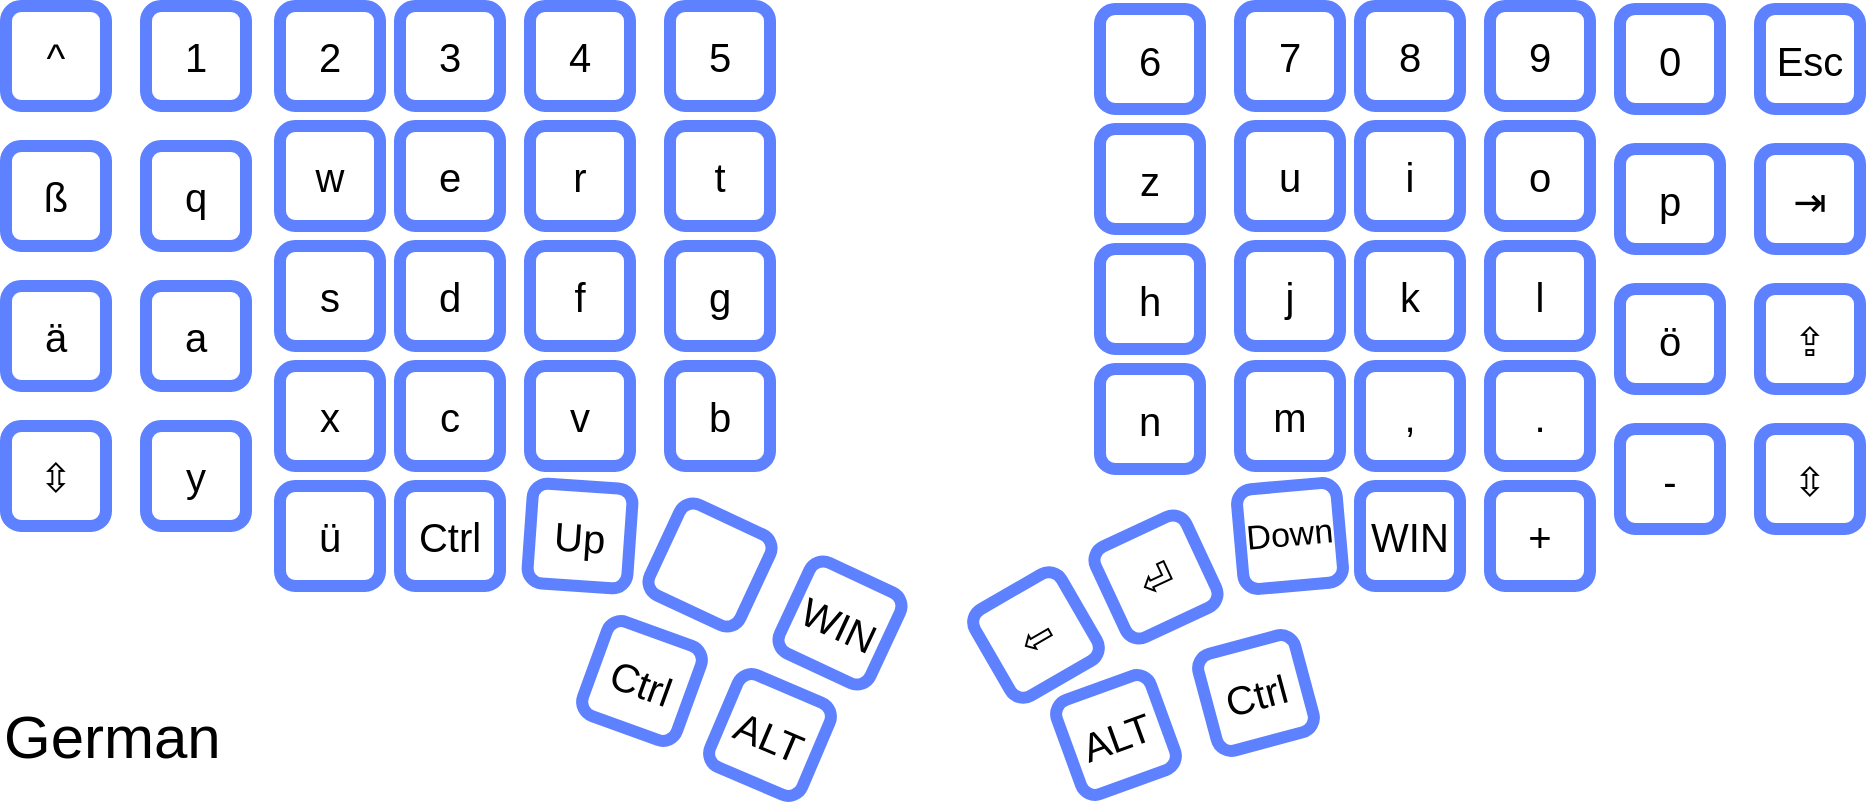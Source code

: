 <mxfile pages="16">
    <diagram name="Ge" id="YVQSsRZ_6XcUTLTyi3X-">
        <mxGraphModel dx="0" dy="288" grid="1" gridSize="10" guides="1" tooltips="1" connect="1" arrows="1" fold="1" page="1" pageScale="1" pageWidth="1169" pageHeight="827" math="0" shadow="0">
            <root>
                <mxCell id="0"/>
                <mxCell id="1" parent="0"/>
                <mxCell id="jI9e1QZB0PSDYI32xGNF-2" value="&lt;font style=&quot;font-size: 20px;&quot;&gt;^&lt;/font&gt;" style="rounded=1;whiteSpace=wrap;html=1;strokeWidth=6;strokeColor=#5E81FF;" parent="1" vertex="1">
                    <mxGeometry x="43" y="40" width="50" height="50" as="geometry"/>
                </mxCell>
                <mxCell id="jI9e1QZB0PSDYI32xGNF-3" value="&lt;font style=&quot;font-size: 20px;&quot;&gt;ß&lt;/font&gt;" style="rounded=1;whiteSpace=wrap;html=1;strokeWidth=6;strokeColor=#5E81FF;" parent="1" vertex="1">
                    <mxGeometry x="43" y="110" width="50" height="50" as="geometry"/>
                </mxCell>
                <mxCell id="jI9e1QZB0PSDYI32xGNF-4" value="&lt;font style=&quot;font-size: 20px;&quot;&gt;ä&lt;/font&gt;" style="rounded=1;whiteSpace=wrap;html=1;strokeWidth=6;strokeColor=#5E81FF;" parent="1" vertex="1">
                    <mxGeometry x="43" y="180" width="50" height="50" as="geometry"/>
                </mxCell>
                <mxCell id="jI9e1QZB0PSDYI32xGNF-5" value="&lt;span style=&quot;font-family: &amp;quot;Times New Roman&amp;quot;;&quot;&gt;&lt;font style=&quot;font-size: 20px;&quot;&gt;⇳&lt;/font&gt;&lt;/span&gt;" style="rounded=1;whiteSpace=wrap;html=1;strokeWidth=6;strokeColor=#5E81FF;" parent="1" vertex="1">
                    <mxGeometry x="43" y="250" width="50" height="50" as="geometry"/>
                </mxCell>
                <mxCell id="jI9e1QZB0PSDYI32xGNF-6" value="&lt;font style=&quot;font-size: 20px;&quot;&gt;1&lt;/font&gt;" style="rounded=1;whiteSpace=wrap;html=1;strokeWidth=6;strokeColor=#5E81FF;" parent="1" vertex="1">
                    <mxGeometry x="113" y="40" width="50" height="50" as="geometry"/>
                </mxCell>
                <mxCell id="jI9e1QZB0PSDYI32xGNF-7" value="&lt;font style=&quot;font-size: 20px;&quot;&gt;q&lt;/font&gt;" style="rounded=1;whiteSpace=wrap;html=1;strokeWidth=6;strokeColor=#5E81FF;" parent="1" vertex="1">
                    <mxGeometry x="113" y="110" width="50" height="50" as="geometry"/>
                </mxCell>
                <mxCell id="jI9e1QZB0PSDYI32xGNF-8" value="&lt;font style=&quot;font-size: 20px;&quot;&gt;a&lt;/font&gt;" style="rounded=1;whiteSpace=wrap;html=1;strokeWidth=6;strokeColor=#5E81FF;" parent="1" vertex="1">
                    <mxGeometry x="113" y="180" width="50" height="50" as="geometry"/>
                </mxCell>
                <mxCell id="jI9e1QZB0PSDYI32xGNF-9" value="&lt;font style=&quot;font-size: 20px;&quot;&gt;y&lt;/font&gt;" style="rounded=1;whiteSpace=wrap;html=1;strokeWidth=6;strokeColor=#5E81FF;" parent="1" vertex="1">
                    <mxGeometry x="113" y="250" width="50" height="50" as="geometry"/>
                </mxCell>
                <mxCell id="jI9e1QZB0PSDYI32xGNF-10" value="&lt;font style=&quot;font-size: 20px;&quot;&gt;2&lt;/font&gt;" style="rounded=1;whiteSpace=wrap;html=1;strokeWidth=6;strokeColor=#5E81FF;" parent="1" vertex="1">
                    <mxGeometry x="180" y="40" width="50" height="50" as="geometry"/>
                </mxCell>
                <mxCell id="jI9e1QZB0PSDYI32xGNF-11" value="&lt;font style=&quot;font-size: 20px;&quot;&gt;w&lt;/font&gt;" style="rounded=1;whiteSpace=wrap;html=1;strokeWidth=6;strokeColor=#5E81FF;" parent="1" vertex="1">
                    <mxGeometry x="180" y="100" width="50" height="50" as="geometry"/>
                </mxCell>
                <mxCell id="jI9e1QZB0PSDYI32xGNF-12" value="&lt;font style=&quot;font-size: 20px;&quot;&gt;s&lt;/font&gt;" style="rounded=1;whiteSpace=wrap;html=1;strokeWidth=6;strokeColor=#5E81FF;" parent="1" vertex="1">
                    <mxGeometry x="180" y="160" width="50" height="50" as="geometry"/>
                </mxCell>
                <mxCell id="jI9e1QZB0PSDYI32xGNF-13" value="&lt;font style=&quot;font-size: 20px;&quot;&gt;x&lt;/font&gt;" style="rounded=1;whiteSpace=wrap;html=1;strokeWidth=6;strokeColor=#5E81FF;" parent="1" vertex="1">
                    <mxGeometry x="180" y="220" width="50" height="50" as="geometry"/>
                </mxCell>
                <mxCell id="jI9e1QZB0PSDYI32xGNF-14" value="&lt;font style=&quot;font-size: 20px;&quot;&gt;ü&lt;/font&gt;" style="rounded=1;whiteSpace=wrap;html=1;strokeWidth=6;strokeColor=#5E81FF;" parent="1" vertex="1">
                    <mxGeometry x="180" y="280" width="50" height="50" as="geometry"/>
                </mxCell>
                <mxCell id="jI9e1QZB0PSDYI32xGNF-15" value="&lt;font style=&quot;font-size: 20px;&quot;&gt;3&lt;/font&gt;" style="rounded=1;whiteSpace=wrap;html=1;strokeWidth=6;strokeColor=#5E81FF;" parent="1" vertex="1">
                    <mxGeometry x="240" y="40" width="50" height="50" as="geometry"/>
                </mxCell>
                <mxCell id="jI9e1QZB0PSDYI32xGNF-16" value="&lt;font style=&quot;font-size: 20px;&quot;&gt;e&lt;/font&gt;" style="rounded=1;whiteSpace=wrap;html=1;strokeWidth=6;strokeColor=#5E81FF;" parent="1" vertex="1">
                    <mxGeometry x="240" y="100" width="50" height="50" as="geometry"/>
                </mxCell>
                <mxCell id="jI9e1QZB0PSDYI32xGNF-17" value="&lt;font style=&quot;font-size: 20px;&quot;&gt;d&lt;/font&gt;" style="rounded=1;whiteSpace=wrap;html=1;strokeWidth=6;strokeColor=#5E81FF;" parent="1" vertex="1">
                    <mxGeometry x="240" y="160" width="50" height="50" as="geometry"/>
                </mxCell>
                <mxCell id="jI9e1QZB0PSDYI32xGNF-18" value="&lt;font style=&quot;font-size: 20px;&quot;&gt;c&lt;/font&gt;" style="rounded=1;whiteSpace=wrap;html=1;strokeWidth=6;strokeColor=#5E81FF;" parent="1" vertex="1">
                    <mxGeometry x="240" y="220" width="50" height="50" as="geometry"/>
                </mxCell>
                <mxCell id="jI9e1QZB0PSDYI32xGNF-20" value="&lt;font style=&quot;font-size: 20px;&quot;&gt;4&lt;/font&gt;" style="rounded=1;whiteSpace=wrap;html=1;strokeWidth=6;strokeColor=#5E81FF;" parent="1" vertex="1">
                    <mxGeometry x="305" y="40" width="50" height="50" as="geometry"/>
                </mxCell>
                <mxCell id="jI9e1QZB0PSDYI32xGNF-21" value="&lt;font style=&quot;font-size: 20px;&quot;&gt;r&lt;/font&gt;" style="rounded=1;whiteSpace=wrap;html=1;strokeWidth=6;strokeColor=#5E81FF;" parent="1" vertex="1">
                    <mxGeometry x="305" y="100" width="50" height="50" as="geometry"/>
                </mxCell>
                <mxCell id="jI9e1QZB0PSDYI32xGNF-22" value="&lt;font style=&quot;font-size: 20px;&quot;&gt;f&lt;/font&gt;" style="rounded=1;whiteSpace=wrap;html=1;strokeWidth=6;strokeColor=#5E81FF;" parent="1" vertex="1">
                    <mxGeometry x="305" y="160" width="50" height="50" as="geometry"/>
                </mxCell>
                <mxCell id="jI9e1QZB0PSDYI32xGNF-23" value="&lt;font style=&quot;font-size: 20px;&quot;&gt;v&lt;/font&gt;" style="rounded=1;whiteSpace=wrap;html=1;strokeWidth=6;strokeColor=#5E81FF;" parent="1" vertex="1">
                    <mxGeometry x="305" y="220" width="50" height="50" as="geometry"/>
                </mxCell>
                <mxCell id="jI9e1QZB0PSDYI32xGNF-24" value="&lt;font style=&quot;font-size: 20px;&quot;&gt;5&lt;/font&gt;" style="rounded=1;whiteSpace=wrap;html=1;strokeWidth=6;strokeColor=#5E81FF;" parent="1" vertex="1">
                    <mxGeometry x="375" y="40" width="50" height="50" as="geometry"/>
                </mxCell>
                <mxCell id="jI9e1QZB0PSDYI32xGNF-25" value="&lt;font style=&quot;font-size: 20px;&quot;&gt;t&lt;/font&gt;" style="rounded=1;whiteSpace=wrap;html=1;strokeWidth=6;strokeColor=#5E81FF;" parent="1" vertex="1">
                    <mxGeometry x="375" y="100" width="50" height="50" as="geometry"/>
                </mxCell>
                <mxCell id="jI9e1QZB0PSDYI32xGNF-26" value="&lt;font style=&quot;font-size: 20px;&quot;&gt;g&lt;/font&gt;" style="rounded=1;whiteSpace=wrap;html=1;strokeWidth=6;strokeColor=#5E81FF;" parent="1" vertex="1">
                    <mxGeometry x="375" y="160" width="50" height="50" as="geometry"/>
                </mxCell>
                <mxCell id="jI9e1QZB0PSDYI32xGNF-27" value="&lt;font style=&quot;font-size: 20px;&quot;&gt;b&lt;/font&gt;" style="rounded=1;whiteSpace=wrap;html=1;strokeWidth=6;strokeColor=#5E81FF;" parent="1" vertex="1">
                    <mxGeometry x="375" y="220" width="50" height="50" as="geometry"/>
                </mxCell>
                <mxCell id="jI9e1QZB0PSDYI32xGNF-28" value="&lt;span style=&quot;font-size: 20px;&quot;&gt;Up&lt;/span&gt;" style="rounded=1;whiteSpace=wrap;html=1;strokeWidth=6;strokeColor=#5E81FF;rotation=4;" parent="1" vertex="1">
                    <mxGeometry x="305" y="280" width="50" height="50" as="geometry"/>
                </mxCell>
                <mxCell id="jI9e1QZB0PSDYI32xGNF-29" value="" style="rounded=1;whiteSpace=wrap;html=1;strokeWidth=6;strokeColor=#5E81FF;rotation=25;" parent="1" vertex="1">
                    <mxGeometry x="370" y="294.5" width="50" height="50" as="geometry"/>
                </mxCell>
                <mxCell id="jI9e1QZB0PSDYI32xGNF-30" value="&lt;span style=&quot;font-size: 20px;&quot;&gt;WIN&lt;/span&gt;" style="rounded=1;whiteSpace=wrap;html=1;strokeWidth=6;strokeColor=#5E81FF;rotation=25;" parent="1" vertex="1">
                    <mxGeometry x="435" y="323.5" width="50" height="50" as="geometry"/>
                </mxCell>
                <mxCell id="jI9e1QZB0PSDYI32xGNF-31" value="&lt;font style=&quot;font-size: 20px;&quot;&gt;ALT&lt;/font&gt;" style="rounded=1;whiteSpace=wrap;html=1;strokeWidth=6;strokeColor=#5E81FF;rotation=23;" parent="1" vertex="1">
                    <mxGeometry x="400" y="379.5" width="50" height="50" as="geometry"/>
                </mxCell>
                <mxCell id="jI9e1QZB0PSDYI32xGNF-32" value="&lt;span style=&quot;font-size: 20px;&quot;&gt;Ctrl&lt;/span&gt;" style="rounded=1;whiteSpace=wrap;html=1;strokeWidth=6;strokeColor=#5E81FF;rotation=20;" parent="1" vertex="1">
                    <mxGeometry x="336" y="352.5" width="50" height="50" as="geometry"/>
                </mxCell>
                <mxCell id="jI9e1QZB0PSDYI32xGNF-33" value="&lt;font style=&quot;font-size: 20px;&quot;&gt;0&lt;/font&gt;" style="rounded=1;whiteSpace=wrap;html=1;strokeWidth=6;strokeColor=#5E81FF;" parent="1" vertex="1">
                    <mxGeometry x="850" y="41.5" width="50" height="50" as="geometry"/>
                </mxCell>
                <mxCell id="jI9e1QZB0PSDYI32xGNF-34" value="&lt;font style=&quot;font-size: 20px;&quot;&gt;p&lt;/font&gt;" style="rounded=1;whiteSpace=wrap;html=1;strokeWidth=6;strokeColor=#5E81FF;" parent="1" vertex="1">
                    <mxGeometry x="850" y="111.5" width="50" height="50" as="geometry"/>
                </mxCell>
                <mxCell id="jI9e1QZB0PSDYI32xGNF-35" value="&lt;font style=&quot;font-size: 20px;&quot;&gt;ö&lt;/font&gt;" style="rounded=1;whiteSpace=wrap;html=1;strokeWidth=6;strokeColor=#5E81FF;" parent="1" vertex="1">
                    <mxGeometry x="850" y="181.5" width="50" height="50" as="geometry"/>
                </mxCell>
                <mxCell id="jI9e1QZB0PSDYI32xGNF-36" value="&lt;font style=&quot;font-size: 20px;&quot;&gt;-&lt;/font&gt;" style="rounded=1;whiteSpace=wrap;html=1;strokeWidth=6;strokeColor=#5E81FF;" parent="1" vertex="1">
                    <mxGeometry x="850" y="251.5" width="50" height="50" as="geometry"/>
                </mxCell>
                <mxCell id="jI9e1QZB0PSDYI32xGNF-37" value="&lt;span style=&quot;font-size: 20px;&quot;&gt;Esc&lt;/span&gt;" style="rounded=1;whiteSpace=wrap;html=1;strokeWidth=6;strokeColor=#5E81FF;" parent="1" vertex="1">
                    <mxGeometry x="920" y="41.5" width="50" height="50" as="geometry"/>
                </mxCell>
                <mxCell id="jI9e1QZB0PSDYI32xGNF-38" value="&lt;span style=&quot;font-family: &amp;quot;Times New Roman&amp;quot;;&quot;&gt;&lt;font style=&quot;font-size: 20px;&quot;&gt;⇥&lt;/font&gt;&lt;/span&gt;" style="rounded=1;whiteSpace=wrap;html=1;strokeWidth=6;strokeColor=#5E81FF;" parent="1" vertex="1">
                    <mxGeometry x="920" y="111.5" width="50" height="50" as="geometry"/>
                </mxCell>
                <mxCell id="jI9e1QZB0PSDYI32xGNF-39" value="&lt;span style=&quot;font-family: &amp;quot;Times New Roman&amp;quot;;&quot;&gt;&lt;font style=&quot;font-size: 20px;&quot;&gt;⇪&lt;/font&gt;&lt;/span&gt;" style="rounded=1;whiteSpace=wrap;html=1;strokeWidth=6;strokeColor=#5E81FF;" parent="1" vertex="1">
                    <mxGeometry x="920" y="181.5" width="50" height="50" as="geometry"/>
                </mxCell>
                <mxCell id="jI9e1QZB0PSDYI32xGNF-40" value="&lt;span style=&quot;font-family: &amp;quot;Times New Roman&amp;quot;;&quot;&gt;&lt;font style=&quot;font-size: 20px;&quot;&gt;⇳&lt;/font&gt;&lt;/span&gt;" style="rounded=1;whiteSpace=wrap;html=1;strokeWidth=6;strokeColor=#5E81FF;" parent="1" vertex="1">
                    <mxGeometry x="920" y="251.5" width="50" height="50" as="geometry"/>
                </mxCell>
                <mxCell id="jI9e1QZB0PSDYI32xGNF-41" value="&lt;font style=&quot;font-size: 20px;&quot;&gt;6&lt;/font&gt;" style="rounded=1;whiteSpace=wrap;html=1;strokeWidth=6;strokeColor=#5E81FF;" parent="1" vertex="1">
                    <mxGeometry x="590" y="41.5" width="50" height="50" as="geometry"/>
                </mxCell>
                <mxCell id="jI9e1QZB0PSDYI32xGNF-42" value="&lt;font style=&quot;font-size: 20px;&quot;&gt;z&lt;/font&gt;" style="rounded=1;whiteSpace=wrap;html=1;strokeWidth=6;strokeColor=#5E81FF;" parent="1" vertex="1">
                    <mxGeometry x="590" y="101.5" width="50" height="50" as="geometry"/>
                </mxCell>
                <mxCell id="jI9e1QZB0PSDYI32xGNF-43" value="&lt;font style=&quot;font-size: 20px;&quot;&gt;h&lt;/font&gt;" style="rounded=1;whiteSpace=wrap;html=1;strokeWidth=6;strokeColor=#5E81FF;" parent="1" vertex="1">
                    <mxGeometry x="590" y="161.5" width="50" height="50" as="geometry"/>
                </mxCell>
                <mxCell id="jI9e1QZB0PSDYI32xGNF-44" value="&lt;font style=&quot;font-size: 20px;&quot;&gt;n&lt;/font&gt;" style="rounded=1;whiteSpace=wrap;html=1;strokeWidth=6;strokeColor=#5E81FF;" parent="1" vertex="1">
                    <mxGeometry x="590" y="221.5" width="50" height="50" as="geometry"/>
                </mxCell>
                <mxCell id="jI9e1QZB0PSDYI32xGNF-45" value="&lt;font style=&quot;font-size: 20px;&quot;&gt;7&lt;/font&gt;" style="rounded=1;whiteSpace=wrap;html=1;strokeWidth=6;strokeColor=#5E81FF;" parent="1" vertex="1">
                    <mxGeometry x="660" y="40" width="50" height="50" as="geometry"/>
                </mxCell>
                <mxCell id="jI9e1QZB0PSDYI32xGNF-46" value="&lt;font style=&quot;font-size: 20px;&quot;&gt;u&lt;/font&gt;" style="rounded=1;whiteSpace=wrap;html=1;strokeWidth=6;strokeColor=#5E81FF;" parent="1" vertex="1">
                    <mxGeometry x="660" y="100" width="50" height="50" as="geometry"/>
                </mxCell>
                <mxCell id="jI9e1QZB0PSDYI32xGNF-47" value="&lt;font style=&quot;font-size: 20px;&quot;&gt;j&lt;/font&gt;" style="rounded=1;whiteSpace=wrap;html=1;strokeWidth=6;strokeColor=#5E81FF;" parent="1" vertex="1">
                    <mxGeometry x="660" y="160" width="50" height="50" as="geometry"/>
                </mxCell>
                <mxCell id="jI9e1QZB0PSDYI32xGNF-48" value="&lt;font style=&quot;font-size: 20px;&quot;&gt;m&lt;/font&gt;" style="rounded=1;whiteSpace=wrap;html=1;strokeWidth=6;strokeColor=#5E81FF;" parent="1" vertex="1">
                    <mxGeometry x="660" y="220" width="50" height="50" as="geometry"/>
                </mxCell>
                <mxCell id="jI9e1QZB0PSDYI32xGNF-49" value="&lt;span style=&quot;font-size: 20px;&quot;&gt;WIN&lt;/span&gt;" style="rounded=1;whiteSpace=wrap;html=1;strokeWidth=6;strokeColor=#5E81FF;" parent="1" vertex="1">
                    <mxGeometry x="720" y="280" width="50" height="50" as="geometry"/>
                </mxCell>
                <mxCell id="jI9e1QZB0PSDYI32xGNF-50" value="&lt;font style=&quot;font-size: 20px;&quot;&gt;8&lt;/font&gt;" style="rounded=1;whiteSpace=wrap;html=1;strokeWidth=6;strokeColor=#5E81FF;" parent="1" vertex="1">
                    <mxGeometry x="720" y="40" width="50" height="50" as="geometry"/>
                </mxCell>
                <mxCell id="jI9e1QZB0PSDYI32xGNF-51" value="&lt;font style=&quot;font-size: 20px;&quot;&gt;i&lt;/font&gt;" style="rounded=1;whiteSpace=wrap;html=1;strokeWidth=6;strokeColor=#5E81FF;" parent="1" vertex="1">
                    <mxGeometry x="720" y="100" width="50" height="50" as="geometry"/>
                </mxCell>
                <mxCell id="jI9e1QZB0PSDYI32xGNF-52" value="&lt;font style=&quot;font-size: 20px;&quot;&gt;k&lt;/font&gt;" style="rounded=1;whiteSpace=wrap;html=1;strokeWidth=6;strokeColor=#5E81FF;" parent="1" vertex="1">
                    <mxGeometry x="720" y="160" width="50" height="50" as="geometry"/>
                </mxCell>
                <mxCell id="jI9e1QZB0PSDYI32xGNF-53" value="&lt;font style=&quot;font-size: 20px;&quot;&gt;,&lt;/font&gt;" style="rounded=1;whiteSpace=wrap;html=1;strokeWidth=6;strokeColor=#5E81FF;" parent="1" vertex="1">
                    <mxGeometry x="720" y="220" width="50" height="50" as="geometry"/>
                </mxCell>
                <mxCell id="jI9e1QZB0PSDYI32xGNF-54" value="&lt;font style=&quot;font-size: 20px;&quot;&gt;+&lt;/font&gt;" style="rounded=1;whiteSpace=wrap;html=1;strokeWidth=6;strokeColor=#5E81FF;" parent="1" vertex="1">
                    <mxGeometry x="785" y="280" width="50" height="50" as="geometry"/>
                </mxCell>
                <mxCell id="jI9e1QZB0PSDYI32xGNF-55" value="&lt;font style=&quot;font-size: 20px;&quot;&gt;9&lt;/font&gt;" style="rounded=1;whiteSpace=wrap;html=1;strokeWidth=6;strokeColor=#5E81FF;" parent="1" vertex="1">
                    <mxGeometry x="785" y="40" width="50" height="50" as="geometry"/>
                </mxCell>
                <mxCell id="jI9e1QZB0PSDYI32xGNF-56" value="&lt;font style=&quot;font-size: 20px;&quot;&gt;o&lt;/font&gt;" style="rounded=1;whiteSpace=wrap;html=1;strokeWidth=6;strokeColor=#5E81FF;" parent="1" vertex="1">
                    <mxGeometry x="785" y="100" width="50" height="50" as="geometry"/>
                </mxCell>
                <mxCell id="jI9e1QZB0PSDYI32xGNF-57" value="&lt;font style=&quot;font-size: 20px;&quot;&gt;l&lt;/font&gt;" style="rounded=1;whiteSpace=wrap;html=1;strokeWidth=6;strokeColor=#5E81FF;" parent="1" vertex="1">
                    <mxGeometry x="785" y="160" width="50" height="50" as="geometry"/>
                </mxCell>
                <mxCell id="jI9e1QZB0PSDYI32xGNF-58" value="&lt;font style=&quot;font-size: 20px;&quot;&gt;.&lt;/font&gt;" style="rounded=1;whiteSpace=wrap;html=1;strokeWidth=6;strokeColor=#5E81FF;" parent="1" vertex="1">
                    <mxGeometry x="785" y="220" width="50" height="50" as="geometry"/>
                </mxCell>
                <mxCell id="jI9e1QZB0PSDYI32xGNF-60" value="&lt;span style=&quot;font-family: &amp;quot;Times New Roman&amp;quot;; font-size: 20px; text-align: start;&quot;&gt;⏎&lt;/span&gt;" style="rounded=1;whiteSpace=wrap;html=1;strokeWidth=6;strokeColor=#5E81FF;rotation=-25;" parent="1" vertex="1">
                    <mxGeometry x="593" y="300.5" width="50" height="50" as="geometry"/>
                </mxCell>
                <mxCell id="jI9e1QZB0PSDYI32xGNF-61" value="&lt;span style=&quot;font-family: &amp;quot;Times New Roman&amp;quot;; font-size: 20px;&quot;&gt;⇦&lt;/span&gt;" style="rounded=1;whiteSpace=wrap;html=1;strokeWidth=6;strokeColor=#5E81FF;rotation=-30;" parent="1" vertex="1">
                    <mxGeometry x="533" y="329.5" width="50" height="50" as="geometry"/>
                </mxCell>
                <mxCell id="jI9e1QZB0PSDYI32xGNF-62" value="&lt;font style=&quot;font-size: 20px;&quot;&gt;ALT&lt;/font&gt;" style="rounded=1;whiteSpace=wrap;html=1;strokeWidth=6;strokeColor=#5E81FF;rotation=-20;" parent="1" vertex="1">
                    <mxGeometry x="573" y="379.5" width="50" height="50" as="geometry"/>
                </mxCell>
                <mxCell id="jI9e1QZB0PSDYI32xGNF-63" value="&lt;span style=&quot;font-size: 20px;&quot;&gt;Ctrl&lt;/span&gt;" style="rounded=1;whiteSpace=wrap;html=1;strokeWidth=6;strokeColor=#5E81FF;rotation=-15;" parent="1" vertex="1">
                    <mxGeometry x="643" y="358.5" width="50" height="50" as="geometry"/>
                </mxCell>
                <mxCell id="jI9e1QZB0PSDYI32xGNF-65" value="&lt;span style=&quot;font-size: 17px;&quot;&gt;Down&lt;/span&gt;" style="rounded=1;whiteSpace=wrap;html=1;strokeWidth=6;strokeColor=#5E81FF;rotation=-5;" parent="1" vertex="1">
                    <mxGeometry x="660" y="280" width="50" height="50" as="geometry"/>
                </mxCell>
                <mxCell id="jI9e1QZB0PSDYI32xGNF-66" value="&lt;span style=&quot;font-size: 20px;&quot;&gt;Ctrl&lt;/span&gt;" style="rounded=1;whiteSpace=wrap;html=1;strokeWidth=6;strokeColor=#5E81FF;" parent="1" vertex="1">
                    <mxGeometry x="240" y="280" width="50" height="50" as="geometry"/>
                </mxCell>
                <mxCell id="41RKZxTzHxNUhInhUGjg-1" value="&lt;font style=&quot;font-size: 30px;&quot;&gt;German&lt;/font&gt;" style="text;html=1;align=left;verticalAlign=middle;resizable=0;points=[];autosize=1;strokeColor=none;fillColor=none;fontSize=21;" parent="1" vertex="1">
                    <mxGeometry x="40" y="379.5" width="130" height="50" as="geometry"/>
                </mxCell>
            </root>
        </mxGraphModel>
    </diagram>
    <diagram id="gtbhsKJaeQpyGfKsdheJ" name="Ge-Shift">
        <mxGraphModel dx="853" dy="438" grid="1" gridSize="10" guides="1" tooltips="1" connect="1" arrows="1" fold="1" page="1" pageScale="1" pageWidth="1169" pageHeight="827" math="0" shadow="0">
            <root>
                <mxCell id="0"/>
                <mxCell id="1" parent="0"/>
                <mxCell id="pUWqjSgNWFHfw41ytI8l-1" value="&lt;font style=&quot;font-size: 20px;&quot;&gt;°&lt;/font&gt;" style="rounded=1;whiteSpace=wrap;html=1;strokeWidth=6;strokeColor=#5E81FF;" parent="1" vertex="1">
                    <mxGeometry x="43" y="40" width="50" height="50" as="geometry"/>
                </mxCell>
                <mxCell id="pUWqjSgNWFHfw41ytI8l-2" value="&lt;font style=&quot;font-size: 20px;&quot;&gt;?&lt;/font&gt;" style="rounded=1;whiteSpace=wrap;html=1;strokeWidth=6;strokeColor=#5E81FF;" parent="1" vertex="1">
                    <mxGeometry x="43" y="110" width="50" height="50" as="geometry"/>
                </mxCell>
                <mxCell id="pUWqjSgNWFHfw41ytI8l-3" value="&lt;font style=&quot;font-size: 20px;&quot;&gt;Ä&lt;/font&gt;" style="rounded=1;whiteSpace=wrap;html=1;strokeWidth=6;strokeColor=#5E81FF;" parent="1" vertex="1">
                    <mxGeometry x="43" y="180" width="50" height="50" as="geometry"/>
                </mxCell>
                <mxCell id="pUWqjSgNWFHfw41ytI8l-4" value="&lt;span style=&quot;font-family: &amp;quot;Times New Roman&amp;quot;;&quot;&gt;&lt;font style=&quot;font-size: 20px;&quot;&gt;⇳&lt;/font&gt;&lt;/span&gt;" style="rounded=1;whiteSpace=wrap;html=1;strokeWidth=6;strokeColor=#5E81FF;fillColor=#CCFFFF;" parent="1" vertex="1">
                    <mxGeometry x="43" y="250" width="50" height="50" as="geometry"/>
                </mxCell>
                <mxCell id="pUWqjSgNWFHfw41ytI8l-5" value="&lt;font style=&quot;font-size: 20px;&quot;&gt;!&lt;/font&gt;" style="rounded=1;whiteSpace=wrap;html=1;strokeWidth=6;strokeColor=#5E81FF;" parent="1" vertex="1">
                    <mxGeometry x="113" y="40" width="50" height="50" as="geometry"/>
                </mxCell>
                <mxCell id="pUWqjSgNWFHfw41ytI8l-6" value="&lt;font style=&quot;font-size: 20px;&quot;&gt;Q&lt;/font&gt;" style="rounded=1;whiteSpace=wrap;html=1;strokeWidth=6;strokeColor=#5E81FF;" parent="1" vertex="1">
                    <mxGeometry x="113" y="110" width="50" height="50" as="geometry"/>
                </mxCell>
                <mxCell id="pUWqjSgNWFHfw41ytI8l-7" value="&lt;font style=&quot;font-size: 20px;&quot;&gt;A&lt;/font&gt;" style="rounded=1;whiteSpace=wrap;html=1;strokeWidth=6;strokeColor=#5E81FF;" parent="1" vertex="1">
                    <mxGeometry x="113" y="180" width="50" height="50" as="geometry"/>
                </mxCell>
                <mxCell id="pUWqjSgNWFHfw41ytI8l-8" value="&lt;font style=&quot;font-size: 20px;&quot;&gt;Y&lt;/font&gt;" style="rounded=1;whiteSpace=wrap;html=1;strokeWidth=6;strokeColor=#5E81FF;" parent="1" vertex="1">
                    <mxGeometry x="113" y="250" width="50" height="50" as="geometry"/>
                </mxCell>
                <mxCell id="pUWqjSgNWFHfw41ytI8l-9" value="&lt;font style=&quot;font-size: 20px;&quot;&gt;&quot;&lt;/font&gt;" style="rounded=1;whiteSpace=wrap;html=1;strokeWidth=6;strokeColor=#5E81FF;" parent="1" vertex="1">
                    <mxGeometry x="180" y="40" width="50" height="50" as="geometry"/>
                </mxCell>
                <mxCell id="pUWqjSgNWFHfw41ytI8l-10" value="&lt;font style=&quot;font-size: 20px;&quot;&gt;W&lt;/font&gt;" style="rounded=1;whiteSpace=wrap;html=1;strokeWidth=6;strokeColor=#5E81FF;" parent="1" vertex="1">
                    <mxGeometry x="180" y="100" width="50" height="50" as="geometry"/>
                </mxCell>
                <mxCell id="pUWqjSgNWFHfw41ytI8l-11" value="&lt;font style=&quot;font-size: 20px;&quot;&gt;S&lt;/font&gt;" style="rounded=1;whiteSpace=wrap;html=1;strokeWidth=6;strokeColor=#5E81FF;" parent="1" vertex="1">
                    <mxGeometry x="180" y="160" width="50" height="50" as="geometry"/>
                </mxCell>
                <mxCell id="pUWqjSgNWFHfw41ytI8l-12" value="&lt;font style=&quot;font-size: 20px;&quot;&gt;X&lt;/font&gt;" style="rounded=1;whiteSpace=wrap;html=1;strokeWidth=6;strokeColor=#5E81FF;" parent="1" vertex="1">
                    <mxGeometry x="180" y="220" width="50" height="50" as="geometry"/>
                </mxCell>
                <mxCell id="pUWqjSgNWFHfw41ytI8l-13" value="&lt;font style=&quot;font-size: 20px;&quot;&gt;Ü&lt;/font&gt;" style="rounded=1;whiteSpace=wrap;html=1;strokeWidth=6;strokeColor=#5E81FF;" parent="1" vertex="1">
                    <mxGeometry x="180" y="280" width="50" height="50" as="geometry"/>
                </mxCell>
                <mxCell id="pUWqjSgNWFHfw41ytI8l-14" value="&lt;font style=&quot;font-size: 20px;&quot;&gt;§&lt;/font&gt;" style="rounded=1;whiteSpace=wrap;html=1;strokeWidth=6;strokeColor=#5E81FF;" parent="1" vertex="1">
                    <mxGeometry x="240" y="40" width="50" height="50" as="geometry"/>
                </mxCell>
                <mxCell id="pUWqjSgNWFHfw41ytI8l-15" value="&lt;font style=&quot;font-size: 20px;&quot;&gt;E&lt;/font&gt;" style="rounded=1;whiteSpace=wrap;html=1;strokeWidth=6;strokeColor=#5E81FF;" parent="1" vertex="1">
                    <mxGeometry x="240" y="100" width="50" height="50" as="geometry"/>
                </mxCell>
                <mxCell id="pUWqjSgNWFHfw41ytI8l-16" value="&lt;font style=&quot;font-size: 20px;&quot;&gt;D&lt;/font&gt;" style="rounded=1;whiteSpace=wrap;html=1;strokeWidth=6;strokeColor=#5E81FF;" parent="1" vertex="1">
                    <mxGeometry x="240" y="160" width="50" height="50" as="geometry"/>
                </mxCell>
                <mxCell id="pUWqjSgNWFHfw41ytI8l-17" value="&lt;font style=&quot;font-size: 20px;&quot;&gt;C&lt;/font&gt;" style="rounded=1;whiteSpace=wrap;html=1;strokeWidth=6;strokeColor=#5E81FF;" parent="1" vertex="1">
                    <mxGeometry x="240" y="220" width="50" height="50" as="geometry"/>
                </mxCell>
                <mxCell id="pUWqjSgNWFHfw41ytI8l-18" value="&lt;font style=&quot;font-size: 20px;&quot;&gt;$&lt;/font&gt;" style="rounded=1;whiteSpace=wrap;html=1;strokeWidth=6;strokeColor=#5E81FF;" parent="1" vertex="1">
                    <mxGeometry x="305" y="40" width="50" height="50" as="geometry"/>
                </mxCell>
                <mxCell id="pUWqjSgNWFHfw41ytI8l-19" value="&lt;font style=&quot;font-size: 20px;&quot;&gt;R&lt;/font&gt;" style="rounded=1;whiteSpace=wrap;html=1;strokeWidth=6;strokeColor=#5E81FF;" parent="1" vertex="1">
                    <mxGeometry x="305" y="100" width="50" height="50" as="geometry"/>
                </mxCell>
                <mxCell id="pUWqjSgNWFHfw41ytI8l-20" value="&lt;font style=&quot;font-size: 20px;&quot;&gt;F&lt;/font&gt;" style="rounded=1;whiteSpace=wrap;html=1;strokeWidth=6;strokeColor=#5E81FF;" parent="1" vertex="1">
                    <mxGeometry x="305" y="160" width="50" height="50" as="geometry"/>
                </mxCell>
                <mxCell id="pUWqjSgNWFHfw41ytI8l-21" value="&lt;font style=&quot;font-size: 20px;&quot;&gt;V&lt;/font&gt;" style="rounded=1;whiteSpace=wrap;html=1;strokeWidth=6;strokeColor=#5E81FF;" parent="1" vertex="1">
                    <mxGeometry x="305" y="220" width="50" height="50" as="geometry"/>
                </mxCell>
                <mxCell id="pUWqjSgNWFHfw41ytI8l-22" value="&lt;font style=&quot;font-size: 20px;&quot;&gt;%&lt;/font&gt;" style="rounded=1;whiteSpace=wrap;html=1;strokeWidth=6;strokeColor=#5E81FF;" parent="1" vertex="1">
                    <mxGeometry x="375" y="40" width="50" height="50" as="geometry"/>
                </mxCell>
                <mxCell id="pUWqjSgNWFHfw41ytI8l-23" value="&lt;font style=&quot;font-size: 20px;&quot;&gt;T&lt;/font&gt;" style="rounded=1;whiteSpace=wrap;html=1;strokeWidth=6;strokeColor=#5E81FF;" parent="1" vertex="1">
                    <mxGeometry x="375" y="100" width="50" height="50" as="geometry"/>
                </mxCell>
                <mxCell id="pUWqjSgNWFHfw41ytI8l-24" value="&lt;font style=&quot;font-size: 20px;&quot;&gt;G&lt;/font&gt;" style="rounded=1;whiteSpace=wrap;html=1;strokeWidth=6;strokeColor=#5E81FF;" parent="1" vertex="1">
                    <mxGeometry x="375" y="160" width="50" height="50" as="geometry"/>
                </mxCell>
                <mxCell id="pUWqjSgNWFHfw41ytI8l-25" value="&lt;font style=&quot;font-size: 20px;&quot;&gt;B&lt;/font&gt;" style="rounded=1;whiteSpace=wrap;html=1;strokeWidth=6;strokeColor=#5E81FF;" parent="1" vertex="1">
                    <mxGeometry x="375" y="220" width="50" height="50" as="geometry"/>
                </mxCell>
                <mxCell id="pUWqjSgNWFHfw41ytI8l-26" value="&lt;span style=&quot;font-size: 20px;&quot;&gt;Up&lt;/span&gt;" style="rounded=1;whiteSpace=wrap;html=1;strokeWidth=6;strokeColor=#5E81FF;rotation=4;" parent="1" vertex="1">
                    <mxGeometry x="305" y="280" width="50" height="50" as="geometry"/>
                </mxCell>
                <mxCell id="pUWqjSgNWFHfw41ytI8l-27" value="" style="rounded=1;whiteSpace=wrap;html=1;strokeWidth=6;strokeColor=#5E81FF;rotation=25;" parent="1" vertex="1">
                    <mxGeometry x="370" y="294.5" width="50" height="50" as="geometry"/>
                </mxCell>
                <mxCell id="pUWqjSgNWFHfw41ytI8l-28" value="&lt;span style=&quot;font-size: 20px;&quot;&gt;WIN&lt;/span&gt;" style="rounded=1;whiteSpace=wrap;html=1;strokeWidth=6;strokeColor=#5E81FF;rotation=25;" parent="1" vertex="1">
                    <mxGeometry x="435" y="323.5" width="50" height="50" as="geometry"/>
                </mxCell>
                <mxCell id="pUWqjSgNWFHfw41ytI8l-29" value="&lt;font style=&quot;font-size: 20px;&quot;&gt;ALT&lt;/font&gt;" style="rounded=1;whiteSpace=wrap;html=1;strokeWidth=6;strokeColor=#5E81FF;rotation=23;" parent="1" vertex="1">
                    <mxGeometry x="400" y="379.5" width="50" height="50" as="geometry"/>
                </mxCell>
                <mxCell id="pUWqjSgNWFHfw41ytI8l-30" value="&lt;span style=&quot;font-size: 20px;&quot;&gt;Ctrl&lt;/span&gt;" style="rounded=1;whiteSpace=wrap;html=1;strokeWidth=6;strokeColor=#5E81FF;rotation=20;" parent="1" vertex="1">
                    <mxGeometry x="336" y="352.5" width="50" height="50" as="geometry"/>
                </mxCell>
                <mxCell id="pUWqjSgNWFHfw41ytI8l-31" value="&lt;font style=&quot;font-size: 20px;&quot;&gt;=&lt;/font&gt;" style="rounded=1;whiteSpace=wrap;html=1;strokeWidth=6;strokeColor=#5E81FF;" parent="1" vertex="1">
                    <mxGeometry x="850" y="41.5" width="50" height="50" as="geometry"/>
                </mxCell>
                <mxCell id="pUWqjSgNWFHfw41ytI8l-32" value="&lt;font style=&quot;font-size: 20px;&quot;&gt;P&lt;/font&gt;" style="rounded=1;whiteSpace=wrap;html=1;strokeWidth=6;strokeColor=#5E81FF;" parent="1" vertex="1">
                    <mxGeometry x="850" y="111.5" width="50" height="50" as="geometry"/>
                </mxCell>
                <mxCell id="pUWqjSgNWFHfw41ytI8l-33" value="&lt;font style=&quot;font-size: 20px;&quot;&gt;Ö&lt;/font&gt;" style="rounded=1;whiteSpace=wrap;html=1;strokeWidth=6;strokeColor=#5E81FF;" parent="1" vertex="1">
                    <mxGeometry x="850" y="181.5" width="50" height="50" as="geometry"/>
                </mxCell>
                <mxCell id="pUWqjSgNWFHfw41ytI8l-34" value="&lt;font style=&quot;font-size: 20px;&quot;&gt;_&lt;/font&gt;" style="rounded=1;whiteSpace=wrap;html=1;strokeWidth=6;strokeColor=#5E81FF;" parent="1" vertex="1">
                    <mxGeometry x="850" y="251.5" width="50" height="50" as="geometry"/>
                </mxCell>
                <mxCell id="pUWqjSgNWFHfw41ytI8l-35" value="&lt;span style=&quot;font-size: 20px;&quot;&gt;Esc&lt;/span&gt;" style="rounded=1;whiteSpace=wrap;html=1;strokeWidth=6;strokeColor=#5E81FF;" parent="1" vertex="1">
                    <mxGeometry x="920" y="41.5" width="50" height="50" as="geometry"/>
                </mxCell>
                <mxCell id="pUWqjSgNWFHfw41ytI8l-36" value="&lt;span style=&quot;font-family: &amp;quot;Times New Roman&amp;quot;;&quot;&gt;&lt;font style=&quot;font-size: 20px;&quot;&gt;⇥&lt;/font&gt;&lt;/span&gt;" style="rounded=1;whiteSpace=wrap;html=1;strokeWidth=6;strokeColor=#5E81FF;" parent="1" vertex="1">
                    <mxGeometry x="920" y="111.5" width="50" height="50" as="geometry"/>
                </mxCell>
                <mxCell id="pUWqjSgNWFHfw41ytI8l-37" value="&lt;span style=&quot;font-family: &amp;quot;Times New Roman&amp;quot;;&quot;&gt;&lt;font style=&quot;font-size: 20px;&quot;&gt;⇪&lt;/font&gt;&lt;/span&gt;" style="rounded=1;whiteSpace=wrap;html=1;strokeWidth=6;strokeColor=#5E81FF;" parent="1" vertex="1">
                    <mxGeometry x="920" y="181.5" width="50" height="50" as="geometry"/>
                </mxCell>
                <mxCell id="pUWqjSgNWFHfw41ytI8l-38" value="&lt;span style=&quot;font-family: &amp;quot;Times New Roman&amp;quot;;&quot;&gt;&lt;font style=&quot;font-size: 20px;&quot;&gt;⇳&lt;/font&gt;&lt;/span&gt;" style="rounded=1;whiteSpace=wrap;html=1;strokeWidth=6;strokeColor=#5E81FF;fillColor=#CCFFFF;" parent="1" vertex="1">
                    <mxGeometry x="920" y="251.5" width="50" height="50" as="geometry"/>
                </mxCell>
                <mxCell id="pUWqjSgNWFHfw41ytI8l-39" value="&lt;font style=&quot;font-size: 20px;&quot;&gt;&amp;amp;&lt;/font&gt;" style="rounded=1;whiteSpace=wrap;html=1;strokeWidth=6;strokeColor=#5E81FF;" parent="1" vertex="1">
                    <mxGeometry x="590" y="41.5" width="50" height="50" as="geometry"/>
                </mxCell>
                <mxCell id="pUWqjSgNWFHfw41ytI8l-40" value="&lt;font style=&quot;font-size: 20px;&quot;&gt;Z&lt;/font&gt;" style="rounded=1;whiteSpace=wrap;html=1;strokeWidth=6;strokeColor=#5E81FF;" parent="1" vertex="1">
                    <mxGeometry x="590" y="101.5" width="50" height="50" as="geometry"/>
                </mxCell>
                <mxCell id="pUWqjSgNWFHfw41ytI8l-41" value="&lt;font style=&quot;font-size: 20px;&quot;&gt;H&lt;/font&gt;" style="rounded=1;whiteSpace=wrap;html=1;strokeWidth=6;strokeColor=#5E81FF;" parent="1" vertex="1">
                    <mxGeometry x="590" y="161.5" width="50" height="50" as="geometry"/>
                </mxCell>
                <mxCell id="pUWqjSgNWFHfw41ytI8l-42" value="&lt;font style=&quot;font-size: 20px;&quot;&gt;N&lt;/font&gt;" style="rounded=1;whiteSpace=wrap;html=1;strokeWidth=6;strokeColor=#5E81FF;" parent="1" vertex="1">
                    <mxGeometry x="590" y="221.5" width="50" height="50" as="geometry"/>
                </mxCell>
                <mxCell id="pUWqjSgNWFHfw41ytI8l-43" value="&lt;font style=&quot;font-size: 20px;&quot;&gt;/&lt;/font&gt;" style="rounded=1;whiteSpace=wrap;html=1;strokeWidth=6;strokeColor=#5E81FF;" parent="1" vertex="1">
                    <mxGeometry x="660" y="40" width="50" height="50" as="geometry"/>
                </mxCell>
                <mxCell id="pUWqjSgNWFHfw41ytI8l-44" value="&lt;font style=&quot;font-size: 20px;&quot;&gt;U&lt;/font&gt;" style="rounded=1;whiteSpace=wrap;html=1;strokeWidth=6;strokeColor=#5E81FF;" parent="1" vertex="1">
                    <mxGeometry x="660" y="100" width="50" height="50" as="geometry"/>
                </mxCell>
                <mxCell id="pUWqjSgNWFHfw41ytI8l-45" value="&lt;font style=&quot;font-size: 20px;&quot;&gt;J&lt;/font&gt;" style="rounded=1;whiteSpace=wrap;html=1;strokeWidth=6;strokeColor=#5E81FF;" parent="1" vertex="1">
                    <mxGeometry x="660" y="160" width="50" height="50" as="geometry"/>
                </mxCell>
                <mxCell id="pUWqjSgNWFHfw41ytI8l-46" value="&lt;font style=&quot;font-size: 20px;&quot;&gt;M&lt;/font&gt;" style="rounded=1;whiteSpace=wrap;html=1;strokeWidth=6;strokeColor=#5E81FF;" parent="1" vertex="1">
                    <mxGeometry x="660" y="220" width="50" height="50" as="geometry"/>
                </mxCell>
                <mxCell id="pUWqjSgNWFHfw41ytI8l-47" value="&lt;span style=&quot;font-size: 20px;&quot;&gt;WIN&lt;/span&gt;" style="rounded=1;whiteSpace=wrap;html=1;strokeWidth=6;strokeColor=#5E81FF;" parent="1" vertex="1">
                    <mxGeometry x="720" y="280" width="50" height="50" as="geometry"/>
                </mxCell>
                <mxCell id="pUWqjSgNWFHfw41ytI8l-48" value="&lt;font style=&quot;font-size: 20px;&quot;&gt;(&lt;/font&gt;" style="rounded=1;whiteSpace=wrap;html=1;strokeWidth=6;strokeColor=#5E81FF;" parent="1" vertex="1">
                    <mxGeometry x="720" y="40" width="50" height="50" as="geometry"/>
                </mxCell>
                <mxCell id="pUWqjSgNWFHfw41ytI8l-49" value="&lt;font style=&quot;font-size: 20px;&quot;&gt;I&lt;/font&gt;" style="rounded=1;whiteSpace=wrap;html=1;strokeWidth=6;strokeColor=#5E81FF;" parent="1" vertex="1">
                    <mxGeometry x="720" y="100" width="50" height="50" as="geometry"/>
                </mxCell>
                <mxCell id="pUWqjSgNWFHfw41ytI8l-50" value="&lt;font style=&quot;font-size: 20px;&quot;&gt;K&lt;/font&gt;" style="rounded=1;whiteSpace=wrap;html=1;strokeWidth=6;strokeColor=#5E81FF;" parent="1" vertex="1">
                    <mxGeometry x="720" y="160" width="50" height="50" as="geometry"/>
                </mxCell>
                <mxCell id="pUWqjSgNWFHfw41ytI8l-51" value="&lt;font style=&quot;font-size: 20px;&quot;&gt;;&lt;/font&gt;" style="rounded=1;whiteSpace=wrap;html=1;strokeWidth=6;strokeColor=#5E81FF;" parent="1" vertex="1">
                    <mxGeometry x="720" y="220" width="50" height="50" as="geometry"/>
                </mxCell>
                <mxCell id="pUWqjSgNWFHfw41ytI8l-52" value="&lt;font style=&quot;font-size: 20px;&quot;&gt;*&lt;/font&gt;" style="rounded=1;whiteSpace=wrap;html=1;strokeWidth=6;strokeColor=#5E81FF;" parent="1" vertex="1">
                    <mxGeometry x="785" y="280" width="50" height="50" as="geometry"/>
                </mxCell>
                <mxCell id="pUWqjSgNWFHfw41ytI8l-53" value="&lt;font style=&quot;font-size: 20px;&quot;&gt;)&lt;/font&gt;" style="rounded=1;whiteSpace=wrap;html=1;strokeWidth=6;strokeColor=#5E81FF;" parent="1" vertex="1">
                    <mxGeometry x="785" y="40" width="50" height="50" as="geometry"/>
                </mxCell>
                <mxCell id="pUWqjSgNWFHfw41ytI8l-54" value="&lt;font style=&quot;font-size: 20px;&quot;&gt;O&lt;/font&gt;" style="rounded=1;whiteSpace=wrap;html=1;strokeWidth=6;strokeColor=#5E81FF;" parent="1" vertex="1">
                    <mxGeometry x="785" y="100" width="50" height="50" as="geometry"/>
                </mxCell>
                <mxCell id="pUWqjSgNWFHfw41ytI8l-55" value="&lt;font style=&quot;font-size: 20px;&quot;&gt;L&lt;/font&gt;" style="rounded=1;whiteSpace=wrap;html=1;strokeWidth=6;strokeColor=#5E81FF;" parent="1" vertex="1">
                    <mxGeometry x="785" y="160" width="50" height="50" as="geometry"/>
                </mxCell>
                <mxCell id="pUWqjSgNWFHfw41ytI8l-56" value="&lt;font style=&quot;font-size: 20px;&quot;&gt;:&lt;/font&gt;" style="rounded=1;whiteSpace=wrap;html=1;strokeWidth=6;strokeColor=#5E81FF;" parent="1" vertex="1">
                    <mxGeometry x="785" y="220" width="50" height="50" as="geometry"/>
                </mxCell>
                <mxCell id="pUWqjSgNWFHfw41ytI8l-57" value="&lt;span style=&quot;font-family: &amp;quot;Times New Roman&amp;quot;; font-size: 20px; text-align: start;&quot;&gt;⏎&lt;/span&gt;" style="rounded=1;whiteSpace=wrap;html=1;strokeWidth=6;strokeColor=#5E81FF;rotation=-25;" parent="1" vertex="1">
                    <mxGeometry x="593" y="300.5" width="50" height="50" as="geometry"/>
                </mxCell>
                <mxCell id="pUWqjSgNWFHfw41ytI8l-58" value="&lt;span style=&quot;font-family: &amp;quot;Times New Roman&amp;quot;; font-size: 20px;&quot;&gt;⇦&lt;/span&gt;" style="rounded=1;whiteSpace=wrap;html=1;strokeWidth=6;strokeColor=#5E81FF;rotation=-30;" parent="1" vertex="1">
                    <mxGeometry x="533" y="329.5" width="50" height="50" as="geometry"/>
                </mxCell>
                <mxCell id="pUWqjSgNWFHfw41ytI8l-59" value="&lt;font style=&quot;font-size: 20px;&quot;&gt;ALT&lt;/font&gt;" style="rounded=1;whiteSpace=wrap;html=1;strokeWidth=6;strokeColor=#5E81FF;rotation=-20;" parent="1" vertex="1">
                    <mxGeometry x="573" y="379.5" width="50" height="50" as="geometry"/>
                </mxCell>
                <mxCell id="pUWqjSgNWFHfw41ytI8l-60" value="&lt;span style=&quot;font-size: 20px;&quot;&gt;Ctrl&lt;/span&gt;" style="rounded=1;whiteSpace=wrap;html=1;strokeWidth=6;strokeColor=#5E81FF;rotation=-15;" parent="1" vertex="1">
                    <mxGeometry x="643" y="358.5" width="50" height="50" as="geometry"/>
                </mxCell>
                <mxCell id="pUWqjSgNWFHfw41ytI8l-61" value="&lt;span style=&quot;font-size: 17px;&quot;&gt;Down&lt;/span&gt;" style="rounded=1;whiteSpace=wrap;html=1;strokeWidth=6;strokeColor=#5E81FF;rotation=-5;" parent="1" vertex="1">
                    <mxGeometry x="660" y="280" width="50" height="50" as="geometry"/>
                </mxCell>
                <mxCell id="pUWqjSgNWFHfw41ytI8l-62" value="&lt;span style=&quot;font-size: 20px;&quot;&gt;Ctrl&lt;/span&gt;" style="rounded=1;whiteSpace=wrap;html=1;strokeWidth=6;strokeColor=#5E81FF;" parent="1" vertex="1">
                    <mxGeometry x="240" y="280" width="50" height="50" as="geometry"/>
                </mxCell>
                <mxCell id="LQ7fV2rY1E3jKhtZVRu9-1" value="&lt;font style=&quot;font-size: 30px;&quot;&gt;German - Shift&lt;/font&gt;" style="text;html=1;align=left;verticalAlign=middle;resizable=0;points=[];autosize=1;strokeColor=none;fillColor=none;fontSize=21;" parent="1" vertex="1">
                    <mxGeometry x="40" y="379.5" width="220" height="50" as="geometry"/>
                </mxCell>
            </root>
        </mxGraphModel>
    </diagram>
    <diagram name="Ge-Alt" id="LLY1mV94mtqBiergS8mJ">
        <mxGraphModel dx="853" dy="438" grid="1" gridSize="10" guides="1" tooltips="1" connect="1" arrows="1" fold="1" page="1" pageScale="1" pageWidth="1169" pageHeight="827" math="0" shadow="0">
            <root>
                <mxCell id="FaJURyq4KUPDuOfgaUrZ-0"/>
                <mxCell id="FaJURyq4KUPDuOfgaUrZ-1" parent="FaJURyq4KUPDuOfgaUrZ-0"/>
                <mxCell id="FaJURyq4KUPDuOfgaUrZ-2" value="&lt;font style=&quot;font-size: 20px;&quot;&gt;^&lt;/font&gt;" style="rounded=1;whiteSpace=wrap;html=1;strokeWidth=6;strokeColor=#5E81FF;" parent="FaJURyq4KUPDuOfgaUrZ-1" vertex="1">
                    <mxGeometry x="43" y="40" width="50" height="50" as="geometry"/>
                </mxCell>
                <mxCell id="FaJURyq4KUPDuOfgaUrZ-3" value="&lt;font style=&quot;font-size: 20px;&quot;&gt;\&lt;/font&gt;" style="rounded=1;whiteSpace=wrap;html=1;strokeWidth=6;strokeColor=#5E81FF;" parent="FaJURyq4KUPDuOfgaUrZ-1" vertex="1">
                    <mxGeometry x="43" y="110" width="50" height="50" as="geometry"/>
                </mxCell>
                <mxCell id="FaJURyq4KUPDuOfgaUrZ-4" value="&lt;font style=&quot;font-size: 20px;&quot;&gt;ä&lt;/font&gt;" style="rounded=1;whiteSpace=wrap;html=1;strokeWidth=6;strokeColor=#5E81FF;" parent="FaJURyq4KUPDuOfgaUrZ-1" vertex="1">
                    <mxGeometry x="43" y="180" width="50" height="50" as="geometry"/>
                </mxCell>
                <mxCell id="FaJURyq4KUPDuOfgaUrZ-5" value="&lt;span style=&quot;font-family: &amp;quot;Times New Roman&amp;quot;;&quot;&gt;&lt;font style=&quot;font-size: 20px;&quot;&gt;⇳&lt;/font&gt;&lt;/span&gt;" style="rounded=1;whiteSpace=wrap;html=1;strokeWidth=6;strokeColor=#5E81FF;" parent="FaJURyq4KUPDuOfgaUrZ-1" vertex="1">
                    <mxGeometry x="43" y="250" width="50" height="50" as="geometry"/>
                </mxCell>
                <mxCell id="FaJURyq4KUPDuOfgaUrZ-6" value="&lt;font style=&quot;font-size: 20px;&quot;&gt;¹&lt;/font&gt;" style="rounded=1;whiteSpace=wrap;html=1;strokeWidth=6;strokeColor=#5E81FF;" parent="FaJURyq4KUPDuOfgaUrZ-1" vertex="1">
                    <mxGeometry x="113" y="40" width="50" height="50" as="geometry"/>
                </mxCell>
                <mxCell id="FaJURyq4KUPDuOfgaUrZ-7" value="&lt;font style=&quot;font-size: 20px;&quot;&gt;@&lt;/font&gt;" style="rounded=1;whiteSpace=wrap;html=1;strokeWidth=6;strokeColor=#5E81FF;" parent="FaJURyq4KUPDuOfgaUrZ-1" vertex="1">
                    <mxGeometry x="113" y="110" width="50" height="50" as="geometry"/>
                </mxCell>
                <mxCell id="FaJURyq4KUPDuOfgaUrZ-8" value="&lt;font style=&quot;font-size: 20px;&quot;&gt;a&lt;/font&gt;" style="rounded=1;whiteSpace=wrap;html=1;strokeWidth=6;strokeColor=#5E81FF;" parent="FaJURyq4KUPDuOfgaUrZ-1" vertex="1">
                    <mxGeometry x="113" y="180" width="50" height="50" as="geometry"/>
                </mxCell>
                <mxCell id="FaJURyq4KUPDuOfgaUrZ-9" value="&lt;font style=&quot;font-size: 20px;&quot;&gt;y&lt;/font&gt;" style="rounded=1;whiteSpace=wrap;html=1;strokeWidth=6;strokeColor=#5E81FF;" parent="FaJURyq4KUPDuOfgaUrZ-1" vertex="1">
                    <mxGeometry x="113" y="250" width="50" height="50" as="geometry"/>
                </mxCell>
                <mxCell id="FaJURyq4KUPDuOfgaUrZ-10" value="&lt;font style=&quot;font-size: 20px;&quot;&gt;²&lt;/font&gt;" style="rounded=1;whiteSpace=wrap;html=1;strokeWidth=6;strokeColor=#5E81FF;" parent="FaJURyq4KUPDuOfgaUrZ-1" vertex="1">
                    <mxGeometry x="180" y="40" width="50" height="50" as="geometry"/>
                </mxCell>
                <mxCell id="FaJURyq4KUPDuOfgaUrZ-11" value="&lt;font style=&quot;font-size: 20px;&quot;&gt;w&lt;/font&gt;" style="rounded=1;whiteSpace=wrap;html=1;strokeWidth=6;strokeColor=#5E81FF;" parent="FaJURyq4KUPDuOfgaUrZ-1" vertex="1">
                    <mxGeometry x="180" y="100" width="50" height="50" as="geometry"/>
                </mxCell>
                <mxCell id="FaJURyq4KUPDuOfgaUrZ-12" value="&lt;font style=&quot;font-size: 20px;&quot;&gt;s&lt;/font&gt;" style="rounded=1;whiteSpace=wrap;html=1;strokeWidth=6;strokeColor=#5E81FF;" parent="FaJURyq4KUPDuOfgaUrZ-1" vertex="1">
                    <mxGeometry x="180" y="160" width="50" height="50" as="geometry"/>
                </mxCell>
                <mxCell id="FaJURyq4KUPDuOfgaUrZ-13" value="&lt;font style=&quot;font-size: 20px;&quot;&gt;x&lt;/font&gt;" style="rounded=1;whiteSpace=wrap;html=1;strokeWidth=6;strokeColor=#5E81FF;" parent="FaJURyq4KUPDuOfgaUrZ-1" vertex="1">
                    <mxGeometry x="180" y="220" width="50" height="50" as="geometry"/>
                </mxCell>
                <mxCell id="FaJURyq4KUPDuOfgaUrZ-14" value="&lt;font style=&quot;font-size: 20px;&quot;&gt;¨&lt;/font&gt;" style="rounded=1;whiteSpace=wrap;html=1;strokeWidth=6;strokeColor=#5E81FF;" parent="FaJURyq4KUPDuOfgaUrZ-1" vertex="1">
                    <mxGeometry x="180" y="280" width="50" height="50" as="geometry"/>
                </mxCell>
                <mxCell id="FaJURyq4KUPDuOfgaUrZ-15" value="&lt;font style=&quot;font-size: 20px;&quot;&gt;³&lt;/font&gt;" style="rounded=1;whiteSpace=wrap;html=1;strokeWidth=6;strokeColor=#5E81FF;" parent="FaJURyq4KUPDuOfgaUrZ-1" vertex="1">
                    <mxGeometry x="240" y="40" width="50" height="50" as="geometry"/>
                </mxCell>
                <mxCell id="FaJURyq4KUPDuOfgaUrZ-16" value="&lt;font style=&quot;font-size: 20px;&quot;&gt;€&lt;/font&gt;" style="rounded=1;whiteSpace=wrap;html=1;strokeWidth=6;strokeColor=#5E81FF;" parent="FaJURyq4KUPDuOfgaUrZ-1" vertex="1">
                    <mxGeometry x="240" y="100" width="50" height="50" as="geometry"/>
                </mxCell>
                <mxCell id="FaJURyq4KUPDuOfgaUrZ-17" value="&lt;font style=&quot;font-size: 20px;&quot;&gt;d&lt;/font&gt;" style="rounded=1;whiteSpace=wrap;html=1;strokeWidth=6;strokeColor=#5E81FF;" parent="FaJURyq4KUPDuOfgaUrZ-1" vertex="1">
                    <mxGeometry x="240" y="160" width="50" height="50" as="geometry"/>
                </mxCell>
                <mxCell id="FaJURyq4KUPDuOfgaUrZ-18" value="&lt;font style=&quot;font-size: 20px;&quot;&gt;c&lt;/font&gt;" style="rounded=1;whiteSpace=wrap;html=1;strokeWidth=6;strokeColor=#5E81FF;" parent="FaJURyq4KUPDuOfgaUrZ-1" vertex="1">
                    <mxGeometry x="240" y="220" width="50" height="50" as="geometry"/>
                </mxCell>
                <mxCell id="FaJURyq4KUPDuOfgaUrZ-19" value="&lt;font style=&quot;font-size: 20px;&quot;&gt;4&lt;/font&gt;" style="rounded=1;whiteSpace=wrap;html=1;strokeWidth=6;strokeColor=#5E81FF;" parent="FaJURyq4KUPDuOfgaUrZ-1" vertex="1">
                    <mxGeometry x="305" y="40" width="50" height="50" as="geometry"/>
                </mxCell>
                <mxCell id="FaJURyq4KUPDuOfgaUrZ-20" value="&lt;font style=&quot;font-size: 20px;&quot;&gt;r&lt;/font&gt;" style="rounded=1;whiteSpace=wrap;html=1;strokeWidth=6;strokeColor=#5E81FF;" parent="FaJURyq4KUPDuOfgaUrZ-1" vertex="1">
                    <mxGeometry x="305" y="100" width="50" height="50" as="geometry"/>
                </mxCell>
                <mxCell id="FaJURyq4KUPDuOfgaUrZ-21" value="&lt;font style=&quot;font-size: 20px;&quot;&gt;f&lt;/font&gt;" style="rounded=1;whiteSpace=wrap;html=1;strokeWidth=6;strokeColor=#5E81FF;" parent="FaJURyq4KUPDuOfgaUrZ-1" vertex="1">
                    <mxGeometry x="305" y="160" width="50" height="50" as="geometry"/>
                </mxCell>
                <mxCell id="FaJURyq4KUPDuOfgaUrZ-22" value="&lt;font style=&quot;font-size: 20px;&quot;&gt;v&lt;/font&gt;" style="rounded=1;whiteSpace=wrap;html=1;strokeWidth=6;strokeColor=#5E81FF;" parent="FaJURyq4KUPDuOfgaUrZ-1" vertex="1">
                    <mxGeometry x="305" y="220" width="50" height="50" as="geometry"/>
                </mxCell>
                <mxCell id="FaJURyq4KUPDuOfgaUrZ-23" value="&lt;font style=&quot;font-size: 20px;&quot;&gt;5&lt;/font&gt;" style="rounded=1;whiteSpace=wrap;html=1;strokeWidth=6;strokeColor=#5E81FF;" parent="FaJURyq4KUPDuOfgaUrZ-1" vertex="1">
                    <mxGeometry x="375" y="40" width="50" height="50" as="geometry"/>
                </mxCell>
                <mxCell id="FaJURyq4KUPDuOfgaUrZ-24" value="&lt;font style=&quot;font-size: 20px;&quot;&gt;t&lt;/font&gt;" style="rounded=1;whiteSpace=wrap;html=1;strokeWidth=6;strokeColor=#5E81FF;" parent="FaJURyq4KUPDuOfgaUrZ-1" vertex="1">
                    <mxGeometry x="375" y="100" width="50" height="50" as="geometry"/>
                </mxCell>
                <mxCell id="FaJURyq4KUPDuOfgaUrZ-25" value="&lt;font style=&quot;font-size: 20px;&quot;&gt;g&lt;/font&gt;" style="rounded=1;whiteSpace=wrap;html=1;strokeWidth=6;strokeColor=#5E81FF;" parent="FaJURyq4KUPDuOfgaUrZ-1" vertex="1">
                    <mxGeometry x="375" y="160" width="50" height="50" as="geometry"/>
                </mxCell>
                <mxCell id="FaJURyq4KUPDuOfgaUrZ-26" value="&lt;font style=&quot;font-size: 20px;&quot;&gt;b&lt;/font&gt;" style="rounded=1;whiteSpace=wrap;html=1;strokeWidth=6;strokeColor=#5E81FF;" parent="FaJURyq4KUPDuOfgaUrZ-1" vertex="1">
                    <mxGeometry x="375" y="220" width="50" height="50" as="geometry"/>
                </mxCell>
                <mxCell id="FaJURyq4KUPDuOfgaUrZ-27" value="&lt;span style=&quot;font-size: 20px;&quot;&gt;Up&lt;/span&gt;" style="rounded=1;whiteSpace=wrap;html=1;strokeWidth=6;strokeColor=#5E81FF;rotation=4;" parent="FaJURyq4KUPDuOfgaUrZ-1" vertex="1">
                    <mxGeometry x="305" y="280" width="50" height="50" as="geometry"/>
                </mxCell>
                <mxCell id="FaJURyq4KUPDuOfgaUrZ-28" value="" style="rounded=1;whiteSpace=wrap;html=1;strokeWidth=6;strokeColor=#5E81FF;rotation=25;" parent="FaJURyq4KUPDuOfgaUrZ-1" vertex="1">
                    <mxGeometry x="370" y="294.5" width="50" height="50" as="geometry"/>
                </mxCell>
                <mxCell id="FaJURyq4KUPDuOfgaUrZ-29" value="&lt;span style=&quot;font-size: 20px;&quot;&gt;WIN&lt;/span&gt;" style="rounded=1;whiteSpace=wrap;html=1;strokeWidth=6;strokeColor=#5E81FF;rotation=25;" parent="FaJURyq4KUPDuOfgaUrZ-1" vertex="1">
                    <mxGeometry x="435" y="323.5" width="50" height="50" as="geometry"/>
                </mxCell>
                <mxCell id="FaJURyq4KUPDuOfgaUrZ-30" value="&lt;font style=&quot;font-size: 20px;&quot;&gt;ALT&lt;/font&gt;" style="rounded=1;whiteSpace=wrap;html=1;strokeWidth=6;strokeColor=#5E81FF;rotation=23;" parent="FaJURyq4KUPDuOfgaUrZ-1" vertex="1">
                    <mxGeometry x="400" y="379.5" width="50" height="50" as="geometry"/>
                </mxCell>
                <mxCell id="FaJURyq4KUPDuOfgaUrZ-31" value="&lt;span style=&quot;font-size: 20px;&quot;&gt;Ctrl&lt;/span&gt;" style="rounded=1;whiteSpace=wrap;html=1;strokeWidth=6;strokeColor=#5E81FF;rotation=20;" parent="FaJURyq4KUPDuOfgaUrZ-1" vertex="1">
                    <mxGeometry x="336" y="352.5" width="50" height="50" as="geometry"/>
                </mxCell>
                <mxCell id="FaJURyq4KUPDuOfgaUrZ-32" value="&lt;font style=&quot;font-size: 20px;&quot;&gt;}&lt;/font&gt;" style="rounded=1;whiteSpace=wrap;html=1;strokeWidth=6;strokeColor=#5E81FF;" parent="FaJURyq4KUPDuOfgaUrZ-1" vertex="1">
                    <mxGeometry x="850" y="41.5" width="50" height="50" as="geometry"/>
                </mxCell>
                <mxCell id="FaJURyq4KUPDuOfgaUrZ-33" value="&lt;font style=&quot;font-size: 20px;&quot;&gt;p&lt;/font&gt;" style="rounded=1;whiteSpace=wrap;html=1;strokeWidth=6;strokeColor=#5E81FF;" parent="FaJURyq4KUPDuOfgaUrZ-1" vertex="1">
                    <mxGeometry x="850" y="111.5" width="50" height="50" as="geometry"/>
                </mxCell>
                <mxCell id="FaJURyq4KUPDuOfgaUrZ-34" value="&lt;font style=&quot;font-size: 20px;&quot;&gt;ö&lt;/font&gt;" style="rounded=1;whiteSpace=wrap;html=1;strokeWidth=6;strokeColor=#5E81FF;" parent="FaJURyq4KUPDuOfgaUrZ-1" vertex="1">
                    <mxGeometry x="850" y="181.5" width="50" height="50" as="geometry"/>
                </mxCell>
                <mxCell id="FaJURyq4KUPDuOfgaUrZ-35" value="&lt;font style=&quot;font-size: 20px;&quot;&gt;-&lt;/font&gt;" style="rounded=1;whiteSpace=wrap;html=1;strokeWidth=6;strokeColor=#5E81FF;" parent="FaJURyq4KUPDuOfgaUrZ-1" vertex="1">
                    <mxGeometry x="850" y="251.5" width="50" height="50" as="geometry"/>
                </mxCell>
                <mxCell id="FaJURyq4KUPDuOfgaUrZ-36" value="&lt;font style=&quot;font-size: 20px;&quot;&gt;Esc&lt;/font&gt;" style="rounded=1;whiteSpace=wrap;html=1;strokeWidth=6;strokeColor=#5E81FF;" parent="FaJURyq4KUPDuOfgaUrZ-1" vertex="1">
                    <mxGeometry x="920" y="41.5" width="50" height="50" as="geometry"/>
                </mxCell>
                <mxCell id="FaJURyq4KUPDuOfgaUrZ-37" value="&lt;span style=&quot;font-family: &amp;quot;Times New Roman&amp;quot;;&quot;&gt;&lt;font style=&quot;font-size: 20px;&quot;&gt;⇥&lt;/font&gt;&lt;/span&gt;" style="rounded=1;whiteSpace=wrap;html=1;strokeWidth=6;strokeColor=#5E81FF;" parent="FaJURyq4KUPDuOfgaUrZ-1" vertex="1">
                    <mxGeometry x="920" y="111.5" width="50" height="50" as="geometry"/>
                </mxCell>
                <mxCell id="FaJURyq4KUPDuOfgaUrZ-38" value="&lt;span style=&quot;font-family: &amp;quot;Times New Roman&amp;quot;;&quot;&gt;&lt;font style=&quot;font-size: 20px;&quot;&gt;⇪&lt;/font&gt;&lt;/span&gt;" style="rounded=1;whiteSpace=wrap;html=1;strokeWidth=6;strokeColor=#5E81FF;" parent="FaJURyq4KUPDuOfgaUrZ-1" vertex="1">
                    <mxGeometry x="920" y="181.5" width="50" height="50" as="geometry"/>
                </mxCell>
                <mxCell id="FaJURyq4KUPDuOfgaUrZ-39" value="&lt;span style=&quot;font-family: &amp;quot;Times New Roman&amp;quot;;&quot;&gt;&lt;font style=&quot;font-size: 20px;&quot;&gt;⇳&lt;/font&gt;&lt;/span&gt;" style="rounded=1;whiteSpace=wrap;html=1;strokeWidth=6;strokeColor=#5E81FF;" parent="FaJURyq4KUPDuOfgaUrZ-1" vertex="1">
                    <mxGeometry x="920" y="251.5" width="50" height="50" as="geometry"/>
                </mxCell>
                <mxCell id="FaJURyq4KUPDuOfgaUrZ-40" value="&lt;font style=&quot;font-size: 20px;&quot;&gt;¬&lt;/font&gt;" style="rounded=1;whiteSpace=wrap;html=1;strokeWidth=6;strokeColor=#5E81FF;" parent="FaJURyq4KUPDuOfgaUrZ-1" vertex="1">
                    <mxGeometry x="590" y="41.5" width="50" height="50" as="geometry"/>
                </mxCell>
                <mxCell id="FaJURyq4KUPDuOfgaUrZ-41" value="&lt;font style=&quot;font-size: 20px;&quot;&gt;z&lt;/font&gt;" style="rounded=1;whiteSpace=wrap;html=1;strokeWidth=6;strokeColor=#5E81FF;" parent="FaJURyq4KUPDuOfgaUrZ-1" vertex="1">
                    <mxGeometry x="590" y="101.5" width="50" height="50" as="geometry"/>
                </mxCell>
                <mxCell id="FaJURyq4KUPDuOfgaUrZ-42" value="&lt;font style=&quot;font-size: 20px;&quot;&gt;h&lt;/font&gt;" style="rounded=1;whiteSpace=wrap;html=1;strokeWidth=6;strokeColor=#5E81FF;" parent="FaJURyq4KUPDuOfgaUrZ-1" vertex="1">
                    <mxGeometry x="590" y="161.5" width="50" height="50" as="geometry"/>
                </mxCell>
                <mxCell id="FaJURyq4KUPDuOfgaUrZ-43" value="&lt;font style=&quot;font-size: 20px;&quot;&gt;n&lt;/font&gt;" style="rounded=1;whiteSpace=wrap;html=1;strokeWidth=6;strokeColor=#5E81FF;" parent="FaJURyq4KUPDuOfgaUrZ-1" vertex="1">
                    <mxGeometry x="590" y="221.5" width="50" height="50" as="geometry"/>
                </mxCell>
                <mxCell id="FaJURyq4KUPDuOfgaUrZ-44" value="&lt;font style=&quot;font-size: 20px;&quot;&gt;{&lt;/font&gt;" style="rounded=1;whiteSpace=wrap;html=1;strokeWidth=6;strokeColor=#5E81FF;" parent="FaJURyq4KUPDuOfgaUrZ-1" vertex="1">
                    <mxGeometry x="660" y="40" width="50" height="50" as="geometry"/>
                </mxCell>
                <mxCell id="FaJURyq4KUPDuOfgaUrZ-45" value="&lt;font style=&quot;font-size: 20px;&quot;&gt;u&lt;/font&gt;" style="rounded=1;whiteSpace=wrap;html=1;strokeWidth=6;strokeColor=#5E81FF;" parent="FaJURyq4KUPDuOfgaUrZ-1" vertex="1">
                    <mxGeometry x="660" y="100" width="50" height="50" as="geometry"/>
                </mxCell>
                <mxCell id="FaJURyq4KUPDuOfgaUrZ-46" value="&lt;font style=&quot;font-size: 20px;&quot;&gt;j&lt;/font&gt;" style="rounded=1;whiteSpace=wrap;html=1;strokeWidth=6;strokeColor=#5E81FF;" parent="FaJURyq4KUPDuOfgaUrZ-1" vertex="1">
                    <mxGeometry x="660" y="160" width="50" height="50" as="geometry"/>
                </mxCell>
                <mxCell id="FaJURyq4KUPDuOfgaUrZ-47" value="&lt;font style=&quot;font-size: 20px;&quot;&gt;m&lt;/font&gt;" style="rounded=1;whiteSpace=wrap;html=1;strokeWidth=6;strokeColor=#5E81FF;" parent="FaJURyq4KUPDuOfgaUrZ-1" vertex="1">
                    <mxGeometry x="660" y="220" width="50" height="50" as="geometry"/>
                </mxCell>
                <mxCell id="FaJURyq4KUPDuOfgaUrZ-48" value="&lt;span style=&quot;font-size: 20px;&quot;&gt;WIN&lt;/span&gt;" style="rounded=1;whiteSpace=wrap;html=1;strokeWidth=6;strokeColor=#5E81FF;" parent="FaJURyq4KUPDuOfgaUrZ-1" vertex="1">
                    <mxGeometry x="720" y="280" width="50" height="50" as="geometry"/>
                </mxCell>
                <mxCell id="FaJURyq4KUPDuOfgaUrZ-49" value="&lt;font style=&quot;font-size: 20px;&quot;&gt;[&lt;/font&gt;" style="rounded=1;whiteSpace=wrap;html=1;strokeWidth=6;strokeColor=#5E81FF;" parent="FaJURyq4KUPDuOfgaUrZ-1" vertex="1">
                    <mxGeometry x="720" y="40" width="50" height="50" as="geometry"/>
                </mxCell>
                <mxCell id="FaJURyq4KUPDuOfgaUrZ-50" value="&lt;font style=&quot;font-size: 20px;&quot;&gt;i&lt;/font&gt;" style="rounded=1;whiteSpace=wrap;html=1;strokeWidth=6;strokeColor=#5E81FF;" parent="FaJURyq4KUPDuOfgaUrZ-1" vertex="1">
                    <mxGeometry x="720" y="100" width="50" height="50" as="geometry"/>
                </mxCell>
                <mxCell id="FaJURyq4KUPDuOfgaUrZ-51" value="&lt;font style=&quot;font-size: 20px;&quot;&gt;k&lt;/font&gt;" style="rounded=1;whiteSpace=wrap;html=1;strokeWidth=6;strokeColor=#5E81FF;" parent="FaJURyq4KUPDuOfgaUrZ-1" vertex="1">
                    <mxGeometry x="720" y="160" width="50" height="50" as="geometry"/>
                </mxCell>
                <mxCell id="FaJURyq4KUPDuOfgaUrZ-52" value="&lt;font style=&quot;font-size: 20px;&quot;&gt;,&lt;/font&gt;" style="rounded=1;whiteSpace=wrap;html=1;strokeWidth=6;strokeColor=#5E81FF;" parent="FaJURyq4KUPDuOfgaUrZ-1" vertex="1">
                    <mxGeometry x="720" y="220" width="50" height="50" as="geometry"/>
                </mxCell>
                <mxCell id="FaJURyq4KUPDuOfgaUrZ-53" value="&lt;font style=&quot;font-size: 20px;&quot;&gt;~&lt;/font&gt;" style="rounded=1;whiteSpace=wrap;html=1;strokeWidth=6;strokeColor=#5E81FF;" parent="FaJURyq4KUPDuOfgaUrZ-1" vertex="1">
                    <mxGeometry x="785" y="280" width="50" height="50" as="geometry"/>
                </mxCell>
                <mxCell id="FaJURyq4KUPDuOfgaUrZ-54" value="&lt;font style=&quot;font-size: 20px;&quot;&gt;]&lt;/font&gt;" style="rounded=1;whiteSpace=wrap;html=1;strokeWidth=6;strokeColor=#5E81FF;" parent="FaJURyq4KUPDuOfgaUrZ-1" vertex="1">
                    <mxGeometry x="785" y="40" width="50" height="50" as="geometry"/>
                </mxCell>
                <mxCell id="FaJURyq4KUPDuOfgaUrZ-55" value="&lt;font style=&quot;font-size: 20px;&quot;&gt;o&lt;/font&gt;" style="rounded=1;whiteSpace=wrap;html=1;strokeWidth=6;strokeColor=#5E81FF;" parent="FaJURyq4KUPDuOfgaUrZ-1" vertex="1">
                    <mxGeometry x="785" y="100" width="50" height="50" as="geometry"/>
                </mxCell>
                <mxCell id="FaJURyq4KUPDuOfgaUrZ-56" value="&lt;font style=&quot;font-size: 20px;&quot;&gt;l&lt;/font&gt;" style="rounded=1;whiteSpace=wrap;html=1;strokeWidth=6;strokeColor=#5E81FF;" parent="FaJURyq4KUPDuOfgaUrZ-1" vertex="1">
                    <mxGeometry x="785" y="160" width="50" height="50" as="geometry"/>
                </mxCell>
                <mxCell id="FaJURyq4KUPDuOfgaUrZ-57" value="&lt;font style=&quot;font-size: 20px;&quot;&gt;.&lt;/font&gt;" style="rounded=1;whiteSpace=wrap;html=1;strokeWidth=6;strokeColor=#5E81FF;" parent="FaJURyq4KUPDuOfgaUrZ-1" vertex="1">
                    <mxGeometry x="785" y="220" width="50" height="50" as="geometry"/>
                </mxCell>
                <mxCell id="FaJURyq4KUPDuOfgaUrZ-58" value="&lt;span style=&quot;font-family: &amp;quot;Times New Roman&amp;quot;; font-size: 20px; text-align: start;&quot;&gt;⏎&lt;/span&gt;" style="rounded=1;whiteSpace=wrap;html=1;strokeWidth=6;strokeColor=#5E81FF;rotation=-25;" parent="FaJURyq4KUPDuOfgaUrZ-1" vertex="1">
                    <mxGeometry x="593" y="300.5" width="50" height="50" as="geometry"/>
                </mxCell>
                <mxCell id="FaJURyq4KUPDuOfgaUrZ-59" value="&lt;span style=&quot;font-family: &amp;quot;Times New Roman&amp;quot;; font-size: 20px;&quot;&gt;⇦&lt;/span&gt;" style="rounded=1;whiteSpace=wrap;html=1;strokeWidth=6;strokeColor=#5E81FF;rotation=-30;" parent="FaJURyq4KUPDuOfgaUrZ-1" vertex="1">
                    <mxGeometry x="533" y="329.5" width="50" height="50" as="geometry"/>
                </mxCell>
                <mxCell id="FaJURyq4KUPDuOfgaUrZ-60" value="&lt;font style=&quot;font-size: 20px;&quot;&gt;ALT&lt;/font&gt;" style="rounded=1;whiteSpace=wrap;html=1;strokeWidth=6;strokeColor=#5E81FF;rotation=-20;fillColor=#CCFFFF;" parent="FaJURyq4KUPDuOfgaUrZ-1" vertex="1">
                    <mxGeometry x="573" y="379.5" width="50" height="50" as="geometry"/>
                </mxCell>
                <mxCell id="FaJURyq4KUPDuOfgaUrZ-61" value="&lt;span style=&quot;font-size: 20px;&quot;&gt;Ctrl&lt;/span&gt;" style="rounded=1;whiteSpace=wrap;html=1;strokeWidth=6;strokeColor=#5E81FF;rotation=-15;" parent="FaJURyq4KUPDuOfgaUrZ-1" vertex="1">
                    <mxGeometry x="643" y="358.5" width="50" height="50" as="geometry"/>
                </mxCell>
                <mxCell id="FaJURyq4KUPDuOfgaUrZ-62" value="&lt;span style=&quot;font-size: 17px;&quot;&gt;Down&lt;/span&gt;" style="rounded=1;whiteSpace=wrap;html=1;strokeWidth=6;strokeColor=#5E81FF;rotation=-5;" parent="FaJURyq4KUPDuOfgaUrZ-1" vertex="1">
                    <mxGeometry x="660" y="280" width="50" height="50" as="geometry"/>
                </mxCell>
                <mxCell id="FaJURyq4KUPDuOfgaUrZ-63" value="&lt;span style=&quot;font-size: 20px;&quot;&gt;Ctrl&lt;/span&gt;" style="rounded=1;whiteSpace=wrap;html=1;strokeWidth=6;strokeColor=#5E81FF;" parent="FaJURyq4KUPDuOfgaUrZ-1" vertex="1">
                    <mxGeometry x="240" y="280" width="50" height="50" as="geometry"/>
                </mxCell>
                <mxCell id="KhrJLtPdWDG4Ae1c8GRX-0" value="&lt;font style=&quot;font-size: 30px;&quot;&gt;German - Alt&lt;/font&gt;" style="text;html=1;align=left;verticalAlign=middle;resizable=0;points=[];autosize=1;strokeColor=none;fillColor=none;fontSize=21;" parent="FaJURyq4KUPDuOfgaUrZ-1" vertex="1">
                    <mxGeometry x="40" y="379.5" width="190" height="50" as="geometry"/>
                </mxCell>
            </root>
        </mxGraphModel>
    </diagram>
    <diagram id="S5oxjTkOllJqQVROv2Nq" name="Eng">
        <mxGraphModel dx="1219" dy="507" grid="1" gridSize="10" guides="1" tooltips="1" connect="1" arrows="1" fold="1" page="1" pageScale="1" pageWidth="1169" pageHeight="827" math="0" shadow="0">
            <root>
                <mxCell id="0"/>
                <mxCell id="1" parent="0"/>
                <mxCell id="8UapNaMbTHUM_FdEcRgs-1" value="&lt;font style=&quot;font-size: 20px;&quot;&gt;`&lt;/font&gt;" style="rounded=1;whiteSpace=wrap;html=1;strokeWidth=6;strokeColor=#82b366;fillColor=#FFFBFA;" parent="1" vertex="1">
                    <mxGeometry x="43" y="40" width="50" height="50" as="geometry"/>
                </mxCell>
                <mxCell id="8UapNaMbTHUM_FdEcRgs-2" value="&lt;font style=&quot;font-size: 20px;&quot;&gt;-&lt;/font&gt;" style="rounded=1;whiteSpace=wrap;html=1;strokeWidth=6;strokeColor=#82b366;fillColor=#FFFBFA;" parent="1" vertex="1">
                    <mxGeometry x="43" y="110" width="50" height="50" as="geometry"/>
                </mxCell>
                <mxCell id="8UapNaMbTHUM_FdEcRgs-3" value="&lt;font style=&quot;font-size: 20px;&quot;&gt;&#39;&lt;/font&gt;" style="rounded=1;whiteSpace=wrap;html=1;strokeWidth=6;strokeColor=#82b366;fillColor=#FFFBFA;" parent="1" vertex="1">
                    <mxGeometry x="43" y="180" width="50" height="50" as="geometry"/>
                </mxCell>
                <mxCell id="8UapNaMbTHUM_FdEcRgs-4" value="&lt;span style=&quot;font-family: &amp;quot;Times New Roman&amp;quot;;&quot;&gt;&lt;font style=&quot;font-size: 20px;&quot;&gt;⇳&lt;/font&gt;&lt;/span&gt;" style="rounded=1;whiteSpace=wrap;html=1;strokeWidth=6;strokeColor=#82b366;fillColor=#FFFBFA;" parent="1" vertex="1">
                    <mxGeometry x="43" y="250" width="50" height="50" as="geometry"/>
                </mxCell>
                <mxCell id="8UapNaMbTHUM_FdEcRgs-5" value="&lt;font style=&quot;font-size: 20px;&quot;&gt;1&lt;/font&gt;" style="rounded=1;whiteSpace=wrap;html=1;strokeWidth=6;strokeColor=#82b366;fillColor=#FFFBFA;" parent="1" vertex="1">
                    <mxGeometry x="113" y="40" width="50" height="50" as="geometry"/>
                </mxCell>
                <mxCell id="8UapNaMbTHUM_FdEcRgs-6" value="&lt;font style=&quot;font-size: 20px;&quot;&gt;q&lt;/font&gt;" style="rounded=1;whiteSpace=wrap;html=1;strokeWidth=6;strokeColor=#82b366;fillColor=#FFFBFA;" parent="1" vertex="1">
                    <mxGeometry x="113" y="110" width="50" height="50" as="geometry"/>
                </mxCell>
                <mxCell id="8UapNaMbTHUM_FdEcRgs-7" value="&lt;font style=&quot;font-size: 20px;&quot;&gt;a&lt;/font&gt;" style="rounded=1;whiteSpace=wrap;html=1;strokeWidth=6;strokeColor=#82b366;fillColor=#FFFBFA;" parent="1" vertex="1">
                    <mxGeometry x="113" y="180" width="50" height="50" as="geometry"/>
                </mxCell>
                <mxCell id="8UapNaMbTHUM_FdEcRgs-8" value="&lt;font style=&quot;font-size: 20px;&quot;&gt;z&lt;/font&gt;" style="rounded=1;whiteSpace=wrap;html=1;strokeWidth=6;strokeColor=#82b366;fillColor=#FFFBFA;" parent="1" vertex="1">
                    <mxGeometry x="113" y="250" width="50" height="50" as="geometry"/>
                </mxCell>
                <mxCell id="8UapNaMbTHUM_FdEcRgs-9" value="&lt;font style=&quot;font-size: 20px;&quot;&gt;2&lt;/font&gt;" style="rounded=1;whiteSpace=wrap;html=1;strokeWidth=6;strokeColor=#82b366;fillColor=#FFFBFA;" parent="1" vertex="1">
                    <mxGeometry x="180" y="40" width="50" height="50" as="geometry"/>
                </mxCell>
                <mxCell id="8UapNaMbTHUM_FdEcRgs-10" value="&lt;font style=&quot;font-size: 20px;&quot;&gt;w&lt;/font&gt;" style="rounded=1;whiteSpace=wrap;html=1;strokeWidth=6;strokeColor=#82b366;fillColor=#FFFBFA;" parent="1" vertex="1">
                    <mxGeometry x="180" y="100" width="50" height="50" as="geometry"/>
                </mxCell>
                <mxCell id="8UapNaMbTHUM_FdEcRgs-11" value="&lt;font style=&quot;font-size: 20px;&quot;&gt;s&lt;/font&gt;" style="rounded=1;whiteSpace=wrap;html=1;strokeWidth=6;strokeColor=#82b366;fillColor=#FFFBFA;" parent="1" vertex="1">
                    <mxGeometry x="180" y="160" width="50" height="50" as="geometry"/>
                </mxCell>
                <mxCell id="8UapNaMbTHUM_FdEcRgs-12" value="&lt;font style=&quot;font-size: 20px;&quot;&gt;x&lt;/font&gt;" style="rounded=1;whiteSpace=wrap;html=1;strokeWidth=6;strokeColor=#82b366;fillColor=#FFFBFA;" parent="1" vertex="1">
                    <mxGeometry x="180" y="220" width="50" height="50" as="geometry"/>
                </mxCell>
                <mxCell id="8UapNaMbTHUM_FdEcRgs-13" value="&lt;font style=&quot;font-size: 20px;&quot;&gt;[&lt;/font&gt;" style="rounded=1;whiteSpace=wrap;html=1;strokeWidth=6;strokeColor=#82b366;fillColor=#FFFBFA;" parent="1" vertex="1">
                    <mxGeometry x="180" y="280" width="50" height="50" as="geometry"/>
                </mxCell>
                <mxCell id="8UapNaMbTHUM_FdEcRgs-14" value="&lt;font style=&quot;font-size: 20px;&quot;&gt;3&lt;/font&gt;" style="rounded=1;whiteSpace=wrap;html=1;strokeWidth=6;strokeColor=#82b366;fillColor=#FFFBFA;" parent="1" vertex="1">
                    <mxGeometry x="240" y="40" width="50" height="50" as="geometry"/>
                </mxCell>
                <mxCell id="8UapNaMbTHUM_FdEcRgs-15" value="&lt;font style=&quot;font-size: 20px;&quot;&gt;e&lt;/font&gt;" style="rounded=1;whiteSpace=wrap;html=1;strokeWidth=6;strokeColor=#82b366;fillColor=#FFFBFA;" parent="1" vertex="1">
                    <mxGeometry x="240" y="100" width="50" height="50" as="geometry"/>
                </mxCell>
                <mxCell id="8UapNaMbTHUM_FdEcRgs-16" value="&lt;font style=&quot;font-size: 20px;&quot;&gt;d&lt;/font&gt;" style="rounded=1;whiteSpace=wrap;html=1;strokeWidth=6;strokeColor=#82b366;fillColor=#FFFBFA;" parent="1" vertex="1">
                    <mxGeometry x="240" y="160" width="50" height="50" as="geometry"/>
                </mxCell>
                <mxCell id="8UapNaMbTHUM_FdEcRgs-17" value="&lt;font style=&quot;font-size: 20px;&quot;&gt;c&lt;/font&gt;" style="rounded=1;whiteSpace=wrap;html=1;strokeWidth=6;strokeColor=#82b366;fillColor=#FFFBFA;" parent="1" vertex="1">
                    <mxGeometry x="240" y="220" width="50" height="50" as="geometry"/>
                </mxCell>
                <mxCell id="8UapNaMbTHUM_FdEcRgs-18" value="&lt;font style=&quot;font-size: 20px;&quot;&gt;4&lt;/font&gt;" style="rounded=1;whiteSpace=wrap;html=1;strokeWidth=6;strokeColor=#82b366;fillColor=#FFFBFA;" parent="1" vertex="1">
                    <mxGeometry x="305" y="40" width="50" height="50" as="geometry"/>
                </mxCell>
                <mxCell id="8UapNaMbTHUM_FdEcRgs-19" value="&lt;font style=&quot;font-size: 20px;&quot;&gt;r&lt;/font&gt;" style="rounded=1;whiteSpace=wrap;html=1;strokeWidth=6;strokeColor=#82b366;fillColor=#FFFBFA;" parent="1" vertex="1">
                    <mxGeometry x="305" y="100" width="50" height="50" as="geometry"/>
                </mxCell>
                <mxCell id="8UapNaMbTHUM_FdEcRgs-20" value="&lt;font style=&quot;font-size: 20px;&quot;&gt;f&lt;/font&gt;" style="rounded=1;whiteSpace=wrap;html=1;strokeWidth=6;strokeColor=#82b366;fillColor=#FFFBFA;" parent="1" vertex="1">
                    <mxGeometry x="305" y="160" width="50" height="50" as="geometry"/>
                </mxCell>
                <mxCell id="8UapNaMbTHUM_FdEcRgs-21" value="&lt;font style=&quot;font-size: 20px;&quot;&gt;v&lt;/font&gt;" style="rounded=1;whiteSpace=wrap;html=1;strokeWidth=6;strokeColor=#82b366;fillColor=#FFFBFA;" parent="1" vertex="1">
                    <mxGeometry x="305" y="220" width="50" height="50" as="geometry"/>
                </mxCell>
                <mxCell id="8UapNaMbTHUM_FdEcRgs-22" value="&lt;font style=&quot;font-size: 20px;&quot;&gt;5&lt;/font&gt;" style="rounded=1;whiteSpace=wrap;html=1;strokeWidth=6;strokeColor=#82b366;fillColor=#FFFBFA;" parent="1" vertex="1">
                    <mxGeometry x="375" y="40" width="50" height="50" as="geometry"/>
                </mxCell>
                <mxCell id="8UapNaMbTHUM_FdEcRgs-23" value="&lt;font style=&quot;font-size: 20px;&quot;&gt;t&lt;/font&gt;" style="rounded=1;whiteSpace=wrap;html=1;strokeWidth=6;strokeColor=#82b366;fillColor=#FFFBFA;" parent="1" vertex="1">
                    <mxGeometry x="375" y="100" width="50" height="50" as="geometry"/>
                </mxCell>
                <mxCell id="8UapNaMbTHUM_FdEcRgs-24" value="&lt;font style=&quot;font-size: 20px;&quot;&gt;g&lt;/font&gt;" style="rounded=1;whiteSpace=wrap;html=1;strokeWidth=6;strokeColor=#82b366;fillColor=#FFFBFA;" parent="1" vertex="1">
                    <mxGeometry x="375" y="160" width="50" height="50" as="geometry"/>
                </mxCell>
                <mxCell id="8UapNaMbTHUM_FdEcRgs-25" value="&lt;font style=&quot;font-size: 20px;&quot;&gt;b&lt;/font&gt;" style="rounded=1;whiteSpace=wrap;html=1;strokeWidth=6;strokeColor=#82b366;fillColor=#FFFBFA;" parent="1" vertex="1">
                    <mxGeometry x="375" y="220" width="50" height="50" as="geometry"/>
                </mxCell>
                <mxCell id="8UapNaMbTHUM_FdEcRgs-26" value="&lt;span style=&quot;font-size: 20px;&quot;&gt;Up&lt;/span&gt;" style="rounded=1;whiteSpace=wrap;html=1;strokeWidth=6;strokeColor=#82b366;rotation=4;fillColor=#FFFBFA;" parent="1" vertex="1">
                    <mxGeometry x="305" y="280" width="50" height="50" as="geometry"/>
                </mxCell>
                <mxCell id="8UapNaMbTHUM_FdEcRgs-27" value="" style="rounded=1;whiteSpace=wrap;html=1;strokeWidth=6;strokeColor=#82b366;rotation=25;fillColor=#FFFBFA;" parent="1" vertex="1">
                    <mxGeometry x="370" y="294.5" width="50" height="50" as="geometry"/>
                </mxCell>
                <mxCell id="8UapNaMbTHUM_FdEcRgs-28" value="&lt;span style=&quot;font-size: 20px;&quot;&gt;WIN&lt;/span&gt;" style="rounded=1;whiteSpace=wrap;html=1;strokeWidth=6;strokeColor=#82b366;rotation=25;fillColor=#FFFBFA;" parent="1" vertex="1">
                    <mxGeometry x="435" y="323.5" width="50" height="50" as="geometry"/>
                </mxCell>
                <mxCell id="8UapNaMbTHUM_FdEcRgs-29" value="&lt;font style=&quot;font-size: 20px;&quot;&gt;ALT&lt;/font&gt;" style="rounded=1;whiteSpace=wrap;html=1;strokeWidth=6;strokeColor=#82b366;rotation=23;fillColor=#FFFBFA;" parent="1" vertex="1">
                    <mxGeometry x="400" y="379.5" width="50" height="50" as="geometry"/>
                </mxCell>
                <mxCell id="8UapNaMbTHUM_FdEcRgs-30" value="&lt;span style=&quot;font-size: 20px;&quot;&gt;Ctrl&lt;/span&gt;" style="rounded=1;whiteSpace=wrap;html=1;strokeWidth=6;strokeColor=#82b366;rotation=20;fillColor=#FFFBFA;" parent="1" vertex="1">
                    <mxGeometry x="336" y="352.5" width="50" height="50" as="geometry"/>
                </mxCell>
                <mxCell id="8UapNaMbTHUM_FdEcRgs-31" value="&lt;font style=&quot;font-size: 20px;&quot;&gt;0&lt;/font&gt;" style="rounded=1;whiteSpace=wrap;html=1;strokeWidth=6;strokeColor=#82b366;fillColor=#FFFBFA;" parent="1" vertex="1">
                    <mxGeometry x="850" y="41.5" width="50" height="50" as="geometry"/>
                </mxCell>
                <mxCell id="8UapNaMbTHUM_FdEcRgs-32" value="&lt;font style=&quot;font-size: 20px;&quot;&gt;p&lt;/font&gt;" style="rounded=1;whiteSpace=wrap;html=1;strokeWidth=6;strokeColor=#82b366;fillColor=#FFFBFA;" parent="1" vertex="1">
                    <mxGeometry x="850" y="111.5" width="50" height="50" as="geometry"/>
                </mxCell>
                <mxCell id="8UapNaMbTHUM_FdEcRgs-33" value="&lt;font style=&quot;font-size: 20px;&quot;&gt;;&lt;/font&gt;" style="rounded=1;whiteSpace=wrap;html=1;strokeWidth=6;strokeColor=#82b366;fillColor=#FFFBFA;" parent="1" vertex="1">
                    <mxGeometry x="850" y="181.5" width="50" height="50" as="geometry"/>
                </mxCell>
                <mxCell id="8UapNaMbTHUM_FdEcRgs-34" value="&lt;font style=&quot;font-size: 20px;&quot;&gt;/&lt;/font&gt;" style="rounded=1;whiteSpace=wrap;html=1;strokeWidth=6;strokeColor=#82b366;fillColor=#FFFBFA;" parent="1" vertex="1">
                    <mxGeometry x="850" y="251.5" width="50" height="50" as="geometry"/>
                </mxCell>
                <mxCell id="8UapNaMbTHUM_FdEcRgs-35" value="&lt;span style=&quot;font-size: 20px;&quot;&gt;Esc&lt;/span&gt;" style="rounded=1;whiteSpace=wrap;html=1;strokeWidth=6;strokeColor=#82b366;fillColor=#FFFBFA;" parent="1" vertex="1">
                    <mxGeometry x="920" y="41.5" width="50" height="50" as="geometry"/>
                </mxCell>
                <mxCell id="8UapNaMbTHUM_FdEcRgs-36" value="&lt;span style=&quot;font-family: &amp;quot;Times New Roman&amp;quot;;&quot;&gt;&lt;font style=&quot;font-size: 20px;&quot;&gt;⇥&lt;/font&gt;&lt;/span&gt;" style="rounded=1;whiteSpace=wrap;html=1;strokeWidth=6;strokeColor=#82b366;fillColor=#FFFBFA;" parent="1" vertex="1">
                    <mxGeometry x="920" y="111.5" width="50" height="50" as="geometry"/>
                </mxCell>
                <mxCell id="8UapNaMbTHUM_FdEcRgs-37" value="&lt;span style=&quot;font-family: &amp;quot;Times New Roman&amp;quot;;&quot;&gt;&lt;font style=&quot;font-size: 20px;&quot;&gt;⇪&lt;/font&gt;&lt;/span&gt;" style="rounded=1;whiteSpace=wrap;html=1;strokeWidth=6;strokeColor=#82b366;fillColor=#FFFBFA;" parent="1" vertex="1">
                    <mxGeometry x="920" y="181.5" width="50" height="50" as="geometry"/>
                </mxCell>
                <mxCell id="8UapNaMbTHUM_FdEcRgs-38" value="&lt;span style=&quot;font-family: &amp;quot;Times New Roman&amp;quot;;&quot;&gt;&lt;font style=&quot;font-size: 20px;&quot;&gt;⇳&lt;/font&gt;&lt;/span&gt;" style="rounded=1;whiteSpace=wrap;html=1;strokeWidth=6;strokeColor=#82b366;fillColor=#FFFBFA;" parent="1" vertex="1">
                    <mxGeometry x="920" y="251.5" width="50" height="50" as="geometry"/>
                </mxCell>
                <mxCell id="8UapNaMbTHUM_FdEcRgs-39" value="&lt;font style=&quot;font-size: 20px;&quot;&gt;6&lt;/font&gt;" style="rounded=1;whiteSpace=wrap;html=1;strokeWidth=6;strokeColor=#82b366;fillColor=#FFFBFA;" parent="1" vertex="1">
                    <mxGeometry x="590" y="41.5" width="50" height="50" as="geometry"/>
                </mxCell>
                <mxCell id="8UapNaMbTHUM_FdEcRgs-40" value="&lt;font style=&quot;font-size: 20px;&quot;&gt;y&lt;/font&gt;" style="rounded=1;whiteSpace=wrap;html=1;strokeWidth=6;strokeColor=#82b366;fillColor=#FFFBFA;" parent="1" vertex="1">
                    <mxGeometry x="590" y="101.5" width="50" height="50" as="geometry"/>
                </mxCell>
                <mxCell id="8UapNaMbTHUM_FdEcRgs-41" value="&lt;font style=&quot;font-size: 20px;&quot;&gt;h&lt;/font&gt;" style="rounded=1;whiteSpace=wrap;html=1;strokeWidth=6;strokeColor=#82b366;fillColor=#FFFBFA;" parent="1" vertex="1">
                    <mxGeometry x="590" y="161.5" width="50" height="50" as="geometry"/>
                </mxCell>
                <mxCell id="8UapNaMbTHUM_FdEcRgs-42" value="&lt;font style=&quot;font-size: 20px;&quot;&gt;n&lt;/font&gt;" style="rounded=1;whiteSpace=wrap;html=1;strokeWidth=6;strokeColor=#82b366;fillColor=#FFFBFA;" parent="1" vertex="1">
                    <mxGeometry x="590" y="221.5" width="50" height="50" as="geometry"/>
                </mxCell>
                <mxCell id="8UapNaMbTHUM_FdEcRgs-43" value="&lt;font style=&quot;font-size: 20px;&quot;&gt;7&lt;/font&gt;" style="rounded=1;whiteSpace=wrap;html=1;strokeWidth=6;strokeColor=#82b366;fillColor=#FFFBFA;" parent="1" vertex="1">
                    <mxGeometry x="660" y="40" width="50" height="50" as="geometry"/>
                </mxCell>
                <mxCell id="8UapNaMbTHUM_FdEcRgs-44" value="&lt;font style=&quot;font-size: 20px;&quot;&gt;u&lt;/font&gt;" style="rounded=1;whiteSpace=wrap;html=1;strokeWidth=6;strokeColor=#82b366;fillColor=#FFFBFA;" parent="1" vertex="1">
                    <mxGeometry x="660" y="100" width="50" height="50" as="geometry"/>
                </mxCell>
                <mxCell id="8UapNaMbTHUM_FdEcRgs-45" value="&lt;font style=&quot;font-size: 20px;&quot;&gt;j&lt;/font&gt;" style="rounded=1;whiteSpace=wrap;html=1;strokeWidth=6;strokeColor=#82b366;fillColor=#FFFBFA;" parent="1" vertex="1">
                    <mxGeometry x="660" y="160" width="50" height="50" as="geometry"/>
                </mxCell>
                <mxCell id="8UapNaMbTHUM_FdEcRgs-46" value="&lt;font style=&quot;font-size: 20px;&quot;&gt;m&lt;/font&gt;" style="rounded=1;whiteSpace=wrap;html=1;strokeWidth=6;strokeColor=#82b366;fillColor=#FFFBFA;" parent="1" vertex="1">
                    <mxGeometry x="660" y="220" width="50" height="50" as="geometry"/>
                </mxCell>
                <mxCell id="8UapNaMbTHUM_FdEcRgs-47" value="&lt;span style=&quot;font-size: 20px;&quot;&gt;WIN&lt;/span&gt;" style="rounded=1;whiteSpace=wrap;html=1;strokeWidth=6;strokeColor=#82b366;fillColor=#FFFBFA;" parent="1" vertex="1">
                    <mxGeometry x="720" y="280" width="50" height="50" as="geometry"/>
                </mxCell>
                <mxCell id="8UapNaMbTHUM_FdEcRgs-48" value="&lt;font style=&quot;font-size: 20px;&quot;&gt;8&lt;/font&gt;" style="rounded=1;whiteSpace=wrap;html=1;strokeWidth=6;strokeColor=#82b366;fillColor=#FFFBFA;" parent="1" vertex="1">
                    <mxGeometry x="720" y="40" width="50" height="50" as="geometry"/>
                </mxCell>
                <mxCell id="8UapNaMbTHUM_FdEcRgs-49" value="&lt;font style=&quot;font-size: 20px;&quot;&gt;i&lt;/font&gt;" style="rounded=1;whiteSpace=wrap;html=1;strokeWidth=6;strokeColor=#82b366;fillColor=#FFFBFA;" parent="1" vertex="1">
                    <mxGeometry x="720" y="100" width="50" height="50" as="geometry"/>
                </mxCell>
                <mxCell id="8UapNaMbTHUM_FdEcRgs-50" value="&lt;font style=&quot;font-size: 20px;&quot;&gt;k&lt;/font&gt;" style="rounded=1;whiteSpace=wrap;html=1;strokeWidth=6;strokeColor=#82b366;fillColor=#FFFBFA;" parent="1" vertex="1">
                    <mxGeometry x="720" y="160" width="50" height="50" as="geometry"/>
                </mxCell>
                <mxCell id="8UapNaMbTHUM_FdEcRgs-51" value="&lt;font style=&quot;font-size: 20px;&quot;&gt;,&lt;/font&gt;" style="rounded=1;whiteSpace=wrap;html=1;strokeWidth=6;strokeColor=#82b366;fillColor=#FFFBFA;" parent="1" vertex="1">
                    <mxGeometry x="720" y="220" width="50" height="50" as="geometry"/>
                </mxCell>
                <mxCell id="8UapNaMbTHUM_FdEcRgs-52" value="&lt;font style=&quot;font-size: 20px;&quot;&gt;]&lt;/font&gt;" style="rounded=1;whiteSpace=wrap;html=1;strokeWidth=6;strokeColor=#82b366;fillColor=#FFFBFA;" parent="1" vertex="1">
                    <mxGeometry x="785" y="280" width="50" height="50" as="geometry"/>
                </mxCell>
                <mxCell id="8UapNaMbTHUM_FdEcRgs-53" value="&lt;font style=&quot;font-size: 20px;&quot;&gt;9&lt;/font&gt;" style="rounded=1;whiteSpace=wrap;html=1;strokeWidth=6;strokeColor=#82b366;fillColor=#FFFBFA;" parent="1" vertex="1">
                    <mxGeometry x="785" y="40" width="50" height="50" as="geometry"/>
                </mxCell>
                <mxCell id="8UapNaMbTHUM_FdEcRgs-54" value="&lt;font style=&quot;font-size: 20px;&quot;&gt;o&lt;/font&gt;" style="rounded=1;whiteSpace=wrap;html=1;strokeWidth=6;strokeColor=#82b366;fillColor=#FFFBFA;" parent="1" vertex="1">
                    <mxGeometry x="785" y="100" width="50" height="50" as="geometry"/>
                </mxCell>
                <mxCell id="8UapNaMbTHUM_FdEcRgs-55" value="&lt;font style=&quot;font-size: 20px;&quot;&gt;l&lt;/font&gt;" style="rounded=1;whiteSpace=wrap;html=1;strokeWidth=6;strokeColor=#82b366;fillColor=#FFFBFA;" parent="1" vertex="1">
                    <mxGeometry x="785" y="160" width="50" height="50" as="geometry"/>
                </mxCell>
                <mxCell id="8UapNaMbTHUM_FdEcRgs-56" value="&lt;font style=&quot;font-size: 20px;&quot;&gt;.&lt;/font&gt;" style="rounded=1;whiteSpace=wrap;html=1;strokeWidth=6;strokeColor=#82b366;fillColor=#FFFBFA;" parent="1" vertex="1">
                    <mxGeometry x="785" y="220" width="50" height="50" as="geometry"/>
                </mxCell>
                <mxCell id="8UapNaMbTHUM_FdEcRgs-57" value="&lt;span style=&quot;font-family: &amp;quot;Times New Roman&amp;quot;; font-size: 20px; text-align: start;&quot;&gt;⏎&lt;/span&gt;" style="rounded=1;whiteSpace=wrap;html=1;strokeWidth=6;strokeColor=#82b366;rotation=-25;fillColor=#FFFBFA;" parent="1" vertex="1">
                    <mxGeometry x="593" y="300.5" width="50" height="50" as="geometry"/>
                </mxCell>
                <mxCell id="8UapNaMbTHUM_FdEcRgs-58" value="&lt;span style=&quot;font-family: &amp;quot;Times New Roman&amp;quot;; font-size: 20px;&quot;&gt;⇦&lt;/span&gt;" style="rounded=1;whiteSpace=wrap;html=1;strokeWidth=6;strokeColor=#82b366;rotation=-30;fillColor=#FFFBFA;" parent="1" vertex="1">
                    <mxGeometry x="533" y="329.5" width="50" height="50" as="geometry"/>
                </mxCell>
                <mxCell id="8UapNaMbTHUM_FdEcRgs-59" value="&lt;font style=&quot;font-size: 20px;&quot;&gt;ALT&lt;/font&gt;" style="rounded=1;whiteSpace=wrap;html=1;strokeWidth=6;strokeColor=#82b366;rotation=-20;fillColor=#FFFBFA;" parent="1" vertex="1">
                    <mxGeometry x="573" y="379.5" width="50" height="50" as="geometry"/>
                </mxCell>
                <mxCell id="8UapNaMbTHUM_FdEcRgs-60" value="&lt;span style=&quot;font-size: 20px;&quot;&gt;Ctrl&lt;/span&gt;" style="rounded=1;whiteSpace=wrap;html=1;strokeWidth=6;strokeColor=#82b366;rotation=-15;fillColor=#FFFBFA;" parent="1" vertex="1">
                    <mxGeometry x="643" y="358.5" width="50" height="50" as="geometry"/>
                </mxCell>
                <mxCell id="8UapNaMbTHUM_FdEcRgs-61" value="&lt;span style=&quot;font-size: 17px;&quot;&gt;Down&lt;/span&gt;" style="rounded=1;whiteSpace=wrap;html=1;strokeWidth=6;strokeColor=#82b366;rotation=-5;fillColor=#FFFBFA;" parent="1" vertex="1">
                    <mxGeometry x="660" y="280" width="50" height="50" as="geometry"/>
                </mxCell>
                <mxCell id="8UapNaMbTHUM_FdEcRgs-62" value="&lt;span style=&quot;font-size: 20px;&quot;&gt;Ctrl&lt;/span&gt;" style="rounded=1;whiteSpace=wrap;html=1;strokeWidth=6;strokeColor=#82b366;fillColor=#FFFBFA;" parent="1" vertex="1">
                    <mxGeometry x="240" y="280" width="50" height="50" as="geometry"/>
                </mxCell>
                <mxCell id="ILB3zT-NQB6KOF2MPnj0-1" value="&lt;font style=&quot;font-size: 30px;&quot;&gt;English&lt;/font&gt;" style="text;html=1;align=left;verticalAlign=middle;resizable=0;points=[];autosize=1;strokeColor=none;fillColor=none;fontSize=21;" parent="1" vertex="1">
                    <mxGeometry x="40" y="379.5" width="120" height="50" as="geometry"/>
                </mxCell>
            </root>
        </mxGraphModel>
    </diagram>
    <diagram name="Eng - Shift" id="8kXfg3FDGy_ErIhg5la5">
        <mxGraphModel dx="1219" dy="507" grid="1" gridSize="10" guides="1" tooltips="1" connect="1" arrows="1" fold="1" page="1" pageScale="1" pageWidth="1169" pageHeight="827" math="0" shadow="0">
            <root>
                <mxCell id="i870V7EvTsiok9XP8TCr-0"/>
                <mxCell id="i870V7EvTsiok9XP8TCr-1" parent="i870V7EvTsiok9XP8TCr-0"/>
                <mxCell id="i870V7EvTsiok9XP8TCr-2" value="&lt;font style=&quot;font-size: 20px;&quot;&gt;~&lt;/font&gt;" style="rounded=1;whiteSpace=wrap;html=1;strokeWidth=6;strokeColor=#82b366;fillColor=#FFFBFA;" parent="i870V7EvTsiok9XP8TCr-1" vertex="1">
                    <mxGeometry x="43" y="40" width="50" height="50" as="geometry"/>
                </mxCell>
                <mxCell id="i870V7EvTsiok9XP8TCr-3" value="&lt;font style=&quot;font-size: 20px;&quot;&gt;_&lt;/font&gt;" style="rounded=1;whiteSpace=wrap;html=1;strokeWidth=6;strokeColor=#82b366;fillColor=#FFFBFA;" parent="i870V7EvTsiok9XP8TCr-1" vertex="1">
                    <mxGeometry x="43" y="110" width="50" height="50" as="geometry"/>
                </mxCell>
                <mxCell id="i870V7EvTsiok9XP8TCr-4" value="&lt;font style=&quot;font-size: 20px;&quot;&gt;&quot;&lt;/font&gt;" style="rounded=1;whiteSpace=wrap;html=1;strokeWidth=6;strokeColor=#82b366;fillColor=#FFFBFA;" parent="i870V7EvTsiok9XP8TCr-1" vertex="1">
                    <mxGeometry x="43" y="180" width="50" height="50" as="geometry"/>
                </mxCell>
                <mxCell id="i870V7EvTsiok9XP8TCr-5" value="&lt;span style=&quot;font-family: &amp;quot;Times New Roman&amp;quot;;&quot;&gt;&lt;font style=&quot;font-size: 20px;&quot;&gt;⇳&lt;/font&gt;&lt;/span&gt;" style="rounded=1;whiteSpace=wrap;html=1;strokeWidth=6;strokeColor=#82b366;fillColor=#B9E0A5;" parent="i870V7EvTsiok9XP8TCr-1" vertex="1">
                    <mxGeometry x="43" y="250" width="50" height="50" as="geometry"/>
                </mxCell>
                <mxCell id="i870V7EvTsiok9XP8TCr-6" value="&lt;font style=&quot;font-size: 20px;&quot;&gt;!&lt;/font&gt;" style="rounded=1;whiteSpace=wrap;html=1;strokeWidth=6;strokeColor=#82b366;fillColor=#FFFBFA;" parent="i870V7EvTsiok9XP8TCr-1" vertex="1">
                    <mxGeometry x="113" y="40" width="50" height="50" as="geometry"/>
                </mxCell>
                <mxCell id="i870V7EvTsiok9XP8TCr-7" value="&lt;font style=&quot;font-size: 20px;&quot;&gt;Q&lt;/font&gt;" style="rounded=1;whiteSpace=wrap;html=1;strokeWidth=6;strokeColor=#82b366;fillColor=#FFFBFA;" parent="i870V7EvTsiok9XP8TCr-1" vertex="1">
                    <mxGeometry x="113" y="110" width="50" height="50" as="geometry"/>
                </mxCell>
                <mxCell id="i870V7EvTsiok9XP8TCr-8" value="&lt;font style=&quot;font-size: 20px;&quot;&gt;A&lt;/font&gt;" style="rounded=1;whiteSpace=wrap;html=1;strokeWidth=6;strokeColor=#82b366;fillColor=#FFFBFA;" parent="i870V7EvTsiok9XP8TCr-1" vertex="1">
                    <mxGeometry x="113" y="180" width="50" height="50" as="geometry"/>
                </mxCell>
                <mxCell id="i870V7EvTsiok9XP8TCr-9" value="&lt;font style=&quot;font-size: 20px;&quot;&gt;Z&lt;/font&gt;" style="rounded=1;whiteSpace=wrap;html=1;strokeWidth=6;strokeColor=#82b366;fillColor=#FFFBFA;" parent="i870V7EvTsiok9XP8TCr-1" vertex="1">
                    <mxGeometry x="113" y="250" width="50" height="50" as="geometry"/>
                </mxCell>
                <mxCell id="i870V7EvTsiok9XP8TCr-10" value="&lt;font style=&quot;font-size: 20px;&quot;&gt;@&lt;/font&gt;" style="rounded=1;whiteSpace=wrap;html=1;strokeWidth=6;strokeColor=#82b366;fillColor=#FFFBFA;" parent="i870V7EvTsiok9XP8TCr-1" vertex="1">
                    <mxGeometry x="180" y="40" width="50" height="50" as="geometry"/>
                </mxCell>
                <mxCell id="i870V7EvTsiok9XP8TCr-11" value="&lt;font style=&quot;font-size: 20px;&quot;&gt;W&lt;/font&gt;" style="rounded=1;whiteSpace=wrap;html=1;strokeWidth=6;strokeColor=#82b366;fillColor=#FFFBFA;" parent="i870V7EvTsiok9XP8TCr-1" vertex="1">
                    <mxGeometry x="180" y="100" width="50" height="50" as="geometry"/>
                </mxCell>
                <mxCell id="i870V7EvTsiok9XP8TCr-12" value="&lt;font style=&quot;font-size: 20px;&quot;&gt;S&lt;/font&gt;" style="rounded=1;whiteSpace=wrap;html=1;strokeWidth=6;strokeColor=#82b366;fillColor=#FFFBFA;" parent="i870V7EvTsiok9XP8TCr-1" vertex="1">
                    <mxGeometry x="180" y="160" width="50" height="50" as="geometry"/>
                </mxCell>
                <mxCell id="i870V7EvTsiok9XP8TCr-13" value="&lt;font style=&quot;font-size: 20px;&quot;&gt;X&lt;/font&gt;" style="rounded=1;whiteSpace=wrap;html=1;strokeWidth=6;strokeColor=#82b366;fillColor=#FFFBFA;" parent="i870V7EvTsiok9XP8TCr-1" vertex="1">
                    <mxGeometry x="180" y="220" width="50" height="50" as="geometry"/>
                </mxCell>
                <mxCell id="i870V7EvTsiok9XP8TCr-14" value="&lt;font style=&quot;font-size: 20px;&quot;&gt;{&lt;/font&gt;" style="rounded=1;whiteSpace=wrap;html=1;strokeWidth=6;strokeColor=#82b366;fillColor=#FFFBFA;" parent="i870V7EvTsiok9XP8TCr-1" vertex="1">
                    <mxGeometry x="180" y="280" width="50" height="50" as="geometry"/>
                </mxCell>
                <mxCell id="i870V7EvTsiok9XP8TCr-15" value="&lt;font style=&quot;font-size: 20px;&quot;&gt;#&lt;/font&gt;" style="rounded=1;whiteSpace=wrap;html=1;strokeWidth=6;strokeColor=#82b366;fillColor=#FFFBFA;" parent="i870V7EvTsiok9XP8TCr-1" vertex="1">
                    <mxGeometry x="240" y="40" width="50" height="50" as="geometry"/>
                </mxCell>
                <mxCell id="i870V7EvTsiok9XP8TCr-16" value="&lt;font style=&quot;font-size: 20px;&quot;&gt;E&lt;/font&gt;" style="rounded=1;whiteSpace=wrap;html=1;strokeWidth=6;strokeColor=#82b366;fillColor=#FFFBFA;" parent="i870V7EvTsiok9XP8TCr-1" vertex="1">
                    <mxGeometry x="240" y="100" width="50" height="50" as="geometry"/>
                </mxCell>
                <mxCell id="i870V7EvTsiok9XP8TCr-17" value="&lt;font style=&quot;font-size: 20px;&quot;&gt;D&lt;/font&gt;" style="rounded=1;whiteSpace=wrap;html=1;strokeWidth=6;strokeColor=#82b366;fillColor=#FFFBFA;" parent="i870V7EvTsiok9XP8TCr-1" vertex="1">
                    <mxGeometry x="240" y="160" width="50" height="50" as="geometry"/>
                </mxCell>
                <mxCell id="i870V7EvTsiok9XP8TCr-18" value="&lt;font style=&quot;font-size: 20px;&quot;&gt;C&lt;/font&gt;" style="rounded=1;whiteSpace=wrap;html=1;strokeWidth=6;strokeColor=#82b366;fillColor=#FFFBFA;" parent="i870V7EvTsiok9XP8TCr-1" vertex="1">
                    <mxGeometry x="240" y="220" width="50" height="50" as="geometry"/>
                </mxCell>
                <mxCell id="i870V7EvTsiok9XP8TCr-19" value="&lt;font style=&quot;font-size: 20px;&quot;&gt;$&lt;/font&gt;" style="rounded=1;whiteSpace=wrap;html=1;strokeWidth=6;strokeColor=#82b366;fillColor=#FFFBFA;" parent="i870V7EvTsiok9XP8TCr-1" vertex="1">
                    <mxGeometry x="305" y="40" width="50" height="50" as="geometry"/>
                </mxCell>
                <mxCell id="i870V7EvTsiok9XP8TCr-20" value="&lt;font style=&quot;font-size: 20px;&quot;&gt;R&lt;/font&gt;" style="rounded=1;whiteSpace=wrap;html=1;strokeWidth=6;strokeColor=#82b366;fillColor=#FFFBFA;" parent="i870V7EvTsiok9XP8TCr-1" vertex="1">
                    <mxGeometry x="305" y="100" width="50" height="50" as="geometry"/>
                </mxCell>
                <mxCell id="i870V7EvTsiok9XP8TCr-21" value="&lt;font style=&quot;font-size: 20px;&quot;&gt;F&lt;/font&gt;" style="rounded=1;whiteSpace=wrap;html=1;strokeWidth=6;strokeColor=#82b366;fillColor=#FFFBFA;" parent="i870V7EvTsiok9XP8TCr-1" vertex="1">
                    <mxGeometry x="305" y="160" width="50" height="50" as="geometry"/>
                </mxCell>
                <mxCell id="i870V7EvTsiok9XP8TCr-22" value="&lt;font style=&quot;font-size: 20px;&quot;&gt;V&lt;/font&gt;" style="rounded=1;whiteSpace=wrap;html=1;strokeWidth=6;strokeColor=#82b366;fillColor=#FFFBFA;" parent="i870V7EvTsiok9XP8TCr-1" vertex="1">
                    <mxGeometry x="305" y="220" width="50" height="50" as="geometry"/>
                </mxCell>
                <mxCell id="i870V7EvTsiok9XP8TCr-23" value="&lt;font style=&quot;font-size: 20px;&quot;&gt;%&lt;/font&gt;" style="rounded=1;whiteSpace=wrap;html=1;strokeWidth=6;strokeColor=#82b366;fillColor=#FFFBFA;" parent="i870V7EvTsiok9XP8TCr-1" vertex="1">
                    <mxGeometry x="375" y="40" width="50" height="50" as="geometry"/>
                </mxCell>
                <mxCell id="i870V7EvTsiok9XP8TCr-24" value="&lt;font style=&quot;font-size: 20px;&quot;&gt;T&lt;/font&gt;" style="rounded=1;whiteSpace=wrap;html=1;strokeWidth=6;strokeColor=#82b366;fillColor=#FFFBFA;" parent="i870V7EvTsiok9XP8TCr-1" vertex="1">
                    <mxGeometry x="375" y="100" width="50" height="50" as="geometry"/>
                </mxCell>
                <mxCell id="i870V7EvTsiok9XP8TCr-25" value="&lt;font style=&quot;font-size: 20px;&quot;&gt;G&lt;/font&gt;" style="rounded=1;whiteSpace=wrap;html=1;strokeWidth=6;strokeColor=#82b366;fillColor=#FFFBFA;" parent="i870V7EvTsiok9XP8TCr-1" vertex="1">
                    <mxGeometry x="375" y="160" width="50" height="50" as="geometry"/>
                </mxCell>
                <mxCell id="i870V7EvTsiok9XP8TCr-26" value="&lt;font style=&quot;font-size: 20px;&quot;&gt;B&lt;/font&gt;" style="rounded=1;whiteSpace=wrap;html=1;strokeWidth=6;strokeColor=#82b366;fillColor=#FFFBFA;" parent="i870V7EvTsiok9XP8TCr-1" vertex="1">
                    <mxGeometry x="375" y="220" width="50" height="50" as="geometry"/>
                </mxCell>
                <mxCell id="i870V7EvTsiok9XP8TCr-27" value="&lt;span style=&quot;font-size: 20px;&quot;&gt;Up&lt;/span&gt;" style="rounded=1;whiteSpace=wrap;html=1;strokeWidth=6;strokeColor=#82b366;rotation=4;fillColor=#FFFBFA;" parent="i870V7EvTsiok9XP8TCr-1" vertex="1">
                    <mxGeometry x="305" y="280" width="50" height="50" as="geometry"/>
                </mxCell>
                <mxCell id="i870V7EvTsiok9XP8TCr-28" value="" style="rounded=1;whiteSpace=wrap;html=1;strokeWidth=6;strokeColor=#82b366;rotation=25;fillColor=#FFFBFA;" parent="i870V7EvTsiok9XP8TCr-1" vertex="1">
                    <mxGeometry x="370" y="294.5" width="50" height="50" as="geometry"/>
                </mxCell>
                <mxCell id="i870V7EvTsiok9XP8TCr-29" value="&lt;span style=&quot;font-size: 20px;&quot;&gt;WIN&lt;/span&gt;" style="rounded=1;whiteSpace=wrap;html=1;strokeWidth=6;strokeColor=#82b366;rotation=25;fillColor=#FFFBFA;" parent="i870V7EvTsiok9XP8TCr-1" vertex="1">
                    <mxGeometry x="435" y="323.5" width="50" height="50" as="geometry"/>
                </mxCell>
                <mxCell id="i870V7EvTsiok9XP8TCr-30" value="&lt;font style=&quot;font-size: 20px;&quot;&gt;ALT&lt;/font&gt;" style="rounded=1;whiteSpace=wrap;html=1;strokeWidth=6;strokeColor=#82b366;rotation=23;fillColor=#FFFBFA;" parent="i870V7EvTsiok9XP8TCr-1" vertex="1">
                    <mxGeometry x="400" y="379.5" width="50" height="50" as="geometry"/>
                </mxCell>
                <mxCell id="i870V7EvTsiok9XP8TCr-31" value="&lt;span style=&quot;font-size: 20px;&quot;&gt;Ctrl&lt;/span&gt;" style="rounded=1;whiteSpace=wrap;html=1;strokeWidth=6;strokeColor=#82b366;rotation=20;fillColor=#FFFBFA;" parent="i870V7EvTsiok9XP8TCr-1" vertex="1">
                    <mxGeometry x="336" y="352.5" width="50" height="50" as="geometry"/>
                </mxCell>
                <mxCell id="i870V7EvTsiok9XP8TCr-32" value="&lt;font style=&quot;font-size: 20px;&quot;&gt;)&lt;/font&gt;" style="rounded=1;whiteSpace=wrap;html=1;strokeWidth=6;strokeColor=#82b366;fillColor=#FFFBFA;" parent="i870V7EvTsiok9XP8TCr-1" vertex="1">
                    <mxGeometry x="850" y="41.5" width="50" height="50" as="geometry"/>
                </mxCell>
                <mxCell id="i870V7EvTsiok9XP8TCr-33" value="&lt;font style=&quot;font-size: 20px;&quot;&gt;P&lt;/font&gt;" style="rounded=1;whiteSpace=wrap;html=1;strokeWidth=6;strokeColor=#82b366;fillColor=#FFFBFA;" parent="i870V7EvTsiok9XP8TCr-1" vertex="1">
                    <mxGeometry x="850" y="111.5" width="50" height="50" as="geometry"/>
                </mxCell>
                <mxCell id="i870V7EvTsiok9XP8TCr-34" value="&lt;font style=&quot;font-size: 20px;&quot;&gt;:&lt;/font&gt;" style="rounded=1;whiteSpace=wrap;html=1;strokeWidth=6;strokeColor=#82b366;fillColor=#FFFBFA;" parent="i870V7EvTsiok9XP8TCr-1" vertex="1">
                    <mxGeometry x="850" y="181.5" width="50" height="50" as="geometry"/>
                </mxCell>
                <mxCell id="i870V7EvTsiok9XP8TCr-35" value="&lt;font style=&quot;font-size: 20px;&quot;&gt;?&lt;/font&gt;" style="rounded=1;whiteSpace=wrap;html=1;strokeWidth=6;strokeColor=#82b366;fillColor=#FFFBFA;" parent="i870V7EvTsiok9XP8TCr-1" vertex="1">
                    <mxGeometry x="850" y="251.5" width="50" height="50" as="geometry"/>
                </mxCell>
                <mxCell id="i870V7EvTsiok9XP8TCr-36" value="&lt;span style=&quot;font-size: 20px;&quot;&gt;Esc&lt;/span&gt;" style="rounded=1;whiteSpace=wrap;html=1;strokeWidth=6;strokeColor=#82b366;fillColor=#FFFBFA;" parent="i870V7EvTsiok9XP8TCr-1" vertex="1">
                    <mxGeometry x="920" y="41.5" width="50" height="50" as="geometry"/>
                </mxCell>
                <mxCell id="i870V7EvTsiok9XP8TCr-37" value="&lt;span style=&quot;font-family: &amp;quot;Times New Roman&amp;quot;;&quot;&gt;&lt;font style=&quot;font-size: 20px;&quot;&gt;⇥&lt;/font&gt;&lt;/span&gt;" style="rounded=1;whiteSpace=wrap;html=1;strokeWidth=6;strokeColor=#82b366;fillColor=#FFFBFA;" parent="i870V7EvTsiok9XP8TCr-1" vertex="1">
                    <mxGeometry x="920" y="111.5" width="50" height="50" as="geometry"/>
                </mxCell>
                <mxCell id="i870V7EvTsiok9XP8TCr-38" value="&lt;span style=&quot;font-family: &amp;quot;Times New Roman&amp;quot;;&quot;&gt;&lt;font style=&quot;font-size: 20px;&quot;&gt;⇪&lt;/font&gt;&lt;/span&gt;" style="rounded=1;whiteSpace=wrap;html=1;strokeWidth=6;strokeColor=#82b366;fillColor=#FFFBFA;" parent="i870V7EvTsiok9XP8TCr-1" vertex="1">
                    <mxGeometry x="920" y="181.5" width="50" height="50" as="geometry"/>
                </mxCell>
                <mxCell id="i870V7EvTsiok9XP8TCr-39" value="&lt;span style=&quot;font-family: &amp;quot;Times New Roman&amp;quot;;&quot;&gt;&lt;font style=&quot;font-size: 20px;&quot;&gt;⇳&lt;/font&gt;&lt;/span&gt;" style="rounded=1;whiteSpace=wrap;html=1;strokeWidth=6;strokeColor=#82b366;fillColor=#B9E0A5;" parent="i870V7EvTsiok9XP8TCr-1" vertex="1">
                    <mxGeometry x="920" y="251.5" width="50" height="50" as="geometry"/>
                </mxCell>
                <mxCell id="i870V7EvTsiok9XP8TCr-40" value="&lt;font style=&quot;font-size: 20px;&quot;&gt;^&lt;/font&gt;" style="rounded=1;whiteSpace=wrap;html=1;strokeWidth=6;strokeColor=#82b366;fillColor=#FFFBFA;" parent="i870V7EvTsiok9XP8TCr-1" vertex="1">
                    <mxGeometry x="590" y="41.5" width="50" height="50" as="geometry"/>
                </mxCell>
                <mxCell id="i870V7EvTsiok9XP8TCr-41" value="&lt;font style=&quot;font-size: 20px;&quot;&gt;Y&lt;/font&gt;" style="rounded=1;whiteSpace=wrap;html=1;strokeWidth=6;strokeColor=#82b366;fillColor=#FFFBFA;" parent="i870V7EvTsiok9XP8TCr-1" vertex="1">
                    <mxGeometry x="590" y="101.5" width="50" height="50" as="geometry"/>
                </mxCell>
                <mxCell id="i870V7EvTsiok9XP8TCr-42" value="&lt;font style=&quot;font-size: 20px;&quot;&gt;H&lt;/font&gt;" style="rounded=1;whiteSpace=wrap;html=1;strokeWidth=6;strokeColor=#82b366;fillColor=#FFFBFA;" parent="i870V7EvTsiok9XP8TCr-1" vertex="1">
                    <mxGeometry x="590" y="161.5" width="50" height="50" as="geometry"/>
                </mxCell>
                <mxCell id="i870V7EvTsiok9XP8TCr-43" value="&lt;font style=&quot;font-size: 20px;&quot;&gt;N&lt;/font&gt;" style="rounded=1;whiteSpace=wrap;html=1;strokeWidth=6;strokeColor=#82b366;fillColor=#FFFBFA;" parent="i870V7EvTsiok9XP8TCr-1" vertex="1">
                    <mxGeometry x="590" y="221.5" width="50" height="50" as="geometry"/>
                </mxCell>
                <mxCell id="i870V7EvTsiok9XP8TCr-44" value="&lt;font style=&quot;font-size: 20px;&quot;&gt;&amp;amp;&lt;/font&gt;" style="rounded=1;whiteSpace=wrap;html=1;strokeWidth=6;strokeColor=#82b366;fillColor=#FFFBFA;" parent="i870V7EvTsiok9XP8TCr-1" vertex="1">
                    <mxGeometry x="660" y="40" width="50" height="50" as="geometry"/>
                </mxCell>
                <mxCell id="i870V7EvTsiok9XP8TCr-45" value="&lt;font style=&quot;font-size: 20px;&quot;&gt;U&lt;/font&gt;" style="rounded=1;whiteSpace=wrap;html=1;strokeWidth=6;strokeColor=#82b366;fillColor=#FFFBFA;" parent="i870V7EvTsiok9XP8TCr-1" vertex="1">
                    <mxGeometry x="660" y="100" width="50" height="50" as="geometry"/>
                </mxCell>
                <mxCell id="i870V7EvTsiok9XP8TCr-46" value="&lt;font style=&quot;font-size: 20px;&quot;&gt;J&lt;/font&gt;" style="rounded=1;whiteSpace=wrap;html=1;strokeWidth=6;strokeColor=#82b366;fillColor=#FFFBFA;" parent="i870V7EvTsiok9XP8TCr-1" vertex="1">
                    <mxGeometry x="660" y="160" width="50" height="50" as="geometry"/>
                </mxCell>
                <mxCell id="i870V7EvTsiok9XP8TCr-47" value="&lt;font style=&quot;font-size: 20px;&quot;&gt;M&lt;/font&gt;" style="rounded=1;whiteSpace=wrap;html=1;strokeWidth=6;strokeColor=#82b366;fillColor=#FFFBFA;" parent="i870V7EvTsiok9XP8TCr-1" vertex="1">
                    <mxGeometry x="660" y="220" width="50" height="50" as="geometry"/>
                </mxCell>
                <mxCell id="i870V7EvTsiok9XP8TCr-48" value="&lt;span style=&quot;font-size: 20px;&quot;&gt;WIN&lt;/span&gt;" style="rounded=1;whiteSpace=wrap;html=1;strokeWidth=6;strokeColor=#82b366;fillColor=#FFFBFA;" parent="i870V7EvTsiok9XP8TCr-1" vertex="1">
                    <mxGeometry x="720" y="280" width="50" height="50" as="geometry"/>
                </mxCell>
                <mxCell id="i870V7EvTsiok9XP8TCr-49" value="&lt;font style=&quot;font-size: 20px;&quot;&gt;*&lt;/font&gt;" style="rounded=1;whiteSpace=wrap;html=1;strokeWidth=6;strokeColor=#82b366;fillColor=#FFFBFA;" parent="i870V7EvTsiok9XP8TCr-1" vertex="1">
                    <mxGeometry x="720" y="40" width="50" height="50" as="geometry"/>
                </mxCell>
                <mxCell id="i870V7EvTsiok9XP8TCr-50" value="&lt;font style=&quot;font-size: 20px;&quot;&gt;I&lt;/font&gt;" style="rounded=1;whiteSpace=wrap;html=1;strokeWidth=6;strokeColor=#82b366;fillColor=#FFFBFA;" parent="i870V7EvTsiok9XP8TCr-1" vertex="1">
                    <mxGeometry x="720" y="100" width="50" height="50" as="geometry"/>
                </mxCell>
                <mxCell id="i870V7EvTsiok9XP8TCr-51" value="&lt;font style=&quot;font-size: 20px;&quot;&gt;K&lt;/font&gt;" style="rounded=1;whiteSpace=wrap;html=1;strokeWidth=6;strokeColor=#82b366;fillColor=#FFFBFA;" parent="i870V7EvTsiok9XP8TCr-1" vertex="1">
                    <mxGeometry x="720" y="160" width="50" height="50" as="geometry"/>
                </mxCell>
                <mxCell id="i870V7EvTsiok9XP8TCr-52" value="&lt;font style=&quot;font-size: 20px;&quot;&gt;&amp;lt;&lt;/font&gt;" style="rounded=1;whiteSpace=wrap;html=1;strokeWidth=6;strokeColor=#82b366;fillColor=#FFFBFA;" parent="i870V7EvTsiok9XP8TCr-1" vertex="1">
                    <mxGeometry x="720" y="220" width="50" height="50" as="geometry"/>
                </mxCell>
                <mxCell id="i870V7EvTsiok9XP8TCr-53" value="&lt;font style=&quot;font-size: 20px;&quot;&gt;}&lt;/font&gt;" style="rounded=1;whiteSpace=wrap;html=1;strokeWidth=6;strokeColor=#82b366;fillColor=#FFFBFA;" parent="i870V7EvTsiok9XP8TCr-1" vertex="1">
                    <mxGeometry x="785" y="280" width="50" height="50" as="geometry"/>
                </mxCell>
                <mxCell id="i870V7EvTsiok9XP8TCr-54" value="&lt;font style=&quot;font-size: 20px;&quot;&gt;(&lt;/font&gt;" style="rounded=1;whiteSpace=wrap;html=1;strokeWidth=6;strokeColor=#82b366;fillColor=#FFFBFA;" parent="i870V7EvTsiok9XP8TCr-1" vertex="1">
                    <mxGeometry x="785" y="40" width="50" height="50" as="geometry"/>
                </mxCell>
                <mxCell id="i870V7EvTsiok9XP8TCr-55" value="&lt;font style=&quot;font-size: 20px;&quot;&gt;O&lt;/font&gt;" style="rounded=1;whiteSpace=wrap;html=1;strokeWidth=6;strokeColor=#82b366;fillColor=#FFFBFA;" parent="i870V7EvTsiok9XP8TCr-1" vertex="1">
                    <mxGeometry x="785" y="100" width="50" height="50" as="geometry"/>
                </mxCell>
                <mxCell id="i870V7EvTsiok9XP8TCr-56" value="&lt;font style=&quot;font-size: 20px;&quot;&gt;L&lt;/font&gt;" style="rounded=1;whiteSpace=wrap;html=1;strokeWidth=6;strokeColor=#82b366;fillColor=#FFFBFA;" parent="i870V7EvTsiok9XP8TCr-1" vertex="1">
                    <mxGeometry x="785" y="160" width="50" height="50" as="geometry"/>
                </mxCell>
                <mxCell id="i870V7EvTsiok9XP8TCr-57" value="&lt;font style=&quot;font-size: 20px;&quot;&gt;&amp;gt;&lt;/font&gt;" style="rounded=1;whiteSpace=wrap;html=1;strokeWidth=6;strokeColor=#82b366;fillColor=#FFFBFA;" parent="i870V7EvTsiok9XP8TCr-1" vertex="1">
                    <mxGeometry x="785" y="220" width="50" height="50" as="geometry"/>
                </mxCell>
                <mxCell id="i870V7EvTsiok9XP8TCr-58" value="&lt;span style=&quot;font-family: &amp;quot;Times New Roman&amp;quot;; font-size: 20px; text-align: start;&quot;&gt;⏎&lt;/span&gt;" style="rounded=1;whiteSpace=wrap;html=1;strokeWidth=6;strokeColor=#82b366;rotation=-25;fillColor=#FFFBFA;" parent="i870V7EvTsiok9XP8TCr-1" vertex="1">
                    <mxGeometry x="593" y="300.5" width="50" height="50" as="geometry"/>
                </mxCell>
                <mxCell id="i870V7EvTsiok9XP8TCr-59" value="&lt;span style=&quot;font-family: &amp;quot;Times New Roman&amp;quot;; font-size: 20px;&quot;&gt;⇦&lt;/span&gt;" style="rounded=1;whiteSpace=wrap;html=1;strokeWidth=6;strokeColor=#82b366;rotation=-30;fillColor=#FFFBFA;" parent="i870V7EvTsiok9XP8TCr-1" vertex="1">
                    <mxGeometry x="533" y="329.5" width="50" height="50" as="geometry"/>
                </mxCell>
                <mxCell id="i870V7EvTsiok9XP8TCr-60" value="&lt;font style=&quot;font-size: 20px;&quot;&gt;ALT&lt;/font&gt;" style="rounded=1;whiteSpace=wrap;html=1;strokeWidth=6;strokeColor=#82b366;rotation=-20;fillColor=#FFFBFA;" parent="i870V7EvTsiok9XP8TCr-1" vertex="1">
                    <mxGeometry x="573" y="379.5" width="50" height="50" as="geometry"/>
                </mxCell>
                <mxCell id="i870V7EvTsiok9XP8TCr-61" value="&lt;span style=&quot;font-size: 20px;&quot;&gt;Ctrl&lt;/span&gt;" style="rounded=1;whiteSpace=wrap;html=1;strokeWidth=6;strokeColor=#82b366;rotation=-15;fillColor=#FFFBFA;" parent="i870V7EvTsiok9XP8TCr-1" vertex="1">
                    <mxGeometry x="643" y="358.5" width="50" height="50" as="geometry"/>
                </mxCell>
                <mxCell id="i870V7EvTsiok9XP8TCr-62" value="&lt;span style=&quot;font-size: 17px;&quot;&gt;Down&lt;/span&gt;" style="rounded=1;whiteSpace=wrap;html=1;strokeWidth=6;strokeColor=#82b366;rotation=-5;fillColor=#FFFBFA;" parent="i870V7EvTsiok9XP8TCr-1" vertex="1">
                    <mxGeometry x="660" y="280" width="50" height="50" as="geometry"/>
                </mxCell>
                <mxCell id="i870V7EvTsiok9XP8TCr-63" value="&lt;span style=&quot;font-size: 20px;&quot;&gt;Ctrl&lt;/span&gt;" style="rounded=1;whiteSpace=wrap;html=1;strokeWidth=6;strokeColor=#82b366;fillColor=#FFFBFA;" parent="i870V7EvTsiok9XP8TCr-1" vertex="1">
                    <mxGeometry x="240" y="280" width="50" height="50" as="geometry"/>
                </mxCell>
                <mxCell id="F54_O90b0yUjS4rWxbJ0-0" value="&lt;font style=&quot;font-size: 30px;&quot;&gt;English - Shift&lt;/font&gt;" style="text;html=1;align=left;verticalAlign=middle;resizable=0;points=[];autosize=1;strokeColor=none;fillColor=none;fontSize=21;" parent="i870V7EvTsiok9XP8TCr-1" vertex="1">
                    <mxGeometry x="40" y="379.5" width="210" height="50" as="geometry"/>
                </mxCell>
            </root>
        </mxGraphModel>
    </diagram>
    <diagram id="RWwqEqn5a3KWWYtV4pDy" name="Rus">
        <mxGraphModel dx="853" dy="332" grid="1" gridSize="10" guides="1" tooltips="1" connect="1" arrows="1" fold="1" page="1" pageScale="1" pageWidth="1169" pageHeight="827" math="0" shadow="0">
            <root>
                <mxCell id="0"/>
                <mxCell id="1" parent="0"/>
                <mxCell id="RmFHZ6lySHhSnygySF29-1" value="&lt;span style=&quot;font-size: 20px;&quot;&gt;Ё&lt;/span&gt;" style="rounded=1;whiteSpace=wrap;html=1;strokeWidth=6;strokeColor=light-dark(#e85e6c, #446e2c);fillColor=#FFFBFA;" parent="1" vertex="1">
                    <mxGeometry x="43" y="40" width="50" height="50" as="geometry"/>
                </mxCell>
                <mxCell id="RmFHZ6lySHhSnygySF29-2" value="&lt;span style=&quot;font-size: 20px;&quot;&gt;-&lt;/span&gt;" style="rounded=1;whiteSpace=wrap;html=1;strokeWidth=6;strokeColor=light-dark(#e85e6c, #446e2c);fillColor=#FFFBFA;" parent="1" vertex="1">
                    <mxGeometry x="43" y="110" width="50" height="50" as="geometry"/>
                </mxCell>
                <mxCell id="RmFHZ6lySHhSnygySF29-3" value="&lt;font style=&quot;font-size: 20px;&quot;&gt;э&lt;/font&gt;" style="rounded=1;whiteSpace=wrap;html=1;strokeWidth=6;strokeColor=light-dark(#e85e6c, #446e2c);fillColor=#FFFBFA;" parent="1" vertex="1">
                    <mxGeometry x="43" y="180" width="50" height="50" as="geometry"/>
                </mxCell>
                <mxCell id="RmFHZ6lySHhSnygySF29-4" value="&lt;span style=&quot;font-family: &amp;quot;Times New Roman&amp;quot;;&quot;&gt;&lt;font style=&quot;font-size: 20px;&quot;&gt;⇳&lt;/font&gt;&lt;/span&gt;" style="rounded=1;whiteSpace=wrap;html=1;strokeWidth=6;strokeColor=light-dark(#e85e6c, #446e2c);fillColor=#FFFBFA;" parent="1" vertex="1">
                    <mxGeometry x="43" y="250" width="50" height="50" as="geometry"/>
                </mxCell>
                <mxCell id="RmFHZ6lySHhSnygySF29-5" value="&lt;font style=&quot;font-size: 20px;&quot;&gt;1&lt;/font&gt;" style="rounded=1;whiteSpace=wrap;html=1;strokeWidth=6;strokeColor=light-dark(#e85e6c, #446e2c);fillColor=#FFFBFA;" parent="1" vertex="1">
                    <mxGeometry x="113" y="40" width="50" height="50" as="geometry"/>
                </mxCell>
                <mxCell id="RmFHZ6lySHhSnygySF29-6" value="&lt;font style=&quot;font-size: 20px;&quot;&gt;й&lt;/font&gt;" style="rounded=1;whiteSpace=wrap;html=1;strokeWidth=6;strokeColor=light-dark(#e85e6c, #446e2c);fillColor=#FFFBFA;" parent="1" vertex="1">
                    <mxGeometry x="113" y="110" width="50" height="50" as="geometry"/>
                </mxCell>
                <mxCell id="RmFHZ6lySHhSnygySF29-7" value="&lt;font style=&quot;font-size: 20px;&quot;&gt;ф&lt;/font&gt;" style="rounded=1;whiteSpace=wrap;html=1;strokeWidth=6;strokeColor=light-dark(#e85e6c, #446e2c);fillColor=#FFFBFA;" parent="1" vertex="1">
                    <mxGeometry x="113" y="180" width="50" height="50" as="geometry"/>
                </mxCell>
                <mxCell id="RmFHZ6lySHhSnygySF29-8" value="&lt;font style=&quot;font-size: 20px;&quot;&gt;я&lt;/font&gt;" style="rounded=1;whiteSpace=wrap;html=1;strokeWidth=6;strokeColor=light-dark(#e85e6c, #446e2c);fillColor=#FFFBFA;" parent="1" vertex="1">
                    <mxGeometry x="113" y="250" width="50" height="50" as="geometry"/>
                </mxCell>
                <mxCell id="RmFHZ6lySHhSnygySF29-9" value="&lt;font style=&quot;font-size: 20px;&quot;&gt;2&lt;/font&gt;" style="rounded=1;whiteSpace=wrap;html=1;strokeWidth=6;strokeColor=light-dark(#e85e6c, #446e2c);fillColor=#FFFBFA;" parent="1" vertex="1">
                    <mxGeometry x="180" y="40" width="50" height="50" as="geometry"/>
                </mxCell>
                <mxCell id="RmFHZ6lySHhSnygySF29-10" value="&lt;font style=&quot;font-size: 20px;&quot;&gt;ц&lt;/font&gt;" style="rounded=1;whiteSpace=wrap;html=1;strokeWidth=6;strokeColor=light-dark(#e85e6c, #446e2c);fillColor=#FFFBFA;" parent="1" vertex="1">
                    <mxGeometry x="180" y="100" width="50" height="50" as="geometry"/>
                </mxCell>
                <mxCell id="RmFHZ6lySHhSnygySF29-11" value="&lt;font style=&quot;font-size: 20px;&quot;&gt;ы&lt;/font&gt;" style="rounded=1;whiteSpace=wrap;html=1;strokeWidth=6;strokeColor=light-dark(#e85e6c, #446e2c);fillColor=#FFFBFA;" parent="1" vertex="1">
                    <mxGeometry x="180" y="160" width="50" height="50" as="geometry"/>
                </mxCell>
                <mxCell id="RmFHZ6lySHhSnygySF29-12" value="&lt;font style=&quot;font-size: 20px;&quot;&gt;ч&lt;/font&gt;" style="rounded=1;whiteSpace=wrap;html=1;strokeWidth=6;strokeColor=light-dark(#e85e6c, #446e2c);fillColor=#FFFBFA;" parent="1" vertex="1">
                    <mxGeometry x="180" y="220" width="50" height="50" as="geometry"/>
                </mxCell>
                <mxCell id="RmFHZ6lySHhSnygySF29-13" value="&lt;font style=&quot;font-size: 20px;&quot;&gt;х&lt;/font&gt;" style="rounded=1;whiteSpace=wrap;html=1;strokeWidth=6;strokeColor=light-dark(#e85e6c, #446e2c);fillColor=#FFFBFA;" parent="1" vertex="1">
                    <mxGeometry x="180" y="280" width="50" height="50" as="geometry"/>
                </mxCell>
                <mxCell id="RmFHZ6lySHhSnygySF29-14" value="&lt;font style=&quot;font-size: 20px;&quot;&gt;3&lt;/font&gt;" style="rounded=1;whiteSpace=wrap;html=1;strokeWidth=6;strokeColor=light-dark(#e85e6c, #446e2c);fillColor=#FFFBFA;" parent="1" vertex="1">
                    <mxGeometry x="240" y="40" width="50" height="50" as="geometry"/>
                </mxCell>
                <mxCell id="RmFHZ6lySHhSnygySF29-15" value="&lt;font style=&quot;font-size: 20px;&quot;&gt;у&lt;/font&gt;" style="rounded=1;whiteSpace=wrap;html=1;strokeWidth=6;strokeColor=light-dark(#e85e6c, #446e2c);fillColor=#FFFBFA;" parent="1" vertex="1">
                    <mxGeometry x="240" y="100" width="50" height="50" as="geometry"/>
                </mxCell>
                <mxCell id="RmFHZ6lySHhSnygySF29-16" value="&lt;font style=&quot;font-size: 20px;&quot;&gt;в&lt;/font&gt;" style="rounded=1;whiteSpace=wrap;html=1;strokeWidth=6;strokeColor=light-dark(#e85e6c, #446e2c);fillColor=#FFFBFA;" parent="1" vertex="1">
                    <mxGeometry x="240" y="160" width="50" height="50" as="geometry"/>
                </mxCell>
                <mxCell id="RmFHZ6lySHhSnygySF29-17" value="&lt;font style=&quot;font-size: 20px;&quot;&gt;с&lt;/font&gt;" style="rounded=1;whiteSpace=wrap;html=1;strokeWidth=6;strokeColor=light-dark(#e85e6c, #446e2c);fillColor=#FFFBFA;" parent="1" vertex="1">
                    <mxGeometry x="240" y="220" width="50" height="50" as="geometry"/>
                </mxCell>
                <mxCell id="RmFHZ6lySHhSnygySF29-18" value="&lt;font style=&quot;font-size: 20px;&quot;&gt;4&lt;/font&gt;" style="rounded=1;whiteSpace=wrap;html=1;strokeWidth=6;strokeColor=light-dark(#e85e6c, #446e2c);fillColor=#FFFBFA;" parent="1" vertex="1">
                    <mxGeometry x="305" y="40" width="50" height="50" as="geometry"/>
                </mxCell>
                <mxCell id="RmFHZ6lySHhSnygySF29-19" value="&lt;font style=&quot;font-size: 20px;&quot;&gt;к&lt;/font&gt;" style="rounded=1;whiteSpace=wrap;html=1;strokeWidth=6;strokeColor=light-dark(#e85e6c, #446e2c);fillColor=#FFFBFA;" parent="1" vertex="1">
                    <mxGeometry x="305" y="100" width="50" height="50" as="geometry"/>
                </mxCell>
                <mxCell id="RmFHZ6lySHhSnygySF29-20" value="&lt;font style=&quot;font-size: 20px;&quot;&gt;а&lt;/font&gt;" style="rounded=1;whiteSpace=wrap;html=1;strokeWidth=6;strokeColor=light-dark(#e85e6c, #446e2c);fillColor=#FFFBFA;" parent="1" vertex="1">
                    <mxGeometry x="305" y="160" width="50" height="50" as="geometry"/>
                </mxCell>
                <mxCell id="RmFHZ6lySHhSnygySF29-21" value="&lt;font style=&quot;font-size: 20px;&quot;&gt;м&lt;/font&gt;" style="rounded=1;whiteSpace=wrap;html=1;strokeWidth=6;strokeColor=light-dark(#e85e6c, #446e2c);fillColor=#FFFBFA;" parent="1" vertex="1">
                    <mxGeometry x="305" y="220" width="50" height="50" as="geometry"/>
                </mxCell>
                <mxCell id="RmFHZ6lySHhSnygySF29-22" value="&lt;font style=&quot;font-size: 20px;&quot;&gt;5&lt;/font&gt;" style="rounded=1;whiteSpace=wrap;html=1;strokeWidth=6;strokeColor=light-dark(#e85e6c, #446e2c);fillColor=#FFFBFA;" parent="1" vertex="1">
                    <mxGeometry x="375" y="40" width="50" height="50" as="geometry"/>
                </mxCell>
                <mxCell id="RmFHZ6lySHhSnygySF29-23" value="&lt;font style=&quot;font-size: 20px;&quot;&gt;е&lt;/font&gt;" style="rounded=1;whiteSpace=wrap;html=1;strokeWidth=6;strokeColor=light-dark(#e85e6c, #446e2c);fillColor=#FFFBFA;" parent="1" vertex="1">
                    <mxGeometry x="375" y="100" width="50" height="50" as="geometry"/>
                </mxCell>
                <mxCell id="RmFHZ6lySHhSnygySF29-24" value="&lt;font style=&quot;font-size: 20px;&quot;&gt;п&lt;/font&gt;" style="rounded=1;whiteSpace=wrap;html=1;strokeWidth=6;strokeColor=light-dark(#e85e6c, #446e2c);fillColor=#FFFBFA;" parent="1" vertex="1">
                    <mxGeometry x="375" y="160" width="50" height="50" as="geometry"/>
                </mxCell>
                <mxCell id="RmFHZ6lySHhSnygySF29-25" value="&lt;font style=&quot;font-size: 20px;&quot;&gt;и&lt;/font&gt;" style="rounded=1;whiteSpace=wrap;html=1;strokeWidth=6;strokeColor=light-dark(#e85e6c, #446e2c);fillColor=#FFFBFA;" parent="1" vertex="1">
                    <mxGeometry x="375" y="220" width="50" height="50" as="geometry"/>
                </mxCell>
                <mxCell id="RmFHZ6lySHhSnygySF29-26" value="&lt;font style=&quot;font-size: 20px;&quot;&gt;Up&lt;/font&gt;" style="rounded=1;whiteSpace=wrap;html=1;strokeWidth=6;strokeColor=light-dark(#e85e6c, #446e2c);rotation=4;fillColor=#FFFBFA;" parent="1" vertex="1">
                    <mxGeometry x="305" y="280" width="50" height="50" as="geometry"/>
                </mxCell>
                <mxCell id="RmFHZ6lySHhSnygySF29-27" value="" style="rounded=1;whiteSpace=wrap;html=1;strokeWidth=6;strokeColor=light-dark(#e85e6c, #446e2c);rotation=25;fillColor=#FFFBFA;" parent="1" vertex="1">
                    <mxGeometry x="370" y="294.5" width="50" height="50" as="geometry"/>
                </mxCell>
                <mxCell id="RmFHZ6lySHhSnygySF29-28" value="&lt;font style=&quot;font-size: 20px;&quot;&gt;WIN&lt;/font&gt;" style="rounded=1;whiteSpace=wrap;html=1;strokeWidth=6;strokeColor=light-dark(#e85e6c, #446e2c);rotation=25;fillColor=#FFFBFA;" parent="1" vertex="1">
                    <mxGeometry x="435" y="323.5" width="50" height="50" as="geometry"/>
                </mxCell>
                <mxCell id="RmFHZ6lySHhSnygySF29-29" value="&lt;font style=&quot;font-size: 20px;&quot;&gt;ALT&lt;/font&gt;" style="rounded=1;whiteSpace=wrap;html=1;strokeWidth=6;strokeColor=light-dark(#e85e6c, #446e2c);rotation=23;fillColor=#FFFBFA;" parent="1" vertex="1">
                    <mxGeometry x="400" y="379.5" width="50" height="50" as="geometry"/>
                </mxCell>
                <mxCell id="RmFHZ6lySHhSnygySF29-30" value="&lt;font style=&quot;font-size: 20px;&quot;&gt;Ctrl&lt;/font&gt;" style="rounded=1;whiteSpace=wrap;html=1;strokeWidth=6;strokeColor=light-dark(#e85e6c, #446e2c);rotation=20;fillColor=#FFFBFA;" parent="1" vertex="1">
                    <mxGeometry x="336" y="352.5" width="50" height="50" as="geometry"/>
                </mxCell>
                <mxCell id="RmFHZ6lySHhSnygySF29-31" value="&lt;font style=&quot;font-size: 20px;&quot;&gt;0&lt;/font&gt;" style="rounded=1;whiteSpace=wrap;html=1;strokeWidth=6;strokeColor=light-dark(#e85e6c, #446e2c);fillColor=#FFFBFA;" parent="1" vertex="1">
                    <mxGeometry x="850" y="41.5" width="50" height="50" as="geometry"/>
                </mxCell>
                <mxCell id="RmFHZ6lySHhSnygySF29-32" value="&lt;font style=&quot;font-size: 20px;&quot;&gt;з&lt;/font&gt;" style="rounded=1;whiteSpace=wrap;html=1;strokeWidth=6;strokeColor=light-dark(#e85e6c, #446e2c);fillColor=#FFFBFA;" parent="1" vertex="1">
                    <mxGeometry x="850" y="111.5" width="50" height="50" as="geometry"/>
                </mxCell>
                <mxCell id="RmFHZ6lySHhSnygySF29-33" value="&lt;font style=&quot;font-size: 20px;&quot;&gt;ж&lt;/font&gt;" style="rounded=1;whiteSpace=wrap;html=1;strokeWidth=6;strokeColor=light-dark(#e85e6c, #446e2c);fillColor=#FFFBFA;" parent="1" vertex="1">
                    <mxGeometry x="850" y="181.5" width="50" height="50" as="geometry"/>
                </mxCell>
                <mxCell id="RmFHZ6lySHhSnygySF29-34" value="&lt;span style=&quot;font-size: 20px;&quot;&gt;.&lt;/span&gt;" style="rounded=1;whiteSpace=wrap;html=1;strokeWidth=6;strokeColor=light-dark(#e85e6c, #446e2c);fillColor=#FFFBFA;" parent="1" vertex="1">
                    <mxGeometry x="850" y="251.5" width="50" height="50" as="geometry"/>
                </mxCell>
                <mxCell id="RmFHZ6lySHhSnygySF29-35" value="&lt;span style=&quot;font-size: 20px;&quot;&gt;Esc&lt;/span&gt;" style="rounded=1;whiteSpace=wrap;html=1;strokeWidth=6;strokeColor=light-dark(#e85e6c, #446e2c);fillColor=#FFFBFA;" parent="1" vertex="1">
                    <mxGeometry x="920" y="41.5" width="50" height="50" as="geometry"/>
                </mxCell>
                <mxCell id="RmFHZ6lySHhSnygySF29-36" value="&lt;span style=&quot;font-family: &amp;quot;Times New Roman&amp;quot;;&quot;&gt;&lt;font style=&quot;font-size: 20px;&quot;&gt;⇥&lt;/font&gt;&lt;/span&gt;" style="rounded=1;whiteSpace=wrap;html=1;strokeWidth=6;strokeColor=light-dark(#e85e6c, #446e2c);fillColor=#FFFBFA;" parent="1" vertex="1">
                    <mxGeometry x="920" y="111.5" width="50" height="50" as="geometry"/>
                </mxCell>
                <mxCell id="RmFHZ6lySHhSnygySF29-37" value="&lt;span style=&quot;font-family: &amp;quot;Times New Roman&amp;quot;;&quot;&gt;&lt;font style=&quot;font-size: 20px;&quot;&gt;⇪&lt;/font&gt;&lt;/span&gt;" style="rounded=1;whiteSpace=wrap;html=1;strokeWidth=6;strokeColor=light-dark(#e85e6c, #446e2c);fillColor=#FFFBFA;" parent="1" vertex="1">
                    <mxGeometry x="920" y="181.5" width="50" height="50" as="geometry"/>
                </mxCell>
                <mxCell id="RmFHZ6lySHhSnygySF29-38" value="&lt;span style=&quot;font-family: &amp;quot;Times New Roman&amp;quot;;&quot;&gt;&lt;font style=&quot;font-size: 20px;&quot;&gt;⇳&lt;/font&gt;&lt;/span&gt;" style="rounded=1;whiteSpace=wrap;html=1;strokeWidth=6;strokeColor=light-dark(#e85e6c, #446e2c);fillColor=#FFFBFA;" parent="1" vertex="1">
                    <mxGeometry x="920" y="251.5" width="50" height="50" as="geometry"/>
                </mxCell>
                <mxCell id="RmFHZ6lySHhSnygySF29-39" value="&lt;font style=&quot;font-size: 20px;&quot;&gt;6&lt;/font&gt;" style="rounded=1;whiteSpace=wrap;html=1;strokeWidth=6;strokeColor=light-dark(#e85e6c, #446e2c);fillColor=#FFFBFA;" parent="1" vertex="1">
                    <mxGeometry x="590" y="41.5" width="50" height="50" as="geometry"/>
                </mxCell>
                <mxCell id="RmFHZ6lySHhSnygySF29-40" value="&lt;font style=&quot;font-size: 20px;&quot;&gt;н&lt;/font&gt;" style="rounded=1;whiteSpace=wrap;html=1;strokeWidth=6;strokeColor=light-dark(#e85e6c, #446e2c);fillColor=#FFFBFA;" parent="1" vertex="1">
                    <mxGeometry x="590" y="101.5" width="50" height="50" as="geometry"/>
                </mxCell>
                <mxCell id="RmFHZ6lySHhSnygySF29-41" value="&lt;font style=&quot;font-size: 20px;&quot;&gt;р&lt;/font&gt;" style="rounded=1;whiteSpace=wrap;html=1;strokeWidth=6;strokeColor=light-dark(#e85e6c, #446e2c);fillColor=#FFFBFA;" parent="1" vertex="1">
                    <mxGeometry x="590" y="161.5" width="50" height="50" as="geometry"/>
                </mxCell>
                <mxCell id="RmFHZ6lySHhSnygySF29-42" value="&lt;font style=&quot;font-size: 20px;&quot;&gt;т&lt;/font&gt;" style="rounded=1;whiteSpace=wrap;html=1;strokeWidth=6;strokeColor=light-dark(#e85e6c, #446e2c);fillColor=#FFFBFA;" parent="1" vertex="1">
                    <mxGeometry x="590" y="221.5" width="50" height="50" as="geometry"/>
                </mxCell>
                <mxCell id="RmFHZ6lySHhSnygySF29-43" value="&lt;font style=&quot;font-size: 20px;&quot;&gt;7&lt;/font&gt;" style="rounded=1;whiteSpace=wrap;html=1;strokeWidth=6;strokeColor=light-dark(#e85e6c, #446e2c);fillColor=#FFFBFA;" parent="1" vertex="1">
                    <mxGeometry x="660" y="40" width="50" height="50" as="geometry"/>
                </mxCell>
                <mxCell id="RmFHZ6lySHhSnygySF29-44" value="&lt;font style=&quot;font-size: 20px;&quot;&gt;г&lt;/font&gt;" style="rounded=1;whiteSpace=wrap;html=1;strokeWidth=6;strokeColor=light-dark(#e85e6c, #446e2c);fillColor=#FFFBFA;" parent="1" vertex="1">
                    <mxGeometry x="660" y="100" width="50" height="50" as="geometry"/>
                </mxCell>
                <mxCell id="RmFHZ6lySHhSnygySF29-45" value="&lt;font style=&quot;font-size: 20px;&quot;&gt;о&lt;/font&gt;" style="rounded=1;whiteSpace=wrap;html=1;strokeWidth=6;strokeColor=light-dark(#e85e6c, #446e2c);fillColor=#FFFBFA;" parent="1" vertex="1">
                    <mxGeometry x="660" y="160" width="50" height="50" as="geometry"/>
                </mxCell>
                <mxCell id="RmFHZ6lySHhSnygySF29-46" value="&lt;font style=&quot;font-size: 20px;&quot;&gt;ь&lt;/font&gt;" style="rounded=1;whiteSpace=wrap;html=1;strokeWidth=6;strokeColor=light-dark(#e85e6c, #446e2c);fillColor=#FFFBFA;" parent="1" vertex="1">
                    <mxGeometry x="660" y="220" width="50" height="50" as="geometry"/>
                </mxCell>
                <mxCell id="RmFHZ6lySHhSnygySF29-47" value="&lt;font style=&quot;font-size: 20px;&quot;&gt;WIN&lt;/font&gt;" style="rounded=1;whiteSpace=wrap;html=1;strokeWidth=6;strokeColor=light-dark(#e85e6c, #446e2c);fillColor=#FFFBFA;" parent="1" vertex="1">
                    <mxGeometry x="720" y="280" width="50" height="50" as="geometry"/>
                </mxCell>
                <mxCell id="RmFHZ6lySHhSnygySF29-48" value="&lt;font style=&quot;font-size: 20px;&quot;&gt;8&lt;/font&gt;" style="rounded=1;whiteSpace=wrap;html=1;strokeWidth=6;strokeColor=light-dark(#e85e6c, #446e2c);fillColor=#FFFBFA;" parent="1" vertex="1">
                    <mxGeometry x="720" y="40" width="50" height="50" as="geometry"/>
                </mxCell>
                <mxCell id="RmFHZ6lySHhSnygySF29-49" value="&lt;font style=&quot;font-size: 20px;&quot;&gt;ш&lt;/font&gt;" style="rounded=1;whiteSpace=wrap;html=1;strokeWidth=6;strokeColor=light-dark(#e85e6c, #446e2c);fillColor=#FFFBFA;" parent="1" vertex="1">
                    <mxGeometry x="720" y="100" width="50" height="50" as="geometry"/>
                </mxCell>
                <mxCell id="RmFHZ6lySHhSnygySF29-50" value="&lt;font style=&quot;font-size: 20px;&quot;&gt;л&lt;/font&gt;" style="rounded=1;whiteSpace=wrap;html=1;strokeWidth=6;strokeColor=light-dark(#e85e6c, #446e2c);fillColor=#FFFBFA;" parent="1" vertex="1">
                    <mxGeometry x="720" y="160" width="50" height="50" as="geometry"/>
                </mxCell>
                <mxCell id="RmFHZ6lySHhSnygySF29-51" value="&lt;font style=&quot;font-size: 20px;&quot;&gt;б&lt;/font&gt;" style="rounded=1;whiteSpace=wrap;html=1;strokeWidth=6;strokeColor=light-dark(#e85e6c, #446e2c);fillColor=#FFFBFA;" parent="1" vertex="1">
                    <mxGeometry x="720" y="220" width="50" height="50" as="geometry"/>
                </mxCell>
                <mxCell id="RmFHZ6lySHhSnygySF29-52" value="&lt;font style=&quot;font-size: 20px;&quot;&gt;ъ&lt;/font&gt;" style="rounded=1;whiteSpace=wrap;html=1;strokeWidth=6;strokeColor=light-dark(#e85e6c, #446e2c);fillColor=#FFFBFA;" parent="1" vertex="1">
                    <mxGeometry x="785" y="280" width="50" height="50" as="geometry"/>
                </mxCell>
                <mxCell id="RmFHZ6lySHhSnygySF29-53" value="&lt;font style=&quot;font-size: 20px;&quot;&gt;9&lt;/font&gt;" style="rounded=1;whiteSpace=wrap;html=1;strokeWidth=6;strokeColor=light-dark(#e85e6c, #446e2c);fillColor=#FFFBFA;" parent="1" vertex="1">
                    <mxGeometry x="785" y="40" width="50" height="50" as="geometry"/>
                </mxCell>
                <mxCell id="RmFHZ6lySHhSnygySF29-54" value="&lt;font style=&quot;font-size: 20px;&quot;&gt;щ&lt;/font&gt;" style="rounded=1;whiteSpace=wrap;html=1;strokeWidth=6;strokeColor=light-dark(#e85e6c, #446e2c);fillColor=#FFFBFA;" parent="1" vertex="1">
                    <mxGeometry x="785" y="100" width="50" height="50" as="geometry"/>
                </mxCell>
                <mxCell id="RmFHZ6lySHhSnygySF29-55" value="&lt;font style=&quot;font-size: 20px;&quot;&gt;д&lt;/font&gt;" style="rounded=1;whiteSpace=wrap;html=1;strokeWidth=6;strokeColor=light-dark(#e85e6c, #446e2c);fillColor=#FFFBFA;" parent="1" vertex="1">
                    <mxGeometry x="785" y="160" width="50" height="50" as="geometry"/>
                </mxCell>
                <mxCell id="RmFHZ6lySHhSnygySF29-56" value="&lt;font style=&quot;font-size: 20px;&quot;&gt;ю&lt;/font&gt;" style="rounded=1;whiteSpace=wrap;html=1;strokeWidth=6;strokeColor=light-dark(#e85e6c, #446e2c);fillColor=#FFFBFA;" parent="1" vertex="1">
                    <mxGeometry x="785" y="220" width="50" height="50" as="geometry"/>
                </mxCell>
                <mxCell id="RmFHZ6lySHhSnygySF29-57" value="&lt;span style=&quot;font-family: &amp;quot;Times New Roman&amp;quot;; text-align: start;&quot;&gt;&lt;font style=&quot;font-size: 20px;&quot;&gt;⏎&lt;/font&gt;&lt;/span&gt;" style="rounded=1;whiteSpace=wrap;html=1;strokeWidth=6;strokeColor=light-dark(#e85e6c, #446e2c);rotation=-25;fillColor=#FFFBFA;" parent="1" vertex="1">
                    <mxGeometry x="593" y="300.5" width="50" height="50" as="geometry"/>
                </mxCell>
                <mxCell id="RmFHZ6lySHhSnygySF29-58" value="&lt;span style=&quot;font-family: &amp;quot;Times New Roman&amp;quot;;&quot;&gt;&lt;font style=&quot;font-size: 20px;&quot;&gt;⇦&lt;/font&gt;&lt;/span&gt;" style="rounded=1;whiteSpace=wrap;html=1;strokeWidth=6;strokeColor=light-dark(#e85e6c, #446e2c);rotation=-30;fillColor=#FFFBFA;" parent="1" vertex="1">
                    <mxGeometry x="533" y="329.5" width="50" height="50" as="geometry"/>
                </mxCell>
                <mxCell id="RmFHZ6lySHhSnygySF29-59" value="&lt;font style=&quot;font-size: 20px;&quot;&gt;ALT&lt;/font&gt;" style="rounded=1;whiteSpace=wrap;html=1;strokeWidth=6;strokeColor=light-dark(#e85e6c, #446e2c);rotation=-20;fillColor=#FFFBFA;" parent="1" vertex="1">
                    <mxGeometry x="573" y="379.5" width="50" height="50" as="geometry"/>
                </mxCell>
                <mxCell id="RmFHZ6lySHhSnygySF29-60" value="&lt;font style=&quot;font-size: 20px;&quot;&gt;Ctrl&lt;/font&gt;" style="rounded=1;whiteSpace=wrap;html=1;strokeWidth=6;strokeColor=light-dark(#e85e6c, #446e2c);rotation=-15;fillColor=#FFFBFA;" parent="1" vertex="1">
                    <mxGeometry x="643" y="358.5" width="50" height="50" as="geometry"/>
                </mxCell>
                <mxCell id="RmFHZ6lySHhSnygySF29-61" value="&lt;font style=&quot;font-size: 17px;&quot;&gt;Down&lt;/font&gt;" style="rounded=1;whiteSpace=wrap;html=1;strokeWidth=6;strokeColor=light-dark(#e85e6c, #446e2c);rotation=-5;fillColor=#FFFBFA;" parent="1" vertex="1">
                    <mxGeometry x="660" y="280" width="50" height="50" as="geometry"/>
                </mxCell>
                <mxCell id="RmFHZ6lySHhSnygySF29-62" value="&lt;font style=&quot;font-size: 20px;&quot;&gt;Ctrl&lt;/font&gt;" style="rounded=1;whiteSpace=wrap;html=1;strokeWidth=6;strokeColor=light-dark(#e85e6c, #446e2c);fillColor=#FFFBFA;" parent="1" vertex="1">
                    <mxGeometry x="240" y="280" width="50" height="50" as="geometry"/>
                </mxCell>
                <mxCell id="dPgcH2UWuqzjt1YhC5hp-1" value="&lt;font style=&quot;font-size: 30px;&quot;&gt;Russian&lt;/font&gt;" style="text;html=1;align=left;verticalAlign=middle;resizable=0;points=[];autosize=1;strokeColor=none;fillColor=none;fontSize=21;" parent="1" vertex="1">
                    <mxGeometry x="40" y="379.5" width="130" height="50" as="geometry"/>
                </mxCell>
            </root>
        </mxGraphModel>
    </diagram>
    <diagram name="Rus-Shift" id="xijXg7AurqbPoEz6KDpt">
        <mxGraphModel dx="1219" dy="507" grid="1" gridSize="10" guides="1" tooltips="1" connect="1" arrows="1" fold="1" page="1" pageScale="1" pageWidth="1169" pageHeight="827" math="0" shadow="0">
            <root>
                <mxCell id="w1LZv7tSH2B9qRPVn2G3-0"/>
                <mxCell id="w1LZv7tSH2B9qRPVn2G3-1" parent="w1LZv7tSH2B9qRPVn2G3-0"/>
                <mxCell id="w1LZv7tSH2B9qRPVn2G3-2" value="&lt;span style=&quot;font-size: 20px;&quot;&gt;Ё&lt;/span&gt;" style="rounded=1;whiteSpace=wrap;html=1;strokeWidth=6;strokeColor=light-dark(#e85e6c, #446e2c);fillColor=#FFFBFA;" parent="w1LZv7tSH2B9qRPVn2G3-1" vertex="1">
                    <mxGeometry x="43" y="40" width="50" height="50" as="geometry"/>
                </mxCell>
                <mxCell id="w1LZv7tSH2B9qRPVn2G3-3" value="&lt;span style=&quot;font-size: 20px;&quot;&gt;_&lt;/span&gt;" style="rounded=1;whiteSpace=wrap;html=1;strokeWidth=6;strokeColor=light-dark(#e85e6c, #446e2c);fillColor=#FFFBFA;" parent="w1LZv7tSH2B9qRPVn2G3-1" vertex="1">
                    <mxGeometry x="43" y="110" width="50" height="50" as="geometry"/>
                </mxCell>
                <mxCell id="w1LZv7tSH2B9qRPVn2G3-4" value="&lt;font style=&quot;font-size: 20px;&quot;&gt;Э&lt;/font&gt;" style="rounded=1;whiteSpace=wrap;html=1;strokeWidth=6;strokeColor=light-dark(#e85e6c, #446e2c);fillColor=#FFFBFA;" parent="w1LZv7tSH2B9qRPVn2G3-1" vertex="1">
                    <mxGeometry x="43" y="180" width="50" height="50" as="geometry"/>
                </mxCell>
                <mxCell id="w1LZv7tSH2B9qRPVn2G3-5" value="&lt;span style=&quot;font-family: &amp;quot;Times New Roman&amp;quot;;&quot;&gt;&lt;font style=&quot;font-size: 20px;&quot;&gt;⇳&lt;/font&gt;&lt;/span&gt;" style="rounded=1;whiteSpace=wrap;html=1;strokeWidth=6;strokeColor=light-dark(#e85e6c, #446e2c);fillColor=#F8CECC;" parent="w1LZv7tSH2B9qRPVn2G3-1" vertex="1">
                    <mxGeometry x="43" y="250" width="50" height="50" as="geometry"/>
                </mxCell>
                <mxCell id="w1LZv7tSH2B9qRPVn2G3-6" value="&lt;font style=&quot;font-size: 20px;&quot;&gt;!&lt;/font&gt;" style="rounded=1;whiteSpace=wrap;html=1;strokeWidth=6;strokeColor=light-dark(#e85e6c, #446e2c);fillColor=#FFFBFA;" parent="w1LZv7tSH2B9qRPVn2G3-1" vertex="1">
                    <mxGeometry x="113" y="40" width="50" height="50" as="geometry"/>
                </mxCell>
                <mxCell id="w1LZv7tSH2B9qRPVn2G3-7" value="&lt;font style=&quot;font-size: 20px;&quot;&gt;Й&lt;/font&gt;" style="rounded=1;whiteSpace=wrap;html=1;strokeWidth=6;strokeColor=light-dark(#e85e6c, #446e2c);fillColor=#FFFBFA;" parent="w1LZv7tSH2B9qRPVn2G3-1" vertex="1">
                    <mxGeometry x="113" y="110" width="50" height="50" as="geometry"/>
                </mxCell>
                <mxCell id="w1LZv7tSH2B9qRPVn2G3-8" value="&lt;font style=&quot;font-size: 20px;&quot;&gt;Ф&lt;/font&gt;" style="rounded=1;whiteSpace=wrap;html=1;strokeWidth=6;strokeColor=light-dark(#e85e6c, #446e2c);fillColor=#FFFBFA;" parent="w1LZv7tSH2B9qRPVn2G3-1" vertex="1">
                    <mxGeometry x="113" y="180" width="50" height="50" as="geometry"/>
                </mxCell>
                <mxCell id="w1LZv7tSH2B9qRPVn2G3-9" value="&lt;font style=&quot;font-size: 20px;&quot;&gt;Я&lt;/font&gt;" style="rounded=1;whiteSpace=wrap;html=1;strokeWidth=6;strokeColor=light-dark(#e85e6c, #446e2c);fillColor=#FFFBFA;" parent="w1LZv7tSH2B9qRPVn2G3-1" vertex="1">
                    <mxGeometry x="113" y="250" width="50" height="50" as="geometry"/>
                </mxCell>
                <mxCell id="w1LZv7tSH2B9qRPVn2G3-10" value="&lt;font style=&quot;font-size: 20px;&quot;&gt;&quot;&lt;/font&gt;" style="rounded=1;whiteSpace=wrap;html=1;strokeWidth=6;strokeColor=light-dark(#e85e6c, #446e2c);fillColor=#FFFBFA;" parent="w1LZv7tSH2B9qRPVn2G3-1" vertex="1">
                    <mxGeometry x="180" y="40" width="50" height="50" as="geometry"/>
                </mxCell>
                <mxCell id="w1LZv7tSH2B9qRPVn2G3-11" value="&lt;font style=&quot;font-size: 20px;&quot;&gt;Ц&lt;/font&gt;" style="rounded=1;whiteSpace=wrap;html=1;strokeWidth=6;strokeColor=light-dark(#e85e6c, #446e2c);fillColor=#FFFBFA;" parent="w1LZv7tSH2B9qRPVn2G3-1" vertex="1">
                    <mxGeometry x="180" y="100" width="50" height="50" as="geometry"/>
                </mxCell>
                <mxCell id="w1LZv7tSH2B9qRPVn2G3-12" value="&lt;font style=&quot;font-size: 20px;&quot;&gt;Ы&lt;/font&gt;" style="rounded=1;whiteSpace=wrap;html=1;strokeWidth=6;strokeColor=light-dark(#e85e6c, #446e2c);fillColor=#FFFBFA;" parent="w1LZv7tSH2B9qRPVn2G3-1" vertex="1">
                    <mxGeometry x="180" y="160" width="50" height="50" as="geometry"/>
                </mxCell>
                <mxCell id="w1LZv7tSH2B9qRPVn2G3-13" value="&lt;font style=&quot;font-size: 20px;&quot;&gt;Ч&lt;/font&gt;" style="rounded=1;whiteSpace=wrap;html=1;strokeWidth=6;strokeColor=light-dark(#e85e6c, #446e2c);fillColor=#FFFBFA;" parent="w1LZv7tSH2B9qRPVn2G3-1" vertex="1">
                    <mxGeometry x="180" y="220" width="50" height="50" as="geometry"/>
                </mxCell>
                <mxCell id="w1LZv7tSH2B9qRPVn2G3-14" value="&lt;font style=&quot;font-size: 20px;&quot;&gt;Х&lt;/font&gt;" style="rounded=1;whiteSpace=wrap;html=1;strokeWidth=6;strokeColor=light-dark(#e85e6c, #446e2c);fillColor=#FFFBFA;" parent="w1LZv7tSH2B9qRPVn2G3-1" vertex="1">
                    <mxGeometry x="180" y="280" width="50" height="50" as="geometry"/>
                </mxCell>
                <mxCell id="w1LZv7tSH2B9qRPVn2G3-15" value="&lt;font style=&quot;font-size: 20px;&quot;&gt;№&lt;/font&gt;" style="rounded=1;whiteSpace=wrap;html=1;strokeWidth=6;strokeColor=light-dark(#e85e6c, #446e2c);fillColor=#FFFBFA;" parent="w1LZv7tSH2B9qRPVn2G3-1" vertex="1">
                    <mxGeometry x="240" y="40" width="50" height="50" as="geometry"/>
                </mxCell>
                <mxCell id="w1LZv7tSH2B9qRPVn2G3-16" value="&lt;font style=&quot;font-size: 20px;&quot;&gt;У&lt;/font&gt;" style="rounded=1;whiteSpace=wrap;html=1;strokeWidth=6;strokeColor=light-dark(#e85e6c, #446e2c);fillColor=#FFFBFA;" parent="w1LZv7tSH2B9qRPVn2G3-1" vertex="1">
                    <mxGeometry x="240" y="100" width="50" height="50" as="geometry"/>
                </mxCell>
                <mxCell id="w1LZv7tSH2B9qRPVn2G3-17" value="&lt;font style=&quot;font-size: 20px;&quot;&gt;В&lt;/font&gt;" style="rounded=1;whiteSpace=wrap;html=1;strokeWidth=6;strokeColor=light-dark(#e85e6c, #446e2c);fillColor=#FFFBFA;" parent="w1LZv7tSH2B9qRPVn2G3-1" vertex="1">
                    <mxGeometry x="240" y="160" width="50" height="50" as="geometry"/>
                </mxCell>
                <mxCell id="w1LZv7tSH2B9qRPVn2G3-18" value="&lt;font style=&quot;font-size: 20px;&quot;&gt;С&lt;/font&gt;" style="rounded=1;whiteSpace=wrap;html=1;strokeWidth=6;strokeColor=light-dark(#e85e6c, #446e2c);fillColor=#FFFBFA;" parent="w1LZv7tSH2B9qRPVn2G3-1" vertex="1">
                    <mxGeometry x="240" y="220" width="50" height="50" as="geometry"/>
                </mxCell>
                <mxCell id="w1LZv7tSH2B9qRPVn2G3-19" value="&lt;font style=&quot;font-size: 20px;&quot;&gt;;&lt;/font&gt;" style="rounded=1;whiteSpace=wrap;html=1;strokeWidth=6;strokeColor=light-dark(#e85e6c, #446e2c);fillColor=#FFFBFA;" parent="w1LZv7tSH2B9qRPVn2G3-1" vertex="1">
                    <mxGeometry x="305" y="40" width="50" height="50" as="geometry"/>
                </mxCell>
                <mxCell id="w1LZv7tSH2B9qRPVn2G3-20" value="&lt;font style=&quot;font-size: 20px;&quot;&gt;К&lt;/font&gt;" style="rounded=1;whiteSpace=wrap;html=1;strokeWidth=6;strokeColor=light-dark(#e85e6c, #446e2c);fillColor=#FFFBFA;" parent="w1LZv7tSH2B9qRPVn2G3-1" vertex="1">
                    <mxGeometry x="305" y="100" width="50" height="50" as="geometry"/>
                </mxCell>
                <mxCell id="w1LZv7tSH2B9qRPVn2G3-21" value="&lt;font style=&quot;font-size: 20px;&quot;&gt;А&lt;/font&gt;" style="rounded=1;whiteSpace=wrap;html=1;strokeWidth=6;strokeColor=light-dark(#e85e6c, #446e2c);fillColor=#FFFBFA;" parent="w1LZv7tSH2B9qRPVn2G3-1" vertex="1">
                    <mxGeometry x="305" y="160" width="50" height="50" as="geometry"/>
                </mxCell>
                <mxCell id="w1LZv7tSH2B9qRPVn2G3-22" value="&lt;font style=&quot;font-size: 20px;&quot;&gt;М&lt;/font&gt;" style="rounded=1;whiteSpace=wrap;html=1;strokeWidth=6;strokeColor=light-dark(#e85e6c, #446e2c);fillColor=#FFFBFA;" parent="w1LZv7tSH2B9qRPVn2G3-1" vertex="1">
                    <mxGeometry x="305" y="220" width="50" height="50" as="geometry"/>
                </mxCell>
                <mxCell id="w1LZv7tSH2B9qRPVn2G3-23" value="&lt;font style=&quot;font-size: 20px;&quot;&gt;%&lt;/font&gt;" style="rounded=1;whiteSpace=wrap;html=1;strokeWidth=6;strokeColor=light-dark(#e85e6c, #446e2c);fillColor=#FFFBFA;" parent="w1LZv7tSH2B9qRPVn2G3-1" vertex="1">
                    <mxGeometry x="375" y="40" width="50" height="50" as="geometry"/>
                </mxCell>
                <mxCell id="w1LZv7tSH2B9qRPVn2G3-24" value="&lt;font style=&quot;font-size: 20px;&quot;&gt;Е&lt;/font&gt;" style="rounded=1;whiteSpace=wrap;html=1;strokeWidth=6;strokeColor=light-dark(#e85e6c, #446e2c);fillColor=#FFFBFA;" parent="w1LZv7tSH2B9qRPVn2G3-1" vertex="1">
                    <mxGeometry x="375" y="100" width="50" height="50" as="geometry"/>
                </mxCell>
                <mxCell id="w1LZv7tSH2B9qRPVn2G3-25" value="&lt;font style=&quot;font-size: 20px;&quot;&gt;П&lt;/font&gt;" style="rounded=1;whiteSpace=wrap;html=1;strokeWidth=6;strokeColor=light-dark(#e85e6c, #446e2c);fillColor=#FFFBFA;" parent="w1LZv7tSH2B9qRPVn2G3-1" vertex="1">
                    <mxGeometry x="375" y="160" width="50" height="50" as="geometry"/>
                </mxCell>
                <mxCell id="w1LZv7tSH2B9qRPVn2G3-26" value="&lt;font style=&quot;font-size: 20px;&quot;&gt;И&lt;/font&gt;" style="rounded=1;whiteSpace=wrap;html=1;strokeWidth=6;strokeColor=light-dark(#e85e6c, #446e2c);fillColor=#FFFBFA;" parent="w1LZv7tSH2B9qRPVn2G3-1" vertex="1">
                    <mxGeometry x="375" y="220" width="50" height="50" as="geometry"/>
                </mxCell>
                <mxCell id="w1LZv7tSH2B9qRPVn2G3-27" value="&lt;font style=&quot;font-size: 20px;&quot;&gt;Up&lt;/font&gt;" style="rounded=1;whiteSpace=wrap;html=1;strokeWidth=6;strokeColor=light-dark(#e85e6c, #446e2c);rotation=4;fillColor=#FFFBFA;" parent="w1LZv7tSH2B9qRPVn2G3-1" vertex="1">
                    <mxGeometry x="305" y="280" width="50" height="50" as="geometry"/>
                </mxCell>
                <mxCell id="w1LZv7tSH2B9qRPVn2G3-28" value="" style="rounded=1;whiteSpace=wrap;html=1;strokeWidth=6;strokeColor=light-dark(#e85e6c, #446e2c);rotation=25;fillColor=#FFFBFA;" parent="w1LZv7tSH2B9qRPVn2G3-1" vertex="1">
                    <mxGeometry x="370" y="294.5" width="50" height="50" as="geometry"/>
                </mxCell>
                <mxCell id="w1LZv7tSH2B9qRPVn2G3-29" value="&lt;font style=&quot;font-size: 20px;&quot;&gt;WIN&lt;/font&gt;" style="rounded=1;whiteSpace=wrap;html=1;strokeWidth=6;strokeColor=light-dark(#e85e6c, #446e2c);rotation=25;fillColor=#FFFBFA;" parent="w1LZv7tSH2B9qRPVn2G3-1" vertex="1">
                    <mxGeometry x="435" y="323.5" width="50" height="50" as="geometry"/>
                </mxCell>
                <mxCell id="w1LZv7tSH2B9qRPVn2G3-30" value="&lt;font style=&quot;font-size: 20px;&quot;&gt;ALT&lt;/font&gt;" style="rounded=1;whiteSpace=wrap;html=1;strokeWidth=6;strokeColor=light-dark(#e85e6c, #446e2c);rotation=23;fillColor=#FFFBFA;" parent="w1LZv7tSH2B9qRPVn2G3-1" vertex="1">
                    <mxGeometry x="400" y="379.5" width="50" height="50" as="geometry"/>
                </mxCell>
                <mxCell id="w1LZv7tSH2B9qRPVn2G3-31" value="&lt;font style=&quot;font-size: 20px;&quot;&gt;Ctrl&lt;/font&gt;" style="rounded=1;whiteSpace=wrap;html=1;strokeWidth=6;strokeColor=light-dark(#e85e6c, #446e2c);rotation=20;fillColor=#FFFBFA;" parent="w1LZv7tSH2B9qRPVn2G3-1" vertex="1">
                    <mxGeometry x="336" y="352.5" width="50" height="50" as="geometry"/>
                </mxCell>
                <mxCell id="w1LZv7tSH2B9qRPVn2G3-32" value="&lt;font style=&quot;font-size: 20px;&quot;&gt;)&lt;/font&gt;" style="rounded=1;whiteSpace=wrap;html=1;strokeWidth=6;strokeColor=light-dark(#e85e6c, #446e2c);fillColor=#FFFBFA;" parent="w1LZv7tSH2B9qRPVn2G3-1" vertex="1">
                    <mxGeometry x="850" y="41.5" width="50" height="50" as="geometry"/>
                </mxCell>
                <mxCell id="w1LZv7tSH2B9qRPVn2G3-33" value="&lt;font style=&quot;font-size: 20px;&quot;&gt;З&lt;/font&gt;" style="rounded=1;whiteSpace=wrap;html=1;strokeWidth=6;strokeColor=light-dark(#e85e6c, #446e2c);fillColor=#FFFBFA;" parent="w1LZv7tSH2B9qRPVn2G3-1" vertex="1">
                    <mxGeometry x="850" y="111.5" width="50" height="50" as="geometry"/>
                </mxCell>
                <mxCell id="w1LZv7tSH2B9qRPVn2G3-34" value="&lt;font style=&quot;font-size: 20px;&quot;&gt;Ж&lt;/font&gt;" style="rounded=1;whiteSpace=wrap;html=1;strokeWidth=6;strokeColor=light-dark(#e85e6c, #446e2c);fillColor=#FFFBFA;" parent="w1LZv7tSH2B9qRPVn2G3-1" vertex="1">
                    <mxGeometry x="850" y="181.5" width="50" height="50" as="geometry"/>
                </mxCell>
                <mxCell id="w1LZv7tSH2B9qRPVn2G3-35" value="&lt;span style=&quot;font-size: 20px;&quot;&gt;,&lt;/span&gt;" style="rounded=1;whiteSpace=wrap;html=1;strokeWidth=6;strokeColor=light-dark(#e85e6c, #446e2c);fillColor=#FFFBFA;" parent="w1LZv7tSH2B9qRPVn2G3-1" vertex="1">
                    <mxGeometry x="850" y="251.5" width="50" height="50" as="geometry"/>
                </mxCell>
                <mxCell id="w1LZv7tSH2B9qRPVn2G3-36" value="&lt;span style=&quot;font-size: 20px;&quot;&gt;Esc&lt;/span&gt;" style="rounded=1;whiteSpace=wrap;html=1;strokeWidth=6;strokeColor=light-dark(#e85e6c, #446e2c);fillColor=#FFFBFA;" parent="w1LZv7tSH2B9qRPVn2G3-1" vertex="1">
                    <mxGeometry x="920" y="41.5" width="50" height="50" as="geometry"/>
                </mxCell>
                <mxCell id="w1LZv7tSH2B9qRPVn2G3-37" value="&lt;span style=&quot;font-family: &amp;quot;Times New Roman&amp;quot;;&quot;&gt;&lt;font style=&quot;font-size: 20px;&quot;&gt;⇥&lt;/font&gt;&lt;/span&gt;" style="rounded=1;whiteSpace=wrap;html=1;strokeWidth=6;strokeColor=light-dark(#e85e6c, #446e2c);fillColor=#FFFBFA;" parent="w1LZv7tSH2B9qRPVn2G3-1" vertex="1">
                    <mxGeometry x="920" y="111.5" width="50" height="50" as="geometry"/>
                </mxCell>
                <mxCell id="w1LZv7tSH2B9qRPVn2G3-38" value="&lt;span style=&quot;font-family: &amp;quot;Times New Roman&amp;quot;;&quot;&gt;&lt;font style=&quot;font-size: 20px;&quot;&gt;⇪&lt;/font&gt;&lt;/span&gt;" style="rounded=1;whiteSpace=wrap;html=1;strokeWidth=6;strokeColor=light-dark(#e85e6c, #446e2c);fillColor=#FFFBFA;" parent="w1LZv7tSH2B9qRPVn2G3-1" vertex="1">
                    <mxGeometry x="920" y="181.5" width="50" height="50" as="geometry"/>
                </mxCell>
                <mxCell id="w1LZv7tSH2B9qRPVn2G3-39" value="&lt;span style=&quot;font-family: &amp;quot;Times New Roman&amp;quot;;&quot;&gt;&lt;font style=&quot;font-size: 20px;&quot;&gt;⇳&lt;/font&gt;&lt;/span&gt;" style="rounded=1;whiteSpace=wrap;html=1;strokeWidth=6;strokeColor=light-dark(#e85e6c, #446e2c);fillColor=#F8CECC;" parent="w1LZv7tSH2B9qRPVn2G3-1" vertex="1">
                    <mxGeometry x="920" y="251.5" width="50" height="50" as="geometry"/>
                </mxCell>
                <mxCell id="w1LZv7tSH2B9qRPVn2G3-40" value="&lt;font style=&quot;font-size: 20px;&quot;&gt;:&lt;/font&gt;" style="rounded=1;whiteSpace=wrap;html=1;strokeWidth=6;strokeColor=light-dark(#e85e6c, #446e2c);fillColor=#FFFBFA;" parent="w1LZv7tSH2B9qRPVn2G3-1" vertex="1">
                    <mxGeometry x="590" y="41.5" width="50" height="50" as="geometry"/>
                </mxCell>
                <mxCell id="w1LZv7tSH2B9qRPVn2G3-41" value="&lt;font style=&quot;font-size: 20px;&quot;&gt;Н&lt;/font&gt;" style="rounded=1;whiteSpace=wrap;html=1;strokeWidth=6;strokeColor=light-dark(#e85e6c, #446e2c);fillColor=#FFFBFA;" parent="w1LZv7tSH2B9qRPVn2G3-1" vertex="1">
                    <mxGeometry x="590" y="101.5" width="50" height="50" as="geometry"/>
                </mxCell>
                <mxCell id="w1LZv7tSH2B9qRPVn2G3-42" value="&lt;font style=&quot;font-size: 20px;&quot;&gt;Р&lt;/font&gt;" style="rounded=1;whiteSpace=wrap;html=1;strokeWidth=6;strokeColor=light-dark(#e85e6c, #446e2c);fillColor=#FFFBFA;" parent="w1LZv7tSH2B9qRPVn2G3-1" vertex="1">
                    <mxGeometry x="590" y="161.5" width="50" height="50" as="geometry"/>
                </mxCell>
                <mxCell id="w1LZv7tSH2B9qRPVn2G3-43" value="&lt;font style=&quot;font-size: 20px;&quot;&gt;Т&lt;/font&gt;" style="rounded=1;whiteSpace=wrap;html=1;strokeWidth=6;strokeColor=light-dark(#e85e6c, #446e2c);fillColor=#FFFBFA;" parent="w1LZv7tSH2B9qRPVn2G3-1" vertex="1">
                    <mxGeometry x="590" y="221.5" width="50" height="50" as="geometry"/>
                </mxCell>
                <mxCell id="w1LZv7tSH2B9qRPVn2G3-44" value="&lt;font style=&quot;font-size: 20px;&quot;&gt;?&lt;/font&gt;" style="rounded=1;whiteSpace=wrap;html=1;strokeWidth=6;strokeColor=light-dark(#e85e6c, #446e2c);fillColor=#FFFBFA;" parent="w1LZv7tSH2B9qRPVn2G3-1" vertex="1">
                    <mxGeometry x="660" y="40" width="50" height="50" as="geometry"/>
                </mxCell>
                <mxCell id="w1LZv7tSH2B9qRPVn2G3-45" value="&lt;font style=&quot;font-size: 20px;&quot;&gt;Г&lt;/font&gt;" style="rounded=1;whiteSpace=wrap;html=1;strokeWidth=6;strokeColor=light-dark(#e85e6c, #446e2c);fillColor=#FFFBFA;" parent="w1LZv7tSH2B9qRPVn2G3-1" vertex="1">
                    <mxGeometry x="660" y="100" width="50" height="50" as="geometry"/>
                </mxCell>
                <mxCell id="w1LZv7tSH2B9qRPVn2G3-46" value="&lt;font style=&quot;font-size: 20px;&quot;&gt;О&lt;/font&gt;" style="rounded=1;whiteSpace=wrap;html=1;strokeWidth=6;strokeColor=light-dark(#e85e6c, #446e2c);fillColor=#FFFBFA;" parent="w1LZv7tSH2B9qRPVn2G3-1" vertex="1">
                    <mxGeometry x="660" y="160" width="50" height="50" as="geometry"/>
                </mxCell>
                <mxCell id="w1LZv7tSH2B9qRPVn2G3-47" value="&lt;font style=&quot;font-size: 20px;&quot;&gt;Ь&lt;/font&gt;" style="rounded=1;whiteSpace=wrap;html=1;strokeWidth=6;strokeColor=light-dark(#e85e6c, #446e2c);fillColor=#FFFBFA;" parent="w1LZv7tSH2B9qRPVn2G3-1" vertex="1">
                    <mxGeometry x="660" y="220" width="50" height="50" as="geometry"/>
                </mxCell>
                <mxCell id="w1LZv7tSH2B9qRPVn2G3-48" value="&lt;font style=&quot;font-size: 20px;&quot;&gt;WIN&lt;/font&gt;" style="rounded=1;whiteSpace=wrap;html=1;strokeWidth=6;strokeColor=light-dark(#e85e6c, #446e2c);fillColor=#FFFBFA;" parent="w1LZv7tSH2B9qRPVn2G3-1" vertex="1">
                    <mxGeometry x="720" y="280" width="50" height="50" as="geometry"/>
                </mxCell>
                <mxCell id="w1LZv7tSH2B9qRPVn2G3-49" value="&lt;font style=&quot;font-size: 20px;&quot;&gt;*&lt;/font&gt;" style="rounded=1;whiteSpace=wrap;html=1;strokeWidth=6;strokeColor=light-dark(#e85e6c, #446e2c);fillColor=#FFFBFA;" parent="w1LZv7tSH2B9qRPVn2G3-1" vertex="1">
                    <mxGeometry x="720" y="40" width="50" height="50" as="geometry"/>
                </mxCell>
                <mxCell id="w1LZv7tSH2B9qRPVn2G3-50" value="&lt;font style=&quot;font-size: 20px;&quot;&gt;Ш&lt;/font&gt;" style="rounded=1;whiteSpace=wrap;html=1;strokeWidth=6;strokeColor=light-dark(#e85e6c, #446e2c);fillColor=#FFFBFA;" parent="w1LZv7tSH2B9qRPVn2G3-1" vertex="1">
                    <mxGeometry x="720" y="100" width="50" height="50" as="geometry"/>
                </mxCell>
                <mxCell id="w1LZv7tSH2B9qRPVn2G3-51" value="&lt;font style=&quot;font-size: 20px;&quot;&gt;Л&lt;/font&gt;" style="rounded=1;whiteSpace=wrap;html=1;strokeWidth=6;strokeColor=light-dark(#e85e6c, #446e2c);fillColor=#FFFBFA;" parent="w1LZv7tSH2B9qRPVn2G3-1" vertex="1">
                    <mxGeometry x="720" y="160" width="50" height="50" as="geometry"/>
                </mxCell>
                <mxCell id="w1LZv7tSH2B9qRPVn2G3-52" value="&lt;font style=&quot;font-size: 20px;&quot;&gt;Б&lt;/font&gt;" style="rounded=1;whiteSpace=wrap;html=1;strokeWidth=6;strokeColor=light-dark(#e85e6c, #446e2c);fillColor=#FFFBFA;" parent="w1LZv7tSH2B9qRPVn2G3-1" vertex="1">
                    <mxGeometry x="720" y="220" width="50" height="50" as="geometry"/>
                </mxCell>
                <mxCell id="w1LZv7tSH2B9qRPVn2G3-53" value="&lt;font style=&quot;font-size: 20px;&quot;&gt;Ъ&lt;/font&gt;" style="rounded=1;whiteSpace=wrap;html=1;strokeWidth=6;strokeColor=light-dark(#e85e6c, #446e2c);fillColor=#FFFBFA;" parent="w1LZv7tSH2B9qRPVn2G3-1" vertex="1">
                    <mxGeometry x="785" y="280" width="50" height="50" as="geometry"/>
                </mxCell>
                <mxCell id="w1LZv7tSH2B9qRPVn2G3-54" value="&lt;font style=&quot;font-size: 20px;&quot;&gt;(&lt;/font&gt;" style="rounded=1;whiteSpace=wrap;html=1;strokeWidth=6;strokeColor=light-dark(#e85e6c, #446e2c);fillColor=#FFFBFA;" parent="w1LZv7tSH2B9qRPVn2G3-1" vertex="1">
                    <mxGeometry x="785" y="40" width="50" height="50" as="geometry"/>
                </mxCell>
                <mxCell id="w1LZv7tSH2B9qRPVn2G3-55" value="&lt;font style=&quot;font-size: 20px;&quot;&gt;Щ&lt;/font&gt;" style="rounded=1;whiteSpace=wrap;html=1;strokeWidth=6;strokeColor=light-dark(#e85e6c, #446e2c);fillColor=#FFFBFA;" parent="w1LZv7tSH2B9qRPVn2G3-1" vertex="1">
                    <mxGeometry x="785" y="100" width="50" height="50" as="geometry"/>
                </mxCell>
                <mxCell id="w1LZv7tSH2B9qRPVn2G3-56" value="&lt;font style=&quot;font-size: 20px;&quot;&gt;Д&lt;/font&gt;" style="rounded=1;whiteSpace=wrap;html=1;strokeWidth=6;strokeColor=light-dark(#e85e6c, #446e2c);fillColor=#FFFBFA;" parent="w1LZv7tSH2B9qRPVn2G3-1" vertex="1">
                    <mxGeometry x="785" y="160" width="50" height="50" as="geometry"/>
                </mxCell>
                <mxCell id="w1LZv7tSH2B9qRPVn2G3-57" value="&lt;font style=&quot;font-size: 20px;&quot;&gt;Ю&lt;/font&gt;" style="rounded=1;whiteSpace=wrap;html=1;strokeWidth=6;strokeColor=light-dark(#e85e6c, #446e2c);fillColor=#FFFBFA;" parent="w1LZv7tSH2B9qRPVn2G3-1" vertex="1">
                    <mxGeometry x="785" y="220" width="50" height="50" as="geometry"/>
                </mxCell>
                <mxCell id="w1LZv7tSH2B9qRPVn2G3-58" value="&lt;span style=&quot;font-family: &amp;quot;Times New Roman&amp;quot;; text-align: start;&quot;&gt;&lt;font style=&quot;font-size: 20px;&quot;&gt;⏎&lt;/font&gt;&lt;/span&gt;" style="rounded=1;whiteSpace=wrap;html=1;strokeWidth=6;strokeColor=light-dark(#e85e6c, #446e2c);rotation=-25;fillColor=#FFFBFA;" parent="w1LZv7tSH2B9qRPVn2G3-1" vertex="1">
                    <mxGeometry x="593" y="300.5" width="50" height="50" as="geometry"/>
                </mxCell>
                <mxCell id="w1LZv7tSH2B9qRPVn2G3-59" value="&lt;span style=&quot;font-family: &amp;quot;Times New Roman&amp;quot;;&quot;&gt;&lt;font style=&quot;font-size: 20px;&quot;&gt;⇦&lt;/font&gt;&lt;/span&gt;" style="rounded=1;whiteSpace=wrap;html=1;strokeWidth=6;strokeColor=light-dark(#e85e6c, #446e2c);rotation=-30;fillColor=#FFFBFA;" parent="w1LZv7tSH2B9qRPVn2G3-1" vertex="1">
                    <mxGeometry x="533" y="329.5" width="50" height="50" as="geometry"/>
                </mxCell>
                <mxCell id="w1LZv7tSH2B9qRPVn2G3-60" value="&lt;font style=&quot;font-size: 20px;&quot;&gt;ALT&lt;/font&gt;" style="rounded=1;whiteSpace=wrap;html=1;strokeWidth=6;strokeColor=light-dark(#e85e6c, #446e2c);rotation=-20;fillColor=#FFFBFA;" parent="w1LZv7tSH2B9qRPVn2G3-1" vertex="1">
                    <mxGeometry x="573" y="379.5" width="50" height="50" as="geometry"/>
                </mxCell>
                <mxCell id="w1LZv7tSH2B9qRPVn2G3-61" value="&lt;font style=&quot;font-size: 20px;&quot;&gt;Ctrl&lt;/font&gt;" style="rounded=1;whiteSpace=wrap;html=1;strokeWidth=6;strokeColor=light-dark(#e85e6c, #446e2c);rotation=-15;fillColor=#FFFBFA;" parent="w1LZv7tSH2B9qRPVn2G3-1" vertex="1">
                    <mxGeometry x="643" y="358.5" width="50" height="50" as="geometry"/>
                </mxCell>
                <mxCell id="w1LZv7tSH2B9qRPVn2G3-62" value="&lt;font style=&quot;font-size: 17px;&quot;&gt;Down&lt;/font&gt;" style="rounded=1;whiteSpace=wrap;html=1;strokeWidth=6;strokeColor=light-dark(#e85e6c, #446e2c);rotation=-5;fillColor=#FFFBFA;" parent="w1LZv7tSH2B9qRPVn2G3-1" vertex="1">
                    <mxGeometry x="660" y="280" width="50" height="50" as="geometry"/>
                </mxCell>
                <mxCell id="w1LZv7tSH2B9qRPVn2G3-63" value="&lt;font style=&quot;font-size: 20px;&quot;&gt;Ctrl&lt;/font&gt;" style="rounded=1;whiteSpace=wrap;html=1;strokeWidth=6;strokeColor=light-dark(#e85e6c, #446e2c);fillColor=#FFFBFA;" parent="w1LZv7tSH2B9qRPVn2G3-1" vertex="1">
                    <mxGeometry x="240" y="280" width="50" height="50" as="geometry"/>
                </mxCell>
                <mxCell id="cCdqfgYgxZBoFrqbVbVu-0" value="&lt;font style=&quot;font-size: 30px;&quot;&gt;Russian - Shift&lt;/font&gt;" style="text;html=1;align=left;verticalAlign=middle;resizable=0;points=[];autosize=1;strokeColor=none;fillColor=none;fontSize=21;" parent="w1LZv7tSH2B9qRPVn2G3-1" vertex="1">
                    <mxGeometry x="40" y="379.5" width="220" height="50" as="geometry"/>
                </mxCell>
            </root>
        </mxGraphModel>
    </diagram>
    <diagram name="Raise-navi" id="pBXUaG4HD9gl1rcUoLwH">
        <mxGraphModel dx="1198" dy="332" grid="1" gridSize="10" guides="1" tooltips="1" connect="1" arrows="1" fold="1" page="1" pageScale="1" pageWidth="1169" pageHeight="827" math="0" shadow="0">
            <root>
                <mxCell id="d3ccIHK_Yzalx2Dsn3RQ-0"/>
                <mxCell id="d3ccIHK_Yzalx2Dsn3RQ-1" parent="d3ccIHK_Yzalx2Dsn3RQ-0"/>
                <mxCell id="d3ccIHK_Yzalx2Dsn3RQ-2" value="&lt;span style=&quot;font-size: 20px;&quot;&gt;&amp;nbsp;&lt;/span&gt;" style="rounded=1;whiteSpace=wrap;html=1;strokeWidth=6;strokeColor=#A680B8;" parent="d3ccIHK_Yzalx2Dsn3RQ-1" vertex="1">
                    <mxGeometry x="43" y="40" width="50" height="50" as="geometry"/>
                </mxCell>
                <mxCell id="d3ccIHK_Yzalx2Dsn3RQ-3" value="&lt;font style=&quot;font-size: 20px;&quot;&gt;ß&lt;/font&gt;" style="rounded=1;whiteSpace=wrap;html=1;strokeWidth=6;strokeColor=#A680B8;" parent="d3ccIHK_Yzalx2Dsn3RQ-1" vertex="1">
                    <mxGeometry x="43" y="110" width="50" height="50" as="geometry"/>
                </mxCell>
                <mxCell id="d3ccIHK_Yzalx2Dsn3RQ-4" value="" style="rounded=1;whiteSpace=wrap;html=1;strokeWidth=6;strokeColor=#A680B8;" parent="d3ccIHK_Yzalx2Dsn3RQ-1" vertex="1">
                    <mxGeometry x="43" y="180" width="50" height="50" as="geometry"/>
                </mxCell>
                <mxCell id="d3ccIHK_Yzalx2Dsn3RQ-5" value="&lt;span style=&quot;font-family: &amp;quot;Times New Roman&amp;quot;; font-size: 20px;&quot;&gt;⇳&lt;/span&gt;" style="rounded=1;whiteSpace=wrap;html=1;strokeWidth=6;strokeColor=#A680B8;" parent="d3ccIHK_Yzalx2Dsn3RQ-1" vertex="1">
                    <mxGeometry x="43" y="250" width="50" height="50" as="geometry"/>
                </mxCell>
                <mxCell id="d3ccIHK_Yzalx2Dsn3RQ-6" value="&lt;span style=&quot;font-size: 20px;&quot;&gt;&amp;nbsp;&lt;/span&gt;" style="rounded=1;whiteSpace=wrap;html=1;strokeWidth=6;strokeColor=#A680B8;" parent="d3ccIHK_Yzalx2Dsn3RQ-1" vertex="1">
                    <mxGeometry x="113" y="40" width="50" height="50" as="geometry"/>
                </mxCell>
                <mxCell id="d3ccIHK_Yzalx2Dsn3RQ-7" value="&lt;font style=&quot;font-size: 20px;&quot;&gt;1&lt;/font&gt;" style="rounded=1;whiteSpace=wrap;html=1;strokeWidth=6;strokeColor=#A680B8;" parent="d3ccIHK_Yzalx2Dsn3RQ-1" vertex="1">
                    <mxGeometry x="113" y="110" width="50" height="50" as="geometry"/>
                </mxCell>
                <mxCell id="d3ccIHK_Yzalx2Dsn3RQ-8" value="" style="rounded=1;whiteSpace=wrap;html=1;strokeWidth=6;strokeColor=#A680B8;" parent="d3ccIHK_Yzalx2Dsn3RQ-1" vertex="1">
                    <mxGeometry x="113" y="180" width="50" height="50" as="geometry"/>
                </mxCell>
                <mxCell id="d3ccIHK_Yzalx2Dsn3RQ-9" value="" style="rounded=1;whiteSpace=wrap;html=1;strokeWidth=6;strokeColor=#A680B8;" parent="d3ccIHK_Yzalx2Dsn3RQ-1" vertex="1">
                    <mxGeometry x="113" y="250" width="50" height="50" as="geometry"/>
                </mxCell>
                <mxCell id="d3ccIHK_Yzalx2Dsn3RQ-10" value="&lt;span style=&quot;font-size: 20px;&quot;&gt;&amp;nbsp;&lt;/span&gt;" style="rounded=1;whiteSpace=wrap;html=1;strokeWidth=6;strokeColor=#A680B8;" parent="d3ccIHK_Yzalx2Dsn3RQ-1" vertex="1">
                    <mxGeometry x="180" y="40" width="50" height="50" as="geometry"/>
                </mxCell>
                <mxCell id="d3ccIHK_Yzalx2Dsn3RQ-11" value="&lt;font style=&quot;font-size: 20px;&quot;&gt;2&lt;/font&gt;" style="rounded=1;whiteSpace=wrap;html=1;strokeWidth=6;strokeColor=#A680B8;" parent="d3ccIHK_Yzalx2Dsn3RQ-1" vertex="1">
                    <mxGeometry x="180" y="100" width="50" height="50" as="geometry"/>
                </mxCell>
                <mxCell id="d3ccIHK_Yzalx2Dsn3RQ-12" value="&lt;span style=&quot;font-size: 20px;&quot;&gt;←&lt;/span&gt;" style="rounded=1;whiteSpace=wrap;html=1;strokeWidth=6;strokeColor=#A680B8;" parent="d3ccIHK_Yzalx2Dsn3RQ-1" vertex="1">
                    <mxGeometry x="180" y="160" width="50" height="50" as="geometry"/>
                </mxCell>
                <mxCell id="d3ccIHK_Yzalx2Dsn3RQ-13" value="left" style="rounded=1;whiteSpace=wrap;html=1;strokeWidth=6;strokeColor=#A680B8;" parent="d3ccIHK_Yzalx2Dsn3RQ-1" vertex="1">
                    <mxGeometry x="180" y="220" width="50" height="50" as="geometry"/>
                </mxCell>
                <mxCell id="d3ccIHK_Yzalx2Dsn3RQ-14" value="" style="rounded=1;whiteSpace=wrap;html=1;strokeWidth=6;strokeColor=#A680B8;" parent="d3ccIHK_Yzalx2Dsn3RQ-1" vertex="1">
                    <mxGeometry x="180" y="280" width="50" height="50" as="geometry"/>
                </mxCell>
                <mxCell id="d3ccIHK_Yzalx2Dsn3RQ-15" value="&lt;span style=&quot;font-size: 20px;&quot;&gt;&amp;nbsp;&lt;/span&gt;" style="rounded=1;whiteSpace=wrap;html=1;strokeWidth=6;strokeColor=#A680B8;" parent="d3ccIHK_Yzalx2Dsn3RQ-1" vertex="1">
                    <mxGeometry x="240" y="40" width="50" height="50" as="geometry"/>
                </mxCell>
                <mxCell id="d3ccIHK_Yzalx2Dsn3RQ-16" value="&lt;span style=&quot;font-size: 20px;&quot;&gt;↑&lt;/span&gt;" style="rounded=1;whiteSpace=wrap;html=1;strokeWidth=6;strokeColor=#A680B8;" parent="d3ccIHK_Yzalx2Dsn3RQ-1" vertex="1">
                    <mxGeometry x="240" y="100" width="50" height="50" as="geometry"/>
                </mxCell>
                <mxCell id="d3ccIHK_Yzalx2Dsn3RQ-17" value="&lt;span style=&quot;font-size: 20px;&quot;&gt;↓&lt;/span&gt;" style="rounded=1;whiteSpace=wrap;html=1;strokeWidth=6;strokeColor=#A680B8;" parent="d3ccIHK_Yzalx2Dsn3RQ-1" vertex="1">
                    <mxGeometry x="240" y="160" width="50" height="50" as="geometry"/>
                </mxCell>
                <mxCell id="d3ccIHK_Yzalx2Dsn3RQ-18" value="right" style="rounded=1;whiteSpace=wrap;html=1;strokeWidth=6;strokeColor=#A680B8;" parent="d3ccIHK_Yzalx2Dsn3RQ-1" vertex="1">
                    <mxGeometry x="240" y="220" width="50" height="50" as="geometry"/>
                </mxCell>
                <mxCell id="d3ccIHK_Yzalx2Dsn3RQ-19" value="&lt;span style=&quot;font-size: 20px;&quot;&gt;&amp;nbsp;&lt;/span&gt;" style="rounded=1;whiteSpace=wrap;html=1;strokeWidth=6;strokeColor=#A680B8;" parent="d3ccIHK_Yzalx2Dsn3RQ-1" vertex="1">
                    <mxGeometry x="305" y="40" width="50" height="50" as="geometry"/>
                </mxCell>
                <mxCell id="d3ccIHK_Yzalx2Dsn3RQ-20" value="&lt;span style=&quot;font-size: 20px;&quot;&gt;↑&lt;/span&gt;&lt;span style=&quot;font-size: 20px;&quot;&gt;↑&lt;/span&gt;" style="rounded=1;whiteSpace=wrap;html=1;strokeWidth=6;strokeColor=#A680B8;" parent="d3ccIHK_Yzalx2Dsn3RQ-1" vertex="1">
                    <mxGeometry x="305" y="100" width="50" height="50" as="geometry"/>
                </mxCell>
                <mxCell id="d3ccIHK_Yzalx2Dsn3RQ-21" value="&lt;span style=&quot;font-size: 20px;&quot;&gt;→&lt;/span&gt;" style="rounded=1;whiteSpace=wrap;html=1;strokeWidth=6;strokeColor=#A680B8;" parent="d3ccIHK_Yzalx2Dsn3RQ-1" vertex="1">
                    <mxGeometry x="305" y="160" width="50" height="50" as="geometry"/>
                </mxCell>
                <mxCell id="d3ccIHK_Yzalx2Dsn3RQ-22" value="&lt;span style=&quot;font-size: 20px;&quot;&gt;↓&lt;/span&gt;&lt;span style=&quot;font-size: 20px;&quot;&gt;↓&lt;/span&gt;" style="rounded=1;whiteSpace=wrap;html=1;strokeWidth=6;strokeColor=#A680B8;" parent="d3ccIHK_Yzalx2Dsn3RQ-1" vertex="1">
                    <mxGeometry x="305" y="220" width="50" height="50" as="geometry"/>
                </mxCell>
                <mxCell id="d3ccIHK_Yzalx2Dsn3RQ-23" value="&lt;span style=&quot;font-size: 20px;&quot;&gt;&amp;nbsp;&lt;/span&gt;" style="rounded=1;whiteSpace=wrap;html=1;strokeWidth=6;strokeColor=#A680B8;" parent="d3ccIHK_Yzalx2Dsn3RQ-1" vertex="1">
                    <mxGeometry x="375" y="40" width="50" height="50" as="geometry"/>
                </mxCell>
                <mxCell id="d3ccIHK_Yzalx2Dsn3RQ-24" value="&lt;font style=&quot;font-size: 20px;&quot;&gt;5&lt;/font&gt;" style="rounded=1;whiteSpace=wrap;html=1;strokeWidth=6;strokeColor=#A680B8;" parent="d3ccIHK_Yzalx2Dsn3RQ-1" vertex="1">
                    <mxGeometry x="375" y="100" width="50" height="50" as="geometry"/>
                </mxCell>
                <mxCell id="d3ccIHK_Yzalx2Dsn3RQ-25" value="" style="rounded=1;whiteSpace=wrap;html=1;strokeWidth=6;strokeColor=#A680B8;" parent="d3ccIHK_Yzalx2Dsn3RQ-1" vertex="1">
                    <mxGeometry x="375" y="160" width="50" height="50" as="geometry"/>
                </mxCell>
                <mxCell id="d3ccIHK_Yzalx2Dsn3RQ-26" value="" style="rounded=1;whiteSpace=wrap;html=1;strokeWidth=6;strokeColor=#A680B8;" parent="d3ccIHK_Yzalx2Dsn3RQ-1" vertex="1">
                    <mxGeometry x="375" y="220" width="50" height="50" as="geometry"/>
                </mxCell>
                <mxCell id="d3ccIHK_Yzalx2Dsn3RQ-27" value="" style="rounded=1;whiteSpace=wrap;html=1;strokeWidth=6;strokeColor=#A680B8;rotation=4;" parent="d3ccIHK_Yzalx2Dsn3RQ-1" vertex="1">
                    <mxGeometry x="305" y="280" width="50" height="50" as="geometry"/>
                </mxCell>
                <mxCell id="d3ccIHK_Yzalx2Dsn3RQ-28" value="" style="rounded=1;whiteSpace=wrap;html=1;strokeWidth=6;strokeColor=#A680B8;rotation=25;" parent="d3ccIHK_Yzalx2Dsn3RQ-1" vertex="1">
                    <mxGeometry x="370" y="294.5" width="50" height="50" as="geometry"/>
                </mxCell>
                <mxCell id="d3ccIHK_Yzalx2Dsn3RQ-29" value="" style="rounded=1;whiteSpace=wrap;html=1;strokeWidth=6;strokeColor=#A680B8;rotation=25;" parent="d3ccIHK_Yzalx2Dsn3RQ-1" vertex="1">
                    <mxGeometry x="435" y="323.5" width="50" height="50" as="geometry"/>
                </mxCell>
                <mxCell id="d3ccIHK_Yzalx2Dsn3RQ-30" value="" style="rounded=1;whiteSpace=wrap;html=1;strokeWidth=6;strokeColor=#A680B8;rotation=23;" parent="d3ccIHK_Yzalx2Dsn3RQ-1" vertex="1">
                    <mxGeometry x="400" y="379.5" width="50" height="50" as="geometry"/>
                </mxCell>
                <mxCell id="d3ccIHK_Yzalx2Dsn3RQ-31" value="" style="rounded=1;whiteSpace=wrap;html=1;strokeWidth=6;strokeColor=#A680B8;rotation=20;" parent="d3ccIHK_Yzalx2Dsn3RQ-1" vertex="1">
                    <mxGeometry x="336" y="352.5" width="50" height="50" as="geometry"/>
                </mxCell>
                <mxCell id="d3ccIHK_Yzalx2Dsn3RQ-32" value="" style="rounded=1;whiteSpace=wrap;html=1;strokeWidth=6;strokeColor=#A680B8;" parent="d3ccIHK_Yzalx2Dsn3RQ-1" vertex="1">
                    <mxGeometry x="850" y="41.5" width="50" height="50" as="geometry"/>
                </mxCell>
                <mxCell id="d3ccIHK_Yzalx2Dsn3RQ-33" value="&lt;font style=&quot;font-size: 20px;&quot;&gt;0&lt;/font&gt;" style="rounded=1;whiteSpace=wrap;html=1;strokeWidth=6;strokeColor=#A680B8;" parent="d3ccIHK_Yzalx2Dsn3RQ-1" vertex="1">
                    <mxGeometry x="850" y="111.5" width="50" height="50" as="geometry"/>
                </mxCell>
                <mxCell id="d3ccIHK_Yzalx2Dsn3RQ-34" value="" style="rounded=1;whiteSpace=wrap;html=1;strokeWidth=6;strokeColor=#A680B8;" parent="d3ccIHK_Yzalx2Dsn3RQ-1" vertex="1">
                    <mxGeometry x="850" y="181.5" width="50" height="50" as="geometry"/>
                </mxCell>
                <mxCell id="d3ccIHK_Yzalx2Dsn3RQ-35" value="" style="rounded=1;whiteSpace=wrap;html=1;strokeWidth=6;strokeColor=#A680B8;" parent="d3ccIHK_Yzalx2Dsn3RQ-1" vertex="1">
                    <mxGeometry x="850" y="251.5" width="50" height="50" as="geometry"/>
                </mxCell>
                <mxCell id="d3ccIHK_Yzalx2Dsn3RQ-36" value="" style="rounded=1;whiteSpace=wrap;html=1;strokeWidth=6;strokeColor=#A680B8;" parent="d3ccIHK_Yzalx2Dsn3RQ-1" vertex="1">
                    <mxGeometry x="920" y="41.5" width="50" height="50" as="geometry"/>
                </mxCell>
                <mxCell id="d3ccIHK_Yzalx2Dsn3RQ-37" value="" style="rounded=1;whiteSpace=wrap;html=1;strokeWidth=6;strokeColor=#A680B8;" parent="d3ccIHK_Yzalx2Dsn3RQ-1" vertex="1">
                    <mxGeometry x="920" y="111.5" width="50" height="50" as="geometry"/>
                </mxCell>
                <mxCell id="d3ccIHK_Yzalx2Dsn3RQ-38" value="" style="rounded=1;whiteSpace=wrap;html=1;strokeWidth=6;strokeColor=#A680B8;" parent="d3ccIHK_Yzalx2Dsn3RQ-1" vertex="1">
                    <mxGeometry x="920" y="181.5" width="50" height="50" as="geometry"/>
                </mxCell>
                <mxCell id="d3ccIHK_Yzalx2Dsn3RQ-39" value="" style="rounded=1;whiteSpace=wrap;html=1;strokeWidth=6;strokeColor=#A680B8;" parent="d3ccIHK_Yzalx2Dsn3RQ-1" vertex="1">
                    <mxGeometry x="920" y="251.5" width="50" height="50" as="geometry"/>
                </mxCell>
                <mxCell id="d3ccIHK_Yzalx2Dsn3RQ-40" value="" style="rounded=1;whiteSpace=wrap;html=1;strokeWidth=6;strokeColor=#A680B8;" parent="d3ccIHK_Yzalx2Dsn3RQ-1" vertex="1">
                    <mxGeometry x="590" y="41.5" width="50" height="50" as="geometry"/>
                </mxCell>
                <mxCell id="d3ccIHK_Yzalx2Dsn3RQ-41" value="&lt;font style=&quot;font-size: 20px;&quot;&gt;6&lt;/font&gt;" style="rounded=1;whiteSpace=wrap;html=1;strokeWidth=6;strokeColor=#A680B8;" parent="d3ccIHK_Yzalx2Dsn3RQ-1" vertex="1">
                    <mxGeometry x="590" y="101.5" width="50" height="50" as="geometry"/>
                </mxCell>
                <mxCell id="d3ccIHK_Yzalx2Dsn3RQ-42" value="" style="rounded=1;whiteSpace=wrap;html=1;strokeWidth=6;strokeColor=#A680B8;" parent="d3ccIHK_Yzalx2Dsn3RQ-1" vertex="1">
                    <mxGeometry x="590" y="161.5" width="50" height="50" as="geometry"/>
                </mxCell>
                <mxCell id="d3ccIHK_Yzalx2Dsn3RQ-43" value="&lt;font style=&quot;font-size: 15px;&quot;&gt;HOME&lt;/font&gt;" style="rounded=1;whiteSpace=wrap;html=1;strokeWidth=6;strokeColor=#A680B8;" parent="d3ccIHK_Yzalx2Dsn3RQ-1" vertex="1">
                    <mxGeometry x="590" y="221.5" width="50" height="50" as="geometry"/>
                </mxCell>
                <mxCell id="d3ccIHK_Yzalx2Dsn3RQ-44" value="" style="rounded=1;whiteSpace=wrap;html=1;strokeWidth=6;strokeColor=#A680B8;" parent="d3ccIHK_Yzalx2Dsn3RQ-1" vertex="1">
                    <mxGeometry x="660" y="40" width="50" height="50" as="geometry"/>
                </mxCell>
                <mxCell id="d3ccIHK_Yzalx2Dsn3RQ-45" value="&lt;font style=&quot;font-size: 20px;&quot;&gt;7&lt;/font&gt;" style="rounded=1;whiteSpace=wrap;html=1;strokeWidth=6;strokeColor=#A680B8;" parent="d3ccIHK_Yzalx2Dsn3RQ-1" vertex="1">
                    <mxGeometry x="660" y="100" width="50" height="50" as="geometry"/>
                </mxCell>
                <mxCell id="d3ccIHK_Yzalx2Dsn3RQ-46" value="&lt;span style=&quot;font-size: 20px;&quot;&gt;←&lt;/span&gt;" style="rounded=1;whiteSpace=wrap;html=1;strokeWidth=6;strokeColor=#A680B8;" parent="d3ccIHK_Yzalx2Dsn3RQ-1" vertex="1">
                    <mxGeometry x="660" y="160" width="50" height="50" as="geometry"/>
                </mxCell>
                <mxCell id="d3ccIHK_Yzalx2Dsn3RQ-47" value="&lt;font style=&quot;font-size: 15px;&quot;&gt;PGDN&lt;/font&gt;" style="rounded=1;whiteSpace=wrap;html=1;strokeWidth=6;strokeColor=#A680B8;" parent="d3ccIHK_Yzalx2Dsn3RQ-1" vertex="1">
                    <mxGeometry x="660" y="220" width="50" height="50" as="geometry"/>
                </mxCell>
                <mxCell id="d3ccIHK_Yzalx2Dsn3RQ-48" value="" style="rounded=1;whiteSpace=wrap;html=1;strokeWidth=6;strokeColor=#A680B8;" parent="d3ccIHK_Yzalx2Dsn3RQ-1" vertex="1">
                    <mxGeometry x="720" y="280" width="50" height="50" as="geometry"/>
                </mxCell>
                <mxCell id="d3ccIHK_Yzalx2Dsn3RQ-49" value="" style="rounded=1;whiteSpace=wrap;html=1;strokeWidth=6;strokeColor=#A680B8;" parent="d3ccIHK_Yzalx2Dsn3RQ-1" vertex="1">
                    <mxGeometry x="720" y="40" width="50" height="50" as="geometry"/>
                </mxCell>
                <mxCell id="d3ccIHK_Yzalx2Dsn3RQ-50" value="&lt;span style=&quot;font-size: 20px;&quot;&gt;↑&lt;/span&gt;" style="rounded=1;whiteSpace=wrap;html=1;strokeWidth=6;strokeColor=#A680B8;" parent="d3ccIHK_Yzalx2Dsn3RQ-1" vertex="1">
                    <mxGeometry x="720" y="100" width="50" height="50" as="geometry"/>
                </mxCell>
                <mxCell id="d3ccIHK_Yzalx2Dsn3RQ-51" value="&lt;span style=&quot;font-size: 20px;&quot;&gt;↓&lt;/span&gt;" style="rounded=1;whiteSpace=wrap;html=1;strokeWidth=6;strokeColor=#A680B8;" parent="d3ccIHK_Yzalx2Dsn3RQ-1" vertex="1">
                    <mxGeometry x="720" y="160" width="50" height="50" as="geometry"/>
                </mxCell>
                <mxCell id="d3ccIHK_Yzalx2Dsn3RQ-52" value="&lt;font style=&quot;font-size: 15px;&quot;&gt;PGUP&lt;/font&gt;" style="rounded=1;whiteSpace=wrap;html=1;strokeWidth=6;strokeColor=#A680B8;" parent="d3ccIHK_Yzalx2Dsn3RQ-1" vertex="1">
                    <mxGeometry x="720" y="220" width="50" height="50" as="geometry"/>
                </mxCell>
                <mxCell id="d3ccIHK_Yzalx2Dsn3RQ-53" value="" style="rounded=1;whiteSpace=wrap;html=1;strokeWidth=6;strokeColor=#A680B8;" parent="d3ccIHK_Yzalx2Dsn3RQ-1" vertex="1">
                    <mxGeometry x="785" y="280" width="50" height="50" as="geometry"/>
                </mxCell>
                <mxCell id="d3ccIHK_Yzalx2Dsn3RQ-54" value="" style="rounded=1;whiteSpace=wrap;html=1;strokeWidth=6;strokeColor=#A680B8;" parent="d3ccIHK_Yzalx2Dsn3RQ-1" vertex="1">
                    <mxGeometry x="785" y="40" width="50" height="50" as="geometry"/>
                </mxCell>
                <mxCell id="d3ccIHK_Yzalx2Dsn3RQ-55" value="&lt;font style=&quot;font-size: 20px;&quot;&gt;9&lt;/font&gt;" style="rounded=1;whiteSpace=wrap;html=1;strokeWidth=6;strokeColor=#A680B8;" parent="d3ccIHK_Yzalx2Dsn3RQ-1" vertex="1">
                    <mxGeometry x="785" y="100" width="50" height="50" as="geometry"/>
                </mxCell>
                <mxCell id="d3ccIHK_Yzalx2Dsn3RQ-56" value="&lt;font face=&quot;Helvetica&quot; style=&quot;font-size: 20px;&quot;&gt;→&lt;/font&gt;" style="rounded=1;whiteSpace=wrap;html=1;strokeWidth=6;strokeColor=#A680B8;" parent="d3ccIHK_Yzalx2Dsn3RQ-1" vertex="1">
                    <mxGeometry x="785" y="160" width="50" height="50" as="geometry"/>
                </mxCell>
                <mxCell id="d3ccIHK_Yzalx2Dsn3RQ-57" value="&lt;font style=&quot;font-size: 15px;&quot;&gt;END&lt;/font&gt;" style="rounded=1;whiteSpace=wrap;html=1;strokeWidth=6;strokeColor=#A680B8;" parent="d3ccIHK_Yzalx2Dsn3RQ-1" vertex="1">
                    <mxGeometry x="785" y="220" width="50" height="50" as="geometry"/>
                </mxCell>
                <mxCell id="d3ccIHK_Yzalx2Dsn3RQ-58" value="" style="rounded=1;whiteSpace=wrap;html=1;strokeWidth=6;strokeColor=#A680B8;rotation=-25;" parent="d3ccIHK_Yzalx2Dsn3RQ-1" vertex="1">
                    <mxGeometry x="593" y="300.5" width="50" height="50" as="geometry"/>
                </mxCell>
                <mxCell id="d3ccIHK_Yzalx2Dsn3RQ-59" value="" style="rounded=1;whiteSpace=wrap;html=1;strokeWidth=6;strokeColor=#A680B8;rotation=-30;" parent="d3ccIHK_Yzalx2Dsn3RQ-1" vertex="1">
                    <mxGeometry x="533" y="329.5" width="50" height="50" as="geometry"/>
                </mxCell>
                <mxCell id="d3ccIHK_Yzalx2Dsn3RQ-60" value="" style="rounded=1;whiteSpace=wrap;html=1;strokeWidth=6;strokeColor=#A680B8;rotation=-20;" parent="d3ccIHK_Yzalx2Dsn3RQ-1" vertex="1">
                    <mxGeometry x="573" y="379.5" width="50" height="50" as="geometry"/>
                </mxCell>
                <mxCell id="d3ccIHK_Yzalx2Dsn3RQ-61" value="" style="rounded=1;whiteSpace=wrap;html=1;strokeWidth=6;strokeColor=#A680B8;rotation=-15;" parent="d3ccIHK_Yzalx2Dsn3RQ-1" vertex="1">
                    <mxGeometry x="643" y="358.5" width="50" height="50" as="geometry"/>
                </mxCell>
                <mxCell id="d3ccIHK_Yzalx2Dsn3RQ-62" value="" style="rounded=1;whiteSpace=wrap;html=1;strokeWidth=6;strokeColor=#A680B8;rotation=-5;" parent="d3ccIHK_Yzalx2Dsn3RQ-1" vertex="1">
                    <mxGeometry x="660" y="280" width="50" height="50" as="geometry"/>
                </mxCell>
                <mxCell id="d3ccIHK_Yzalx2Dsn3RQ-63" value="" style="rounded=1;whiteSpace=wrap;html=1;strokeWidth=6;strokeColor=#A680B8;" parent="d3ccIHK_Yzalx2Dsn3RQ-1" vertex="1">
                    <mxGeometry x="240" y="280" width="50" height="50" as="geometry"/>
                </mxCell>
            </root>
        </mxGraphModel>
    </diagram>
    <diagram name="Lower" id="6AIYez94W5z9hDynhArk">
        <mxGraphModel dx="1199" dy="577" grid="1" gridSize="10" guides="1" tooltips="1" connect="1" arrows="1" fold="1" page="1" pageScale="1" pageWidth="1169" pageHeight="827" math="0" shadow="0">
            <root>
                <mxCell id="CIbCxfMAQaqgKKxbPPvJ-0"/>
                <mxCell id="CIbCxfMAQaqgKKxbPPvJ-1" parent="CIbCxfMAQaqgKKxbPPvJ-0"/>
                <mxCell id="CIbCxfMAQaqgKKxbPPvJ-2" value="&lt;font style=&quot;font-size: 15px;&quot;&gt;CLR&lt;/font&gt;" style="rounded=1;whiteSpace=wrap;html=1;strokeWidth=6;strokeColor=light-dark(#8a8a8a, #5d7be7);" parent="CIbCxfMAQaqgKKxbPPvJ-1" vertex="1">
                    <mxGeometry x="43" y="40" width="50" height="50" as="geometry"/>
                </mxCell>
                <mxCell id="CIbCxfMAQaqgKKxbPPvJ-3" value="&lt;font style=&quot;font-size: 20px;&quot;&gt;F1&lt;/font&gt;" style="rounded=1;whiteSpace=wrap;html=1;strokeWidth=6;strokeColor=light-dark(#8a8a8a, #5d7be7);" parent="CIbCxfMAQaqgKKxbPPvJ-1" vertex="1">
                    <mxGeometry x="43" y="110" width="50" height="50" as="geometry"/>
                </mxCell>
                <mxCell id="CIbCxfMAQaqgKKxbPPvJ-5" value="&lt;span style=&quot;font-family: &amp;quot;Times New Roman&amp;quot;;&quot;&gt;&lt;font style=&quot;font-size: 20px;&quot;&gt;⇳&lt;/font&gt;&lt;/span&gt;" style="rounded=1;whiteSpace=wrap;html=1;strokeWidth=6;strokeColor=light-dark(#8a8a8a, #5d7be7);" parent="CIbCxfMAQaqgKKxbPPvJ-1" vertex="1">
                    <mxGeometry x="43" y="250" width="50" height="50" as="geometry"/>
                </mxCell>
                <mxCell id="CIbCxfMAQaqgKKxbPPvJ-6" value="&lt;font style=&quot;font-size: 15px;&quot;&gt;Linux&lt;/font&gt;" style="rounded=1;whiteSpace=wrap;html=1;strokeWidth=6;strokeColor=light-dark(#8a8a8a, #5d7be7);" parent="CIbCxfMAQaqgKKxbPPvJ-1" vertex="1">
                    <mxGeometry x="113" y="40" width="50" height="50" as="geometry"/>
                </mxCell>
                <mxCell id="CIbCxfMAQaqgKKxbPPvJ-7" value="&lt;font style=&quot;font-size: 20px;&quot;&gt;F1&lt;/font&gt;" style="rounded=1;whiteSpace=wrap;html=1;strokeWidth=6;strokeColor=light-dark(#8a8a8a, #5d7be7);" parent="CIbCxfMAQaqgKKxbPPvJ-1" vertex="1">
                    <mxGeometry x="113" y="110" width="50" height="50" as="geometry"/>
                </mxCell>
                <mxCell id="CIbCxfMAQaqgKKxbPPvJ-8" value="" style="rounded=1;whiteSpace=wrap;html=1;strokeWidth=6;strokeColor=light-dark(#8a8a8a, #5d7be7);" parent="CIbCxfMAQaqgKKxbPPvJ-1" vertex="1">
                    <mxGeometry x="113" y="180" width="50" height="50" as="geometry"/>
                </mxCell>
                <mxCell id="CIbCxfMAQaqgKKxbPPvJ-9" value="&lt;font style=&quot;font-size: 20px;&quot;&gt;y&lt;/font&gt;" style="rounded=1;whiteSpace=wrap;html=1;strokeWidth=6;strokeColor=light-dark(#8a8a8a, #5d7be7);" parent="CIbCxfMAQaqgKKxbPPvJ-1" vertex="1">
                    <mxGeometry x="113" y="250" width="50" height="50" as="geometry"/>
                </mxCell>
                <mxCell id="CIbCxfMAQaqgKKxbPPvJ-10" value="&lt;font style=&quot;font-size: 15px;&quot;&gt;Mac&lt;/font&gt;" style="rounded=1;whiteSpace=wrap;html=1;strokeWidth=6;strokeColor=light-dark(#8a8a8a, #5d7be7);" parent="CIbCxfMAQaqgKKxbPPvJ-1" vertex="1">
                    <mxGeometry x="180" y="40" width="50" height="50" as="geometry"/>
                </mxCell>
                <mxCell id="CIbCxfMAQaqgKKxbPPvJ-11" value="&lt;font style=&quot;font-size: 20px;&quot;&gt;F2&lt;/font&gt;" style="rounded=1;whiteSpace=wrap;html=1;strokeWidth=6;strokeColor=light-dark(#8a8a8a, #5d7be7);" parent="CIbCxfMAQaqgKKxbPPvJ-1" vertex="1">
                    <mxGeometry x="180" y="100" width="50" height="50" as="geometry"/>
                </mxCell>
                <mxCell id="CIbCxfMAQaqgKKxbPPvJ-12" value="&lt;span style=&quot;font-size: 20px;&quot;&gt;@&lt;/span&gt;" style="rounded=1;whiteSpace=wrap;html=1;strokeWidth=6;strokeColor=light-dark(#8a8a8a, #5d7be7);" parent="CIbCxfMAQaqgKKxbPPvJ-1" vertex="1">
                    <mxGeometry x="180" y="160" width="50" height="50" as="geometry"/>
                </mxCell>
                <mxCell id="CIbCxfMAQaqgKKxbPPvJ-13" value="&lt;font style=&quot;font-size: 20px;&quot;&gt;DE&lt;/font&gt;" style="rounded=1;whiteSpace=wrap;html=1;strokeWidth=6;strokeColor=light-dark(#8a8a8a, #5d7be7);" parent="CIbCxfMAQaqgKKxbPPvJ-1" vertex="1">
                    <mxGeometry x="180" y="220" width="50" height="50" as="geometry"/>
                </mxCell>
                <mxCell id="CIbCxfMAQaqgKKxbPPvJ-14" value="&lt;font style=&quot;font-size: 20px;&quot;&gt;ü&lt;/font&gt;" style="rounded=1;whiteSpace=wrap;html=1;strokeWidth=6;strokeColor=light-dark(#8a8a8a, #5d7be7);" parent="CIbCxfMAQaqgKKxbPPvJ-1" vertex="1">
                    <mxGeometry x="180" y="280" width="50" height="50" as="geometry"/>
                </mxCell>
                <mxCell id="CIbCxfMAQaqgKKxbPPvJ-15" value="&lt;font style=&quot;font-size: 15px;&quot;&gt;BT3&lt;/font&gt;" style="rounded=1;whiteSpace=wrap;html=1;strokeWidth=6;strokeColor=light-dark(#8a8a8a, #5d7be7);" parent="CIbCxfMAQaqgKKxbPPvJ-1" vertex="1">
                    <mxGeometry x="240" y="40" width="50" height="50" as="geometry"/>
                </mxCell>
                <mxCell id="CIbCxfMAQaqgKKxbPPvJ-16" value="&lt;font style=&quot;font-size: 20px;&quot;&gt;F3&lt;/font&gt;" style="rounded=1;whiteSpace=wrap;html=1;strokeWidth=6;strokeColor=light-dark(#8a8a8a, #5d7be7);" parent="CIbCxfMAQaqgKKxbPPvJ-1" vertex="1">
                    <mxGeometry x="240" y="100" width="50" height="50" as="geometry"/>
                </mxCell>
                <mxCell id="CIbCxfMAQaqgKKxbPPvJ-17" value="&lt;font style=&quot;font-size: 20px;&quot;&gt;#&lt;/font&gt;" style="rounded=1;whiteSpace=wrap;html=1;strokeWidth=6;strokeColor=light-dark(#8a8a8a, #5d7be7);" parent="CIbCxfMAQaqgKKxbPPvJ-1" vertex="1">
                    <mxGeometry x="240" y="160" width="50" height="50" as="geometry"/>
                </mxCell>
                <mxCell id="CIbCxfMAQaqgKKxbPPvJ-18" value="&lt;font style=&quot;font-size: 20px;&quot;&gt;RU&lt;/font&gt;" style="rounded=1;whiteSpace=wrap;html=1;strokeWidth=6;strokeColor=light-dark(#8a8a8a, #5d7be7);" parent="CIbCxfMAQaqgKKxbPPvJ-1" vertex="1">
                    <mxGeometry x="240" y="220" width="50" height="50" as="geometry"/>
                </mxCell>
                <mxCell id="CIbCxfMAQaqgKKxbPPvJ-19" value="&lt;font style=&quot;font-size: 15px;&quot;&gt;BT4&lt;/font&gt;" style="rounded=1;whiteSpace=wrap;html=1;strokeWidth=6;strokeColor=light-dark(#8a8a8a, #5d7be7);" parent="CIbCxfMAQaqgKKxbPPvJ-1" vertex="1">
                    <mxGeometry x="305" y="40" width="50" height="50" as="geometry"/>
                </mxCell>
                <mxCell id="CIbCxfMAQaqgKKxbPPvJ-20" value="&lt;font style=&quot;font-size: 20px;&quot;&gt;F4&lt;/font&gt;" style="rounded=1;whiteSpace=wrap;html=1;strokeWidth=6;strokeColor=light-dark(#8a8a8a, #5d7be7);" parent="CIbCxfMAQaqgKKxbPPvJ-1" vertex="1">
                    <mxGeometry x="305" y="100" width="50" height="50" as="geometry"/>
                </mxCell>
                <mxCell id="CIbCxfMAQaqgKKxbPPvJ-21" value="&lt;font style=&quot;font-size: 20px;&quot;&gt;$&lt;/font&gt;" style="rounded=1;whiteSpace=wrap;html=1;strokeWidth=6;strokeColor=light-dark(#8a8a8a, #5d7be7);" parent="CIbCxfMAQaqgKKxbPPvJ-1" vertex="1">
                    <mxGeometry x="305" y="160" width="50" height="50" as="geometry"/>
                </mxCell>
                <mxCell id="CIbCxfMAQaqgKKxbPPvJ-22" value="&lt;font style=&quot;font-size: 20px;&quot;&gt;EN&lt;/font&gt;" style="rounded=1;whiteSpace=wrap;html=1;strokeWidth=6;strokeColor=light-dark(#8a8a8a, #5d7be7);" parent="CIbCxfMAQaqgKKxbPPvJ-1" vertex="1">
                    <mxGeometry x="305" y="220" width="50" height="50" as="geometry"/>
                </mxCell>
                <mxCell id="CIbCxfMAQaqgKKxbPPvJ-23" value="&lt;font style=&quot;font-size: 15px;&quot;&gt;BT5&lt;/font&gt;" style="rounded=1;whiteSpace=wrap;html=1;strokeWidth=6;strokeColor=light-dark(#8a8a8a, #5d7be7);" parent="CIbCxfMAQaqgKKxbPPvJ-1" vertex="1">
                    <mxGeometry x="375" y="40" width="50" height="50" as="geometry"/>
                </mxCell>
                <mxCell id="CIbCxfMAQaqgKKxbPPvJ-24" value="&lt;font style=&quot;font-size: 20px;&quot;&gt;F5&lt;/font&gt;" style="rounded=1;whiteSpace=wrap;html=1;strokeWidth=6;strokeColor=light-dark(#8a8a8a, #5d7be7);" parent="CIbCxfMAQaqgKKxbPPvJ-1" vertex="1">
                    <mxGeometry x="375" y="100" width="50" height="50" as="geometry"/>
                </mxCell>
                <mxCell id="CIbCxfMAQaqgKKxbPPvJ-25" value="&lt;font style=&quot;font-size: 20px;&quot;&gt;%&lt;/font&gt;" style="rounded=1;whiteSpace=wrap;html=1;strokeWidth=6;strokeColor=light-dark(#8a8a8a, #5d7be7);" parent="CIbCxfMAQaqgKKxbPPvJ-1" vertex="1">
                    <mxGeometry x="375" y="160" width="50" height="50" as="geometry"/>
                </mxCell>
                <mxCell id="CIbCxfMAQaqgKKxbPPvJ-26" value="" style="rounded=1;whiteSpace=wrap;html=1;strokeWidth=6;strokeColor=light-dark(#8a8a8a, #5d7be7);" parent="CIbCxfMAQaqgKKxbPPvJ-1" vertex="1">
                    <mxGeometry x="375" y="220" width="50" height="50" as="geometry"/>
                </mxCell>
                <mxCell id="CIbCxfMAQaqgKKxbPPvJ-27" value="&lt;span style=&quot;font-size: 20px;&quot;&gt;Up&lt;/span&gt;" style="rounded=1;whiteSpace=wrap;html=1;strokeWidth=6;strokeColor=light-dark(#8a8a8a, #5d7be7);rotation=4;" parent="CIbCxfMAQaqgKKxbPPvJ-1" vertex="1">
                    <mxGeometry x="305" y="280" width="50" height="50" as="geometry"/>
                </mxCell>
                <mxCell id="CIbCxfMAQaqgKKxbPPvJ-28" value="" style="rounded=1;whiteSpace=wrap;html=1;strokeWidth=6;strokeColor=light-dark(#8a8a8a, #5d7be7);rotation=25;" parent="CIbCxfMAQaqgKKxbPPvJ-1" vertex="1">
                    <mxGeometry x="370" y="294.5" width="50" height="50" as="geometry"/>
                </mxCell>
                <mxCell id="CIbCxfMAQaqgKKxbPPvJ-29" value="&lt;span style=&quot;font-size: 20px;&quot;&gt;Ctrl&lt;/span&gt;" style="rounded=1;whiteSpace=wrap;html=1;strokeWidth=6;strokeColor=light-dark(#8a8a8a, #5d7be7);rotation=25;" parent="CIbCxfMAQaqgKKxbPPvJ-1" vertex="1">
                    <mxGeometry x="435" y="323.5" width="50" height="50" as="geometry"/>
                </mxCell>
                <mxCell id="CIbCxfMAQaqgKKxbPPvJ-30" value="&lt;font style=&quot;font-size: 20px;&quot;&gt;⌥&lt;/font&gt;" style="rounded=1;whiteSpace=wrap;html=1;strokeWidth=6;strokeColor=light-dark(#8a8a8a, #5d7be7);rotation=23;" parent="CIbCxfMAQaqgKKxbPPvJ-1" vertex="1">
                    <mxGeometry x="400" y="379.5" width="50" height="50" as="geometry"/>
                </mxCell>
                <mxCell id="CIbCxfMAQaqgKKxbPPvJ-31" value="&lt;span style=&quot;font-size: 20px;&quot;&gt;⌘&lt;/span&gt;" style="rounded=1;whiteSpace=wrap;html=1;strokeWidth=6;strokeColor=light-dark(#8a8a8a, #5d7be7);rotation=20;" parent="CIbCxfMAQaqgKKxbPPvJ-1" vertex="1">
                    <mxGeometry x="336" y="352.5" width="50" height="50" as="geometry"/>
                </mxCell>
                <mxCell id="CIbCxfMAQaqgKKxbPPvJ-32" value="" style="rounded=1;whiteSpace=wrap;html=1;strokeWidth=6;strokeColor=light-dark(#8a8a8a, #5d7be7);" parent="CIbCxfMAQaqgKKxbPPvJ-1" vertex="1">
                    <mxGeometry x="850" y="41.5" width="50" height="50" as="geometry"/>
                </mxCell>
                <mxCell id="CIbCxfMAQaqgKKxbPPvJ-33" value="&lt;font style=&quot;font-size: 20px;&quot;&gt;F11&lt;/font&gt;" style="rounded=1;whiteSpace=wrap;html=1;strokeWidth=6;strokeColor=light-dark(#8a8a8a, #5d7be7);" parent="CIbCxfMAQaqgKKxbPPvJ-1" vertex="1">
                    <mxGeometry x="850" y="111.5" width="50" height="50" as="geometry"/>
                </mxCell>
                <mxCell id="CIbCxfMAQaqgKKxbPPvJ-34" value="&lt;font style=&quot;font-size: 20px;&quot;&gt;)&lt;/font&gt;" style="rounded=1;whiteSpace=wrap;html=1;strokeWidth=6;strokeColor=light-dark(#8a8a8a, #5d7be7);" parent="CIbCxfMAQaqgKKxbPPvJ-1" vertex="1">
                    <mxGeometry x="850" y="181.5" width="50" height="50" as="geometry"/>
                </mxCell>
                <mxCell id="CIbCxfMAQaqgKKxbPPvJ-35" value="&lt;font style=&quot;font-size: 20px;&quot;&gt;}&lt;/font&gt;" style="rounded=1;whiteSpace=wrap;html=1;strokeWidth=6;strokeColor=light-dark(#8a8a8a, #5d7be7);" parent="CIbCxfMAQaqgKKxbPPvJ-1" vertex="1">
                    <mxGeometry x="850" y="251.5" width="50" height="50" as="geometry"/>
                </mxCell>
                <mxCell id="CIbCxfMAQaqgKKxbPPvJ-36" value="" style="rounded=1;whiteSpace=wrap;html=1;strokeWidth=6;strokeColor=light-dark(#8a8a8a, #5d7be7);" parent="CIbCxfMAQaqgKKxbPPvJ-1" vertex="1">
                    <mxGeometry x="920" y="41.5" width="50" height="50" as="geometry"/>
                </mxCell>
                <mxCell id="CIbCxfMAQaqgKKxbPPvJ-37" value="&lt;font face=&quot;Helvetica&quot; style=&quot;font-size: 20px;&quot;&gt;F12&lt;/font&gt;" style="rounded=1;whiteSpace=wrap;html=1;strokeWidth=6;strokeColor=light-dark(#8a8a8a, #5d7be7);" parent="CIbCxfMAQaqgKKxbPPvJ-1" vertex="1">
                    <mxGeometry x="920" y="111.5" width="50" height="50" as="geometry"/>
                </mxCell>
                <mxCell id="CIbCxfMAQaqgKKxbPPvJ-38" value="&lt;span style=&quot;font-family: &amp;quot;Times New Roman&amp;quot;;&quot;&gt;&lt;font style=&quot;font-size: 20px;&quot;&gt;-&lt;/font&gt;&lt;/span&gt;" style="rounded=1;whiteSpace=wrap;html=1;strokeWidth=6;strokeColor=light-dark(#8a8a8a, #5d7be7);" parent="CIbCxfMAQaqgKKxbPPvJ-1" vertex="1">
                    <mxGeometry x="920" y="181.5" width="50" height="50" as="geometry"/>
                </mxCell>
                <mxCell id="CIbCxfMAQaqgKKxbPPvJ-39" value="&lt;span style=&quot;font-family: &amp;quot;Times New Roman&amp;quot;;&quot;&gt;&lt;font style=&quot;font-size: 20px;&quot;&gt;|&lt;/font&gt;&lt;/span&gt;" style="rounded=1;whiteSpace=wrap;html=1;strokeWidth=6;strokeColor=light-dark(#8a8a8a, #5d7be7);" parent="CIbCxfMAQaqgKKxbPPvJ-1" vertex="1">
                    <mxGeometry x="920" y="251.5" width="50" height="50" as="geometry"/>
                </mxCell>
                <mxCell id="CIbCxfMAQaqgKKxbPPvJ-40" value="" style="rounded=1;whiteSpace=wrap;html=1;strokeWidth=6;strokeColor=light-dark(#8a8a8a, #5d7be7);" parent="CIbCxfMAQaqgKKxbPPvJ-1" vertex="1">
                    <mxGeometry x="590" y="41.5" width="50" height="50" as="geometry"/>
                </mxCell>
                <mxCell id="CIbCxfMAQaqgKKxbPPvJ-41" value="&lt;font style=&quot;font-size: 20px;&quot;&gt;F6&lt;/font&gt;" style="rounded=1;whiteSpace=wrap;html=1;strokeWidth=6;strokeColor=light-dark(#8a8a8a, #5d7be7);" parent="CIbCxfMAQaqgKKxbPPvJ-1" vertex="1">
                    <mxGeometry x="590" y="101.5" width="50" height="50" as="geometry"/>
                </mxCell>
                <mxCell id="CIbCxfMAQaqgKKxbPPvJ-42" value="&lt;font style=&quot;font-size: 20px;&quot;&gt;^&lt;/font&gt;" style="rounded=1;whiteSpace=wrap;html=1;strokeWidth=6;strokeColor=light-dark(#8a8a8a, #5d7be7);" parent="CIbCxfMAQaqgKKxbPPvJ-1" vertex="1">
                    <mxGeometry x="590" y="161.5" width="50" height="50" as="geometry"/>
                </mxCell>
                <mxCell id="CIbCxfMAQaqgKKxbPPvJ-43" value="" style="rounded=1;whiteSpace=wrap;html=1;strokeWidth=6;strokeColor=light-dark(#8a8a8a, #5d7be7);" parent="CIbCxfMAQaqgKKxbPPvJ-1" vertex="1">
                    <mxGeometry x="590" y="221.5" width="50" height="50" as="geometry"/>
                </mxCell>
                <mxCell id="CIbCxfMAQaqgKKxbPPvJ-44" value="" style="rounded=1;whiteSpace=wrap;html=1;strokeWidth=6;strokeColor=light-dark(#8a8a8a, #5d7be7);" parent="CIbCxfMAQaqgKKxbPPvJ-1" vertex="1">
                    <mxGeometry x="660" y="40" width="50" height="50" as="geometry"/>
                </mxCell>
                <mxCell id="CIbCxfMAQaqgKKxbPPvJ-45" value="&lt;font style=&quot;font-size: 20px;&quot;&gt;F7&lt;/font&gt;" style="rounded=1;whiteSpace=wrap;html=1;strokeWidth=6;strokeColor=light-dark(#8a8a8a, #5d7be7);" parent="CIbCxfMAQaqgKKxbPPvJ-1" vertex="1">
                    <mxGeometry x="660" y="100" width="50" height="50" as="geometry"/>
                </mxCell>
                <mxCell id="CIbCxfMAQaqgKKxbPPvJ-46" value="&lt;font style=&quot;font-size: 20px;&quot;&gt;&amp;amp;&lt;/font&gt;" style="rounded=1;whiteSpace=wrap;html=1;strokeWidth=6;strokeColor=light-dark(#8a8a8a, #5d7be7);" parent="CIbCxfMAQaqgKKxbPPvJ-1" vertex="1">
                    <mxGeometry x="660" y="160" width="50" height="50" as="geometry"/>
                </mxCell>
                <mxCell id="CIbCxfMAQaqgKKxbPPvJ-47" value="&lt;span style=&quot;font-size: 20px;&quot;&gt;-&lt;/span&gt;" style="rounded=1;whiteSpace=wrap;html=1;strokeWidth=6;strokeColor=light-dark(#8a8a8a, #5d7be7);" parent="CIbCxfMAQaqgKKxbPPvJ-1" vertex="1">
                    <mxGeometry x="660" y="220" width="50" height="50" as="geometry"/>
                </mxCell>
                <mxCell id="CIbCxfMAQaqgKKxbPPvJ-48" value="&lt;span style=&quot;font-size: 20px;&quot;&gt;Ctrl&lt;/span&gt;" style="rounded=1;whiteSpace=wrap;html=1;strokeWidth=6;strokeColor=light-dark(#8a8a8a, #5d7be7);" parent="CIbCxfMAQaqgKKxbPPvJ-1" vertex="1">
                    <mxGeometry x="720" y="280" width="50" height="50" as="geometry"/>
                </mxCell>
                <mxCell id="CIbCxfMAQaqgKKxbPPvJ-49" value="" style="rounded=1;whiteSpace=wrap;html=1;strokeWidth=6;strokeColor=light-dark(#8a8a8a, #5d7be7);" parent="CIbCxfMAQaqgKKxbPPvJ-1" vertex="1">
                    <mxGeometry x="720" y="40" width="50" height="50" as="geometry"/>
                </mxCell>
                <mxCell id="CIbCxfMAQaqgKKxbPPvJ-50" value="&lt;font style=&quot;font-size: 20px;&quot;&gt;F8&lt;/font&gt;" style="rounded=1;whiteSpace=wrap;html=1;strokeWidth=6;strokeColor=light-dark(#8a8a8a, #5d7be7);" parent="CIbCxfMAQaqgKKxbPPvJ-1" vertex="1">
                    <mxGeometry x="720" y="100" width="50" height="50" as="geometry"/>
                </mxCell>
                <mxCell id="CIbCxfMAQaqgKKxbPPvJ-51" value="&lt;font style=&quot;font-size: 20px;&quot;&gt;*&lt;/font&gt;" style="rounded=1;whiteSpace=wrap;html=1;strokeWidth=6;strokeColor=light-dark(#8a8a8a, #5d7be7);" parent="CIbCxfMAQaqgKKxbPPvJ-1" vertex="1">
                    <mxGeometry x="720" y="160" width="50" height="50" as="geometry"/>
                </mxCell>
                <mxCell id="CIbCxfMAQaqgKKxbPPvJ-52" value="&lt;span style=&quot;font-size: 20px;&quot;&gt;+&lt;/span&gt;" style="rounded=1;whiteSpace=wrap;html=1;strokeWidth=6;strokeColor=light-dark(#8a8a8a, #5d7be7);" parent="CIbCxfMAQaqgKKxbPPvJ-1" vertex="1">
                    <mxGeometry x="720" y="220" width="50" height="50" as="geometry"/>
                </mxCell>
                <mxCell id="CIbCxfMAQaqgKKxbPPvJ-53" value="&lt;font style=&quot;font-size: 20px;&quot;&gt;+&lt;/font&gt;" style="rounded=1;whiteSpace=wrap;html=1;strokeWidth=6;strokeColor=light-dark(#8a8a8a, #5d7be7);" parent="CIbCxfMAQaqgKKxbPPvJ-1" vertex="1">
                    <mxGeometry x="785" y="280" width="50" height="50" as="geometry"/>
                </mxCell>
                <mxCell id="CIbCxfMAQaqgKKxbPPvJ-54" value="" style="rounded=1;whiteSpace=wrap;html=1;strokeWidth=6;strokeColor=light-dark(#8a8a8a, #5d7be7);" parent="CIbCxfMAQaqgKKxbPPvJ-1" vertex="1">
                    <mxGeometry x="785" y="40" width="50" height="50" as="geometry"/>
                </mxCell>
                <mxCell id="CIbCxfMAQaqgKKxbPPvJ-55" value="&lt;font style=&quot;font-size: 20px;&quot;&gt;F9&lt;/font&gt;" style="rounded=1;whiteSpace=wrap;html=1;strokeWidth=6;strokeColor=light-dark(#8a8a8a, #5d7be7);" parent="CIbCxfMAQaqgKKxbPPvJ-1" vertex="1">
                    <mxGeometry x="785" y="100" width="50" height="50" as="geometry"/>
                </mxCell>
                <mxCell id="CIbCxfMAQaqgKKxbPPvJ-56" value="&lt;font style=&quot;font-size: 20px;&quot;&gt;(&lt;/font&gt;" style="rounded=1;whiteSpace=wrap;html=1;strokeWidth=6;strokeColor=light-dark(#8a8a8a, #5d7be7);" parent="CIbCxfMAQaqgKKxbPPvJ-1" vertex="1">
                    <mxGeometry x="785" y="160" width="50" height="50" as="geometry"/>
                </mxCell>
                <mxCell id="CIbCxfMAQaqgKKxbPPvJ-57" value="&lt;font style=&quot;font-size: 20px;&quot;&gt;{&lt;/font&gt;" style="rounded=1;whiteSpace=wrap;html=1;strokeWidth=6;strokeColor=light-dark(#8a8a8a, #5d7be7);" parent="CIbCxfMAQaqgKKxbPPvJ-1" vertex="1">
                    <mxGeometry x="785" y="220" width="50" height="50" as="geometry"/>
                </mxCell>
                <mxCell id="CIbCxfMAQaqgKKxbPPvJ-58" value="&lt;span style=&quot;font-family: &amp;quot;Times New Roman&amp;quot;; font-size: 20px; text-align: start;&quot;&gt;⏎&lt;/span&gt;" style="rounded=1;whiteSpace=wrap;html=1;strokeWidth=6;strokeColor=light-dark(#8a8a8a, #5d7be7);rotation=-25;" parent="CIbCxfMAQaqgKKxbPPvJ-1" vertex="1">
                    <mxGeometry x="593" y="300.5" width="50" height="50" as="geometry"/>
                </mxCell>
                <mxCell id="CIbCxfMAQaqgKKxbPPvJ-59" value="&lt;span style=&quot;font-family: &amp;quot;Times New Roman&amp;quot;; font-size: 20px;&quot;&gt;⇦&lt;/span&gt;" style="rounded=1;whiteSpace=wrap;html=1;strokeWidth=6;strokeColor=light-dark(#8a8a8a, #5d7be7);rotation=-30;" parent="CIbCxfMAQaqgKKxbPPvJ-1" vertex="1">
                    <mxGeometry x="533" y="329.5" width="50" height="50" as="geometry"/>
                </mxCell>
                <mxCell id="CIbCxfMAQaqgKKxbPPvJ-60" value="&lt;font style=&quot;font-size: 20px;&quot;&gt;⌥&lt;/font&gt;" style="rounded=1;whiteSpace=wrap;html=1;strokeWidth=6;strokeColor=light-dark(#8a8a8a, #5d7be7);rotation=-20;" parent="CIbCxfMAQaqgKKxbPPvJ-1" vertex="1">
                    <mxGeometry x="573" y="379.5" width="50" height="50" as="geometry"/>
                </mxCell>
                <mxCell id="CIbCxfMAQaqgKKxbPPvJ-61" value="&lt;span style=&quot;font-size: 20px;&quot;&gt;⌘&lt;/span&gt;" style="rounded=1;whiteSpace=wrap;html=1;strokeWidth=6;strokeColor=light-dark(#8a8a8a, #5d7be7);rotation=-15;" parent="CIbCxfMAQaqgKKxbPPvJ-1" vertex="1">
                    <mxGeometry x="643" y="358.5" width="50" height="50" as="geometry"/>
                </mxCell>
                <mxCell id="CIbCxfMAQaqgKKxbPPvJ-62" value="&lt;span style=&quot;font-size: 17px;&quot;&gt;Down&lt;/span&gt;" style="rounded=1;whiteSpace=wrap;html=1;strokeWidth=6;strokeColor=light-dark(#8a8a8a, #5d7be7);rotation=-5;" parent="CIbCxfMAQaqgKKxbPPvJ-1" vertex="1">
                    <mxGeometry x="660" y="280" width="50" height="50" as="geometry"/>
                </mxCell>
                <mxCell id="CIbCxfMAQaqgKKxbPPvJ-63" value="&lt;span style=&quot;font-size: 20px;&quot;&gt;Ctrl&lt;/span&gt;" style="rounded=1;whiteSpace=wrap;html=1;strokeWidth=6;strokeColor=light-dark(#8a8a8a, #5d7be7);" parent="CIbCxfMAQaqgKKxbPPvJ-1" vertex="1">
                    <mxGeometry x="240" y="280" width="50" height="50" as="geometry"/>
                </mxCell>
            </root>
        </mxGraphModel>
    </diagram>
    <diagram name="Ge - Uni" id="fBRxDb9pxQDv9HPfUDiB">
        <mxGraphModel dx="1199" dy="577" grid="1" gridSize="10" guides="1" tooltips="1" connect="1" arrows="1" fold="1" page="1" pageScale="1" pageWidth="1169" pageHeight="827" math="0" shadow="0">
            <root>
                <mxCell id="z67Md3JtMgbAEkadoyhM-0"/>
                <mxCell id="z67Md3JtMgbAEkadoyhM-1" parent="z67Md3JtMgbAEkadoyhM-0"/>
                <mxCell id="z67Md3JtMgbAEkadoyhM-2" value="&lt;font style=&quot;font-size: 20px;&quot;&gt;`&lt;/font&gt;" style="rounded=1;whiteSpace=wrap;html=1;strokeWidth=6;strokeColor=#5E81FF;" parent="z67Md3JtMgbAEkadoyhM-1" vertex="1">
                    <mxGeometry x="43" y="40" width="50" height="50" as="geometry"/>
                </mxCell>
                <mxCell id="z67Md3JtMgbAEkadoyhM-3" value="&lt;font style=&quot;font-size: 20px;&quot;&gt;-&lt;/font&gt;" style="rounded=1;whiteSpace=wrap;html=1;strokeWidth=6;strokeColor=#5E81FF;" parent="z67Md3JtMgbAEkadoyhM-1" vertex="1">
                    <mxGeometry x="43" y="110" width="50" height="50" as="geometry"/>
                </mxCell>
                <mxCell id="z67Md3JtMgbAEkadoyhM-4" value="&lt;font style=&quot;font-size: 20px;&quot;&gt;&#39;&lt;/font&gt;" style="rounded=1;whiteSpace=wrap;html=1;strokeWidth=6;strokeColor=#5E81FF;" parent="z67Md3JtMgbAEkadoyhM-1" vertex="1">
                    <mxGeometry x="43" y="180" width="50" height="50" as="geometry"/>
                </mxCell>
                <mxCell id="z67Md3JtMgbAEkadoyhM-5" value="&lt;span style=&quot;font-family: &amp;quot;Times New Roman&amp;quot;;&quot;&gt;&lt;font style=&quot;font-size: 20px;&quot;&gt;⇳&lt;/font&gt;&lt;/span&gt;" style="rounded=1;whiteSpace=wrap;html=1;strokeWidth=6;strokeColor=#5E81FF;" parent="z67Md3JtMgbAEkadoyhM-1" vertex="1">
                    <mxGeometry x="43" y="250" width="50" height="50" as="geometry"/>
                </mxCell>
                <mxCell id="z67Md3JtMgbAEkadoyhM-6" value="&lt;font style=&quot;font-size: 20px;&quot;&gt;1&lt;/font&gt;" style="rounded=1;whiteSpace=wrap;html=1;strokeWidth=6;strokeColor=#5E81FF;" parent="z67Md3JtMgbAEkadoyhM-1" vertex="1">
                    <mxGeometry x="113" y="40" width="50" height="50" as="geometry"/>
                </mxCell>
                <mxCell id="z67Md3JtMgbAEkadoyhM-7" value="&lt;font style=&quot;font-size: 20px;&quot;&gt;q&lt;/font&gt;" style="rounded=1;whiteSpace=wrap;html=1;strokeWidth=6;strokeColor=#5E81FF;" parent="z67Md3JtMgbAEkadoyhM-1" vertex="1">
                    <mxGeometry x="113" y="110" width="50" height="50" as="geometry"/>
                </mxCell>
                <mxCell id="z67Md3JtMgbAEkadoyhM-8" value="&lt;font style=&quot;font-size: 20px;&quot;&gt;a&lt;/font&gt;" style="rounded=1;whiteSpace=wrap;html=1;strokeWidth=6;strokeColor=#5E81FF;" parent="z67Md3JtMgbAEkadoyhM-1" vertex="1">
                    <mxGeometry x="113" y="180" width="50" height="50" as="geometry"/>
                </mxCell>
                <mxCell id="z67Md3JtMgbAEkadoyhM-9" value="&lt;font style=&quot;font-size: 20px;&quot;&gt;y&lt;/font&gt;" style="rounded=1;whiteSpace=wrap;html=1;strokeWidth=6;strokeColor=#5E81FF;" parent="z67Md3JtMgbAEkadoyhM-1" vertex="1">
                    <mxGeometry x="113" y="250" width="50" height="50" as="geometry"/>
                </mxCell>
                <mxCell id="z67Md3JtMgbAEkadoyhM-10" value="&lt;font style=&quot;font-size: 20px;&quot;&gt;2&lt;/font&gt;" style="rounded=1;whiteSpace=wrap;html=1;strokeWidth=6;strokeColor=#5E81FF;" parent="z67Md3JtMgbAEkadoyhM-1" vertex="1">
                    <mxGeometry x="180" y="40" width="50" height="50" as="geometry"/>
                </mxCell>
                <mxCell id="z67Md3JtMgbAEkadoyhM-11" value="&lt;font style=&quot;font-size: 20px;&quot;&gt;w&lt;/font&gt;" style="rounded=1;whiteSpace=wrap;html=1;strokeWidth=6;strokeColor=#5E81FF;" parent="z67Md3JtMgbAEkadoyhM-1" vertex="1">
                    <mxGeometry x="180" y="100" width="50" height="50" as="geometry"/>
                </mxCell>
                <mxCell id="z67Md3JtMgbAEkadoyhM-12" value="&lt;font style=&quot;font-size: 20px;&quot;&gt;s&lt;/font&gt;" style="rounded=1;whiteSpace=wrap;html=1;strokeWidth=6;strokeColor=#5E81FF;" parent="z67Md3JtMgbAEkadoyhM-1" vertex="1">
                    <mxGeometry x="180" y="160" width="50" height="50" as="geometry"/>
                </mxCell>
                <mxCell id="z67Md3JtMgbAEkadoyhM-13" value="&lt;font style=&quot;font-size: 20px;&quot;&gt;x&lt;/font&gt;" style="rounded=1;whiteSpace=wrap;html=1;strokeWidth=6;strokeColor=#5E81FF;" parent="z67Md3JtMgbAEkadoyhM-1" vertex="1">
                    <mxGeometry x="180" y="220" width="50" height="50" as="geometry"/>
                </mxCell>
                <mxCell id="z67Md3JtMgbAEkadoyhM-14" value="&lt;font style=&quot;font-size: 20px;&quot;&gt;[&lt;/font&gt;" style="rounded=1;whiteSpace=wrap;html=1;strokeWidth=6;strokeColor=#5E81FF;" parent="z67Md3JtMgbAEkadoyhM-1" vertex="1">
                    <mxGeometry x="180" y="280" width="50" height="50" as="geometry"/>
                </mxCell>
                <mxCell id="z67Md3JtMgbAEkadoyhM-15" value="&lt;font style=&quot;font-size: 20px;&quot;&gt;3&lt;/font&gt;" style="rounded=1;whiteSpace=wrap;html=1;strokeWidth=6;strokeColor=#5E81FF;" parent="z67Md3JtMgbAEkadoyhM-1" vertex="1">
                    <mxGeometry x="240" y="40" width="50" height="50" as="geometry"/>
                </mxCell>
                <mxCell id="z67Md3JtMgbAEkadoyhM-16" value="&lt;font style=&quot;font-size: 20px;&quot;&gt;e&lt;/font&gt;" style="rounded=1;whiteSpace=wrap;html=1;strokeWidth=6;strokeColor=#5E81FF;" parent="z67Md3JtMgbAEkadoyhM-1" vertex="1">
                    <mxGeometry x="240" y="100" width="50" height="50" as="geometry"/>
                </mxCell>
                <mxCell id="z67Md3JtMgbAEkadoyhM-17" value="&lt;font style=&quot;font-size: 20px;&quot;&gt;d&lt;/font&gt;" style="rounded=1;whiteSpace=wrap;html=1;strokeWidth=6;strokeColor=#5E81FF;" parent="z67Md3JtMgbAEkadoyhM-1" vertex="1">
                    <mxGeometry x="240" y="160" width="50" height="50" as="geometry"/>
                </mxCell>
                <mxCell id="z67Md3JtMgbAEkadoyhM-18" value="&lt;font style=&quot;font-size: 20px;&quot;&gt;c&lt;/font&gt;" style="rounded=1;whiteSpace=wrap;html=1;strokeWidth=6;strokeColor=#5E81FF;" parent="z67Md3JtMgbAEkadoyhM-1" vertex="1">
                    <mxGeometry x="240" y="220" width="50" height="50" as="geometry"/>
                </mxCell>
                <mxCell id="z67Md3JtMgbAEkadoyhM-19" value="&lt;font style=&quot;font-size: 20px;&quot;&gt;4&lt;/font&gt;" style="rounded=1;whiteSpace=wrap;html=1;strokeWidth=6;strokeColor=#5E81FF;" parent="z67Md3JtMgbAEkadoyhM-1" vertex="1">
                    <mxGeometry x="305" y="40" width="50" height="50" as="geometry"/>
                </mxCell>
                <mxCell id="z67Md3JtMgbAEkadoyhM-20" value="&lt;font style=&quot;font-size: 20px;&quot;&gt;r&lt;/font&gt;" style="rounded=1;whiteSpace=wrap;html=1;strokeWidth=6;strokeColor=#5E81FF;" parent="z67Md3JtMgbAEkadoyhM-1" vertex="1">
                    <mxGeometry x="305" y="100" width="50" height="50" as="geometry"/>
                </mxCell>
                <mxCell id="z67Md3JtMgbAEkadoyhM-21" value="&lt;font style=&quot;font-size: 20px;&quot;&gt;f&lt;/font&gt;" style="rounded=1;whiteSpace=wrap;html=1;strokeWidth=6;strokeColor=#5E81FF;" parent="z67Md3JtMgbAEkadoyhM-1" vertex="1">
                    <mxGeometry x="305" y="160" width="50" height="50" as="geometry"/>
                </mxCell>
                <mxCell id="z67Md3JtMgbAEkadoyhM-22" value="&lt;font style=&quot;font-size: 20px;&quot;&gt;v&lt;/font&gt;" style="rounded=1;whiteSpace=wrap;html=1;strokeWidth=6;strokeColor=#5E81FF;" parent="z67Md3JtMgbAEkadoyhM-1" vertex="1">
                    <mxGeometry x="305" y="220" width="50" height="50" as="geometry"/>
                </mxCell>
                <mxCell id="z67Md3JtMgbAEkadoyhM-23" value="&lt;font style=&quot;font-size: 20px;&quot;&gt;5&lt;/font&gt;" style="rounded=1;whiteSpace=wrap;html=1;strokeWidth=6;strokeColor=#5E81FF;" parent="z67Md3JtMgbAEkadoyhM-1" vertex="1">
                    <mxGeometry x="375" y="40" width="50" height="50" as="geometry"/>
                </mxCell>
                <mxCell id="z67Md3JtMgbAEkadoyhM-24" value="&lt;font style=&quot;font-size: 20px;&quot;&gt;t&lt;/font&gt;" style="rounded=1;whiteSpace=wrap;html=1;strokeWidth=6;strokeColor=#5E81FF;" parent="z67Md3JtMgbAEkadoyhM-1" vertex="1">
                    <mxGeometry x="375" y="100" width="50" height="50" as="geometry"/>
                </mxCell>
                <mxCell id="z67Md3JtMgbAEkadoyhM-25" value="&lt;font style=&quot;font-size: 20px;&quot;&gt;g&lt;/font&gt;" style="rounded=1;whiteSpace=wrap;html=1;strokeWidth=6;strokeColor=#5E81FF;" parent="z67Md3JtMgbAEkadoyhM-1" vertex="1">
                    <mxGeometry x="375" y="160" width="50" height="50" as="geometry"/>
                </mxCell>
                <mxCell id="z67Md3JtMgbAEkadoyhM-26" value="&lt;font style=&quot;font-size: 20px;&quot;&gt;b&lt;/font&gt;" style="rounded=1;whiteSpace=wrap;html=1;strokeWidth=6;strokeColor=#5E81FF;" parent="z67Md3JtMgbAEkadoyhM-1" vertex="1">
                    <mxGeometry x="375" y="220" width="50" height="50" as="geometry"/>
                </mxCell>
                <mxCell id="z67Md3JtMgbAEkadoyhM-27" value="&lt;span style=&quot;font-size: 20px;&quot;&gt;Up&lt;/span&gt;" style="rounded=1;whiteSpace=wrap;html=1;strokeWidth=6;strokeColor=#5E81FF;rotation=4;" parent="z67Md3JtMgbAEkadoyhM-1" vertex="1">
                    <mxGeometry x="305" y="280" width="50" height="50" as="geometry"/>
                </mxCell>
                <mxCell id="z67Md3JtMgbAEkadoyhM-28" value="" style="rounded=1;whiteSpace=wrap;html=1;strokeWidth=6;strokeColor=#5E81FF;rotation=25;" parent="z67Md3JtMgbAEkadoyhM-1" vertex="1">
                    <mxGeometry x="370" y="294.5" width="50" height="50" as="geometry"/>
                </mxCell>
                <mxCell id="z67Md3JtMgbAEkadoyhM-29" value="&lt;span style=&quot;font-size: 20px;&quot;&gt;WIN&lt;/span&gt;" style="rounded=1;whiteSpace=wrap;html=1;strokeWidth=6;strokeColor=#5E81FF;rotation=25;" parent="z67Md3JtMgbAEkadoyhM-1" vertex="1">
                    <mxGeometry x="435" y="323.5" width="50" height="50" as="geometry"/>
                </mxCell>
                <mxCell id="z67Md3JtMgbAEkadoyhM-30" value="&lt;font style=&quot;font-size: 20px;&quot;&gt;ALT&lt;/font&gt;" style="rounded=1;whiteSpace=wrap;html=1;strokeWidth=6;strokeColor=#5E81FF;rotation=23;" parent="z67Md3JtMgbAEkadoyhM-1" vertex="1">
                    <mxGeometry x="400" y="379.5" width="50" height="50" as="geometry"/>
                </mxCell>
                <mxCell id="z67Md3JtMgbAEkadoyhM-31" value="&lt;span style=&quot;font-size: 20px;&quot;&gt;Ctrl&lt;/span&gt;" style="rounded=1;whiteSpace=wrap;html=1;strokeWidth=6;strokeColor=#5E81FF;rotation=20;" parent="z67Md3JtMgbAEkadoyhM-1" vertex="1">
                    <mxGeometry x="336" y="352.5" width="50" height="50" as="geometry"/>
                </mxCell>
                <mxCell id="z67Md3JtMgbAEkadoyhM-32" value="&lt;font style=&quot;font-size: 20px;&quot;&gt;0&lt;/font&gt;" style="rounded=1;whiteSpace=wrap;html=1;strokeWidth=6;strokeColor=#5E81FF;" parent="z67Md3JtMgbAEkadoyhM-1" vertex="1">
                    <mxGeometry x="850" y="41.5" width="50" height="50" as="geometry"/>
                </mxCell>
                <mxCell id="z67Md3JtMgbAEkadoyhM-33" value="&lt;font style=&quot;font-size: 20px;&quot;&gt;p&lt;/font&gt;" style="rounded=1;whiteSpace=wrap;html=1;strokeWidth=6;strokeColor=#5E81FF;" parent="z67Md3JtMgbAEkadoyhM-1" vertex="1">
                    <mxGeometry x="850" y="111.5" width="50" height="50" as="geometry"/>
                </mxCell>
                <mxCell id="z67Md3JtMgbAEkadoyhM-34" value="&lt;font style=&quot;font-size: 20px;&quot;&gt;;&lt;/font&gt;" style="rounded=1;whiteSpace=wrap;html=1;strokeWidth=6;strokeColor=#5E81FF;" parent="z67Md3JtMgbAEkadoyhM-1" vertex="1">
                    <mxGeometry x="850" y="181.5" width="50" height="50" as="geometry"/>
                </mxCell>
                <mxCell id="z67Md3JtMgbAEkadoyhM-35" value="&lt;font style=&quot;font-size: 20px;&quot;&gt;/&lt;/font&gt;" style="rounded=1;whiteSpace=wrap;html=1;strokeWidth=6;strokeColor=#5E81FF;" parent="z67Md3JtMgbAEkadoyhM-1" vertex="1">
                    <mxGeometry x="850" y="251.5" width="50" height="50" as="geometry"/>
                </mxCell>
                <mxCell id="z67Md3JtMgbAEkadoyhM-36" value="&lt;span style=&quot;font-size: 20px;&quot;&gt;Esc&lt;/span&gt;" style="rounded=1;whiteSpace=wrap;html=1;strokeWidth=6;strokeColor=#5E81FF;" parent="z67Md3JtMgbAEkadoyhM-1" vertex="1">
                    <mxGeometry x="920" y="41.5" width="50" height="50" as="geometry"/>
                </mxCell>
                <mxCell id="z67Md3JtMgbAEkadoyhM-37" value="&lt;span style=&quot;font-family: &amp;quot;Times New Roman&amp;quot;;&quot;&gt;&lt;font style=&quot;font-size: 20px;&quot;&gt;⇥&lt;/font&gt;&lt;/span&gt;" style="rounded=1;whiteSpace=wrap;html=1;strokeWidth=6;strokeColor=#5E81FF;" parent="z67Md3JtMgbAEkadoyhM-1" vertex="1">
                    <mxGeometry x="920" y="111.5" width="50" height="50" as="geometry"/>
                </mxCell>
                <mxCell id="z67Md3JtMgbAEkadoyhM-38" value="&lt;span style=&quot;font-family: &amp;quot;Times New Roman&amp;quot;;&quot;&gt;&lt;font style=&quot;font-size: 20px;&quot;&gt;⇪&lt;/font&gt;&lt;/span&gt;" style="rounded=1;whiteSpace=wrap;html=1;strokeWidth=6;strokeColor=#5E81FF;" parent="z67Md3JtMgbAEkadoyhM-1" vertex="1">
                    <mxGeometry x="920" y="181.5" width="50" height="50" as="geometry"/>
                </mxCell>
                <mxCell id="z67Md3JtMgbAEkadoyhM-39" value="&lt;span style=&quot;font-family: &amp;quot;Times New Roman&amp;quot;;&quot;&gt;&lt;font style=&quot;font-size: 20px;&quot;&gt;⇳&lt;/font&gt;&lt;/span&gt;" style="rounded=1;whiteSpace=wrap;html=1;strokeWidth=6;strokeColor=#5E81FF;" parent="z67Md3JtMgbAEkadoyhM-1" vertex="1">
                    <mxGeometry x="920" y="251.5" width="50" height="50" as="geometry"/>
                </mxCell>
                <mxCell id="z67Md3JtMgbAEkadoyhM-40" value="&lt;font style=&quot;font-size: 20px;&quot;&gt;6&lt;/font&gt;" style="rounded=1;whiteSpace=wrap;html=1;strokeWidth=6;strokeColor=#5E81FF;" parent="z67Md3JtMgbAEkadoyhM-1" vertex="1">
                    <mxGeometry x="590" y="41.5" width="50" height="50" as="geometry"/>
                </mxCell>
                <mxCell id="z67Md3JtMgbAEkadoyhM-41" value="&lt;font style=&quot;font-size: 20px;&quot;&gt;z&lt;/font&gt;" style="rounded=1;whiteSpace=wrap;html=1;strokeWidth=6;strokeColor=#5E81FF;" parent="z67Md3JtMgbAEkadoyhM-1" vertex="1">
                    <mxGeometry x="590" y="101.5" width="50" height="50" as="geometry"/>
                </mxCell>
                <mxCell id="z67Md3JtMgbAEkadoyhM-42" value="&lt;font style=&quot;font-size: 20px;&quot;&gt;h&lt;/font&gt;" style="rounded=1;whiteSpace=wrap;html=1;strokeWidth=6;strokeColor=#5E81FF;" parent="z67Md3JtMgbAEkadoyhM-1" vertex="1">
                    <mxGeometry x="590" y="161.5" width="50" height="50" as="geometry"/>
                </mxCell>
                <mxCell id="z67Md3JtMgbAEkadoyhM-43" value="&lt;font style=&quot;font-size: 20px;&quot;&gt;n&lt;/font&gt;" style="rounded=1;whiteSpace=wrap;html=1;strokeWidth=6;strokeColor=#5E81FF;" parent="z67Md3JtMgbAEkadoyhM-1" vertex="1">
                    <mxGeometry x="590" y="221.5" width="50" height="50" as="geometry"/>
                </mxCell>
                <mxCell id="z67Md3JtMgbAEkadoyhM-44" value="&lt;font style=&quot;font-size: 20px;&quot;&gt;7&lt;/font&gt;" style="rounded=1;whiteSpace=wrap;html=1;strokeWidth=6;strokeColor=#5E81FF;" parent="z67Md3JtMgbAEkadoyhM-1" vertex="1">
                    <mxGeometry x="660" y="40" width="50" height="50" as="geometry"/>
                </mxCell>
                <mxCell id="z67Md3JtMgbAEkadoyhM-45" value="&lt;font style=&quot;font-size: 20px;&quot;&gt;u&lt;/font&gt;" style="rounded=1;whiteSpace=wrap;html=1;strokeWidth=6;strokeColor=#5E81FF;" parent="z67Md3JtMgbAEkadoyhM-1" vertex="1">
                    <mxGeometry x="660" y="100" width="50" height="50" as="geometry"/>
                </mxCell>
                <mxCell id="z67Md3JtMgbAEkadoyhM-46" value="&lt;font style=&quot;font-size: 20px;&quot;&gt;j&lt;/font&gt;" style="rounded=1;whiteSpace=wrap;html=1;strokeWidth=6;strokeColor=#5E81FF;" parent="z67Md3JtMgbAEkadoyhM-1" vertex="1">
                    <mxGeometry x="660" y="160" width="50" height="50" as="geometry"/>
                </mxCell>
                <mxCell id="z67Md3JtMgbAEkadoyhM-47" value="&lt;font style=&quot;font-size: 20px;&quot;&gt;m&lt;/font&gt;" style="rounded=1;whiteSpace=wrap;html=1;strokeWidth=6;strokeColor=#5E81FF;" parent="z67Md3JtMgbAEkadoyhM-1" vertex="1">
                    <mxGeometry x="660" y="220" width="50" height="50" as="geometry"/>
                </mxCell>
                <mxCell id="z67Md3JtMgbAEkadoyhM-48" value="&lt;span style=&quot;font-size: 20px;&quot;&gt;WIN&lt;/span&gt;" style="rounded=1;whiteSpace=wrap;html=1;strokeWidth=6;strokeColor=#5E81FF;" parent="z67Md3JtMgbAEkadoyhM-1" vertex="1">
                    <mxGeometry x="720" y="280" width="50" height="50" as="geometry"/>
                </mxCell>
                <mxCell id="z67Md3JtMgbAEkadoyhM-49" value="&lt;font style=&quot;font-size: 20px;&quot;&gt;8&lt;/font&gt;" style="rounded=1;whiteSpace=wrap;html=1;strokeWidth=6;strokeColor=#5E81FF;" parent="z67Md3JtMgbAEkadoyhM-1" vertex="1">
                    <mxGeometry x="720" y="40" width="50" height="50" as="geometry"/>
                </mxCell>
                <mxCell id="z67Md3JtMgbAEkadoyhM-50" value="&lt;font style=&quot;font-size: 20px;&quot;&gt;i&lt;/font&gt;" style="rounded=1;whiteSpace=wrap;html=1;strokeWidth=6;strokeColor=#5E81FF;" parent="z67Md3JtMgbAEkadoyhM-1" vertex="1">
                    <mxGeometry x="720" y="100" width="50" height="50" as="geometry"/>
                </mxCell>
                <mxCell id="z67Md3JtMgbAEkadoyhM-51" value="&lt;font style=&quot;font-size: 20px;&quot;&gt;k&lt;/font&gt;" style="rounded=1;whiteSpace=wrap;html=1;strokeWidth=6;strokeColor=#5E81FF;" parent="z67Md3JtMgbAEkadoyhM-1" vertex="1">
                    <mxGeometry x="720" y="160" width="50" height="50" as="geometry"/>
                </mxCell>
                <mxCell id="z67Md3JtMgbAEkadoyhM-52" value="&lt;font style=&quot;font-size: 20px;&quot;&gt;,&lt;/font&gt;" style="rounded=1;whiteSpace=wrap;html=1;strokeWidth=6;strokeColor=#5E81FF;" parent="z67Md3JtMgbAEkadoyhM-1" vertex="1">
                    <mxGeometry x="720" y="220" width="50" height="50" as="geometry"/>
                </mxCell>
                <mxCell id="z67Md3JtMgbAEkadoyhM-53" value="&lt;font style=&quot;font-size: 20px;&quot;&gt;]&lt;/font&gt;" style="rounded=1;whiteSpace=wrap;html=1;strokeWidth=6;strokeColor=#5E81FF;" parent="z67Md3JtMgbAEkadoyhM-1" vertex="1">
                    <mxGeometry x="785" y="280" width="50" height="50" as="geometry"/>
                </mxCell>
                <mxCell id="z67Md3JtMgbAEkadoyhM-54" value="&lt;font style=&quot;font-size: 20px;&quot;&gt;9&lt;/font&gt;" style="rounded=1;whiteSpace=wrap;html=1;strokeWidth=6;strokeColor=#5E81FF;" parent="z67Md3JtMgbAEkadoyhM-1" vertex="1">
                    <mxGeometry x="785" y="40" width="50" height="50" as="geometry"/>
                </mxCell>
                <mxCell id="z67Md3JtMgbAEkadoyhM-55" value="&lt;font style=&quot;font-size: 20px;&quot;&gt;o&lt;/font&gt;" style="rounded=1;whiteSpace=wrap;html=1;strokeWidth=6;strokeColor=#5E81FF;" parent="z67Md3JtMgbAEkadoyhM-1" vertex="1">
                    <mxGeometry x="785" y="100" width="50" height="50" as="geometry"/>
                </mxCell>
                <mxCell id="z67Md3JtMgbAEkadoyhM-56" value="&lt;font style=&quot;font-size: 20px;&quot;&gt;l&lt;/font&gt;" style="rounded=1;whiteSpace=wrap;html=1;strokeWidth=6;strokeColor=#5E81FF;" parent="z67Md3JtMgbAEkadoyhM-1" vertex="1">
                    <mxGeometry x="785" y="160" width="50" height="50" as="geometry"/>
                </mxCell>
                <mxCell id="z67Md3JtMgbAEkadoyhM-57" value="&lt;font style=&quot;font-size: 20px;&quot;&gt;.&lt;/font&gt;" style="rounded=1;whiteSpace=wrap;html=1;strokeWidth=6;strokeColor=#5E81FF;" parent="z67Md3JtMgbAEkadoyhM-1" vertex="1">
                    <mxGeometry x="785" y="220" width="50" height="50" as="geometry"/>
                </mxCell>
                <mxCell id="z67Md3JtMgbAEkadoyhM-58" value="&lt;span style=&quot;font-family: &amp;quot;Times New Roman&amp;quot;; font-size: 20px; text-align: start;&quot;&gt;⏎&lt;/span&gt;" style="rounded=1;whiteSpace=wrap;html=1;strokeWidth=6;strokeColor=#5E81FF;rotation=-25;" parent="z67Md3JtMgbAEkadoyhM-1" vertex="1">
                    <mxGeometry x="593" y="300.5" width="50" height="50" as="geometry"/>
                </mxCell>
                <mxCell id="z67Md3JtMgbAEkadoyhM-59" value="&lt;span style=&quot;font-family: &amp;quot;Times New Roman&amp;quot;; font-size: 20px;&quot;&gt;⇦&lt;/span&gt;" style="rounded=1;whiteSpace=wrap;html=1;strokeWidth=6;strokeColor=#5E81FF;rotation=-30;" parent="z67Md3JtMgbAEkadoyhM-1" vertex="1">
                    <mxGeometry x="533" y="329.5" width="50" height="50" as="geometry"/>
                </mxCell>
                <mxCell id="z67Md3JtMgbAEkadoyhM-60" value="&lt;font style=&quot;font-size: 20px;&quot;&gt;ALT&lt;/font&gt;" style="rounded=1;whiteSpace=wrap;html=1;strokeWidth=6;strokeColor=#5E81FF;rotation=-20;" parent="z67Md3JtMgbAEkadoyhM-1" vertex="1">
                    <mxGeometry x="573" y="379.5" width="50" height="50" as="geometry"/>
                </mxCell>
                <mxCell id="z67Md3JtMgbAEkadoyhM-61" value="&lt;span style=&quot;font-size: 20px;&quot;&gt;Ctrl&lt;/span&gt;" style="rounded=1;whiteSpace=wrap;html=1;strokeWidth=6;strokeColor=#5E81FF;rotation=-15;" parent="z67Md3JtMgbAEkadoyhM-1" vertex="1">
                    <mxGeometry x="643" y="358.5" width="50" height="50" as="geometry"/>
                </mxCell>
                <mxCell id="z67Md3JtMgbAEkadoyhM-62" value="&lt;span style=&quot;font-size: 17px;&quot;&gt;Down&lt;/span&gt;" style="rounded=1;whiteSpace=wrap;html=1;strokeWidth=6;strokeColor=#5E81FF;rotation=-5;" parent="z67Md3JtMgbAEkadoyhM-1" vertex="1">
                    <mxGeometry x="660" y="280" width="50" height="50" as="geometry"/>
                </mxCell>
                <mxCell id="z67Md3JtMgbAEkadoyhM-63" value="&lt;span style=&quot;font-size: 20px;&quot;&gt;Ctrl&lt;/span&gt;" style="rounded=1;whiteSpace=wrap;html=1;strokeWidth=6;strokeColor=#5E81FF;" parent="z67Md3JtMgbAEkadoyhM-1" vertex="1">
                    <mxGeometry x="240" y="280" width="50" height="50" as="geometry"/>
                </mxCell>
                <mxCell id="xWlXVNN01XUIED4jmpbO-0" value="&lt;font style=&quot;font-size: 30px;&quot;&gt;German&lt;/font&gt;" style="text;html=1;align=left;verticalAlign=middle;resizable=0;points=[];autosize=1;strokeColor=none;fillColor=none;fontSize=21;" parent="z67Md3JtMgbAEkadoyhM-1" vertex="1">
                    <mxGeometry x="40" y="379.5" width="130" height="50" as="geometry"/>
                </mxCell>
            </root>
        </mxGraphModel>
    </diagram>
    <diagram name="Ge-Shift-Uni" id="pLIUewnntrdaAzBaraRf">
        <mxGraphModel dx="1199" dy="577" grid="1" gridSize="10" guides="1" tooltips="1" connect="1" arrows="1" fold="1" page="1" pageScale="1" pageWidth="1169" pageHeight="827" math="0" shadow="0">
            <root>
                <mxCell id="OVEf81HrzpoSM3ZO_0Cs-0"/>
                <mxCell id="OVEf81HrzpoSM3ZO_0Cs-1" parent="OVEf81HrzpoSM3ZO_0Cs-0"/>
                <mxCell id="OVEf81HrzpoSM3ZO_0Cs-2" value="&lt;font style=&quot;font-size: 20px;&quot;&gt;~&lt;/font&gt;" style="rounded=1;whiteSpace=wrap;html=1;strokeWidth=6;strokeColor=#5E81FF;" parent="OVEf81HrzpoSM3ZO_0Cs-1" vertex="1">
                    <mxGeometry x="43" y="40" width="50" height="50" as="geometry"/>
                </mxCell>
                <mxCell id="OVEf81HrzpoSM3ZO_0Cs-3" value="&lt;font style=&quot;font-size: 20px;&quot;&gt;_&lt;/font&gt;" style="rounded=1;whiteSpace=wrap;html=1;strokeWidth=6;strokeColor=#5E81FF;" parent="OVEf81HrzpoSM3ZO_0Cs-1" vertex="1">
                    <mxGeometry x="43" y="110" width="50" height="50" as="geometry"/>
                </mxCell>
                <mxCell id="OVEf81HrzpoSM3ZO_0Cs-4" value="&lt;font style=&quot;font-size: 20px;&quot;&gt;&quot;&lt;/font&gt;" style="rounded=1;whiteSpace=wrap;html=1;strokeWidth=6;strokeColor=#5E81FF;" parent="OVEf81HrzpoSM3ZO_0Cs-1" vertex="1">
                    <mxGeometry x="43" y="180" width="50" height="50" as="geometry"/>
                </mxCell>
                <mxCell id="OVEf81HrzpoSM3ZO_0Cs-5" value="&lt;span style=&quot;font-family: &amp;quot;Times New Roman&amp;quot;;&quot;&gt;&lt;font style=&quot;font-size: 20px;&quot;&gt;⇳&lt;/font&gt;&lt;/span&gt;" style="rounded=1;whiteSpace=wrap;html=1;strokeWidth=6;strokeColor=#5E81FF;fillColor=#CCFFFF;" parent="OVEf81HrzpoSM3ZO_0Cs-1" vertex="1">
                    <mxGeometry x="43" y="250" width="50" height="50" as="geometry"/>
                </mxCell>
                <mxCell id="OVEf81HrzpoSM3ZO_0Cs-6" value="&lt;font style=&quot;font-size: 20px;&quot;&gt;!&lt;/font&gt;" style="rounded=1;whiteSpace=wrap;html=1;strokeWidth=6;strokeColor=#5E81FF;" parent="OVEf81HrzpoSM3ZO_0Cs-1" vertex="1">
                    <mxGeometry x="113" y="40" width="50" height="50" as="geometry"/>
                </mxCell>
                <mxCell id="OVEf81HrzpoSM3ZO_0Cs-7" value="&lt;font style=&quot;font-size: 20px;&quot;&gt;Q&lt;/font&gt;" style="rounded=1;whiteSpace=wrap;html=1;strokeWidth=6;strokeColor=#5E81FF;" parent="OVEf81HrzpoSM3ZO_0Cs-1" vertex="1">
                    <mxGeometry x="113" y="110" width="50" height="50" as="geometry"/>
                </mxCell>
                <mxCell id="OVEf81HrzpoSM3ZO_0Cs-8" value="&lt;font style=&quot;font-size: 20px;&quot;&gt;A&lt;/font&gt;" style="rounded=1;whiteSpace=wrap;html=1;strokeWidth=6;strokeColor=#5E81FF;" parent="OVEf81HrzpoSM3ZO_0Cs-1" vertex="1">
                    <mxGeometry x="113" y="180" width="50" height="50" as="geometry"/>
                </mxCell>
                <mxCell id="OVEf81HrzpoSM3ZO_0Cs-9" value="&lt;font style=&quot;font-size: 20px;&quot;&gt;Y&lt;/font&gt;" style="rounded=1;whiteSpace=wrap;html=1;strokeWidth=6;strokeColor=#5E81FF;" parent="OVEf81HrzpoSM3ZO_0Cs-1" vertex="1">
                    <mxGeometry x="113" y="250" width="50" height="50" as="geometry"/>
                </mxCell>
                <mxCell id="OVEf81HrzpoSM3ZO_0Cs-10" value="&lt;font style=&quot;font-size: 20px;&quot;&gt;@&lt;/font&gt;" style="rounded=1;whiteSpace=wrap;html=1;strokeWidth=6;strokeColor=#5E81FF;" parent="OVEf81HrzpoSM3ZO_0Cs-1" vertex="1">
                    <mxGeometry x="180" y="40" width="50" height="50" as="geometry"/>
                </mxCell>
                <mxCell id="OVEf81HrzpoSM3ZO_0Cs-11" value="&lt;font style=&quot;font-size: 20px;&quot;&gt;W&lt;/font&gt;" style="rounded=1;whiteSpace=wrap;html=1;strokeWidth=6;strokeColor=#5E81FF;" parent="OVEf81HrzpoSM3ZO_0Cs-1" vertex="1">
                    <mxGeometry x="180" y="100" width="50" height="50" as="geometry"/>
                </mxCell>
                <mxCell id="OVEf81HrzpoSM3ZO_0Cs-12" value="&lt;font style=&quot;font-size: 20px;&quot;&gt;S&lt;/font&gt;" style="rounded=1;whiteSpace=wrap;html=1;strokeWidth=6;strokeColor=#5E81FF;" parent="OVEf81HrzpoSM3ZO_0Cs-1" vertex="1">
                    <mxGeometry x="180" y="160" width="50" height="50" as="geometry"/>
                </mxCell>
                <mxCell id="OVEf81HrzpoSM3ZO_0Cs-13" value="&lt;font style=&quot;font-size: 20px;&quot;&gt;X&lt;/font&gt;" style="rounded=1;whiteSpace=wrap;html=1;strokeWidth=6;strokeColor=#5E81FF;" parent="OVEf81HrzpoSM3ZO_0Cs-1" vertex="1">
                    <mxGeometry x="180" y="220" width="50" height="50" as="geometry"/>
                </mxCell>
                <mxCell id="OVEf81HrzpoSM3ZO_0Cs-14" value="&lt;font style=&quot;font-size: 20px;&quot;&gt;{&lt;/font&gt;" style="rounded=1;whiteSpace=wrap;html=1;strokeWidth=6;strokeColor=#5E81FF;" parent="OVEf81HrzpoSM3ZO_0Cs-1" vertex="1">
                    <mxGeometry x="180" y="280" width="50" height="50" as="geometry"/>
                </mxCell>
                <mxCell id="OVEf81HrzpoSM3ZO_0Cs-15" value="&lt;font style=&quot;font-size: 20px;&quot;&gt;#&lt;/font&gt;" style="rounded=1;whiteSpace=wrap;html=1;strokeWidth=6;strokeColor=#5E81FF;" parent="OVEf81HrzpoSM3ZO_0Cs-1" vertex="1">
                    <mxGeometry x="240" y="40" width="50" height="50" as="geometry"/>
                </mxCell>
                <mxCell id="OVEf81HrzpoSM3ZO_0Cs-16" value="&lt;font style=&quot;font-size: 20px;&quot;&gt;E&lt;/font&gt;" style="rounded=1;whiteSpace=wrap;html=1;strokeWidth=6;strokeColor=#5E81FF;" parent="OVEf81HrzpoSM3ZO_0Cs-1" vertex="1">
                    <mxGeometry x="240" y="100" width="50" height="50" as="geometry"/>
                </mxCell>
                <mxCell id="OVEf81HrzpoSM3ZO_0Cs-17" value="&lt;font style=&quot;font-size: 20px;&quot;&gt;D&lt;/font&gt;" style="rounded=1;whiteSpace=wrap;html=1;strokeWidth=6;strokeColor=#5E81FF;" parent="OVEf81HrzpoSM3ZO_0Cs-1" vertex="1">
                    <mxGeometry x="240" y="160" width="50" height="50" as="geometry"/>
                </mxCell>
                <mxCell id="OVEf81HrzpoSM3ZO_0Cs-18" value="&lt;font style=&quot;font-size: 20px;&quot;&gt;C&lt;/font&gt;" style="rounded=1;whiteSpace=wrap;html=1;strokeWidth=6;strokeColor=#5E81FF;" parent="OVEf81HrzpoSM3ZO_0Cs-1" vertex="1">
                    <mxGeometry x="240" y="220" width="50" height="50" as="geometry"/>
                </mxCell>
                <mxCell id="OVEf81HrzpoSM3ZO_0Cs-19" value="&lt;font style=&quot;font-size: 20px;&quot;&gt;$&lt;/font&gt;" style="rounded=1;whiteSpace=wrap;html=1;strokeWidth=6;strokeColor=#5E81FF;" parent="OVEf81HrzpoSM3ZO_0Cs-1" vertex="1">
                    <mxGeometry x="305" y="40" width="50" height="50" as="geometry"/>
                </mxCell>
                <mxCell id="OVEf81HrzpoSM3ZO_0Cs-20" value="&lt;font style=&quot;font-size: 20px;&quot;&gt;R&lt;/font&gt;" style="rounded=1;whiteSpace=wrap;html=1;strokeWidth=6;strokeColor=#5E81FF;" parent="OVEf81HrzpoSM3ZO_0Cs-1" vertex="1">
                    <mxGeometry x="305" y="100" width="50" height="50" as="geometry"/>
                </mxCell>
                <mxCell id="OVEf81HrzpoSM3ZO_0Cs-21" value="&lt;font style=&quot;font-size: 20px;&quot;&gt;F&lt;/font&gt;" style="rounded=1;whiteSpace=wrap;html=1;strokeWidth=6;strokeColor=#5E81FF;" parent="OVEf81HrzpoSM3ZO_0Cs-1" vertex="1">
                    <mxGeometry x="305" y="160" width="50" height="50" as="geometry"/>
                </mxCell>
                <mxCell id="OVEf81HrzpoSM3ZO_0Cs-22" value="&lt;font style=&quot;font-size: 20px;&quot;&gt;V&lt;/font&gt;" style="rounded=1;whiteSpace=wrap;html=1;strokeWidth=6;strokeColor=#5E81FF;" parent="OVEf81HrzpoSM3ZO_0Cs-1" vertex="1">
                    <mxGeometry x="305" y="220" width="50" height="50" as="geometry"/>
                </mxCell>
                <mxCell id="OVEf81HrzpoSM3ZO_0Cs-23" value="&lt;font style=&quot;font-size: 20px;&quot;&gt;%&lt;/font&gt;" style="rounded=1;whiteSpace=wrap;html=1;strokeWidth=6;strokeColor=#5E81FF;" parent="OVEf81HrzpoSM3ZO_0Cs-1" vertex="1">
                    <mxGeometry x="375" y="40" width="50" height="50" as="geometry"/>
                </mxCell>
                <mxCell id="OVEf81HrzpoSM3ZO_0Cs-24" value="&lt;font style=&quot;font-size: 20px;&quot;&gt;T&lt;/font&gt;" style="rounded=1;whiteSpace=wrap;html=1;strokeWidth=6;strokeColor=#5E81FF;" parent="OVEf81HrzpoSM3ZO_0Cs-1" vertex="1">
                    <mxGeometry x="375" y="100" width="50" height="50" as="geometry"/>
                </mxCell>
                <mxCell id="OVEf81HrzpoSM3ZO_0Cs-25" value="&lt;font style=&quot;font-size: 20px;&quot;&gt;G&lt;/font&gt;" style="rounded=1;whiteSpace=wrap;html=1;strokeWidth=6;strokeColor=#5E81FF;" parent="OVEf81HrzpoSM3ZO_0Cs-1" vertex="1">
                    <mxGeometry x="375" y="160" width="50" height="50" as="geometry"/>
                </mxCell>
                <mxCell id="OVEf81HrzpoSM3ZO_0Cs-26" value="&lt;font style=&quot;font-size: 20px;&quot;&gt;B&lt;/font&gt;" style="rounded=1;whiteSpace=wrap;html=1;strokeWidth=6;strokeColor=#5E81FF;" parent="OVEf81HrzpoSM3ZO_0Cs-1" vertex="1">
                    <mxGeometry x="375" y="220" width="50" height="50" as="geometry"/>
                </mxCell>
                <mxCell id="OVEf81HrzpoSM3ZO_0Cs-27" value="&lt;span style=&quot;font-size: 20px;&quot;&gt;Up&lt;/span&gt;" style="rounded=1;whiteSpace=wrap;html=1;strokeWidth=6;strokeColor=#5E81FF;rotation=4;" parent="OVEf81HrzpoSM3ZO_0Cs-1" vertex="1">
                    <mxGeometry x="305" y="280" width="50" height="50" as="geometry"/>
                </mxCell>
                <mxCell id="OVEf81HrzpoSM3ZO_0Cs-28" value="" style="rounded=1;whiteSpace=wrap;html=1;strokeWidth=6;strokeColor=#5E81FF;rotation=25;" parent="OVEf81HrzpoSM3ZO_0Cs-1" vertex="1">
                    <mxGeometry x="370" y="294.5" width="50" height="50" as="geometry"/>
                </mxCell>
                <mxCell id="OVEf81HrzpoSM3ZO_0Cs-29" value="&lt;span style=&quot;font-size: 20px;&quot;&gt;WIN&lt;/span&gt;" style="rounded=1;whiteSpace=wrap;html=1;strokeWidth=6;strokeColor=#5E81FF;rotation=25;" parent="OVEf81HrzpoSM3ZO_0Cs-1" vertex="1">
                    <mxGeometry x="435" y="323.5" width="50" height="50" as="geometry"/>
                </mxCell>
                <mxCell id="OVEf81HrzpoSM3ZO_0Cs-30" value="&lt;font style=&quot;font-size: 20px;&quot;&gt;ALT&lt;/font&gt;" style="rounded=1;whiteSpace=wrap;html=1;strokeWidth=6;strokeColor=#5E81FF;rotation=23;" parent="OVEf81HrzpoSM3ZO_0Cs-1" vertex="1">
                    <mxGeometry x="400" y="379.5" width="50" height="50" as="geometry"/>
                </mxCell>
                <mxCell id="OVEf81HrzpoSM3ZO_0Cs-31" value="&lt;span style=&quot;font-size: 20px;&quot;&gt;Ctrl&lt;/span&gt;" style="rounded=1;whiteSpace=wrap;html=1;strokeWidth=6;strokeColor=#5E81FF;rotation=20;" parent="OVEf81HrzpoSM3ZO_0Cs-1" vertex="1">
                    <mxGeometry x="336" y="352.5" width="50" height="50" as="geometry"/>
                </mxCell>
                <mxCell id="OVEf81HrzpoSM3ZO_0Cs-32" value="&lt;font style=&quot;font-size: 20px;&quot;&gt;)&lt;/font&gt;" style="rounded=1;whiteSpace=wrap;html=1;strokeWidth=6;strokeColor=#5E81FF;" parent="OVEf81HrzpoSM3ZO_0Cs-1" vertex="1">
                    <mxGeometry x="850" y="41.5" width="50" height="50" as="geometry"/>
                </mxCell>
                <mxCell id="OVEf81HrzpoSM3ZO_0Cs-33" value="&lt;font style=&quot;font-size: 20px;&quot;&gt;P&lt;/font&gt;" style="rounded=1;whiteSpace=wrap;html=1;strokeWidth=6;strokeColor=#5E81FF;" parent="OVEf81HrzpoSM3ZO_0Cs-1" vertex="1">
                    <mxGeometry x="850" y="111.5" width="50" height="50" as="geometry"/>
                </mxCell>
                <mxCell id="OVEf81HrzpoSM3ZO_0Cs-34" value="&lt;font style=&quot;font-size: 20px;&quot;&gt;:&lt;/font&gt;" style="rounded=1;whiteSpace=wrap;html=1;strokeWidth=6;strokeColor=#5E81FF;" parent="OVEf81HrzpoSM3ZO_0Cs-1" vertex="1">
                    <mxGeometry x="850" y="181.5" width="50" height="50" as="geometry"/>
                </mxCell>
                <mxCell id="OVEf81HrzpoSM3ZO_0Cs-35" value="&lt;font style=&quot;font-size: 20px;&quot;&gt;?&lt;/font&gt;" style="rounded=1;whiteSpace=wrap;html=1;strokeWidth=6;strokeColor=#5E81FF;" parent="OVEf81HrzpoSM3ZO_0Cs-1" vertex="1">
                    <mxGeometry x="850" y="251.5" width="50" height="50" as="geometry"/>
                </mxCell>
                <mxCell id="OVEf81HrzpoSM3ZO_0Cs-36" value="&lt;span style=&quot;font-size: 20px;&quot;&gt;Esc&lt;/span&gt;" style="rounded=1;whiteSpace=wrap;html=1;strokeWidth=6;strokeColor=#5E81FF;" parent="OVEf81HrzpoSM3ZO_0Cs-1" vertex="1">
                    <mxGeometry x="920" y="41.5" width="50" height="50" as="geometry"/>
                </mxCell>
                <mxCell id="OVEf81HrzpoSM3ZO_0Cs-37" value="&lt;span style=&quot;font-family: &amp;quot;Times New Roman&amp;quot;;&quot;&gt;&lt;font style=&quot;font-size: 20px;&quot;&gt;⇥&lt;/font&gt;&lt;/span&gt;" style="rounded=1;whiteSpace=wrap;html=1;strokeWidth=6;strokeColor=#5E81FF;" parent="OVEf81HrzpoSM3ZO_0Cs-1" vertex="1">
                    <mxGeometry x="920" y="111.5" width="50" height="50" as="geometry"/>
                </mxCell>
                <mxCell id="OVEf81HrzpoSM3ZO_0Cs-38" value="&lt;span style=&quot;font-family: &amp;quot;Times New Roman&amp;quot;;&quot;&gt;&lt;font style=&quot;font-size: 20px;&quot;&gt;⇪&lt;/font&gt;&lt;/span&gt;" style="rounded=1;whiteSpace=wrap;html=1;strokeWidth=6;strokeColor=#5E81FF;" parent="OVEf81HrzpoSM3ZO_0Cs-1" vertex="1">
                    <mxGeometry x="920" y="181.5" width="50" height="50" as="geometry"/>
                </mxCell>
                <mxCell id="OVEf81HrzpoSM3ZO_0Cs-39" value="&lt;span style=&quot;font-family: &amp;quot;Times New Roman&amp;quot;;&quot;&gt;&lt;font style=&quot;font-size: 20px;&quot;&gt;⇳&lt;/font&gt;&lt;/span&gt;" style="rounded=1;whiteSpace=wrap;html=1;strokeWidth=6;strokeColor=#5E81FF;fillColor=#CCFFFF;" parent="OVEf81HrzpoSM3ZO_0Cs-1" vertex="1">
                    <mxGeometry x="920" y="251.5" width="50" height="50" as="geometry"/>
                </mxCell>
                <mxCell id="OVEf81HrzpoSM3ZO_0Cs-40" value="&lt;font style=&quot;font-size: 20px;&quot;&gt;^&lt;/font&gt;" style="rounded=1;whiteSpace=wrap;html=1;strokeWidth=6;strokeColor=#5E81FF;" parent="OVEf81HrzpoSM3ZO_0Cs-1" vertex="1">
                    <mxGeometry x="590" y="41.5" width="50" height="50" as="geometry"/>
                </mxCell>
                <mxCell id="OVEf81HrzpoSM3ZO_0Cs-41" value="&lt;font style=&quot;font-size: 20px;&quot;&gt;Z&lt;/font&gt;" style="rounded=1;whiteSpace=wrap;html=1;strokeWidth=6;strokeColor=#5E81FF;" parent="OVEf81HrzpoSM3ZO_0Cs-1" vertex="1">
                    <mxGeometry x="590" y="101.5" width="50" height="50" as="geometry"/>
                </mxCell>
                <mxCell id="OVEf81HrzpoSM3ZO_0Cs-42" value="&lt;font style=&quot;font-size: 20px;&quot;&gt;H&lt;/font&gt;" style="rounded=1;whiteSpace=wrap;html=1;strokeWidth=6;strokeColor=#5E81FF;" parent="OVEf81HrzpoSM3ZO_0Cs-1" vertex="1">
                    <mxGeometry x="590" y="161.5" width="50" height="50" as="geometry"/>
                </mxCell>
                <mxCell id="OVEf81HrzpoSM3ZO_0Cs-43" value="&lt;font style=&quot;font-size: 20px;&quot;&gt;N&lt;/font&gt;" style="rounded=1;whiteSpace=wrap;html=1;strokeWidth=6;strokeColor=#5E81FF;" parent="OVEf81HrzpoSM3ZO_0Cs-1" vertex="1">
                    <mxGeometry x="590" y="221.5" width="50" height="50" as="geometry"/>
                </mxCell>
                <mxCell id="OVEf81HrzpoSM3ZO_0Cs-44" value="&lt;font style=&quot;font-size: 20px;&quot;&gt;&amp;amp;&lt;/font&gt;" style="rounded=1;whiteSpace=wrap;html=1;strokeWidth=6;strokeColor=#5E81FF;" parent="OVEf81HrzpoSM3ZO_0Cs-1" vertex="1">
                    <mxGeometry x="660" y="40" width="50" height="50" as="geometry"/>
                </mxCell>
                <mxCell id="OVEf81HrzpoSM3ZO_0Cs-45" value="&lt;font style=&quot;font-size: 20px;&quot;&gt;U&lt;/font&gt;" style="rounded=1;whiteSpace=wrap;html=1;strokeWidth=6;strokeColor=#5E81FF;" parent="OVEf81HrzpoSM3ZO_0Cs-1" vertex="1">
                    <mxGeometry x="660" y="100" width="50" height="50" as="geometry"/>
                </mxCell>
                <mxCell id="OVEf81HrzpoSM3ZO_0Cs-46" value="&lt;font style=&quot;font-size: 20px;&quot;&gt;J&lt;/font&gt;" style="rounded=1;whiteSpace=wrap;html=1;strokeWidth=6;strokeColor=#5E81FF;" parent="OVEf81HrzpoSM3ZO_0Cs-1" vertex="1">
                    <mxGeometry x="660" y="160" width="50" height="50" as="geometry"/>
                </mxCell>
                <mxCell id="OVEf81HrzpoSM3ZO_0Cs-47" value="&lt;font style=&quot;font-size: 20px;&quot;&gt;M&lt;/font&gt;" style="rounded=1;whiteSpace=wrap;html=1;strokeWidth=6;strokeColor=#5E81FF;" parent="OVEf81HrzpoSM3ZO_0Cs-1" vertex="1">
                    <mxGeometry x="660" y="220" width="50" height="50" as="geometry"/>
                </mxCell>
                <mxCell id="OVEf81HrzpoSM3ZO_0Cs-48" value="&lt;span style=&quot;font-size: 20px;&quot;&gt;WIN&lt;/span&gt;" style="rounded=1;whiteSpace=wrap;html=1;strokeWidth=6;strokeColor=#5E81FF;" parent="OVEf81HrzpoSM3ZO_0Cs-1" vertex="1">
                    <mxGeometry x="720" y="280" width="50" height="50" as="geometry"/>
                </mxCell>
                <mxCell id="OVEf81HrzpoSM3ZO_0Cs-49" value="&lt;font style=&quot;font-size: 20px;&quot;&gt;*&lt;/font&gt;" style="rounded=1;whiteSpace=wrap;html=1;strokeWidth=6;strokeColor=#5E81FF;" parent="OVEf81HrzpoSM3ZO_0Cs-1" vertex="1">
                    <mxGeometry x="720" y="40" width="50" height="50" as="geometry"/>
                </mxCell>
                <mxCell id="OVEf81HrzpoSM3ZO_0Cs-50" value="&lt;font style=&quot;font-size: 20px;&quot;&gt;I&lt;/font&gt;" style="rounded=1;whiteSpace=wrap;html=1;strokeWidth=6;strokeColor=#5E81FF;" parent="OVEf81HrzpoSM3ZO_0Cs-1" vertex="1">
                    <mxGeometry x="720" y="100" width="50" height="50" as="geometry"/>
                </mxCell>
                <mxCell id="OVEf81HrzpoSM3ZO_0Cs-51" value="&lt;font style=&quot;font-size: 20px;&quot;&gt;K&lt;/font&gt;" style="rounded=1;whiteSpace=wrap;html=1;strokeWidth=6;strokeColor=#5E81FF;" parent="OVEf81HrzpoSM3ZO_0Cs-1" vertex="1">
                    <mxGeometry x="720" y="160" width="50" height="50" as="geometry"/>
                </mxCell>
                <mxCell id="OVEf81HrzpoSM3ZO_0Cs-52" value="&lt;font style=&quot;font-size: 20px;&quot;&gt;&amp;lt;&lt;/font&gt;" style="rounded=1;whiteSpace=wrap;html=1;strokeWidth=6;strokeColor=#5E81FF;" parent="OVEf81HrzpoSM3ZO_0Cs-1" vertex="1">
                    <mxGeometry x="720" y="220" width="50" height="50" as="geometry"/>
                </mxCell>
                <mxCell id="OVEf81HrzpoSM3ZO_0Cs-53" value="&lt;font style=&quot;font-size: 20px;&quot;&gt;}&lt;/font&gt;" style="rounded=1;whiteSpace=wrap;html=1;strokeWidth=6;strokeColor=#5E81FF;" parent="OVEf81HrzpoSM3ZO_0Cs-1" vertex="1">
                    <mxGeometry x="785" y="280" width="50" height="50" as="geometry"/>
                </mxCell>
                <mxCell id="OVEf81HrzpoSM3ZO_0Cs-54" value="&lt;font style=&quot;font-size: 20px;&quot;&gt;(&lt;/font&gt;" style="rounded=1;whiteSpace=wrap;html=1;strokeWidth=6;strokeColor=#5E81FF;" parent="OVEf81HrzpoSM3ZO_0Cs-1" vertex="1">
                    <mxGeometry x="785" y="40" width="50" height="50" as="geometry"/>
                </mxCell>
                <mxCell id="OVEf81HrzpoSM3ZO_0Cs-55" value="&lt;font style=&quot;font-size: 20px;&quot;&gt;O&lt;/font&gt;" style="rounded=1;whiteSpace=wrap;html=1;strokeWidth=6;strokeColor=#5E81FF;" parent="OVEf81HrzpoSM3ZO_0Cs-1" vertex="1">
                    <mxGeometry x="785" y="100" width="50" height="50" as="geometry"/>
                </mxCell>
                <mxCell id="OVEf81HrzpoSM3ZO_0Cs-56" value="&lt;font style=&quot;font-size: 20px;&quot;&gt;L&lt;/font&gt;" style="rounded=1;whiteSpace=wrap;html=1;strokeWidth=6;strokeColor=#5E81FF;" parent="OVEf81HrzpoSM3ZO_0Cs-1" vertex="1">
                    <mxGeometry x="785" y="160" width="50" height="50" as="geometry"/>
                </mxCell>
                <mxCell id="OVEf81HrzpoSM3ZO_0Cs-57" value="&lt;font style=&quot;font-size: 20px;&quot;&gt;&amp;gt;&lt;/font&gt;" style="rounded=1;whiteSpace=wrap;html=1;strokeWidth=6;strokeColor=#5E81FF;" parent="OVEf81HrzpoSM3ZO_0Cs-1" vertex="1">
                    <mxGeometry x="785" y="220" width="50" height="50" as="geometry"/>
                </mxCell>
                <mxCell id="OVEf81HrzpoSM3ZO_0Cs-58" value="&lt;span style=&quot;font-family: &amp;quot;Times New Roman&amp;quot;; font-size: 20px; text-align: start;&quot;&gt;⏎&lt;/span&gt;" style="rounded=1;whiteSpace=wrap;html=1;strokeWidth=6;strokeColor=#5E81FF;rotation=-25;" parent="OVEf81HrzpoSM3ZO_0Cs-1" vertex="1">
                    <mxGeometry x="593" y="300.5" width="50" height="50" as="geometry"/>
                </mxCell>
                <mxCell id="OVEf81HrzpoSM3ZO_0Cs-59" value="&lt;span style=&quot;font-family: &amp;quot;Times New Roman&amp;quot;; font-size: 20px;&quot;&gt;⇦&lt;/span&gt;" style="rounded=1;whiteSpace=wrap;html=1;strokeWidth=6;strokeColor=#5E81FF;rotation=-30;" parent="OVEf81HrzpoSM3ZO_0Cs-1" vertex="1">
                    <mxGeometry x="533" y="329.5" width="50" height="50" as="geometry"/>
                </mxCell>
                <mxCell id="OVEf81HrzpoSM3ZO_0Cs-60" value="&lt;font style=&quot;font-size: 20px;&quot;&gt;ALT&lt;/font&gt;" style="rounded=1;whiteSpace=wrap;html=1;strokeWidth=6;strokeColor=#5E81FF;rotation=-20;" parent="OVEf81HrzpoSM3ZO_0Cs-1" vertex="1">
                    <mxGeometry x="573" y="379.5" width="50" height="50" as="geometry"/>
                </mxCell>
                <mxCell id="OVEf81HrzpoSM3ZO_0Cs-61" value="&lt;span style=&quot;font-size: 20px;&quot;&gt;Ctrl&lt;/span&gt;" style="rounded=1;whiteSpace=wrap;html=1;strokeWidth=6;strokeColor=#5E81FF;rotation=-15;" parent="OVEf81HrzpoSM3ZO_0Cs-1" vertex="1">
                    <mxGeometry x="643" y="358.5" width="50" height="50" as="geometry"/>
                </mxCell>
                <mxCell id="OVEf81HrzpoSM3ZO_0Cs-62" value="&lt;span style=&quot;font-size: 17px;&quot;&gt;Down&lt;/span&gt;" style="rounded=1;whiteSpace=wrap;html=1;strokeWidth=6;strokeColor=#5E81FF;rotation=-5;" parent="OVEf81HrzpoSM3ZO_0Cs-1" vertex="1">
                    <mxGeometry x="660" y="280" width="50" height="50" as="geometry"/>
                </mxCell>
                <mxCell id="OVEf81HrzpoSM3ZO_0Cs-63" value="&lt;span style=&quot;font-size: 20px;&quot;&gt;Ctrl&lt;/span&gt;" style="rounded=1;whiteSpace=wrap;html=1;strokeWidth=6;strokeColor=#5E81FF;" parent="OVEf81HrzpoSM3ZO_0Cs-1" vertex="1">
                    <mxGeometry x="240" y="280" width="50" height="50" as="geometry"/>
                </mxCell>
                <mxCell id="iC1vfhzVX6dYRA7Vnu9m-0" value="&lt;font style=&quot;font-size: 30px;&quot;&gt;German - Shift&lt;/font&gt;" style="text;html=1;align=left;verticalAlign=middle;resizable=0;points=[];autosize=1;strokeColor=none;fillColor=none;fontSize=21;" parent="OVEf81HrzpoSM3ZO_0Cs-1" vertex="1">
                    <mxGeometry x="40" y="379.5" width="220" height="50" as="geometry"/>
                </mxCell>
            </root>
        </mxGraphModel>
    </diagram>
    <diagram name="Ge-Alt-Uni" id="g7uby_TRR1dhGtJNjPzg">
        <mxGraphModel dx="1199" dy="577" grid="1" gridSize="10" guides="1" tooltips="1" connect="1" arrows="1" fold="1" page="1" pageScale="1" pageWidth="1169" pageHeight="827" math="0" shadow="0">
            <root>
                <mxCell id="bnrj1i7_Ea4LZHLzmYxz-0"/>
                <mxCell id="bnrj1i7_Ea4LZHLzmYxz-1" parent="bnrj1i7_Ea4LZHLzmYxz-0"/>
                <mxCell id="bnrj1i7_Ea4LZHLzmYxz-2" value="&lt;font style=&quot;font-size: 20px;&quot;&gt;~&lt;/font&gt;" style="rounded=1;whiteSpace=wrap;html=1;strokeWidth=6;strokeColor=#5E81FF;" parent="bnrj1i7_Ea4LZHLzmYxz-1" vertex="1">
                    <mxGeometry x="43" y="40" width="50" height="50" as="geometry"/>
                </mxCell>
                <mxCell id="bnrj1i7_Ea4LZHLzmYxz-3" value="&lt;font style=&quot;font-size: 20px;&quot;&gt;_&lt;/font&gt;" style="rounded=1;whiteSpace=wrap;html=1;strokeWidth=6;strokeColor=#5E81FF;" parent="bnrj1i7_Ea4LZHLzmYxz-1" vertex="1">
                    <mxGeometry x="43" y="110" width="50" height="50" as="geometry"/>
                </mxCell>
                <mxCell id="bnrj1i7_Ea4LZHLzmYxz-4" value="&lt;font style=&quot;font-size: 20px;&quot;&gt;&quot;&lt;/font&gt;" style="rounded=1;whiteSpace=wrap;html=1;strokeWidth=6;strokeColor=#5E81FF;" parent="bnrj1i7_Ea4LZHLzmYxz-1" vertex="1">
                    <mxGeometry x="43" y="180" width="50" height="50" as="geometry"/>
                </mxCell>
                <mxCell id="bnrj1i7_Ea4LZHLzmYxz-5" value="&lt;span style=&quot;font-family: &amp;quot;Times New Roman&amp;quot;;&quot;&gt;&lt;font style=&quot;font-size: 20px;&quot;&gt;⇳&lt;/font&gt;&lt;/span&gt;" style="rounded=1;whiteSpace=wrap;html=1;strokeWidth=6;strokeColor=#5E81FF;fillColor=#FFFFFF;" parent="bnrj1i7_Ea4LZHLzmYxz-1" vertex="1">
                    <mxGeometry x="43" y="250" width="50" height="50" as="geometry"/>
                </mxCell>
                <mxCell id="bnrj1i7_Ea4LZHLzmYxz-6" value="&lt;font style=&quot;font-size: 20px;&quot;&gt;!&lt;/font&gt;" style="rounded=1;whiteSpace=wrap;html=1;strokeWidth=6;strokeColor=#5E81FF;" parent="bnrj1i7_Ea4LZHLzmYxz-1" vertex="1">
                    <mxGeometry x="113" y="40" width="50" height="50" as="geometry"/>
                </mxCell>
                <mxCell id="bnrj1i7_Ea4LZHLzmYxz-7" value="&lt;font style=&quot;font-size: 20px;&quot;&gt;Q&lt;/font&gt;" style="rounded=1;whiteSpace=wrap;html=1;strokeWidth=6;strokeColor=#5E81FF;" parent="bnrj1i7_Ea4LZHLzmYxz-1" vertex="1">
                    <mxGeometry x="113" y="110" width="50" height="50" as="geometry"/>
                </mxCell>
                <mxCell id="bnrj1i7_Ea4LZHLzmYxz-8" value="&lt;font style=&quot;font-size: 20px;&quot;&gt;Ä&lt;/font&gt;" style="rounded=1;whiteSpace=wrap;html=1;strokeWidth=6;strokeColor=#5E81FF;" parent="bnrj1i7_Ea4LZHLzmYxz-1" vertex="1">
                    <mxGeometry x="113" y="180" width="50" height="50" as="geometry"/>
                </mxCell>
                <mxCell id="bnrj1i7_Ea4LZHLzmYxz-9" value="&lt;font style=&quot;font-size: 20px;&quot;&gt;Y&lt;/font&gt;" style="rounded=1;whiteSpace=wrap;html=1;strokeWidth=6;strokeColor=#5E81FF;" parent="bnrj1i7_Ea4LZHLzmYxz-1" vertex="1">
                    <mxGeometry x="113" y="250" width="50" height="50" as="geometry"/>
                </mxCell>
                <mxCell id="bnrj1i7_Ea4LZHLzmYxz-10" value="&lt;font style=&quot;font-size: 20px;&quot;&gt;@&lt;/font&gt;" style="rounded=1;whiteSpace=wrap;html=1;strokeWidth=6;strokeColor=#5E81FF;" parent="bnrj1i7_Ea4LZHLzmYxz-1" vertex="1">
                    <mxGeometry x="180" y="40" width="50" height="50" as="geometry"/>
                </mxCell>
                <mxCell id="bnrj1i7_Ea4LZHLzmYxz-11" value="&lt;font style=&quot;font-size: 20px;&quot;&gt;W&lt;/font&gt;" style="rounded=1;whiteSpace=wrap;html=1;strokeWidth=6;strokeColor=#5E81FF;" parent="bnrj1i7_Ea4LZHLzmYxz-1" vertex="1">
                    <mxGeometry x="180" y="100" width="50" height="50" as="geometry"/>
                </mxCell>
                <mxCell id="bnrj1i7_Ea4LZHLzmYxz-12" value="&lt;font style=&quot;font-size: 20px;&quot;&gt;ß&lt;/font&gt;" style="rounded=1;whiteSpace=wrap;html=1;strokeWidth=6;strokeColor=#5E81FF;" parent="bnrj1i7_Ea4LZHLzmYxz-1" vertex="1">
                    <mxGeometry x="180" y="160" width="50" height="50" as="geometry"/>
                </mxCell>
                <mxCell id="bnrj1i7_Ea4LZHLzmYxz-13" value="&lt;font style=&quot;font-size: 20px;&quot;&gt;X&lt;/font&gt;" style="rounded=1;whiteSpace=wrap;html=1;strokeWidth=6;strokeColor=#5E81FF;" parent="bnrj1i7_Ea4LZHLzmYxz-1" vertex="1">
                    <mxGeometry x="180" y="220" width="50" height="50" as="geometry"/>
                </mxCell>
                <mxCell id="bnrj1i7_Ea4LZHLzmYxz-14" value="&lt;font style=&quot;font-size: 20px;&quot;&gt;{&lt;/font&gt;" style="rounded=1;whiteSpace=wrap;html=1;strokeWidth=6;strokeColor=#5E81FF;" parent="bnrj1i7_Ea4LZHLzmYxz-1" vertex="1">
                    <mxGeometry x="180" y="280" width="50" height="50" as="geometry"/>
                </mxCell>
                <mxCell id="bnrj1i7_Ea4LZHLzmYxz-15" value="&lt;font style=&quot;font-size: 20px;&quot;&gt;#&lt;/font&gt;" style="rounded=1;whiteSpace=wrap;html=1;strokeWidth=6;strokeColor=#5E81FF;" parent="bnrj1i7_Ea4LZHLzmYxz-1" vertex="1">
                    <mxGeometry x="240" y="40" width="50" height="50" as="geometry"/>
                </mxCell>
                <mxCell id="bnrj1i7_Ea4LZHLzmYxz-16" value="&lt;font style=&quot;font-size: 20px;&quot;&gt;E&lt;/font&gt;" style="rounded=1;whiteSpace=wrap;html=1;strokeWidth=6;strokeColor=#5E81FF;" parent="bnrj1i7_Ea4LZHLzmYxz-1" vertex="1">
                    <mxGeometry x="240" y="100" width="50" height="50" as="geometry"/>
                </mxCell>
                <mxCell id="bnrj1i7_Ea4LZHLzmYxz-17" value="&lt;font style=&quot;font-size: 20px;&quot;&gt;D&lt;/font&gt;" style="rounded=1;whiteSpace=wrap;html=1;strokeWidth=6;strokeColor=#5E81FF;" parent="bnrj1i7_Ea4LZHLzmYxz-1" vertex="1">
                    <mxGeometry x="240" y="160" width="50" height="50" as="geometry"/>
                </mxCell>
                <mxCell id="bnrj1i7_Ea4LZHLzmYxz-18" value="&lt;font style=&quot;font-size: 20px;&quot;&gt;C&lt;/font&gt;" style="rounded=1;whiteSpace=wrap;html=1;strokeWidth=6;strokeColor=#5E81FF;" parent="bnrj1i7_Ea4LZHLzmYxz-1" vertex="1">
                    <mxGeometry x="240" y="220" width="50" height="50" as="geometry"/>
                </mxCell>
                <mxCell id="bnrj1i7_Ea4LZHLzmYxz-19" value="&lt;font style=&quot;font-size: 20px;&quot;&gt;$&lt;/font&gt;" style="rounded=1;whiteSpace=wrap;html=1;strokeWidth=6;strokeColor=#5E81FF;" parent="bnrj1i7_Ea4LZHLzmYxz-1" vertex="1">
                    <mxGeometry x="305" y="40" width="50" height="50" as="geometry"/>
                </mxCell>
                <mxCell id="bnrj1i7_Ea4LZHLzmYxz-20" value="&lt;font style=&quot;font-size: 20px;&quot;&gt;R&lt;/font&gt;" style="rounded=1;whiteSpace=wrap;html=1;strokeWidth=6;strokeColor=#5E81FF;" parent="bnrj1i7_Ea4LZHLzmYxz-1" vertex="1">
                    <mxGeometry x="305" y="100" width="50" height="50" as="geometry"/>
                </mxCell>
                <mxCell id="bnrj1i7_Ea4LZHLzmYxz-21" value="&lt;font style=&quot;font-size: 20px;&quot;&gt;F&lt;/font&gt;" style="rounded=1;whiteSpace=wrap;html=1;strokeWidth=6;strokeColor=#5E81FF;" parent="bnrj1i7_Ea4LZHLzmYxz-1" vertex="1">
                    <mxGeometry x="305" y="160" width="50" height="50" as="geometry"/>
                </mxCell>
                <mxCell id="bnrj1i7_Ea4LZHLzmYxz-22" value="&lt;font style=&quot;font-size: 20px;&quot;&gt;V&lt;/font&gt;" style="rounded=1;whiteSpace=wrap;html=1;strokeWidth=6;strokeColor=#5E81FF;" parent="bnrj1i7_Ea4LZHLzmYxz-1" vertex="1">
                    <mxGeometry x="305" y="220" width="50" height="50" as="geometry"/>
                </mxCell>
                <mxCell id="bnrj1i7_Ea4LZHLzmYxz-23" value="&lt;font style=&quot;font-size: 20px;&quot;&gt;%&lt;/font&gt;" style="rounded=1;whiteSpace=wrap;html=1;strokeWidth=6;strokeColor=#5E81FF;" parent="bnrj1i7_Ea4LZHLzmYxz-1" vertex="1">
                    <mxGeometry x="375" y="40" width="50" height="50" as="geometry"/>
                </mxCell>
                <mxCell id="bnrj1i7_Ea4LZHLzmYxz-24" value="&lt;font style=&quot;font-size: 20px;&quot;&gt;T&lt;/font&gt;" style="rounded=1;whiteSpace=wrap;html=1;strokeWidth=6;strokeColor=#5E81FF;" parent="bnrj1i7_Ea4LZHLzmYxz-1" vertex="1">
                    <mxGeometry x="375" y="100" width="50" height="50" as="geometry"/>
                </mxCell>
                <mxCell id="bnrj1i7_Ea4LZHLzmYxz-25" value="&lt;font style=&quot;font-size: 20px;&quot;&gt;G&lt;/font&gt;" style="rounded=1;whiteSpace=wrap;html=1;strokeWidth=6;strokeColor=#5E81FF;" parent="bnrj1i7_Ea4LZHLzmYxz-1" vertex="1">
                    <mxGeometry x="375" y="160" width="50" height="50" as="geometry"/>
                </mxCell>
                <mxCell id="bnrj1i7_Ea4LZHLzmYxz-26" value="&lt;font style=&quot;font-size: 20px;&quot;&gt;B&lt;/font&gt;" style="rounded=1;whiteSpace=wrap;html=1;strokeWidth=6;strokeColor=#5E81FF;" parent="bnrj1i7_Ea4LZHLzmYxz-1" vertex="1">
                    <mxGeometry x="375" y="220" width="50" height="50" as="geometry"/>
                </mxCell>
                <mxCell id="bnrj1i7_Ea4LZHLzmYxz-27" value="&lt;span style=&quot;font-size: 20px;&quot;&gt;Up&lt;/span&gt;" style="rounded=1;whiteSpace=wrap;html=1;strokeWidth=6;strokeColor=#5E81FF;rotation=4;" parent="bnrj1i7_Ea4LZHLzmYxz-1" vertex="1">
                    <mxGeometry x="305" y="280" width="50" height="50" as="geometry"/>
                </mxCell>
                <mxCell id="bnrj1i7_Ea4LZHLzmYxz-28" value="" style="rounded=1;whiteSpace=wrap;html=1;strokeWidth=6;strokeColor=#5E81FF;rotation=25;" parent="bnrj1i7_Ea4LZHLzmYxz-1" vertex="1">
                    <mxGeometry x="370" y="294.5" width="50" height="50" as="geometry"/>
                </mxCell>
                <mxCell id="bnrj1i7_Ea4LZHLzmYxz-29" value="&lt;span style=&quot;font-size: 20px;&quot;&gt;WIN&lt;/span&gt;" style="rounded=1;whiteSpace=wrap;html=1;strokeWidth=6;strokeColor=#5E81FF;rotation=25;" parent="bnrj1i7_Ea4LZHLzmYxz-1" vertex="1">
                    <mxGeometry x="435" y="323.5" width="50" height="50" as="geometry"/>
                </mxCell>
                <mxCell id="bnrj1i7_Ea4LZHLzmYxz-30" value="&lt;font style=&quot;font-size: 20px;&quot;&gt;ALT&lt;/font&gt;" style="rounded=1;whiteSpace=wrap;html=1;strokeWidth=6;strokeColor=#5E81FF;rotation=23;" parent="bnrj1i7_Ea4LZHLzmYxz-1" vertex="1">
                    <mxGeometry x="400" y="379.5" width="50" height="50" as="geometry"/>
                </mxCell>
                <mxCell id="bnrj1i7_Ea4LZHLzmYxz-31" value="&lt;span style=&quot;font-size: 20px;&quot;&gt;Ctrl&lt;/span&gt;" style="rounded=1;whiteSpace=wrap;html=1;strokeWidth=6;strokeColor=#5E81FF;rotation=20;" parent="bnrj1i7_Ea4LZHLzmYxz-1" vertex="1">
                    <mxGeometry x="336" y="352.5" width="50" height="50" as="geometry"/>
                </mxCell>
                <mxCell id="bnrj1i7_Ea4LZHLzmYxz-32" value="&lt;font style=&quot;font-size: 20px;&quot;&gt;)&lt;/font&gt;" style="rounded=1;whiteSpace=wrap;html=1;strokeWidth=6;strokeColor=#5E81FF;" parent="bnrj1i7_Ea4LZHLzmYxz-1" vertex="1">
                    <mxGeometry x="850" y="41.5" width="50" height="50" as="geometry"/>
                </mxCell>
                <mxCell id="bnrj1i7_Ea4LZHLzmYxz-33" value="&lt;font style=&quot;font-size: 20px;&quot;&gt;P&lt;/font&gt;" style="rounded=1;whiteSpace=wrap;html=1;strokeWidth=6;strokeColor=#5E81FF;" parent="bnrj1i7_Ea4LZHLzmYxz-1" vertex="1">
                    <mxGeometry x="850" y="111.5" width="50" height="50" as="geometry"/>
                </mxCell>
                <mxCell id="bnrj1i7_Ea4LZHLzmYxz-34" value="&lt;font style=&quot;font-size: 20px;&quot;&gt;|&lt;/font&gt;" style="rounded=1;whiteSpace=wrap;html=1;strokeWidth=6;strokeColor=#5E81FF;" parent="bnrj1i7_Ea4LZHLzmYxz-1" vertex="1">
                    <mxGeometry x="850" y="181.5" width="50" height="50" as="geometry"/>
                </mxCell>
                <mxCell id="bnrj1i7_Ea4LZHLzmYxz-35" value="&lt;span style=&quot;font-size: 20px;&quot;&gt;\&lt;/span&gt;" style="rounded=1;whiteSpace=wrap;html=1;strokeWidth=6;strokeColor=#5E81FF;" parent="bnrj1i7_Ea4LZHLzmYxz-1" vertex="1">
                    <mxGeometry x="850" y="251.5" width="50" height="50" as="geometry"/>
                </mxCell>
                <mxCell id="bnrj1i7_Ea4LZHLzmYxz-36" value="&lt;span style=&quot;font-size: 20px;&quot;&gt;Esc&lt;/span&gt;" style="rounded=1;whiteSpace=wrap;html=1;strokeWidth=6;strokeColor=#5E81FF;" parent="bnrj1i7_Ea4LZHLzmYxz-1" vertex="1">
                    <mxGeometry x="920" y="41.5" width="50" height="50" as="geometry"/>
                </mxCell>
                <mxCell id="bnrj1i7_Ea4LZHLzmYxz-37" value="&lt;span style=&quot;font-family: &amp;quot;Times New Roman&amp;quot;;&quot;&gt;&lt;font style=&quot;font-size: 20px;&quot;&gt;⇥&lt;/font&gt;&lt;/span&gt;" style="rounded=1;whiteSpace=wrap;html=1;strokeWidth=6;strokeColor=#5E81FF;" parent="bnrj1i7_Ea4LZHLzmYxz-1" vertex="1">
                    <mxGeometry x="920" y="111.5" width="50" height="50" as="geometry"/>
                </mxCell>
                <mxCell id="bnrj1i7_Ea4LZHLzmYxz-38" value="&lt;span style=&quot;font-family: &amp;quot;Times New Roman&amp;quot;;&quot;&gt;&lt;font style=&quot;font-size: 20px;&quot;&gt;⇪&lt;/font&gt;&lt;/span&gt;" style="rounded=1;whiteSpace=wrap;html=1;strokeWidth=6;strokeColor=#5E81FF;" parent="bnrj1i7_Ea4LZHLzmYxz-1" vertex="1">
                    <mxGeometry x="920" y="181.5" width="50" height="50" as="geometry"/>
                </mxCell>
                <mxCell id="bnrj1i7_Ea4LZHLzmYxz-39" value="&lt;span style=&quot;font-family: &amp;quot;Times New Roman&amp;quot;;&quot;&gt;&lt;font style=&quot;font-size: 20px;&quot;&gt;⇳&lt;/font&gt;&lt;/span&gt;" style="rounded=1;whiteSpace=wrap;html=1;strokeWidth=6;strokeColor=#5E81FF;fillColor=#FFFFFF;" parent="bnrj1i7_Ea4LZHLzmYxz-1" vertex="1">
                    <mxGeometry x="920" y="251.5" width="50" height="50" as="geometry"/>
                </mxCell>
                <mxCell id="bnrj1i7_Ea4LZHLzmYxz-40" value="&lt;font style=&quot;font-size: 20px;&quot;&gt;^&lt;/font&gt;" style="rounded=1;whiteSpace=wrap;html=1;strokeWidth=6;strokeColor=#5E81FF;" parent="bnrj1i7_Ea4LZHLzmYxz-1" vertex="1">
                    <mxGeometry x="590" y="41.5" width="50" height="50" as="geometry"/>
                </mxCell>
                <mxCell id="bnrj1i7_Ea4LZHLzmYxz-41" value="&lt;font style=&quot;font-size: 20px;&quot;&gt;Z&lt;/font&gt;" style="rounded=1;whiteSpace=wrap;html=1;strokeWidth=6;strokeColor=#5E81FF;" parent="bnrj1i7_Ea4LZHLzmYxz-1" vertex="1">
                    <mxGeometry x="590" y="101.5" width="50" height="50" as="geometry"/>
                </mxCell>
                <mxCell id="bnrj1i7_Ea4LZHLzmYxz-42" value="&lt;font style=&quot;font-size: 20px;&quot;&gt;H&lt;/font&gt;" style="rounded=1;whiteSpace=wrap;html=1;strokeWidth=6;strokeColor=#5E81FF;" parent="bnrj1i7_Ea4LZHLzmYxz-1" vertex="1">
                    <mxGeometry x="590" y="161.5" width="50" height="50" as="geometry"/>
                </mxCell>
                <mxCell id="bnrj1i7_Ea4LZHLzmYxz-43" value="&lt;font style=&quot;font-size: 20px;&quot;&gt;N&lt;/font&gt;" style="rounded=1;whiteSpace=wrap;html=1;strokeWidth=6;strokeColor=#5E81FF;" parent="bnrj1i7_Ea4LZHLzmYxz-1" vertex="1">
                    <mxGeometry x="590" y="221.5" width="50" height="50" as="geometry"/>
                </mxCell>
                <mxCell id="bnrj1i7_Ea4LZHLzmYxz-44" value="&lt;font style=&quot;font-size: 20px;&quot;&gt;&amp;amp;&lt;/font&gt;" style="rounded=1;whiteSpace=wrap;html=1;strokeWidth=6;strokeColor=#5E81FF;" parent="bnrj1i7_Ea4LZHLzmYxz-1" vertex="1">
                    <mxGeometry x="660" y="40" width="50" height="50" as="geometry"/>
                </mxCell>
                <mxCell id="bnrj1i7_Ea4LZHLzmYxz-45" value="&lt;font style=&quot;font-size: 20px;&quot;&gt;Ü&lt;/font&gt;" style="rounded=1;whiteSpace=wrap;html=1;strokeWidth=6;strokeColor=#5E81FF;" parent="bnrj1i7_Ea4LZHLzmYxz-1" vertex="1">
                    <mxGeometry x="660" y="100" width="50" height="50" as="geometry"/>
                </mxCell>
                <mxCell id="bnrj1i7_Ea4LZHLzmYxz-46" value="&lt;font style=&quot;font-size: 20px;&quot;&gt;J&lt;/font&gt;" style="rounded=1;whiteSpace=wrap;html=1;strokeWidth=6;strokeColor=#5E81FF;" parent="bnrj1i7_Ea4LZHLzmYxz-1" vertex="1">
                    <mxGeometry x="660" y="160" width="50" height="50" as="geometry"/>
                </mxCell>
                <mxCell id="bnrj1i7_Ea4LZHLzmYxz-47" value="&lt;font style=&quot;font-size: 20px;&quot;&gt;M&lt;/font&gt;" style="rounded=1;whiteSpace=wrap;html=1;strokeWidth=6;strokeColor=#5E81FF;" parent="bnrj1i7_Ea4LZHLzmYxz-1" vertex="1">
                    <mxGeometry x="660" y="220" width="50" height="50" as="geometry"/>
                </mxCell>
                <mxCell id="bnrj1i7_Ea4LZHLzmYxz-48" value="&lt;span style=&quot;font-size: 20px;&quot;&gt;WIN&lt;/span&gt;" style="rounded=1;whiteSpace=wrap;html=1;strokeWidth=6;strokeColor=#5E81FF;" parent="bnrj1i7_Ea4LZHLzmYxz-1" vertex="1">
                    <mxGeometry x="720" y="280" width="50" height="50" as="geometry"/>
                </mxCell>
                <mxCell id="bnrj1i7_Ea4LZHLzmYxz-49" value="&lt;font style=&quot;font-size: 20px;&quot;&gt;*&lt;/font&gt;" style="rounded=1;whiteSpace=wrap;html=1;strokeWidth=6;strokeColor=#5E81FF;" parent="bnrj1i7_Ea4LZHLzmYxz-1" vertex="1">
                    <mxGeometry x="720" y="40" width="50" height="50" as="geometry"/>
                </mxCell>
                <mxCell id="bnrj1i7_Ea4LZHLzmYxz-50" value="&lt;font style=&quot;font-size: 20px;&quot;&gt;I&lt;/font&gt;" style="rounded=1;whiteSpace=wrap;html=1;strokeWidth=6;strokeColor=#5E81FF;" parent="bnrj1i7_Ea4LZHLzmYxz-1" vertex="1">
                    <mxGeometry x="720" y="100" width="50" height="50" as="geometry"/>
                </mxCell>
                <mxCell id="bnrj1i7_Ea4LZHLzmYxz-51" value="&lt;font style=&quot;font-size: 20px;&quot;&gt;K&lt;/font&gt;" style="rounded=1;whiteSpace=wrap;html=1;strokeWidth=6;strokeColor=#5E81FF;" parent="bnrj1i7_Ea4LZHLzmYxz-1" vertex="1">
                    <mxGeometry x="720" y="160" width="50" height="50" as="geometry"/>
                </mxCell>
                <mxCell id="bnrj1i7_Ea4LZHLzmYxz-52" value="&lt;font style=&quot;font-size: 20px;&quot;&gt;&amp;lt;&lt;/font&gt;" style="rounded=1;whiteSpace=wrap;html=1;strokeWidth=6;strokeColor=#5E81FF;" parent="bnrj1i7_Ea4LZHLzmYxz-1" vertex="1">
                    <mxGeometry x="720" y="220" width="50" height="50" as="geometry"/>
                </mxCell>
                <mxCell id="bnrj1i7_Ea4LZHLzmYxz-53" value="&lt;font style=&quot;font-size: 20px;&quot;&gt;}&lt;/font&gt;" style="rounded=1;whiteSpace=wrap;html=1;strokeWidth=6;strokeColor=#5E81FF;" parent="bnrj1i7_Ea4LZHLzmYxz-1" vertex="1">
                    <mxGeometry x="785" y="280" width="50" height="50" as="geometry"/>
                </mxCell>
                <mxCell id="bnrj1i7_Ea4LZHLzmYxz-54" value="&lt;font style=&quot;font-size: 20px;&quot;&gt;(&lt;/font&gt;" style="rounded=1;whiteSpace=wrap;html=1;strokeWidth=6;strokeColor=#5E81FF;" parent="bnrj1i7_Ea4LZHLzmYxz-1" vertex="1">
                    <mxGeometry x="785" y="40" width="50" height="50" as="geometry"/>
                </mxCell>
                <mxCell id="bnrj1i7_Ea4LZHLzmYxz-55" value="&lt;font style=&quot;font-size: 20px;&quot;&gt;Ö&lt;/font&gt;" style="rounded=1;whiteSpace=wrap;html=1;strokeWidth=6;strokeColor=#5E81FF;" parent="bnrj1i7_Ea4LZHLzmYxz-1" vertex="1">
                    <mxGeometry x="785" y="100" width="50" height="50" as="geometry"/>
                </mxCell>
                <mxCell id="bnrj1i7_Ea4LZHLzmYxz-56" value="&lt;font style=&quot;font-size: 20px;&quot;&gt;L&lt;/font&gt;" style="rounded=1;whiteSpace=wrap;html=1;strokeWidth=6;strokeColor=#5E81FF;" parent="bnrj1i7_Ea4LZHLzmYxz-1" vertex="1">
                    <mxGeometry x="785" y="160" width="50" height="50" as="geometry"/>
                </mxCell>
                <mxCell id="bnrj1i7_Ea4LZHLzmYxz-57" value="&lt;font style=&quot;font-size: 20px;&quot;&gt;&amp;gt;&lt;/font&gt;" style="rounded=1;whiteSpace=wrap;html=1;strokeWidth=6;strokeColor=#5E81FF;" parent="bnrj1i7_Ea4LZHLzmYxz-1" vertex="1">
                    <mxGeometry x="785" y="220" width="50" height="50" as="geometry"/>
                </mxCell>
                <mxCell id="bnrj1i7_Ea4LZHLzmYxz-58" value="&lt;span style=&quot;font-family: &amp;quot;Times New Roman&amp;quot;; font-size: 20px; text-align: start;&quot;&gt;⏎&lt;/span&gt;" style="rounded=1;whiteSpace=wrap;html=1;strokeWidth=6;strokeColor=#5E81FF;rotation=-25;" parent="bnrj1i7_Ea4LZHLzmYxz-1" vertex="1">
                    <mxGeometry x="593" y="300.5" width="50" height="50" as="geometry"/>
                </mxCell>
                <mxCell id="bnrj1i7_Ea4LZHLzmYxz-59" value="&lt;span style=&quot;font-family: &amp;quot;Times New Roman&amp;quot;; font-size: 20px;&quot;&gt;⇦&lt;/span&gt;" style="rounded=1;whiteSpace=wrap;html=1;strokeWidth=6;strokeColor=#5E81FF;rotation=-30;" parent="bnrj1i7_Ea4LZHLzmYxz-1" vertex="1">
                    <mxGeometry x="533" y="329.5" width="50" height="50" as="geometry"/>
                </mxCell>
                <mxCell id="bnrj1i7_Ea4LZHLzmYxz-60" value="&lt;font style=&quot;font-size: 20px;&quot;&gt;ALT&lt;/font&gt;" style="rounded=1;whiteSpace=wrap;html=1;strokeWidth=6;strokeColor=#5E81FF;rotation=-20;fillColor=#CCFFFF;" parent="bnrj1i7_Ea4LZHLzmYxz-1" vertex="1">
                    <mxGeometry x="573" y="379.5" width="50" height="50" as="geometry"/>
                </mxCell>
                <mxCell id="bnrj1i7_Ea4LZHLzmYxz-61" value="&lt;span style=&quot;font-size: 20px;&quot;&gt;Ctrl&lt;/span&gt;" style="rounded=1;whiteSpace=wrap;html=1;strokeWidth=6;strokeColor=#5E81FF;rotation=-15;" parent="bnrj1i7_Ea4LZHLzmYxz-1" vertex="1">
                    <mxGeometry x="643" y="358.5" width="50" height="50" as="geometry"/>
                </mxCell>
                <mxCell id="bnrj1i7_Ea4LZHLzmYxz-62" value="&lt;span style=&quot;font-size: 17px;&quot;&gt;Down&lt;/span&gt;" style="rounded=1;whiteSpace=wrap;html=1;strokeWidth=6;strokeColor=#5E81FF;rotation=-5;" parent="bnrj1i7_Ea4LZHLzmYxz-1" vertex="1">
                    <mxGeometry x="660" y="280" width="50" height="50" as="geometry"/>
                </mxCell>
                <mxCell id="bnrj1i7_Ea4LZHLzmYxz-63" value="&lt;span style=&quot;font-size: 20px;&quot;&gt;Ctrl&lt;/span&gt;" style="rounded=1;whiteSpace=wrap;html=1;strokeWidth=6;strokeColor=#5E81FF;" parent="bnrj1i7_Ea4LZHLzmYxz-1" vertex="1">
                    <mxGeometry x="240" y="280" width="50" height="50" as="geometry"/>
                </mxCell>
                <mxCell id="bnrj1i7_Ea4LZHLzmYxz-64" value="&lt;font style=&quot;font-size: 30px;&quot;&gt;German - Alt&lt;/font&gt;" style="text;html=1;align=left;verticalAlign=middle;resizable=0;points=[];autosize=1;strokeColor=none;fillColor=none;fontSize=21;" parent="bnrj1i7_Ea4LZHLzmYxz-1" vertex="1">
                    <mxGeometry x="40" y="379.5" width="190" height="50" as="geometry"/>
                </mxCell>
            </root>
        </mxGraphModel>
    </diagram>
    <diagram name="Rus-Uni" id="0SHwT5TY7o7aiCCsNKL5">
        <mxGraphModel dx="977" dy="577" grid="1" gridSize="10" guides="1" tooltips="1" connect="1" arrows="1" fold="1" page="1" pageScale="1" pageWidth="1169" pageHeight="827" math="0" shadow="0">
            <root>
                <mxCell id="l2ghReduMIf-Ii3QNxTj-0"/>
                <mxCell id="l2ghReduMIf-Ii3QNxTj-1" parent="l2ghReduMIf-Ii3QNxTj-0"/>
                <mxCell id="l2ghReduMIf-Ii3QNxTj-2" value="&lt;span style=&quot;font-size: 20px;&quot;&gt;Ё&lt;/span&gt;" style="rounded=1;whiteSpace=wrap;html=1;strokeWidth=6;strokeColor=light-dark(#e85e6c, #446e2c);fillColor=#FFFBFA;" parent="l2ghReduMIf-Ii3QNxTj-1" vertex="1">
                    <mxGeometry x="43" y="40" width="50" height="50" as="geometry"/>
                </mxCell>
                <mxCell id="l2ghReduMIf-Ii3QNxTj-3" value="&lt;span style=&quot;font-size: 20px;&quot;&gt;-&lt;/span&gt;" style="rounded=1;whiteSpace=wrap;html=1;strokeWidth=6;strokeColor=light-dark(#e85e6c, #446e2c);fillColor=#FFFBFA;" parent="l2ghReduMIf-Ii3QNxTj-1" vertex="1">
                    <mxGeometry x="43" y="110" width="50" height="50" as="geometry"/>
                </mxCell>
                <mxCell id="l2ghReduMIf-Ii3QNxTj-4" value="&lt;font style=&quot;font-size: 20px;&quot;&gt;э&lt;/font&gt;" style="rounded=1;whiteSpace=wrap;html=1;strokeWidth=6;strokeColor=light-dark(#e85e6c, #446e2c);fillColor=#FFFBFA;" parent="l2ghReduMIf-Ii3QNxTj-1" vertex="1">
                    <mxGeometry x="43" y="180" width="50" height="50" as="geometry"/>
                </mxCell>
                <mxCell id="l2ghReduMIf-Ii3QNxTj-5" value="&lt;span style=&quot;font-family: &amp;quot;Times New Roman&amp;quot;;&quot;&gt;&lt;font style=&quot;font-size: 20px;&quot;&gt;⇳&lt;/font&gt;&lt;/span&gt;" style="rounded=1;whiteSpace=wrap;html=1;strokeWidth=6;strokeColor=light-dark(#e85e6c, #446e2c);fillColor=#FFFBFA;" parent="l2ghReduMIf-Ii3QNxTj-1" vertex="1">
                    <mxGeometry x="43" y="250" width="50" height="50" as="geometry"/>
                </mxCell>
                <mxCell id="l2ghReduMIf-Ii3QNxTj-6" value="&lt;font style=&quot;font-size: 20px;&quot;&gt;1&lt;/font&gt;" style="rounded=1;whiteSpace=wrap;html=1;strokeWidth=6;strokeColor=light-dark(#e85e6c, #446e2c);fillColor=#FFFBFA;" parent="l2ghReduMIf-Ii3QNxTj-1" vertex="1">
                    <mxGeometry x="113" y="40" width="50" height="50" as="geometry"/>
                </mxCell>
                <mxCell id="l2ghReduMIf-Ii3QNxTj-7" value="&lt;font style=&quot;font-size: 20px;&quot;&gt;й&lt;/font&gt;" style="rounded=1;whiteSpace=wrap;html=1;strokeWidth=6;strokeColor=light-dark(#e85e6c, #446e2c);fillColor=#FFFBFA;" parent="l2ghReduMIf-Ii3QNxTj-1" vertex="1">
                    <mxGeometry x="113" y="110" width="50" height="50" as="geometry"/>
                </mxCell>
                <mxCell id="l2ghReduMIf-Ii3QNxTj-8" value="&lt;font style=&quot;font-size: 20px;&quot;&gt;ф&lt;/font&gt;" style="rounded=1;whiteSpace=wrap;html=1;strokeWidth=6;strokeColor=light-dark(#e85e6c, #446e2c);fillColor=#FFFBFA;" parent="l2ghReduMIf-Ii3QNxTj-1" vertex="1">
                    <mxGeometry x="113" y="180" width="50" height="50" as="geometry"/>
                </mxCell>
                <mxCell id="l2ghReduMIf-Ii3QNxTj-9" value="&lt;font style=&quot;font-size: 20px;&quot;&gt;я&lt;/font&gt;" style="rounded=1;whiteSpace=wrap;html=1;strokeWidth=6;strokeColor=light-dark(#e85e6c, #446e2c);fillColor=#FFFBFA;" parent="l2ghReduMIf-Ii3QNxTj-1" vertex="1">
                    <mxGeometry x="113" y="250" width="50" height="50" as="geometry"/>
                </mxCell>
                <mxCell id="l2ghReduMIf-Ii3QNxTj-10" value="&lt;font style=&quot;font-size: 20px;&quot;&gt;2&lt;/font&gt;" style="rounded=1;whiteSpace=wrap;html=1;strokeWidth=6;strokeColor=light-dark(#e85e6c, #446e2c);fillColor=#FFFBFA;" parent="l2ghReduMIf-Ii3QNxTj-1" vertex="1">
                    <mxGeometry x="180" y="40" width="50" height="50" as="geometry"/>
                </mxCell>
                <mxCell id="l2ghReduMIf-Ii3QNxTj-11" value="&lt;font style=&quot;font-size: 20px;&quot;&gt;ц&lt;/font&gt;" style="rounded=1;whiteSpace=wrap;html=1;strokeWidth=6;strokeColor=light-dark(#e85e6c, #446e2c);fillColor=#FFFBFA;" parent="l2ghReduMIf-Ii3QNxTj-1" vertex="1">
                    <mxGeometry x="180" y="100" width="50" height="50" as="geometry"/>
                </mxCell>
                <mxCell id="l2ghReduMIf-Ii3QNxTj-12" value="&lt;font style=&quot;font-size: 20px;&quot;&gt;ы&lt;/font&gt;" style="rounded=1;whiteSpace=wrap;html=1;strokeWidth=6;strokeColor=light-dark(#e85e6c, #446e2c);fillColor=#FFFBFA;" parent="l2ghReduMIf-Ii3QNxTj-1" vertex="1">
                    <mxGeometry x="180" y="160" width="50" height="50" as="geometry"/>
                </mxCell>
                <mxCell id="l2ghReduMIf-Ii3QNxTj-13" value="&lt;font style=&quot;font-size: 20px;&quot;&gt;ч&lt;/font&gt;" style="rounded=1;whiteSpace=wrap;html=1;strokeWidth=6;strokeColor=light-dark(#e85e6c, #446e2c);fillColor=#FFFBFA;" parent="l2ghReduMIf-Ii3QNxTj-1" vertex="1">
                    <mxGeometry x="180" y="220" width="50" height="50" as="geometry"/>
                </mxCell>
                <mxCell id="l2ghReduMIf-Ii3QNxTj-14" value="&lt;font style=&quot;font-size: 20px;&quot;&gt;х&lt;/font&gt;" style="rounded=1;whiteSpace=wrap;html=1;strokeWidth=6;strokeColor=light-dark(#e85e6c, #446e2c);fillColor=#FFFBFA;" parent="l2ghReduMIf-Ii3QNxTj-1" vertex="1">
                    <mxGeometry x="180" y="280" width="50" height="50" as="geometry"/>
                </mxCell>
                <mxCell id="l2ghReduMIf-Ii3QNxTj-15" value="&lt;font style=&quot;font-size: 20px;&quot;&gt;3&lt;/font&gt;" style="rounded=1;whiteSpace=wrap;html=1;strokeWidth=6;strokeColor=light-dark(#e85e6c, #446e2c);fillColor=#FFFBFA;" parent="l2ghReduMIf-Ii3QNxTj-1" vertex="1">
                    <mxGeometry x="240" y="40" width="50" height="50" as="geometry"/>
                </mxCell>
                <mxCell id="l2ghReduMIf-Ii3QNxTj-16" value="&lt;font style=&quot;font-size: 20px;&quot;&gt;у&lt;/font&gt;" style="rounded=1;whiteSpace=wrap;html=1;strokeWidth=6;strokeColor=light-dark(#e85e6c, #446e2c);fillColor=#FFFBFA;" parent="l2ghReduMIf-Ii3QNxTj-1" vertex="1">
                    <mxGeometry x="240" y="100" width="50" height="50" as="geometry"/>
                </mxCell>
                <mxCell id="l2ghReduMIf-Ii3QNxTj-17" value="&lt;font style=&quot;font-size: 20px;&quot;&gt;в&lt;/font&gt;" style="rounded=1;whiteSpace=wrap;html=1;strokeWidth=6;strokeColor=light-dark(#e85e6c, #446e2c);fillColor=#FFFBFA;" parent="l2ghReduMIf-Ii3QNxTj-1" vertex="1">
                    <mxGeometry x="240" y="160" width="50" height="50" as="geometry"/>
                </mxCell>
                <mxCell id="l2ghReduMIf-Ii3QNxTj-18" value="&lt;font style=&quot;font-size: 20px;&quot;&gt;с&lt;/font&gt;" style="rounded=1;whiteSpace=wrap;html=1;strokeWidth=6;strokeColor=light-dark(#e85e6c, #446e2c);fillColor=#FFFBFA;" parent="l2ghReduMIf-Ii3QNxTj-1" vertex="1">
                    <mxGeometry x="240" y="220" width="50" height="50" as="geometry"/>
                </mxCell>
                <mxCell id="l2ghReduMIf-Ii3QNxTj-19" value="&lt;font style=&quot;font-size: 20px;&quot;&gt;4&lt;/font&gt;" style="rounded=1;whiteSpace=wrap;html=1;strokeWidth=6;strokeColor=light-dark(#e85e6c, #446e2c);fillColor=#FFFBFA;" parent="l2ghReduMIf-Ii3QNxTj-1" vertex="1">
                    <mxGeometry x="305" y="40" width="50" height="50" as="geometry"/>
                </mxCell>
                <mxCell id="l2ghReduMIf-Ii3QNxTj-20" value="&lt;font style=&quot;font-size: 20px;&quot;&gt;к&lt;/font&gt;" style="rounded=1;whiteSpace=wrap;html=1;strokeWidth=6;strokeColor=light-dark(#e85e6c, #446e2c);fillColor=#FFFBFA;" parent="l2ghReduMIf-Ii3QNxTj-1" vertex="1">
                    <mxGeometry x="305" y="100" width="50" height="50" as="geometry"/>
                </mxCell>
                <mxCell id="l2ghReduMIf-Ii3QNxTj-21" value="&lt;font style=&quot;font-size: 20px;&quot;&gt;а&lt;/font&gt;" style="rounded=1;whiteSpace=wrap;html=1;strokeWidth=6;strokeColor=light-dark(#e85e6c, #446e2c);fillColor=#FFFBFA;" parent="l2ghReduMIf-Ii3QNxTj-1" vertex="1">
                    <mxGeometry x="305" y="160" width="50" height="50" as="geometry"/>
                </mxCell>
                <mxCell id="l2ghReduMIf-Ii3QNxTj-22" value="&lt;font style=&quot;font-size: 20px;&quot;&gt;м&lt;/font&gt;" style="rounded=1;whiteSpace=wrap;html=1;strokeWidth=6;strokeColor=light-dark(#e85e6c, #446e2c);fillColor=#FFFBFA;" parent="l2ghReduMIf-Ii3QNxTj-1" vertex="1">
                    <mxGeometry x="305" y="220" width="50" height="50" as="geometry"/>
                </mxCell>
                <mxCell id="l2ghReduMIf-Ii3QNxTj-23" value="&lt;font style=&quot;font-size: 20px;&quot;&gt;5&lt;/font&gt;" style="rounded=1;whiteSpace=wrap;html=1;strokeWidth=6;strokeColor=light-dark(#e85e6c, #446e2c);fillColor=#FFFBFA;" parent="l2ghReduMIf-Ii3QNxTj-1" vertex="1">
                    <mxGeometry x="375" y="40" width="50" height="50" as="geometry"/>
                </mxCell>
                <mxCell id="l2ghReduMIf-Ii3QNxTj-24" value="&lt;font style=&quot;font-size: 20px;&quot;&gt;е&lt;/font&gt;" style="rounded=1;whiteSpace=wrap;html=1;strokeWidth=6;strokeColor=light-dark(#e85e6c, #446e2c);fillColor=#FFFBFA;" parent="l2ghReduMIf-Ii3QNxTj-1" vertex="1">
                    <mxGeometry x="375" y="100" width="50" height="50" as="geometry"/>
                </mxCell>
                <mxCell id="l2ghReduMIf-Ii3QNxTj-25" value="&lt;font style=&quot;font-size: 20px;&quot;&gt;п&lt;/font&gt;" style="rounded=1;whiteSpace=wrap;html=1;strokeWidth=6;strokeColor=light-dark(#e85e6c, #446e2c);fillColor=#FFFBFA;" parent="l2ghReduMIf-Ii3QNxTj-1" vertex="1">
                    <mxGeometry x="375" y="160" width="50" height="50" as="geometry"/>
                </mxCell>
                <mxCell id="l2ghReduMIf-Ii3QNxTj-26" value="&lt;font style=&quot;font-size: 20px;&quot;&gt;и&lt;/font&gt;" style="rounded=1;whiteSpace=wrap;html=1;strokeWidth=6;strokeColor=light-dark(#e85e6c, #446e2c);fillColor=#FFFBFA;" parent="l2ghReduMIf-Ii3QNxTj-1" vertex="1">
                    <mxGeometry x="375" y="220" width="50" height="50" as="geometry"/>
                </mxCell>
                <mxCell id="l2ghReduMIf-Ii3QNxTj-27" value="&lt;font style=&quot;font-size: 20px;&quot;&gt;Up&lt;/font&gt;" style="rounded=1;whiteSpace=wrap;html=1;strokeWidth=6;strokeColor=light-dark(#e85e6c, #446e2c);rotation=4;fillColor=#FFFBFA;" parent="l2ghReduMIf-Ii3QNxTj-1" vertex="1">
                    <mxGeometry x="305" y="280" width="50" height="50" as="geometry"/>
                </mxCell>
                <mxCell id="l2ghReduMIf-Ii3QNxTj-28" value="" style="rounded=1;whiteSpace=wrap;html=1;strokeWidth=6;strokeColor=light-dark(#e85e6c, #446e2c);rotation=25;fillColor=#FFFBFA;" parent="l2ghReduMIf-Ii3QNxTj-1" vertex="1">
                    <mxGeometry x="370" y="294.5" width="50" height="50" as="geometry"/>
                </mxCell>
                <mxCell id="l2ghReduMIf-Ii3QNxTj-29" value="&lt;font style=&quot;font-size: 20px;&quot;&gt;WIN&lt;/font&gt;" style="rounded=1;whiteSpace=wrap;html=1;strokeWidth=6;strokeColor=light-dark(#e85e6c, #446e2c);rotation=25;fillColor=#FFFBFA;" parent="l2ghReduMIf-Ii3QNxTj-1" vertex="1">
                    <mxGeometry x="435" y="323.5" width="50" height="50" as="geometry"/>
                </mxCell>
                <mxCell id="l2ghReduMIf-Ii3QNxTj-30" value="&lt;font style=&quot;font-size: 20px;&quot;&gt;ALT&lt;/font&gt;" style="rounded=1;whiteSpace=wrap;html=1;strokeWidth=6;strokeColor=light-dark(#e85e6c, #446e2c);rotation=23;fillColor=#FFFBFA;" parent="l2ghReduMIf-Ii3QNxTj-1" vertex="1">
                    <mxGeometry x="400" y="379.5" width="50" height="50" as="geometry"/>
                </mxCell>
                <mxCell id="l2ghReduMIf-Ii3QNxTj-31" value="&lt;font style=&quot;font-size: 20px;&quot;&gt;Ctrl&lt;/font&gt;" style="rounded=1;whiteSpace=wrap;html=1;strokeWidth=6;strokeColor=light-dark(#e85e6c, #446e2c);rotation=20;fillColor=#FFFBFA;" parent="l2ghReduMIf-Ii3QNxTj-1" vertex="1">
                    <mxGeometry x="336" y="352.5" width="50" height="50" as="geometry"/>
                </mxCell>
                <mxCell id="l2ghReduMIf-Ii3QNxTj-32" value="&lt;font style=&quot;font-size: 20px;&quot;&gt;0&lt;/font&gt;" style="rounded=1;whiteSpace=wrap;html=1;strokeWidth=6;strokeColor=light-dark(#e85e6c, #446e2c);fillColor=#FFFBFA;" parent="l2ghReduMIf-Ii3QNxTj-1" vertex="1">
                    <mxGeometry x="850" y="41.5" width="50" height="50" as="geometry"/>
                </mxCell>
                <mxCell id="l2ghReduMIf-Ii3QNxTj-33" value="&lt;font style=&quot;font-size: 20px;&quot;&gt;з&lt;/font&gt;" style="rounded=1;whiteSpace=wrap;html=1;strokeWidth=6;strokeColor=light-dark(#e85e6c, #446e2c);fillColor=#FFFBFA;" parent="l2ghReduMIf-Ii3QNxTj-1" vertex="1">
                    <mxGeometry x="850" y="111.5" width="50" height="50" as="geometry"/>
                </mxCell>
                <mxCell id="l2ghReduMIf-Ii3QNxTj-34" value="&lt;font style=&quot;font-size: 20px;&quot;&gt;ж&lt;/font&gt;" style="rounded=1;whiteSpace=wrap;html=1;strokeWidth=6;strokeColor=light-dark(#e85e6c, #446e2c);fillColor=#FFFBFA;" parent="l2ghReduMIf-Ii3QNxTj-1" vertex="1">
                    <mxGeometry x="850" y="181.5" width="50" height="50" as="geometry"/>
                </mxCell>
                <mxCell id="l2ghReduMIf-Ii3QNxTj-35" value="&lt;span style=&quot;font-size: 20px;&quot;&gt;/&lt;/span&gt;" style="rounded=1;whiteSpace=wrap;html=1;strokeWidth=6;strokeColor=light-dark(#e85e6c, #446e2c);fillColor=#FFFBFA;" parent="l2ghReduMIf-Ii3QNxTj-1" vertex="1">
                    <mxGeometry x="850" y="251.5" width="50" height="50" as="geometry"/>
                </mxCell>
                <mxCell id="l2ghReduMIf-Ii3QNxTj-36" value="&lt;span style=&quot;font-size: 20px;&quot;&gt;Esc&lt;/span&gt;" style="rounded=1;whiteSpace=wrap;html=1;strokeWidth=6;strokeColor=light-dark(#e85e6c, #446e2c);fillColor=#FFFBFA;" parent="l2ghReduMIf-Ii3QNxTj-1" vertex="1">
                    <mxGeometry x="920" y="41.5" width="50" height="50" as="geometry"/>
                </mxCell>
                <mxCell id="l2ghReduMIf-Ii3QNxTj-37" value="&lt;span style=&quot;font-family: &amp;quot;Times New Roman&amp;quot;;&quot;&gt;&lt;font style=&quot;font-size: 20px;&quot;&gt;⇥&lt;/font&gt;&lt;/span&gt;" style="rounded=1;whiteSpace=wrap;html=1;strokeWidth=6;strokeColor=light-dark(#e85e6c, #446e2c);fillColor=#FFFBFA;" parent="l2ghReduMIf-Ii3QNxTj-1" vertex="1">
                    <mxGeometry x="920" y="111.5" width="50" height="50" as="geometry"/>
                </mxCell>
                <mxCell id="l2ghReduMIf-Ii3QNxTj-38" value="&lt;span style=&quot;font-family: &amp;quot;Times New Roman&amp;quot;;&quot;&gt;&lt;font style=&quot;font-size: 20px;&quot;&gt;⇪&lt;/font&gt;&lt;/span&gt;" style="rounded=1;whiteSpace=wrap;html=1;strokeWidth=6;strokeColor=light-dark(#e85e6c, #446e2c);fillColor=#FFFBFA;" parent="l2ghReduMIf-Ii3QNxTj-1" vertex="1">
                    <mxGeometry x="920" y="181.5" width="50" height="50" as="geometry"/>
                </mxCell>
                <mxCell id="l2ghReduMIf-Ii3QNxTj-39" value="&lt;span style=&quot;font-family: &amp;quot;Times New Roman&amp;quot;;&quot;&gt;&lt;font style=&quot;font-size: 20px;&quot;&gt;⇳&lt;/font&gt;&lt;/span&gt;" style="rounded=1;whiteSpace=wrap;html=1;strokeWidth=6;strokeColor=light-dark(#e85e6c, #446e2c);fillColor=#FFFBFA;" parent="l2ghReduMIf-Ii3QNxTj-1" vertex="1">
                    <mxGeometry x="920" y="251.5" width="50" height="50" as="geometry"/>
                </mxCell>
                <mxCell id="l2ghReduMIf-Ii3QNxTj-40" value="&lt;font style=&quot;font-size: 20px;&quot;&gt;6&lt;/font&gt;" style="rounded=1;whiteSpace=wrap;html=1;strokeWidth=6;strokeColor=light-dark(#e85e6c, #446e2c);fillColor=#FFFBFA;" parent="l2ghReduMIf-Ii3QNxTj-1" vertex="1">
                    <mxGeometry x="590" y="41.5" width="50" height="50" as="geometry"/>
                </mxCell>
                <mxCell id="l2ghReduMIf-Ii3QNxTj-41" value="&lt;font style=&quot;font-size: 20px;&quot;&gt;н&lt;/font&gt;" style="rounded=1;whiteSpace=wrap;html=1;strokeWidth=6;strokeColor=light-dark(#e85e6c, #446e2c);fillColor=#FFFBFA;" parent="l2ghReduMIf-Ii3QNxTj-1" vertex="1">
                    <mxGeometry x="590" y="101.5" width="50" height="50" as="geometry"/>
                </mxCell>
                <mxCell id="l2ghReduMIf-Ii3QNxTj-42" value="&lt;font style=&quot;font-size: 20px;&quot;&gt;р&lt;/font&gt;" style="rounded=1;whiteSpace=wrap;html=1;strokeWidth=6;strokeColor=light-dark(#e85e6c, #446e2c);fillColor=#FFFBFA;" parent="l2ghReduMIf-Ii3QNxTj-1" vertex="1">
                    <mxGeometry x="590" y="161.5" width="50" height="50" as="geometry"/>
                </mxCell>
                <mxCell id="l2ghReduMIf-Ii3QNxTj-43" value="&lt;font style=&quot;font-size: 20px;&quot;&gt;т&lt;/font&gt;" style="rounded=1;whiteSpace=wrap;html=1;strokeWidth=6;strokeColor=light-dark(#e85e6c, #446e2c);fillColor=#FFFBFA;" parent="l2ghReduMIf-Ii3QNxTj-1" vertex="1">
                    <mxGeometry x="590" y="221.5" width="50" height="50" as="geometry"/>
                </mxCell>
                <mxCell id="l2ghReduMIf-Ii3QNxTj-44" value="&lt;font style=&quot;font-size: 20px;&quot;&gt;7&lt;/font&gt;" style="rounded=1;whiteSpace=wrap;html=1;strokeWidth=6;strokeColor=light-dark(#e85e6c, #446e2c);fillColor=#FFFBFA;" parent="l2ghReduMIf-Ii3QNxTj-1" vertex="1">
                    <mxGeometry x="660" y="40" width="50" height="50" as="geometry"/>
                </mxCell>
                <mxCell id="l2ghReduMIf-Ii3QNxTj-45" value="&lt;font style=&quot;font-size: 20px;&quot;&gt;г&lt;/font&gt;" style="rounded=1;whiteSpace=wrap;html=1;strokeWidth=6;strokeColor=light-dark(#e85e6c, #446e2c);fillColor=#FFFBFA;" parent="l2ghReduMIf-Ii3QNxTj-1" vertex="1">
                    <mxGeometry x="660" y="100" width="50" height="50" as="geometry"/>
                </mxCell>
                <mxCell id="l2ghReduMIf-Ii3QNxTj-46" value="&lt;font style=&quot;font-size: 20px;&quot;&gt;о&lt;/font&gt;" style="rounded=1;whiteSpace=wrap;html=1;strokeWidth=6;strokeColor=light-dark(#e85e6c, #446e2c);fillColor=#FFFBFA;" parent="l2ghReduMIf-Ii3QNxTj-1" vertex="1">
                    <mxGeometry x="660" y="160" width="50" height="50" as="geometry"/>
                </mxCell>
                <mxCell id="l2ghReduMIf-Ii3QNxTj-47" value="&lt;font style=&quot;font-size: 20px;&quot;&gt;ь&lt;/font&gt;" style="rounded=1;whiteSpace=wrap;html=1;strokeWidth=6;strokeColor=light-dark(#e85e6c, #446e2c);fillColor=#FFFBFA;" parent="l2ghReduMIf-Ii3QNxTj-1" vertex="1">
                    <mxGeometry x="660" y="220" width="50" height="50" as="geometry"/>
                </mxCell>
                <mxCell id="l2ghReduMIf-Ii3QNxTj-48" value="&lt;font style=&quot;font-size: 20px;&quot;&gt;WIN&lt;/font&gt;" style="rounded=1;whiteSpace=wrap;html=1;strokeWidth=6;strokeColor=light-dark(#e85e6c, #446e2c);fillColor=#FFFBFA;" parent="l2ghReduMIf-Ii3QNxTj-1" vertex="1">
                    <mxGeometry x="720" y="280" width="50" height="50" as="geometry"/>
                </mxCell>
                <mxCell id="l2ghReduMIf-Ii3QNxTj-49" value="&lt;font style=&quot;font-size: 20px;&quot;&gt;8&lt;/font&gt;" style="rounded=1;whiteSpace=wrap;html=1;strokeWidth=6;strokeColor=light-dark(#e85e6c, #446e2c);fillColor=#FFFBFA;" parent="l2ghReduMIf-Ii3QNxTj-1" vertex="1">
                    <mxGeometry x="720" y="40" width="50" height="50" as="geometry"/>
                </mxCell>
                <mxCell id="l2ghReduMIf-Ii3QNxTj-50" value="&lt;font style=&quot;font-size: 20px;&quot;&gt;ш&lt;/font&gt;" style="rounded=1;whiteSpace=wrap;html=1;strokeWidth=6;strokeColor=light-dark(#e85e6c, #446e2c);fillColor=#FFFBFA;" parent="l2ghReduMIf-Ii3QNxTj-1" vertex="1">
                    <mxGeometry x="720" y="100" width="50" height="50" as="geometry"/>
                </mxCell>
                <mxCell id="l2ghReduMIf-Ii3QNxTj-51" value="&lt;font style=&quot;font-size: 20px;&quot;&gt;л&lt;/font&gt;" style="rounded=1;whiteSpace=wrap;html=1;strokeWidth=6;strokeColor=light-dark(#e85e6c, #446e2c);fillColor=#FFFBFA;" parent="l2ghReduMIf-Ii3QNxTj-1" vertex="1">
                    <mxGeometry x="720" y="160" width="50" height="50" as="geometry"/>
                </mxCell>
                <mxCell id="l2ghReduMIf-Ii3QNxTj-52" value="&lt;font style=&quot;font-size: 20px;&quot;&gt;б&lt;/font&gt;" style="rounded=1;whiteSpace=wrap;html=1;strokeWidth=6;strokeColor=light-dark(#e85e6c, #446e2c);fillColor=#FFFBFA;" parent="l2ghReduMIf-Ii3QNxTj-1" vertex="1">
                    <mxGeometry x="720" y="220" width="50" height="50" as="geometry"/>
                </mxCell>
                <mxCell id="l2ghReduMIf-Ii3QNxTj-53" value="&lt;font style=&quot;font-size: 20px;&quot;&gt;ъ&lt;/font&gt;" style="rounded=1;whiteSpace=wrap;html=1;strokeWidth=6;strokeColor=light-dark(#e85e6c, #446e2c);fillColor=#FFFBFA;" parent="l2ghReduMIf-Ii3QNxTj-1" vertex="1">
                    <mxGeometry x="785" y="280" width="50" height="50" as="geometry"/>
                </mxCell>
                <mxCell id="l2ghReduMIf-Ii3QNxTj-54" value="&lt;font style=&quot;font-size: 20px;&quot;&gt;9&lt;/font&gt;" style="rounded=1;whiteSpace=wrap;html=1;strokeWidth=6;strokeColor=light-dark(#e85e6c, #446e2c);fillColor=#FFFBFA;" parent="l2ghReduMIf-Ii3QNxTj-1" vertex="1">
                    <mxGeometry x="785" y="40" width="50" height="50" as="geometry"/>
                </mxCell>
                <mxCell id="l2ghReduMIf-Ii3QNxTj-55" value="&lt;font style=&quot;font-size: 20px;&quot;&gt;щ&lt;/font&gt;" style="rounded=1;whiteSpace=wrap;html=1;strokeWidth=6;strokeColor=light-dark(#e85e6c, #446e2c);fillColor=#FFFBFA;" parent="l2ghReduMIf-Ii3QNxTj-1" vertex="1">
                    <mxGeometry x="785" y="100" width="50" height="50" as="geometry"/>
                </mxCell>
                <mxCell id="l2ghReduMIf-Ii3QNxTj-56" value="&lt;font style=&quot;font-size: 20px;&quot;&gt;д&lt;/font&gt;" style="rounded=1;whiteSpace=wrap;html=1;strokeWidth=6;strokeColor=light-dark(#e85e6c, #446e2c);fillColor=#FFFBFA;" parent="l2ghReduMIf-Ii3QNxTj-1" vertex="1">
                    <mxGeometry x="785" y="160" width="50" height="50" as="geometry"/>
                </mxCell>
                <mxCell id="l2ghReduMIf-Ii3QNxTj-57" value="&lt;font style=&quot;font-size: 20px;&quot;&gt;ю&lt;/font&gt;" style="rounded=1;whiteSpace=wrap;html=1;strokeWidth=6;strokeColor=light-dark(#e85e6c, #446e2c);fillColor=#FFFBFA;" parent="l2ghReduMIf-Ii3QNxTj-1" vertex="1">
                    <mxGeometry x="785" y="220" width="50" height="50" as="geometry"/>
                </mxCell>
                <mxCell id="l2ghReduMIf-Ii3QNxTj-58" value="&lt;span style=&quot;font-family: &amp;quot;Times New Roman&amp;quot;; text-align: start;&quot;&gt;&lt;font style=&quot;font-size: 20px;&quot;&gt;⏎&lt;/font&gt;&lt;/span&gt;" style="rounded=1;whiteSpace=wrap;html=1;strokeWidth=6;strokeColor=light-dark(#e85e6c, #446e2c);rotation=-25;fillColor=#FFFBFA;" parent="l2ghReduMIf-Ii3QNxTj-1" vertex="1">
                    <mxGeometry x="593" y="300.5" width="50" height="50" as="geometry"/>
                </mxCell>
                <mxCell id="l2ghReduMIf-Ii3QNxTj-59" value="&lt;span style=&quot;font-family: &amp;quot;Times New Roman&amp;quot;;&quot;&gt;&lt;font style=&quot;font-size: 20px;&quot;&gt;⇦&lt;/font&gt;&lt;/span&gt;" style="rounded=1;whiteSpace=wrap;html=1;strokeWidth=6;strokeColor=light-dark(#e85e6c, #446e2c);rotation=-30;fillColor=#FFFBFA;" parent="l2ghReduMIf-Ii3QNxTj-1" vertex="1">
                    <mxGeometry x="533" y="329.5" width="50" height="50" as="geometry"/>
                </mxCell>
                <mxCell id="l2ghReduMIf-Ii3QNxTj-60" value="&lt;font style=&quot;font-size: 20px;&quot;&gt;ALT&lt;/font&gt;" style="rounded=1;whiteSpace=wrap;html=1;strokeWidth=6;strokeColor=light-dark(#e85e6c, #446e2c);rotation=-20;fillColor=#FFFBFA;" parent="l2ghReduMIf-Ii3QNxTj-1" vertex="1">
                    <mxGeometry x="573" y="379.5" width="50" height="50" as="geometry"/>
                </mxCell>
                <mxCell id="l2ghReduMIf-Ii3QNxTj-61" value="&lt;font style=&quot;font-size: 20px;&quot;&gt;Ctrl&lt;/font&gt;" style="rounded=1;whiteSpace=wrap;html=1;strokeWidth=6;strokeColor=light-dark(#e85e6c, #446e2c);rotation=-15;fillColor=#FFFBFA;" parent="l2ghReduMIf-Ii3QNxTj-1" vertex="1">
                    <mxGeometry x="643" y="358.5" width="50" height="50" as="geometry"/>
                </mxCell>
                <mxCell id="l2ghReduMIf-Ii3QNxTj-62" value="&lt;font style=&quot;font-size: 17px;&quot;&gt;Down&lt;/font&gt;" style="rounded=1;whiteSpace=wrap;html=1;strokeWidth=6;strokeColor=light-dark(#e85e6c, #446e2c);rotation=-5;fillColor=#FFFBFA;" parent="l2ghReduMIf-Ii3QNxTj-1" vertex="1">
                    <mxGeometry x="660" y="280" width="50" height="50" as="geometry"/>
                </mxCell>
                <mxCell id="l2ghReduMIf-Ii3QNxTj-63" value="&lt;font style=&quot;font-size: 20px;&quot;&gt;Ctrl&lt;/font&gt;" style="rounded=1;whiteSpace=wrap;html=1;strokeWidth=6;strokeColor=light-dark(#e85e6c, #446e2c);fillColor=#FFFBFA;" parent="l2ghReduMIf-Ii3QNxTj-1" vertex="1">
                    <mxGeometry x="240" y="280" width="50" height="50" as="geometry"/>
                </mxCell>
                <mxCell id="c4gkLHWAfK3nn48Y7oV0-0" value="&lt;font style=&quot;font-size: 30px;&quot;&gt;Russian&lt;/font&gt;" style="text;html=1;align=left;verticalAlign=middle;resizable=0;points=[];autosize=1;strokeColor=none;fillColor=none;fontSize=21;" parent="l2ghReduMIf-Ii3QNxTj-1" vertex="1">
                    <mxGeometry x="40" y="379.5" width="130" height="50" as="geometry"/>
                </mxCell>
            </root>
        </mxGraphModel>
    </diagram>
    <diagram name="Rus-Shift-Uni" id="pklTlRaxNZQ87cNnr3OG">
        <mxGraphModel dx="1199" dy="577" grid="1" gridSize="10" guides="1" tooltips="1" connect="1" arrows="1" fold="1" page="1" pageScale="1" pageWidth="1169" pageHeight="827" math="0" shadow="0">
            <root>
                <mxCell id="xJ0jiq0Om9WF7zIOUudG-0"/>
                <mxCell id="xJ0jiq0Om9WF7zIOUudG-1" parent="xJ0jiq0Om9WF7zIOUudG-0"/>
                <mxCell id="xJ0jiq0Om9WF7zIOUudG-2" value="&lt;span style=&quot;font-size: 20px;&quot;&gt;Ё&lt;/span&gt;" style="rounded=1;whiteSpace=wrap;html=1;strokeWidth=6;strokeColor=light-dark(#e85e6c, #446e2c);fillColor=#FFFBFA;" parent="xJ0jiq0Om9WF7zIOUudG-1" vertex="1">
                    <mxGeometry x="43" y="40" width="50" height="50" as="geometry"/>
                </mxCell>
                <mxCell id="xJ0jiq0Om9WF7zIOUudG-3" value="&lt;span style=&quot;font-size: 20px;&quot;&gt;_&lt;/span&gt;" style="rounded=1;whiteSpace=wrap;html=1;strokeWidth=6;strokeColor=light-dark(#e85e6c, #446e2c);fillColor=#FFFBFA;" parent="xJ0jiq0Om9WF7zIOUudG-1" vertex="1">
                    <mxGeometry x="43" y="110" width="50" height="50" as="geometry"/>
                </mxCell>
                <mxCell id="xJ0jiq0Om9WF7zIOUudG-4" value="&lt;font style=&quot;font-size: 20px;&quot;&gt;Э&lt;/font&gt;" style="rounded=1;whiteSpace=wrap;html=1;strokeWidth=6;strokeColor=light-dark(#e85e6c, #446e2c);fillColor=#FFFBFA;" parent="xJ0jiq0Om9WF7zIOUudG-1" vertex="1">
                    <mxGeometry x="43" y="180" width="50" height="50" as="geometry"/>
                </mxCell>
                <mxCell id="xJ0jiq0Om9WF7zIOUudG-5" value="&lt;span style=&quot;font-family: &amp;quot;Times New Roman&amp;quot;;&quot;&gt;&lt;font style=&quot;font-size: 20px;&quot;&gt;⇳&lt;/font&gt;&lt;/span&gt;" style="rounded=1;whiteSpace=wrap;html=1;strokeWidth=6;strokeColor=light-dark(#e85e6c, #446e2c);fillColor=#F8CECC;" parent="xJ0jiq0Om9WF7zIOUudG-1" vertex="1">
                    <mxGeometry x="43" y="250" width="50" height="50" as="geometry"/>
                </mxCell>
                <mxCell id="xJ0jiq0Om9WF7zIOUudG-6" value="&lt;font style=&quot;font-size: 20px;&quot;&gt;!&lt;/font&gt;" style="rounded=1;whiteSpace=wrap;html=1;strokeWidth=6;strokeColor=light-dark(#e85e6c, #446e2c);fillColor=#FFFBFA;" parent="xJ0jiq0Om9WF7zIOUudG-1" vertex="1">
                    <mxGeometry x="113" y="40" width="50" height="50" as="geometry"/>
                </mxCell>
                <mxCell id="xJ0jiq0Om9WF7zIOUudG-7" value="&lt;font style=&quot;font-size: 20px;&quot;&gt;Й&lt;/font&gt;" style="rounded=1;whiteSpace=wrap;html=1;strokeWidth=6;strokeColor=light-dark(#e85e6c, #446e2c);fillColor=#FFFBFA;" parent="xJ0jiq0Om9WF7zIOUudG-1" vertex="1">
                    <mxGeometry x="113" y="110" width="50" height="50" as="geometry"/>
                </mxCell>
                <mxCell id="xJ0jiq0Om9WF7zIOUudG-8" value="&lt;font style=&quot;font-size: 20px;&quot;&gt;Ф&lt;/font&gt;" style="rounded=1;whiteSpace=wrap;html=1;strokeWidth=6;strokeColor=light-dark(#e85e6c, #446e2c);fillColor=#FFFBFA;" parent="xJ0jiq0Om9WF7zIOUudG-1" vertex="1">
                    <mxGeometry x="113" y="180" width="50" height="50" as="geometry"/>
                </mxCell>
                <mxCell id="xJ0jiq0Om9WF7zIOUudG-9" value="&lt;font style=&quot;font-size: 20px;&quot;&gt;Я&lt;/font&gt;" style="rounded=1;whiteSpace=wrap;html=1;strokeWidth=6;strokeColor=light-dark(#e85e6c, #446e2c);fillColor=#FFFBFA;" parent="xJ0jiq0Om9WF7zIOUudG-1" vertex="1">
                    <mxGeometry x="113" y="250" width="50" height="50" as="geometry"/>
                </mxCell>
                <mxCell id="xJ0jiq0Om9WF7zIOUudG-10" value="&lt;font style=&quot;font-size: 20px;&quot;&gt;&quot;&lt;/font&gt;" style="rounded=1;whiteSpace=wrap;html=1;strokeWidth=6;strokeColor=light-dark(#e85e6c, #446e2c);fillColor=#FFFBFA;" parent="xJ0jiq0Om9WF7zIOUudG-1" vertex="1">
                    <mxGeometry x="180" y="40" width="50" height="50" as="geometry"/>
                </mxCell>
                <mxCell id="xJ0jiq0Om9WF7zIOUudG-11" value="&lt;font style=&quot;font-size: 20px;&quot;&gt;Ц&lt;/font&gt;" style="rounded=1;whiteSpace=wrap;html=1;strokeWidth=6;strokeColor=light-dark(#e85e6c, #446e2c);fillColor=#FFFBFA;" parent="xJ0jiq0Om9WF7zIOUudG-1" vertex="1">
                    <mxGeometry x="180" y="100" width="50" height="50" as="geometry"/>
                </mxCell>
                <mxCell id="xJ0jiq0Om9WF7zIOUudG-12" value="&lt;font style=&quot;font-size: 20px;&quot;&gt;Ы&lt;/font&gt;" style="rounded=1;whiteSpace=wrap;html=1;strokeWidth=6;strokeColor=light-dark(#e85e6c, #446e2c);fillColor=#FFFBFA;" parent="xJ0jiq0Om9WF7zIOUudG-1" vertex="1">
                    <mxGeometry x="180" y="160" width="50" height="50" as="geometry"/>
                </mxCell>
                <mxCell id="xJ0jiq0Om9WF7zIOUudG-13" value="&lt;font style=&quot;font-size: 20px;&quot;&gt;Ч&lt;/font&gt;" style="rounded=1;whiteSpace=wrap;html=1;strokeWidth=6;strokeColor=light-dark(#e85e6c, #446e2c);fillColor=#FFFBFA;" parent="xJ0jiq0Om9WF7zIOUudG-1" vertex="1">
                    <mxGeometry x="180" y="220" width="50" height="50" as="geometry"/>
                </mxCell>
                <mxCell id="xJ0jiq0Om9WF7zIOUudG-14" value="&lt;font style=&quot;font-size: 20px;&quot;&gt;Х&lt;/font&gt;" style="rounded=1;whiteSpace=wrap;html=1;strokeWidth=6;strokeColor=light-dark(#e85e6c, #446e2c);fillColor=#FFFBFA;" parent="xJ0jiq0Om9WF7zIOUudG-1" vertex="1">
                    <mxGeometry x="180" y="280" width="50" height="50" as="geometry"/>
                </mxCell>
                <mxCell id="xJ0jiq0Om9WF7zIOUudG-15" value="&lt;font style=&quot;font-size: 20px;&quot;&gt;№&lt;/font&gt;" style="rounded=1;whiteSpace=wrap;html=1;strokeWidth=6;strokeColor=light-dark(#e85e6c, #446e2c);fillColor=#FFFBFA;" parent="xJ0jiq0Om9WF7zIOUudG-1" vertex="1">
                    <mxGeometry x="240" y="40" width="50" height="50" as="geometry"/>
                </mxCell>
                <mxCell id="xJ0jiq0Om9WF7zIOUudG-16" value="&lt;font style=&quot;font-size: 20px;&quot;&gt;У&lt;/font&gt;" style="rounded=1;whiteSpace=wrap;html=1;strokeWidth=6;strokeColor=light-dark(#e85e6c, #446e2c);fillColor=#FFFBFA;" parent="xJ0jiq0Om9WF7zIOUudG-1" vertex="1">
                    <mxGeometry x="240" y="100" width="50" height="50" as="geometry"/>
                </mxCell>
                <mxCell id="xJ0jiq0Om9WF7zIOUudG-17" value="&lt;font style=&quot;font-size: 20px;&quot;&gt;В&lt;/font&gt;" style="rounded=1;whiteSpace=wrap;html=1;strokeWidth=6;strokeColor=light-dark(#e85e6c, #446e2c);fillColor=#FFFBFA;" parent="xJ0jiq0Om9WF7zIOUudG-1" vertex="1">
                    <mxGeometry x="240" y="160" width="50" height="50" as="geometry"/>
                </mxCell>
                <mxCell id="xJ0jiq0Om9WF7zIOUudG-18" value="&lt;font style=&quot;font-size: 20px;&quot;&gt;С&lt;/font&gt;" style="rounded=1;whiteSpace=wrap;html=1;strokeWidth=6;strokeColor=light-dark(#e85e6c, #446e2c);fillColor=#FFFBFA;" parent="xJ0jiq0Om9WF7zIOUudG-1" vertex="1">
                    <mxGeometry x="240" y="220" width="50" height="50" as="geometry"/>
                </mxCell>
                <mxCell id="xJ0jiq0Om9WF7zIOUudG-19" value="&lt;font style=&quot;font-size: 20px;&quot;&gt;;&lt;/font&gt;" style="rounded=1;whiteSpace=wrap;html=1;strokeWidth=6;strokeColor=light-dark(#e85e6c, #446e2c);fillColor=#FFFBFA;" parent="xJ0jiq0Om9WF7zIOUudG-1" vertex="1">
                    <mxGeometry x="305" y="40" width="50" height="50" as="geometry"/>
                </mxCell>
                <mxCell id="xJ0jiq0Om9WF7zIOUudG-20" value="&lt;font style=&quot;font-size: 20px;&quot;&gt;К&lt;/font&gt;" style="rounded=1;whiteSpace=wrap;html=1;strokeWidth=6;strokeColor=light-dark(#e85e6c, #446e2c);fillColor=#FFFBFA;" parent="xJ0jiq0Om9WF7zIOUudG-1" vertex="1">
                    <mxGeometry x="305" y="100" width="50" height="50" as="geometry"/>
                </mxCell>
                <mxCell id="xJ0jiq0Om9WF7zIOUudG-21" value="&lt;font style=&quot;font-size: 20px;&quot;&gt;А&lt;/font&gt;" style="rounded=1;whiteSpace=wrap;html=1;strokeWidth=6;strokeColor=light-dark(#e85e6c, #446e2c);fillColor=#FFFBFA;" parent="xJ0jiq0Om9WF7zIOUudG-1" vertex="1">
                    <mxGeometry x="305" y="160" width="50" height="50" as="geometry"/>
                </mxCell>
                <mxCell id="xJ0jiq0Om9WF7zIOUudG-22" value="&lt;font style=&quot;font-size: 20px;&quot;&gt;М&lt;/font&gt;" style="rounded=1;whiteSpace=wrap;html=1;strokeWidth=6;strokeColor=light-dark(#e85e6c, #446e2c);fillColor=#FFFBFA;" parent="xJ0jiq0Om9WF7zIOUudG-1" vertex="1">
                    <mxGeometry x="305" y="220" width="50" height="50" as="geometry"/>
                </mxCell>
                <mxCell id="xJ0jiq0Om9WF7zIOUudG-23" value="&lt;font style=&quot;font-size: 20px;&quot;&gt;%&lt;/font&gt;" style="rounded=1;whiteSpace=wrap;html=1;strokeWidth=6;strokeColor=light-dark(#e85e6c, #446e2c);fillColor=#FFFBFA;" parent="xJ0jiq0Om9WF7zIOUudG-1" vertex="1">
                    <mxGeometry x="375" y="40" width="50" height="50" as="geometry"/>
                </mxCell>
                <mxCell id="xJ0jiq0Om9WF7zIOUudG-24" value="&lt;font style=&quot;font-size: 20px;&quot;&gt;Е&lt;/font&gt;" style="rounded=1;whiteSpace=wrap;html=1;strokeWidth=6;strokeColor=light-dark(#e85e6c, #446e2c);fillColor=#FFFBFA;" parent="xJ0jiq0Om9WF7zIOUudG-1" vertex="1">
                    <mxGeometry x="375" y="100" width="50" height="50" as="geometry"/>
                </mxCell>
                <mxCell id="xJ0jiq0Om9WF7zIOUudG-25" value="&lt;font style=&quot;font-size: 20px;&quot;&gt;П&lt;/font&gt;" style="rounded=1;whiteSpace=wrap;html=1;strokeWidth=6;strokeColor=light-dark(#e85e6c, #446e2c);fillColor=#FFFBFA;" parent="xJ0jiq0Om9WF7zIOUudG-1" vertex="1">
                    <mxGeometry x="375" y="160" width="50" height="50" as="geometry"/>
                </mxCell>
                <mxCell id="xJ0jiq0Om9WF7zIOUudG-26" value="&lt;font style=&quot;font-size: 20px;&quot;&gt;И&lt;/font&gt;" style="rounded=1;whiteSpace=wrap;html=1;strokeWidth=6;strokeColor=light-dark(#e85e6c, #446e2c);fillColor=#FFFBFA;" parent="xJ0jiq0Om9WF7zIOUudG-1" vertex="1">
                    <mxGeometry x="375" y="220" width="50" height="50" as="geometry"/>
                </mxCell>
                <mxCell id="xJ0jiq0Om9WF7zIOUudG-27" value="&lt;font style=&quot;font-size: 20px;&quot;&gt;Up&lt;/font&gt;" style="rounded=1;whiteSpace=wrap;html=1;strokeWidth=6;strokeColor=light-dark(#e85e6c, #446e2c);rotation=4;fillColor=#FFFBFA;" parent="xJ0jiq0Om9WF7zIOUudG-1" vertex="1">
                    <mxGeometry x="305" y="280" width="50" height="50" as="geometry"/>
                </mxCell>
                <mxCell id="xJ0jiq0Om9WF7zIOUudG-28" value="" style="rounded=1;whiteSpace=wrap;html=1;strokeWidth=6;strokeColor=light-dark(#e85e6c, #446e2c);rotation=25;fillColor=#FFFBFA;" parent="xJ0jiq0Om9WF7zIOUudG-1" vertex="1">
                    <mxGeometry x="370" y="294.5" width="50" height="50" as="geometry"/>
                </mxCell>
                <mxCell id="xJ0jiq0Om9WF7zIOUudG-29" value="&lt;font style=&quot;font-size: 20px;&quot;&gt;WIN&lt;/font&gt;" style="rounded=1;whiteSpace=wrap;html=1;strokeWidth=6;strokeColor=light-dark(#e85e6c, #446e2c);rotation=25;fillColor=#FFFBFA;" parent="xJ0jiq0Om9WF7zIOUudG-1" vertex="1">
                    <mxGeometry x="435" y="323.5" width="50" height="50" as="geometry"/>
                </mxCell>
                <mxCell id="xJ0jiq0Om9WF7zIOUudG-30" value="&lt;font style=&quot;font-size: 20px;&quot;&gt;ALT&lt;/font&gt;" style="rounded=1;whiteSpace=wrap;html=1;strokeWidth=6;strokeColor=light-dark(#e85e6c, #446e2c);rotation=23;fillColor=#FFFBFA;" parent="xJ0jiq0Om9WF7zIOUudG-1" vertex="1">
                    <mxGeometry x="400" y="379.5" width="50" height="50" as="geometry"/>
                </mxCell>
                <mxCell id="xJ0jiq0Om9WF7zIOUudG-31" value="&lt;font style=&quot;font-size: 20px;&quot;&gt;Ctrl&lt;/font&gt;" style="rounded=1;whiteSpace=wrap;html=1;strokeWidth=6;strokeColor=light-dark(#e85e6c, #446e2c);rotation=20;fillColor=#FFFBFA;" parent="xJ0jiq0Om9WF7zIOUudG-1" vertex="1">
                    <mxGeometry x="336" y="352.5" width="50" height="50" as="geometry"/>
                </mxCell>
                <mxCell id="xJ0jiq0Om9WF7zIOUudG-32" value="&lt;font style=&quot;font-size: 20px;&quot;&gt;)&lt;/font&gt;" style="rounded=1;whiteSpace=wrap;html=1;strokeWidth=6;strokeColor=light-dark(#e85e6c, #446e2c);fillColor=#FFFBFA;" parent="xJ0jiq0Om9WF7zIOUudG-1" vertex="1">
                    <mxGeometry x="850" y="41.5" width="50" height="50" as="geometry"/>
                </mxCell>
                <mxCell id="xJ0jiq0Om9WF7zIOUudG-33" value="&lt;font style=&quot;font-size: 20px;&quot;&gt;З&lt;/font&gt;" style="rounded=1;whiteSpace=wrap;html=1;strokeWidth=6;strokeColor=light-dark(#e85e6c, #446e2c);fillColor=#FFFBFA;" parent="xJ0jiq0Om9WF7zIOUudG-1" vertex="1">
                    <mxGeometry x="850" y="111.5" width="50" height="50" as="geometry"/>
                </mxCell>
                <mxCell id="xJ0jiq0Om9WF7zIOUudG-34" value="&lt;font style=&quot;font-size: 20px;&quot;&gt;Ж&lt;/font&gt;" style="rounded=1;whiteSpace=wrap;html=1;strokeWidth=6;strokeColor=light-dark(#e85e6c, #446e2c);fillColor=#FFFBFA;" parent="xJ0jiq0Om9WF7zIOUudG-1" vertex="1">
                    <mxGeometry x="850" y="181.5" width="50" height="50" as="geometry"/>
                </mxCell>
                <mxCell id="xJ0jiq0Om9WF7zIOUudG-35" value="&lt;span style=&quot;font-size: 20px;&quot;&gt;?&lt;/span&gt;" style="rounded=1;whiteSpace=wrap;html=1;strokeWidth=6;strokeColor=light-dark(#e85e6c, #446e2c);fillColor=#FFFBFA;" parent="xJ0jiq0Om9WF7zIOUudG-1" vertex="1">
                    <mxGeometry x="850" y="251.5" width="50" height="50" as="geometry"/>
                </mxCell>
                <mxCell id="xJ0jiq0Om9WF7zIOUudG-36" value="&lt;span style=&quot;font-size: 20px;&quot;&gt;Esc&lt;/span&gt;" style="rounded=1;whiteSpace=wrap;html=1;strokeWidth=6;strokeColor=light-dark(#e85e6c, #446e2c);fillColor=#FFFBFA;" parent="xJ0jiq0Om9WF7zIOUudG-1" vertex="1">
                    <mxGeometry x="920" y="41.5" width="50" height="50" as="geometry"/>
                </mxCell>
                <mxCell id="xJ0jiq0Om9WF7zIOUudG-37" value="&lt;span style=&quot;font-family: &amp;quot;Times New Roman&amp;quot;;&quot;&gt;&lt;font style=&quot;font-size: 20px;&quot;&gt;⇥&lt;/font&gt;&lt;/span&gt;" style="rounded=1;whiteSpace=wrap;html=1;strokeWidth=6;strokeColor=light-dark(#e85e6c, #446e2c);fillColor=#FFFBFA;" parent="xJ0jiq0Om9WF7zIOUudG-1" vertex="1">
                    <mxGeometry x="920" y="111.5" width="50" height="50" as="geometry"/>
                </mxCell>
                <mxCell id="xJ0jiq0Om9WF7zIOUudG-38" value="&lt;span style=&quot;font-family: &amp;quot;Times New Roman&amp;quot;;&quot;&gt;&lt;font style=&quot;font-size: 20px;&quot;&gt;⇪&lt;/font&gt;&lt;/span&gt;" style="rounded=1;whiteSpace=wrap;html=1;strokeWidth=6;strokeColor=light-dark(#e85e6c, #446e2c);fillColor=#FFFBFA;" parent="xJ0jiq0Om9WF7zIOUudG-1" vertex="1">
                    <mxGeometry x="920" y="181.5" width="50" height="50" as="geometry"/>
                </mxCell>
                <mxCell id="xJ0jiq0Om9WF7zIOUudG-39" value="&lt;span style=&quot;font-family: &amp;quot;Times New Roman&amp;quot;;&quot;&gt;&lt;font style=&quot;font-size: 20px;&quot;&gt;⇳&lt;/font&gt;&lt;/span&gt;" style="rounded=1;whiteSpace=wrap;html=1;strokeWidth=6;strokeColor=light-dark(#e85e6c, #446e2c);fillColor=#F8CECC;" parent="xJ0jiq0Om9WF7zIOUudG-1" vertex="1">
                    <mxGeometry x="920" y="251.5" width="50" height="50" as="geometry"/>
                </mxCell>
                <mxCell id="xJ0jiq0Om9WF7zIOUudG-40" value="&lt;font style=&quot;font-size: 20px;&quot;&gt;:&lt;/font&gt;" style="rounded=1;whiteSpace=wrap;html=1;strokeWidth=6;strokeColor=light-dark(#e85e6c, #446e2c);fillColor=#FFFBFA;" parent="xJ0jiq0Om9WF7zIOUudG-1" vertex="1">
                    <mxGeometry x="590" y="41.5" width="50" height="50" as="geometry"/>
                </mxCell>
                <mxCell id="xJ0jiq0Om9WF7zIOUudG-41" value="&lt;font style=&quot;font-size: 20px;&quot;&gt;Н&lt;/font&gt;" style="rounded=1;whiteSpace=wrap;html=1;strokeWidth=6;strokeColor=light-dark(#e85e6c, #446e2c);fillColor=#FFFBFA;" parent="xJ0jiq0Om9WF7zIOUudG-1" vertex="1">
                    <mxGeometry x="590" y="101.5" width="50" height="50" as="geometry"/>
                </mxCell>
                <mxCell id="xJ0jiq0Om9WF7zIOUudG-42" value="&lt;font style=&quot;font-size: 20px;&quot;&gt;Р&lt;/font&gt;" style="rounded=1;whiteSpace=wrap;html=1;strokeWidth=6;strokeColor=light-dark(#e85e6c, #446e2c);fillColor=#FFFBFA;" parent="xJ0jiq0Om9WF7zIOUudG-1" vertex="1">
                    <mxGeometry x="590" y="161.5" width="50" height="50" as="geometry"/>
                </mxCell>
                <mxCell id="xJ0jiq0Om9WF7zIOUudG-43" value="&lt;font style=&quot;font-size: 20px;&quot;&gt;Т&lt;/font&gt;" style="rounded=1;whiteSpace=wrap;html=1;strokeWidth=6;strokeColor=light-dark(#e85e6c, #446e2c);fillColor=#FFFBFA;" parent="xJ0jiq0Om9WF7zIOUudG-1" vertex="1">
                    <mxGeometry x="590" y="221.5" width="50" height="50" as="geometry"/>
                </mxCell>
                <mxCell id="xJ0jiq0Om9WF7zIOUudG-44" value="&lt;font style=&quot;font-size: 20px;&quot;&gt;?&lt;/font&gt;" style="rounded=1;whiteSpace=wrap;html=1;strokeWidth=6;strokeColor=light-dark(#e85e6c, #446e2c);fillColor=#FFFBFA;" parent="xJ0jiq0Om9WF7zIOUudG-1" vertex="1">
                    <mxGeometry x="660" y="40" width="50" height="50" as="geometry"/>
                </mxCell>
                <mxCell id="xJ0jiq0Om9WF7zIOUudG-45" value="&lt;font style=&quot;font-size: 20px;&quot;&gt;Г&lt;/font&gt;" style="rounded=1;whiteSpace=wrap;html=1;strokeWidth=6;strokeColor=light-dark(#e85e6c, #446e2c);fillColor=#FFFBFA;" parent="xJ0jiq0Om9WF7zIOUudG-1" vertex="1">
                    <mxGeometry x="660" y="100" width="50" height="50" as="geometry"/>
                </mxCell>
                <mxCell id="xJ0jiq0Om9WF7zIOUudG-46" value="&lt;font style=&quot;font-size: 20px;&quot;&gt;О&lt;/font&gt;" style="rounded=1;whiteSpace=wrap;html=1;strokeWidth=6;strokeColor=light-dark(#e85e6c, #446e2c);fillColor=#FFFBFA;" parent="xJ0jiq0Om9WF7zIOUudG-1" vertex="1">
                    <mxGeometry x="660" y="160" width="50" height="50" as="geometry"/>
                </mxCell>
                <mxCell id="xJ0jiq0Om9WF7zIOUudG-47" value="&lt;font style=&quot;font-size: 20px;&quot;&gt;Ь&lt;/font&gt;" style="rounded=1;whiteSpace=wrap;html=1;strokeWidth=6;strokeColor=light-dark(#e85e6c, #446e2c);fillColor=#FFFBFA;" parent="xJ0jiq0Om9WF7zIOUudG-1" vertex="1">
                    <mxGeometry x="660" y="220" width="50" height="50" as="geometry"/>
                </mxCell>
                <mxCell id="xJ0jiq0Om9WF7zIOUudG-48" value="&lt;font style=&quot;font-size: 20px;&quot;&gt;WIN&lt;/font&gt;" style="rounded=1;whiteSpace=wrap;html=1;strokeWidth=6;strokeColor=light-dark(#e85e6c, #446e2c);fillColor=#FFFBFA;" parent="xJ0jiq0Om9WF7zIOUudG-1" vertex="1">
                    <mxGeometry x="720" y="280" width="50" height="50" as="geometry"/>
                </mxCell>
                <mxCell id="xJ0jiq0Om9WF7zIOUudG-49" value="&lt;font style=&quot;font-size: 20px;&quot;&gt;*&lt;/font&gt;" style="rounded=1;whiteSpace=wrap;html=1;strokeWidth=6;strokeColor=light-dark(#e85e6c, #446e2c);fillColor=#FFFBFA;" parent="xJ0jiq0Om9WF7zIOUudG-1" vertex="1">
                    <mxGeometry x="720" y="40" width="50" height="50" as="geometry"/>
                </mxCell>
                <mxCell id="xJ0jiq0Om9WF7zIOUudG-50" value="&lt;font style=&quot;font-size: 20px;&quot;&gt;Ш&lt;/font&gt;" style="rounded=1;whiteSpace=wrap;html=1;strokeWidth=6;strokeColor=light-dark(#e85e6c, #446e2c);fillColor=#FFFBFA;" parent="xJ0jiq0Om9WF7zIOUudG-1" vertex="1">
                    <mxGeometry x="720" y="100" width="50" height="50" as="geometry"/>
                </mxCell>
                <mxCell id="xJ0jiq0Om9WF7zIOUudG-51" value="&lt;font style=&quot;font-size: 20px;&quot;&gt;Л&lt;/font&gt;" style="rounded=1;whiteSpace=wrap;html=1;strokeWidth=6;strokeColor=light-dark(#e85e6c, #446e2c);fillColor=#FFFBFA;" parent="xJ0jiq0Om9WF7zIOUudG-1" vertex="1">
                    <mxGeometry x="720" y="160" width="50" height="50" as="geometry"/>
                </mxCell>
                <mxCell id="xJ0jiq0Om9WF7zIOUudG-52" value="&lt;font style=&quot;font-size: 20px;&quot;&gt;Б&lt;/font&gt;" style="rounded=1;whiteSpace=wrap;html=1;strokeWidth=6;strokeColor=light-dark(#e85e6c, #446e2c);fillColor=#FFFBFA;" parent="xJ0jiq0Om9WF7zIOUudG-1" vertex="1">
                    <mxGeometry x="720" y="220" width="50" height="50" as="geometry"/>
                </mxCell>
                <mxCell id="xJ0jiq0Om9WF7zIOUudG-53" value="&lt;font style=&quot;font-size: 20px;&quot;&gt;Ъ&lt;/font&gt;" style="rounded=1;whiteSpace=wrap;html=1;strokeWidth=6;strokeColor=light-dark(#e85e6c, #446e2c);fillColor=#FFFBFA;" parent="xJ0jiq0Om9WF7zIOUudG-1" vertex="1">
                    <mxGeometry x="785" y="280" width="50" height="50" as="geometry"/>
                </mxCell>
                <mxCell id="xJ0jiq0Om9WF7zIOUudG-54" value="&lt;font style=&quot;font-size: 20px;&quot;&gt;(&lt;/font&gt;" style="rounded=1;whiteSpace=wrap;html=1;strokeWidth=6;strokeColor=light-dark(#e85e6c, #446e2c);fillColor=#FFFBFA;" parent="xJ0jiq0Om9WF7zIOUudG-1" vertex="1">
                    <mxGeometry x="785" y="40" width="50" height="50" as="geometry"/>
                </mxCell>
                <mxCell id="xJ0jiq0Om9WF7zIOUudG-55" value="&lt;font style=&quot;font-size: 20px;&quot;&gt;Щ&lt;/font&gt;" style="rounded=1;whiteSpace=wrap;html=1;strokeWidth=6;strokeColor=light-dark(#e85e6c, #446e2c);fillColor=#FFFBFA;" parent="xJ0jiq0Om9WF7zIOUudG-1" vertex="1">
                    <mxGeometry x="785" y="100" width="50" height="50" as="geometry"/>
                </mxCell>
                <mxCell id="xJ0jiq0Om9WF7zIOUudG-56" value="&lt;font style=&quot;font-size: 20px;&quot;&gt;Д&lt;/font&gt;" style="rounded=1;whiteSpace=wrap;html=1;strokeWidth=6;strokeColor=light-dark(#e85e6c, #446e2c);fillColor=#FFFBFA;" parent="xJ0jiq0Om9WF7zIOUudG-1" vertex="1">
                    <mxGeometry x="785" y="160" width="50" height="50" as="geometry"/>
                </mxCell>
                <mxCell id="xJ0jiq0Om9WF7zIOUudG-57" value="&lt;font style=&quot;font-size: 20px;&quot;&gt;Ю&lt;/font&gt;" style="rounded=1;whiteSpace=wrap;html=1;strokeWidth=6;strokeColor=light-dark(#e85e6c, #446e2c);fillColor=#FFFBFA;" parent="xJ0jiq0Om9WF7zIOUudG-1" vertex="1">
                    <mxGeometry x="785" y="220" width="50" height="50" as="geometry"/>
                </mxCell>
                <mxCell id="xJ0jiq0Om9WF7zIOUudG-58" value="&lt;span style=&quot;font-family: &amp;quot;Times New Roman&amp;quot;; text-align: start;&quot;&gt;&lt;font style=&quot;font-size: 20px;&quot;&gt;⏎&lt;/font&gt;&lt;/span&gt;" style="rounded=1;whiteSpace=wrap;html=1;strokeWidth=6;strokeColor=light-dark(#e85e6c, #446e2c);rotation=-25;fillColor=#FFFBFA;" parent="xJ0jiq0Om9WF7zIOUudG-1" vertex="1">
                    <mxGeometry x="593" y="300.5" width="50" height="50" as="geometry"/>
                </mxCell>
                <mxCell id="xJ0jiq0Om9WF7zIOUudG-59" value="&lt;span style=&quot;font-family: &amp;quot;Times New Roman&amp;quot;;&quot;&gt;&lt;font style=&quot;font-size: 20px;&quot;&gt;⇦&lt;/font&gt;&lt;/span&gt;" style="rounded=1;whiteSpace=wrap;html=1;strokeWidth=6;strokeColor=light-dark(#e85e6c, #446e2c);rotation=-30;fillColor=#FFFBFA;" parent="xJ0jiq0Om9WF7zIOUudG-1" vertex="1">
                    <mxGeometry x="533" y="329.5" width="50" height="50" as="geometry"/>
                </mxCell>
                <mxCell id="xJ0jiq0Om9WF7zIOUudG-60" value="&lt;font style=&quot;font-size: 20px;&quot;&gt;ALT&lt;/font&gt;" style="rounded=1;whiteSpace=wrap;html=1;strokeWidth=6;strokeColor=light-dark(#e85e6c, #446e2c);rotation=-20;fillColor=#FFFBFA;" parent="xJ0jiq0Om9WF7zIOUudG-1" vertex="1">
                    <mxGeometry x="573" y="379.5" width="50" height="50" as="geometry"/>
                </mxCell>
                <mxCell id="xJ0jiq0Om9WF7zIOUudG-61" value="&lt;font style=&quot;font-size: 20px;&quot;&gt;Ctrl&lt;/font&gt;" style="rounded=1;whiteSpace=wrap;html=1;strokeWidth=6;strokeColor=light-dark(#e85e6c, #446e2c);rotation=-15;fillColor=#FFFBFA;" parent="xJ0jiq0Om9WF7zIOUudG-1" vertex="1">
                    <mxGeometry x="643" y="358.5" width="50" height="50" as="geometry"/>
                </mxCell>
                <mxCell id="xJ0jiq0Om9WF7zIOUudG-62" value="&lt;font style=&quot;font-size: 17px;&quot;&gt;Down&lt;/font&gt;" style="rounded=1;whiteSpace=wrap;html=1;strokeWidth=6;strokeColor=light-dark(#e85e6c, #446e2c);rotation=-5;fillColor=#FFFBFA;" parent="xJ0jiq0Om9WF7zIOUudG-1" vertex="1">
                    <mxGeometry x="660" y="280" width="50" height="50" as="geometry"/>
                </mxCell>
                <mxCell id="xJ0jiq0Om9WF7zIOUudG-63" value="&lt;font style=&quot;font-size: 20px;&quot;&gt;Ctrl&lt;/font&gt;" style="rounded=1;whiteSpace=wrap;html=1;strokeWidth=6;strokeColor=light-dark(#e85e6c, #446e2c);fillColor=#FFFBFA;" parent="xJ0jiq0Om9WF7zIOUudG-1" vertex="1">
                    <mxGeometry x="240" y="280" width="50" height="50" as="geometry"/>
                </mxCell>
                <mxCell id="McMCVqGfLMxdsyMWyM0u-0" value="&lt;font style=&quot;font-size: 30px;&quot;&gt;Russian - Shift&lt;/font&gt;" style="text;html=1;align=left;verticalAlign=middle;resizable=0;points=[];autosize=1;strokeColor=none;fillColor=none;fontSize=21;" parent="xJ0jiq0Om9WF7zIOUudG-1" vertex="1">
                    <mxGeometry x="40" y="379.5" width="220" height="50" as="geometry"/>
                </mxCell>
            </root>
        </mxGraphModel>
    </diagram>
    <diagram name="Ge - Mac" id="EaKA_PXw6ZkOjDZgL0m8">
        <mxGraphModel dx="1219" dy="613" grid="1" gridSize="10" guides="1" tooltips="1" connect="1" arrows="1" fold="1" page="1" pageScale="1" pageWidth="1169" pageHeight="827" math="0" shadow="0">
            <root>
                <mxCell id="5EHAF7h0yYOofK2crQS4-0"/>
                <mxCell id="5EHAF7h0yYOofK2crQS4-1" parent="5EHAF7h0yYOofK2crQS4-0"/>
                <mxCell id="5EHAF7h0yYOofK2crQS4-2" value="&lt;span style=&quot;font-size: 20px;&quot;&gt;`&lt;/span&gt;" style="rounded=1;whiteSpace=wrap;html=1;strokeWidth=6;strokeColor=#5E81FF;" parent="5EHAF7h0yYOofK2crQS4-1" vertex="1">
                    <mxGeometry x="43" y="40" width="50" height="50" as="geometry"/>
                </mxCell>
                <mxCell id="5EHAF7h0yYOofK2crQS4-3" value="&lt;font style=&quot;font-size: 20px;&quot;&gt;-&lt;/font&gt;" style="rounded=1;whiteSpace=wrap;html=1;strokeWidth=6;strokeColor=#5E81FF;" parent="5EHAF7h0yYOofK2crQS4-1" vertex="1">
                    <mxGeometry x="43" y="110" width="50" height="50" as="geometry"/>
                </mxCell>
                <mxCell id="5EHAF7h0yYOofK2crQS4-4" value="&lt;font style=&quot;font-size: 20px;&quot;&gt;&#39;&lt;/font&gt;" style="rounded=1;whiteSpace=wrap;html=1;strokeWidth=6;strokeColor=#5E81FF;" parent="5EHAF7h0yYOofK2crQS4-1" vertex="1">
                    <mxGeometry x="43" y="180" width="50" height="50" as="geometry"/>
                </mxCell>
                <mxCell id="5EHAF7h0yYOofK2crQS4-5" value="&lt;span style=&quot;font-family: &amp;quot;Times New Roman&amp;quot;;&quot;&gt;&lt;font style=&quot;font-size: 20px;&quot;&gt;⇳&lt;/font&gt;&lt;/span&gt;" style="rounded=1;whiteSpace=wrap;html=1;strokeWidth=6;strokeColor=#5E81FF;" parent="5EHAF7h0yYOofK2crQS4-1" vertex="1">
                    <mxGeometry x="43" y="250" width="50" height="50" as="geometry"/>
                </mxCell>
                <mxCell id="5EHAF7h0yYOofK2crQS4-6" value="&lt;font style=&quot;font-size: 20px;&quot;&gt;1&lt;/font&gt;" style="rounded=1;whiteSpace=wrap;html=1;strokeWidth=6;strokeColor=#5E81FF;" parent="5EHAF7h0yYOofK2crQS4-1" vertex="1">
                    <mxGeometry x="113" y="40" width="50" height="50" as="geometry"/>
                </mxCell>
                <mxCell id="5EHAF7h0yYOofK2crQS4-7" value="&lt;font style=&quot;font-size: 20px;&quot;&gt;q&lt;/font&gt;" style="rounded=1;whiteSpace=wrap;html=1;strokeWidth=6;strokeColor=#5E81FF;" parent="5EHAF7h0yYOofK2crQS4-1" vertex="1">
                    <mxGeometry x="113" y="110" width="50" height="50" as="geometry"/>
                </mxCell>
                <mxCell id="5EHAF7h0yYOofK2crQS4-8" value="&lt;font style=&quot;font-size: 20px;&quot;&gt;a&lt;/font&gt;" style="rounded=1;whiteSpace=wrap;html=1;strokeWidth=6;strokeColor=#5E81FF;" parent="5EHAF7h0yYOofK2crQS4-1" vertex="1">
                    <mxGeometry x="113" y="180" width="50" height="50" as="geometry"/>
                </mxCell>
                <mxCell id="5EHAF7h0yYOofK2crQS4-9" value="&lt;font style=&quot;font-size: 20px;&quot;&gt;z&lt;/font&gt;" style="rounded=1;whiteSpace=wrap;html=1;strokeWidth=6;strokeColor=#5E81FF;" parent="5EHAF7h0yYOofK2crQS4-1" vertex="1">
                    <mxGeometry x="113" y="250" width="50" height="50" as="geometry"/>
                </mxCell>
                <mxCell id="5EHAF7h0yYOofK2crQS4-10" value="&lt;font style=&quot;font-size: 20px;&quot;&gt;2&lt;/font&gt;" style="rounded=1;whiteSpace=wrap;html=1;strokeWidth=6;strokeColor=#5E81FF;" parent="5EHAF7h0yYOofK2crQS4-1" vertex="1">
                    <mxGeometry x="180" y="40" width="50" height="50" as="geometry"/>
                </mxCell>
                <mxCell id="5EHAF7h0yYOofK2crQS4-11" value="&lt;font style=&quot;font-size: 20px;&quot;&gt;w&lt;/font&gt;" style="rounded=1;whiteSpace=wrap;html=1;strokeWidth=6;strokeColor=#5E81FF;" parent="5EHAF7h0yYOofK2crQS4-1" vertex="1">
                    <mxGeometry x="180" y="100" width="50" height="50" as="geometry"/>
                </mxCell>
                <mxCell id="5EHAF7h0yYOofK2crQS4-12" value="&lt;font style=&quot;font-size: 20px;&quot;&gt;s&lt;/font&gt;" style="rounded=1;whiteSpace=wrap;html=1;strokeWidth=6;strokeColor=#5E81FF;" parent="5EHAF7h0yYOofK2crQS4-1" vertex="1">
                    <mxGeometry x="180" y="160" width="50" height="50" as="geometry"/>
                </mxCell>
                <mxCell id="5EHAF7h0yYOofK2crQS4-13" value="&lt;font style=&quot;font-size: 20px;&quot;&gt;x&lt;/font&gt;" style="rounded=1;whiteSpace=wrap;html=1;strokeWidth=6;strokeColor=#5E81FF;" parent="5EHAF7h0yYOofK2crQS4-1" vertex="1">
                    <mxGeometry x="180" y="220" width="50" height="50" as="geometry"/>
                </mxCell>
                <mxCell id="5EHAF7h0yYOofK2crQS4-14" value="&lt;font style=&quot;font-size: 20px;&quot;&gt;[&lt;/font&gt;" style="rounded=1;whiteSpace=wrap;html=1;strokeWidth=6;strokeColor=#5E81FF;" parent="5EHAF7h0yYOofK2crQS4-1" vertex="1">
                    <mxGeometry x="180" y="280" width="50" height="50" as="geometry"/>
                </mxCell>
                <mxCell id="5EHAF7h0yYOofK2crQS4-15" value="&lt;font style=&quot;font-size: 20px;&quot;&gt;3&lt;/font&gt;" style="rounded=1;whiteSpace=wrap;html=1;strokeWidth=6;strokeColor=#5E81FF;" parent="5EHAF7h0yYOofK2crQS4-1" vertex="1">
                    <mxGeometry x="240" y="40" width="50" height="50" as="geometry"/>
                </mxCell>
                <mxCell id="5EHAF7h0yYOofK2crQS4-16" value="&lt;font style=&quot;font-size: 20px;&quot;&gt;e&lt;/font&gt;" style="rounded=1;whiteSpace=wrap;html=1;strokeWidth=6;strokeColor=#5E81FF;" parent="5EHAF7h0yYOofK2crQS4-1" vertex="1">
                    <mxGeometry x="240" y="100" width="50" height="50" as="geometry"/>
                </mxCell>
                <mxCell id="5EHAF7h0yYOofK2crQS4-17" value="&lt;font style=&quot;font-size: 20px;&quot;&gt;d&lt;/font&gt;" style="rounded=1;whiteSpace=wrap;html=1;strokeWidth=6;strokeColor=#5E81FF;" parent="5EHAF7h0yYOofK2crQS4-1" vertex="1">
                    <mxGeometry x="240" y="160" width="50" height="50" as="geometry"/>
                </mxCell>
                <mxCell id="5EHAF7h0yYOofK2crQS4-18" value="&lt;font style=&quot;font-size: 20px;&quot;&gt;c&lt;/font&gt;" style="rounded=1;whiteSpace=wrap;html=1;strokeWidth=6;strokeColor=#5E81FF;" parent="5EHAF7h0yYOofK2crQS4-1" vertex="1">
                    <mxGeometry x="240" y="220" width="50" height="50" as="geometry"/>
                </mxCell>
                <mxCell id="5EHAF7h0yYOofK2crQS4-19" value="&lt;font style=&quot;font-size: 20px;&quot;&gt;4&lt;/font&gt;" style="rounded=1;whiteSpace=wrap;html=1;strokeWidth=6;strokeColor=#5E81FF;" parent="5EHAF7h0yYOofK2crQS4-1" vertex="1">
                    <mxGeometry x="305" y="40" width="50" height="50" as="geometry"/>
                </mxCell>
                <mxCell id="5EHAF7h0yYOofK2crQS4-20" value="&lt;font style=&quot;font-size: 20px;&quot;&gt;r&lt;/font&gt;" style="rounded=1;whiteSpace=wrap;html=1;strokeWidth=6;strokeColor=#5E81FF;" parent="5EHAF7h0yYOofK2crQS4-1" vertex="1">
                    <mxGeometry x="305" y="100" width="50" height="50" as="geometry"/>
                </mxCell>
                <mxCell id="5EHAF7h0yYOofK2crQS4-21" value="&lt;font style=&quot;font-size: 20px;&quot;&gt;f&lt;/font&gt;" style="rounded=1;whiteSpace=wrap;html=1;strokeWidth=6;strokeColor=#5E81FF;" parent="5EHAF7h0yYOofK2crQS4-1" vertex="1">
                    <mxGeometry x="305" y="160" width="50" height="50" as="geometry"/>
                </mxCell>
                <mxCell id="5EHAF7h0yYOofK2crQS4-22" value="&lt;font style=&quot;font-size: 20px;&quot;&gt;v&lt;/font&gt;" style="rounded=1;whiteSpace=wrap;html=1;strokeWidth=6;strokeColor=#5E81FF;" parent="5EHAF7h0yYOofK2crQS4-1" vertex="1">
                    <mxGeometry x="305" y="220" width="50" height="50" as="geometry"/>
                </mxCell>
                <mxCell id="5EHAF7h0yYOofK2crQS4-23" value="&lt;font style=&quot;font-size: 20px;&quot;&gt;5&lt;/font&gt;" style="rounded=1;whiteSpace=wrap;html=1;strokeWidth=6;strokeColor=#5E81FF;" parent="5EHAF7h0yYOofK2crQS4-1" vertex="1">
                    <mxGeometry x="375" y="40" width="50" height="50" as="geometry"/>
                </mxCell>
                <mxCell id="5EHAF7h0yYOofK2crQS4-24" value="&lt;font style=&quot;font-size: 20px;&quot;&gt;t&lt;/font&gt;" style="rounded=1;whiteSpace=wrap;html=1;strokeWidth=6;strokeColor=#5E81FF;" parent="5EHAF7h0yYOofK2crQS4-1" vertex="1">
                    <mxGeometry x="375" y="100" width="50" height="50" as="geometry"/>
                </mxCell>
                <mxCell id="5EHAF7h0yYOofK2crQS4-25" value="&lt;font style=&quot;font-size: 20px;&quot;&gt;g&lt;/font&gt;" style="rounded=1;whiteSpace=wrap;html=1;strokeWidth=6;strokeColor=#5E81FF;" parent="5EHAF7h0yYOofK2crQS4-1" vertex="1">
                    <mxGeometry x="375" y="160" width="50" height="50" as="geometry"/>
                </mxCell>
                <mxCell id="5EHAF7h0yYOofK2crQS4-26" value="&lt;font style=&quot;font-size: 20px;&quot;&gt;b&lt;/font&gt;" style="rounded=1;whiteSpace=wrap;html=1;strokeWidth=6;strokeColor=#5E81FF;" parent="5EHAF7h0yYOofK2crQS4-1" vertex="1">
                    <mxGeometry x="375" y="220" width="50" height="50" as="geometry"/>
                </mxCell>
                <mxCell id="5EHAF7h0yYOofK2crQS4-27" value="&lt;span style=&quot;font-size: 20px;&quot;&gt;Up&lt;/span&gt;" style="rounded=1;whiteSpace=wrap;html=1;strokeWidth=6;strokeColor=#5E81FF;rotation=4;" parent="5EHAF7h0yYOofK2crQS4-1" vertex="1">
                    <mxGeometry x="305" y="280" width="50" height="50" as="geometry"/>
                </mxCell>
                <mxCell id="5EHAF7h0yYOofK2crQS4-28" value="" style="rounded=1;whiteSpace=wrap;html=1;strokeWidth=6;strokeColor=#5E81FF;rotation=25;" parent="5EHAF7h0yYOofK2crQS4-1" vertex="1">
                    <mxGeometry x="370" y="294.5" width="50" height="50" as="geometry"/>
                </mxCell>
                <mxCell id="5EHAF7h0yYOofK2crQS4-29" value="&lt;span style=&quot;font-size: 20px;&quot;&gt;Ctrl&lt;/span&gt;" style="rounded=1;whiteSpace=wrap;html=1;strokeWidth=6;strokeColor=#5E81FF;rotation=25;" parent="5EHAF7h0yYOofK2crQS4-1" vertex="1">
                    <mxGeometry x="435" y="323.5" width="50" height="50" as="geometry"/>
                </mxCell>
                <mxCell id="5EHAF7h0yYOofK2crQS4-30" value="&lt;font style=&quot;font-size: 20px;&quot;&gt;ALT&lt;/font&gt;" style="rounded=1;whiteSpace=wrap;html=1;strokeWidth=6;strokeColor=#5E81FF;rotation=23;" parent="5EHAF7h0yYOofK2crQS4-1" vertex="1">
                    <mxGeometry x="400" y="379.5" width="50" height="50" as="geometry"/>
                </mxCell>
                <mxCell id="5EHAF7h0yYOofK2crQS4-31" value="&lt;span style=&quot;font-size: 20px;&quot;&gt;⌘&lt;/span&gt;" style="rounded=1;whiteSpace=wrap;html=1;strokeWidth=6;strokeColor=#5E81FF;rotation=20;" parent="5EHAF7h0yYOofK2crQS4-1" vertex="1">
                    <mxGeometry x="336" y="352.5" width="50" height="50" as="geometry"/>
                </mxCell>
                <mxCell id="5EHAF7h0yYOofK2crQS4-32" value="&lt;font style=&quot;font-size: 20px;&quot;&gt;0&lt;/font&gt;" style="rounded=1;whiteSpace=wrap;html=1;strokeWidth=6;strokeColor=#5E81FF;" parent="5EHAF7h0yYOofK2crQS4-1" vertex="1">
                    <mxGeometry x="850" y="41.5" width="50" height="50" as="geometry"/>
                </mxCell>
                <mxCell id="5EHAF7h0yYOofK2crQS4-33" value="&lt;font style=&quot;font-size: 20px;&quot;&gt;p&lt;/font&gt;" style="rounded=1;whiteSpace=wrap;html=1;strokeWidth=6;strokeColor=#5E81FF;" parent="5EHAF7h0yYOofK2crQS4-1" vertex="1">
                    <mxGeometry x="850" y="111.5" width="50" height="50" as="geometry"/>
                </mxCell>
                <mxCell id="5EHAF7h0yYOofK2crQS4-34" value="&lt;span style=&quot;font-size: 20px;&quot;&gt;;&lt;/span&gt;" style="rounded=1;whiteSpace=wrap;html=1;strokeWidth=6;strokeColor=#5E81FF;" parent="5EHAF7h0yYOofK2crQS4-1" vertex="1">
                    <mxGeometry x="850" y="181.5" width="50" height="50" as="geometry"/>
                </mxCell>
                <mxCell id="5EHAF7h0yYOofK2crQS4-35" value="&lt;font style=&quot;font-size: 20px;&quot;&gt;/&lt;/font&gt;" style="rounded=1;whiteSpace=wrap;html=1;strokeWidth=6;strokeColor=#5E81FF;" parent="5EHAF7h0yYOofK2crQS4-1" vertex="1">
                    <mxGeometry x="850" y="251.5" width="50" height="50" as="geometry"/>
                </mxCell>
                <mxCell id="5EHAF7h0yYOofK2crQS4-36" value="&lt;span style=&quot;font-size: 20px;&quot;&gt;Esc&lt;/span&gt;" style="rounded=1;whiteSpace=wrap;html=1;strokeWidth=6;strokeColor=#5E81FF;" parent="5EHAF7h0yYOofK2crQS4-1" vertex="1">
                    <mxGeometry x="920" y="41.5" width="50" height="50" as="geometry"/>
                </mxCell>
                <mxCell id="5EHAF7h0yYOofK2crQS4-37" value="&lt;span style=&quot;font-family: &amp;quot;Times New Roman&amp;quot;;&quot;&gt;&lt;font style=&quot;font-size: 20px;&quot;&gt;⇥&lt;/font&gt;&lt;/span&gt;" style="rounded=1;whiteSpace=wrap;html=1;strokeWidth=6;strokeColor=#5E81FF;" parent="5EHAF7h0yYOofK2crQS4-1" vertex="1">
                    <mxGeometry x="920" y="111.5" width="50" height="50" as="geometry"/>
                </mxCell>
                <mxCell id="5EHAF7h0yYOofK2crQS4-38" value="&lt;span style=&quot;font-family: &amp;quot;Times New Roman&amp;quot;;&quot;&gt;&lt;font style=&quot;font-size: 20px;&quot;&gt;⇪&lt;/font&gt;&lt;/span&gt;" style="rounded=1;whiteSpace=wrap;html=1;strokeWidth=6;strokeColor=#5E81FF;" parent="5EHAF7h0yYOofK2crQS4-1" vertex="1">
                    <mxGeometry x="920" y="181.5" width="50" height="50" as="geometry"/>
                </mxCell>
                <mxCell id="5EHAF7h0yYOofK2crQS4-39" value="&lt;span style=&quot;font-family: &amp;quot;Times New Roman&amp;quot;;&quot;&gt;&lt;font style=&quot;font-size: 20px;&quot;&gt;⇳&lt;/font&gt;&lt;/span&gt;" style="rounded=1;whiteSpace=wrap;html=1;strokeWidth=6;strokeColor=#5E81FF;" parent="5EHAF7h0yYOofK2crQS4-1" vertex="1">
                    <mxGeometry x="920" y="251.5" width="50" height="50" as="geometry"/>
                </mxCell>
                <mxCell id="5EHAF7h0yYOofK2crQS4-40" value="&lt;font style=&quot;font-size: 20px;&quot;&gt;6&lt;/font&gt;" style="rounded=1;whiteSpace=wrap;html=1;strokeWidth=6;strokeColor=#5E81FF;" parent="5EHAF7h0yYOofK2crQS4-1" vertex="1">
                    <mxGeometry x="590" y="41.5" width="50" height="50" as="geometry"/>
                </mxCell>
                <mxCell id="5EHAF7h0yYOofK2crQS4-41" value="&lt;font style=&quot;font-size: 20px;&quot;&gt;y&lt;/font&gt;" style="rounded=1;whiteSpace=wrap;html=1;strokeWidth=6;strokeColor=#5E81FF;" parent="5EHAF7h0yYOofK2crQS4-1" vertex="1">
                    <mxGeometry x="590" y="101.5" width="50" height="50" as="geometry"/>
                </mxCell>
                <mxCell id="5EHAF7h0yYOofK2crQS4-42" value="&lt;font style=&quot;font-size: 20px;&quot;&gt;h&lt;/font&gt;" style="rounded=1;whiteSpace=wrap;html=1;strokeWidth=6;strokeColor=#5E81FF;" parent="5EHAF7h0yYOofK2crQS4-1" vertex="1">
                    <mxGeometry x="590" y="161.5" width="50" height="50" as="geometry"/>
                </mxCell>
                <mxCell id="5EHAF7h0yYOofK2crQS4-43" value="&lt;font style=&quot;font-size: 20px;&quot;&gt;n&lt;/font&gt;" style="rounded=1;whiteSpace=wrap;html=1;strokeWidth=6;strokeColor=#5E81FF;" parent="5EHAF7h0yYOofK2crQS4-1" vertex="1">
                    <mxGeometry x="590" y="221.5" width="50" height="50" as="geometry"/>
                </mxCell>
                <mxCell id="5EHAF7h0yYOofK2crQS4-44" value="&lt;font style=&quot;font-size: 20px;&quot;&gt;7&lt;/font&gt;" style="rounded=1;whiteSpace=wrap;html=1;strokeWidth=6;strokeColor=#5E81FF;" parent="5EHAF7h0yYOofK2crQS4-1" vertex="1">
                    <mxGeometry x="660" y="40" width="50" height="50" as="geometry"/>
                </mxCell>
                <mxCell id="5EHAF7h0yYOofK2crQS4-45" value="&lt;font style=&quot;font-size: 20px;&quot;&gt;u&lt;/font&gt;" style="rounded=1;whiteSpace=wrap;html=1;strokeWidth=6;strokeColor=#5E81FF;" parent="5EHAF7h0yYOofK2crQS4-1" vertex="1">
                    <mxGeometry x="660" y="100" width="50" height="50" as="geometry"/>
                </mxCell>
                <mxCell id="5EHAF7h0yYOofK2crQS4-46" value="&lt;font style=&quot;font-size: 20px;&quot;&gt;j&lt;/font&gt;" style="rounded=1;whiteSpace=wrap;html=1;strokeWidth=6;strokeColor=#5E81FF;" parent="5EHAF7h0yYOofK2crQS4-1" vertex="1">
                    <mxGeometry x="660" y="160" width="50" height="50" as="geometry"/>
                </mxCell>
                <mxCell id="5EHAF7h0yYOofK2crQS4-47" value="&lt;font style=&quot;font-size: 20px;&quot;&gt;m&lt;/font&gt;" style="rounded=1;whiteSpace=wrap;html=1;strokeWidth=6;strokeColor=#5E81FF;" parent="5EHAF7h0yYOofK2crQS4-1" vertex="1">
                    <mxGeometry x="660" y="220" width="50" height="50" as="geometry"/>
                </mxCell>
                <mxCell id="5EHAF7h0yYOofK2crQS4-48" value="&lt;span style=&quot;font-size: 20px; background-color: rgb(24, 20, 29);&quot;&gt;&amp;nbsp;&lt;/span&gt;" style="rounded=1;whiteSpace=wrap;html=1;strokeWidth=6;strokeColor=#5E81FF;" parent="5EHAF7h0yYOofK2crQS4-1" vertex="1">
                    <mxGeometry x="720" y="280" width="50" height="50" as="geometry"/>
                </mxCell>
                <mxCell id="5EHAF7h0yYOofK2crQS4-49" value="&lt;font style=&quot;font-size: 20px;&quot;&gt;8&lt;/font&gt;" style="rounded=1;whiteSpace=wrap;html=1;strokeWidth=6;strokeColor=#5E81FF;" parent="5EHAF7h0yYOofK2crQS4-1" vertex="1">
                    <mxGeometry x="720" y="40" width="50" height="50" as="geometry"/>
                </mxCell>
                <mxCell id="5EHAF7h0yYOofK2crQS4-50" value="&lt;font style=&quot;font-size: 20px;&quot;&gt;i&lt;/font&gt;" style="rounded=1;whiteSpace=wrap;html=1;strokeWidth=6;strokeColor=#5E81FF;" parent="5EHAF7h0yYOofK2crQS4-1" vertex="1">
                    <mxGeometry x="720" y="100" width="50" height="50" as="geometry"/>
                </mxCell>
                <mxCell id="5EHAF7h0yYOofK2crQS4-51" value="&lt;font style=&quot;font-size: 20px;&quot;&gt;k&lt;/font&gt;" style="rounded=1;whiteSpace=wrap;html=1;strokeWidth=6;strokeColor=#5E81FF;" parent="5EHAF7h0yYOofK2crQS4-1" vertex="1">
                    <mxGeometry x="720" y="160" width="50" height="50" as="geometry"/>
                </mxCell>
                <mxCell id="5EHAF7h0yYOofK2crQS4-52" value="&lt;font style=&quot;font-size: 20px;&quot;&gt;,&lt;/font&gt;" style="rounded=1;whiteSpace=wrap;html=1;strokeWidth=6;strokeColor=#5E81FF;" parent="5EHAF7h0yYOofK2crQS4-1" vertex="1">
                    <mxGeometry x="720" y="220" width="50" height="50" as="geometry"/>
                </mxCell>
                <mxCell id="5EHAF7h0yYOofK2crQS4-53" value="&lt;span style=&quot;font-size: 20px;&quot;&gt;]&lt;/span&gt;" style="rounded=1;whiteSpace=wrap;html=1;strokeWidth=6;strokeColor=#5E81FF;" parent="5EHAF7h0yYOofK2crQS4-1" vertex="1">
                    <mxGeometry x="785" y="280" width="50" height="50" as="geometry"/>
                </mxCell>
                <mxCell id="5EHAF7h0yYOofK2crQS4-54" value="&lt;font style=&quot;font-size: 20px;&quot;&gt;9&lt;/font&gt;" style="rounded=1;whiteSpace=wrap;html=1;strokeWidth=6;strokeColor=#5E81FF;" parent="5EHAF7h0yYOofK2crQS4-1" vertex="1">
                    <mxGeometry x="785" y="40" width="50" height="50" as="geometry"/>
                </mxCell>
                <mxCell id="5EHAF7h0yYOofK2crQS4-55" value="&lt;font style=&quot;font-size: 20px;&quot;&gt;o&lt;/font&gt;" style="rounded=1;whiteSpace=wrap;html=1;strokeWidth=6;strokeColor=#5E81FF;" parent="5EHAF7h0yYOofK2crQS4-1" vertex="1">
                    <mxGeometry x="785" y="100" width="50" height="50" as="geometry"/>
                </mxCell>
                <mxCell id="5EHAF7h0yYOofK2crQS4-56" value="&lt;font style=&quot;font-size: 20px;&quot;&gt;l&lt;/font&gt;" style="rounded=1;whiteSpace=wrap;html=1;strokeWidth=6;strokeColor=#5E81FF;" parent="5EHAF7h0yYOofK2crQS4-1" vertex="1">
                    <mxGeometry x="785" y="160" width="50" height="50" as="geometry"/>
                </mxCell>
                <mxCell id="5EHAF7h0yYOofK2crQS4-57" value="&lt;font style=&quot;font-size: 20px;&quot;&gt;.&lt;/font&gt;" style="rounded=1;whiteSpace=wrap;html=1;strokeWidth=6;strokeColor=#5E81FF;" parent="5EHAF7h0yYOofK2crQS4-1" vertex="1">
                    <mxGeometry x="785" y="220" width="50" height="50" as="geometry"/>
                </mxCell>
                <mxCell id="5EHAF7h0yYOofK2crQS4-58" value="&lt;span style=&quot;font-family: &amp;quot;Times New Roman&amp;quot;; font-size: 20px; text-align: start;&quot;&gt;⏎&lt;/span&gt;" style="rounded=1;whiteSpace=wrap;html=1;strokeWidth=6;strokeColor=#5E81FF;rotation=-25;" parent="5EHAF7h0yYOofK2crQS4-1" vertex="1">
                    <mxGeometry x="593" y="300.5" width="50" height="50" as="geometry"/>
                </mxCell>
                <mxCell id="5EHAF7h0yYOofK2crQS4-59" value="&lt;span style=&quot;font-family: &amp;quot;Times New Roman&amp;quot;; font-size: 20px;&quot;&gt;⇦&lt;/span&gt;" style="rounded=1;whiteSpace=wrap;html=1;strokeWidth=6;strokeColor=#5E81FF;rotation=-30;" parent="5EHAF7h0yYOofK2crQS4-1" vertex="1">
                    <mxGeometry x="533" y="329.5" width="50" height="50" as="geometry"/>
                </mxCell>
                <mxCell id="5EHAF7h0yYOofK2crQS4-60" value="&lt;font style=&quot;font-size: 20px;&quot;&gt;ALT&lt;/font&gt;" style="rounded=1;whiteSpace=wrap;html=1;strokeWidth=6;strokeColor=#5E81FF;rotation=-20;" parent="5EHAF7h0yYOofK2crQS4-1" vertex="1">
                    <mxGeometry x="573" y="379.5" width="50" height="50" as="geometry"/>
                </mxCell>
                <mxCell id="5EHAF7h0yYOofK2crQS4-61" value="&lt;span style=&quot;font-size: 20px;&quot;&gt;⌘&lt;/span&gt;" style="rounded=1;whiteSpace=wrap;html=1;strokeWidth=6;strokeColor=#5E81FF;rotation=-15;" parent="5EHAF7h0yYOofK2crQS4-1" vertex="1">
                    <mxGeometry x="643" y="358.5" width="50" height="50" as="geometry"/>
                </mxCell>
                <mxCell id="5EHAF7h0yYOofK2crQS4-62" value="&lt;span style=&quot;font-size: 17px;&quot;&gt;Down&lt;/span&gt;" style="rounded=1;whiteSpace=wrap;html=1;strokeWidth=6;strokeColor=#5E81FF;rotation=-5;" parent="5EHAF7h0yYOofK2crQS4-1" vertex="1">
                    <mxGeometry x="660" y="280" width="50" height="50" as="geometry"/>
                </mxCell>
                <mxCell id="5EHAF7h0yYOofK2crQS4-63" value="&lt;span style=&quot;font-size: 20px;&quot;&gt;&amp;nbsp;&lt;/span&gt;" style="rounded=1;whiteSpace=wrap;html=1;strokeWidth=6;strokeColor=#5E81FF;" parent="5EHAF7h0yYOofK2crQS4-1" vertex="1">
                    <mxGeometry x="240" y="280" width="50" height="50" as="geometry"/>
                </mxCell>
                <mxCell id="5EHAF7h0yYOofK2crQS4-64" value="&lt;font style=&quot;font-size: 30px;&quot;&gt;German&lt;/font&gt;" style="text;html=1;align=left;verticalAlign=middle;resizable=0;points=[];autosize=1;strokeColor=none;fillColor=none;fontSize=21;" parent="5EHAF7h0yYOofK2crQS4-1" vertex="1">
                    <mxGeometry x="40" y="379.5" width="130" height="50" as="geometry"/>
                </mxCell>
            </root>
        </mxGraphModel>
    </diagram>
    <diagram name="Ge-Shift-Uni-Mac" id="oqXYuxkalY5e309MHuRz">
        <mxGraphModel dx="1219" dy="613" grid="1" gridSize="10" guides="1" tooltips="1" connect="1" arrows="1" fold="1" page="1" pageScale="1" pageWidth="1169" pageHeight="827" math="0" shadow="0">
            <root>
                <mxCell id="3tJXW8zl-Ug1uyt_HRT_-0"/>
                <mxCell id="3tJXW8zl-Ug1uyt_HRT_-1" parent="3tJXW8zl-Ug1uyt_HRT_-0"/>
                <mxCell id="3tJXW8zl-Ug1uyt_HRT_-2" value="&lt;font style=&quot;font-size: 20px;&quot;&gt;~&lt;/font&gt;" style="rounded=1;whiteSpace=wrap;html=1;strokeWidth=6;strokeColor=#5E81FF;" parent="3tJXW8zl-Ug1uyt_HRT_-1" vertex="1">
                    <mxGeometry x="43" y="40" width="50" height="50" as="geometry"/>
                </mxCell>
                <mxCell id="3tJXW8zl-Ug1uyt_HRT_-3" value="&lt;font style=&quot;font-size: 20px;&quot;&gt;_&lt;/font&gt;" style="rounded=1;whiteSpace=wrap;html=1;strokeWidth=6;strokeColor=#5E81FF;" parent="3tJXW8zl-Ug1uyt_HRT_-1" vertex="1">
                    <mxGeometry x="43" y="110" width="50" height="50" as="geometry"/>
                </mxCell>
                <mxCell id="3tJXW8zl-Ug1uyt_HRT_-4" value="&lt;font style=&quot;font-size: 20px;&quot;&gt;&quot;&lt;/font&gt;" style="rounded=1;whiteSpace=wrap;html=1;strokeWidth=6;strokeColor=#5E81FF;" parent="3tJXW8zl-Ug1uyt_HRT_-1" vertex="1">
                    <mxGeometry x="43" y="180" width="50" height="50" as="geometry"/>
                </mxCell>
                <mxCell id="3tJXW8zl-Ug1uyt_HRT_-5" value="&lt;span style=&quot;font-family: &amp;quot;Times New Roman&amp;quot;;&quot;&gt;&lt;font style=&quot;font-size: 20px;&quot;&gt;⇳&lt;/font&gt;&lt;/span&gt;" style="rounded=1;whiteSpace=wrap;html=1;strokeWidth=6;strokeColor=#5E81FF;fillColor=#CCFFFF;" parent="3tJXW8zl-Ug1uyt_HRT_-1" vertex="1">
                    <mxGeometry x="43" y="250" width="50" height="50" as="geometry"/>
                </mxCell>
                <mxCell id="3tJXW8zl-Ug1uyt_HRT_-6" value="&lt;font style=&quot;font-size: 20px;&quot;&gt;!&lt;/font&gt;" style="rounded=1;whiteSpace=wrap;html=1;strokeWidth=6;strokeColor=#5E81FF;" parent="3tJXW8zl-Ug1uyt_HRT_-1" vertex="1">
                    <mxGeometry x="113" y="40" width="50" height="50" as="geometry"/>
                </mxCell>
                <mxCell id="3tJXW8zl-Ug1uyt_HRT_-7" value="&lt;font style=&quot;font-size: 20px;&quot;&gt;Q&lt;/font&gt;" style="rounded=1;whiteSpace=wrap;html=1;strokeWidth=6;strokeColor=#5E81FF;" parent="3tJXW8zl-Ug1uyt_HRT_-1" vertex="1">
                    <mxGeometry x="113" y="110" width="50" height="50" as="geometry"/>
                </mxCell>
                <mxCell id="3tJXW8zl-Ug1uyt_HRT_-8" value="&lt;font style=&quot;font-size: 20px;&quot;&gt;A&lt;/font&gt;" style="rounded=1;whiteSpace=wrap;html=1;strokeWidth=6;strokeColor=#5E81FF;" parent="3tJXW8zl-Ug1uyt_HRT_-1" vertex="1">
                    <mxGeometry x="113" y="180" width="50" height="50" as="geometry"/>
                </mxCell>
                <mxCell id="3tJXW8zl-Ug1uyt_HRT_-9" value="&lt;font style=&quot;font-size: 20px;&quot;&gt;Y&lt;/font&gt;" style="rounded=1;whiteSpace=wrap;html=1;strokeWidth=6;strokeColor=#5E81FF;" parent="3tJXW8zl-Ug1uyt_HRT_-1" vertex="1">
                    <mxGeometry x="113" y="250" width="50" height="50" as="geometry"/>
                </mxCell>
                <mxCell id="3tJXW8zl-Ug1uyt_HRT_-10" value="&lt;font style=&quot;font-size: 20px;&quot;&gt;@&lt;/font&gt;" style="rounded=1;whiteSpace=wrap;html=1;strokeWidth=6;strokeColor=#5E81FF;" parent="3tJXW8zl-Ug1uyt_HRT_-1" vertex="1">
                    <mxGeometry x="180" y="40" width="50" height="50" as="geometry"/>
                </mxCell>
                <mxCell id="3tJXW8zl-Ug1uyt_HRT_-11" value="&lt;font style=&quot;font-size: 20px;&quot;&gt;W&lt;/font&gt;" style="rounded=1;whiteSpace=wrap;html=1;strokeWidth=6;strokeColor=#5E81FF;" parent="3tJXW8zl-Ug1uyt_HRT_-1" vertex="1">
                    <mxGeometry x="180" y="100" width="50" height="50" as="geometry"/>
                </mxCell>
                <mxCell id="3tJXW8zl-Ug1uyt_HRT_-12" value="&lt;font style=&quot;font-size: 20px;&quot;&gt;S&lt;/font&gt;" style="rounded=1;whiteSpace=wrap;html=1;strokeWidth=6;strokeColor=#5E81FF;" parent="3tJXW8zl-Ug1uyt_HRT_-1" vertex="1">
                    <mxGeometry x="180" y="160" width="50" height="50" as="geometry"/>
                </mxCell>
                <mxCell id="3tJXW8zl-Ug1uyt_HRT_-13" value="&lt;font style=&quot;font-size: 20px;&quot;&gt;X&lt;/font&gt;" style="rounded=1;whiteSpace=wrap;html=1;strokeWidth=6;strokeColor=#5E81FF;" parent="3tJXW8zl-Ug1uyt_HRT_-1" vertex="1">
                    <mxGeometry x="180" y="220" width="50" height="50" as="geometry"/>
                </mxCell>
                <mxCell id="3tJXW8zl-Ug1uyt_HRT_-14" value="&lt;font style=&quot;font-size: 20px;&quot;&gt;{&lt;/font&gt;" style="rounded=1;whiteSpace=wrap;html=1;strokeWidth=6;strokeColor=#5E81FF;" parent="3tJXW8zl-Ug1uyt_HRT_-1" vertex="1">
                    <mxGeometry x="180" y="280" width="50" height="50" as="geometry"/>
                </mxCell>
                <mxCell id="3tJXW8zl-Ug1uyt_HRT_-15" value="&lt;font style=&quot;font-size: 20px;&quot;&gt;#&lt;/font&gt;" style="rounded=1;whiteSpace=wrap;html=1;strokeWidth=6;strokeColor=#5E81FF;" parent="3tJXW8zl-Ug1uyt_HRT_-1" vertex="1">
                    <mxGeometry x="240" y="40" width="50" height="50" as="geometry"/>
                </mxCell>
                <mxCell id="3tJXW8zl-Ug1uyt_HRT_-16" value="&lt;font style=&quot;font-size: 20px;&quot;&gt;E&lt;/font&gt;" style="rounded=1;whiteSpace=wrap;html=1;strokeWidth=6;strokeColor=#5E81FF;" parent="3tJXW8zl-Ug1uyt_HRT_-1" vertex="1">
                    <mxGeometry x="240" y="100" width="50" height="50" as="geometry"/>
                </mxCell>
                <mxCell id="3tJXW8zl-Ug1uyt_HRT_-17" value="&lt;font style=&quot;font-size: 20px;&quot;&gt;D&lt;/font&gt;" style="rounded=1;whiteSpace=wrap;html=1;strokeWidth=6;strokeColor=#5E81FF;" parent="3tJXW8zl-Ug1uyt_HRT_-1" vertex="1">
                    <mxGeometry x="240" y="160" width="50" height="50" as="geometry"/>
                </mxCell>
                <mxCell id="3tJXW8zl-Ug1uyt_HRT_-18" value="&lt;font style=&quot;font-size: 20px;&quot;&gt;C&lt;/font&gt;" style="rounded=1;whiteSpace=wrap;html=1;strokeWidth=6;strokeColor=#5E81FF;" parent="3tJXW8zl-Ug1uyt_HRT_-1" vertex="1">
                    <mxGeometry x="240" y="220" width="50" height="50" as="geometry"/>
                </mxCell>
                <mxCell id="3tJXW8zl-Ug1uyt_HRT_-19" value="&lt;font style=&quot;font-size: 20px;&quot;&gt;$&lt;/font&gt;" style="rounded=1;whiteSpace=wrap;html=1;strokeWidth=6;strokeColor=#5E81FF;" parent="3tJXW8zl-Ug1uyt_HRT_-1" vertex="1">
                    <mxGeometry x="305" y="40" width="50" height="50" as="geometry"/>
                </mxCell>
                <mxCell id="3tJXW8zl-Ug1uyt_HRT_-20" value="&lt;font style=&quot;font-size: 20px;&quot;&gt;R&lt;/font&gt;" style="rounded=1;whiteSpace=wrap;html=1;strokeWidth=6;strokeColor=#5E81FF;" parent="3tJXW8zl-Ug1uyt_HRT_-1" vertex="1">
                    <mxGeometry x="305" y="100" width="50" height="50" as="geometry"/>
                </mxCell>
                <mxCell id="3tJXW8zl-Ug1uyt_HRT_-21" value="&lt;font style=&quot;font-size: 20px;&quot;&gt;F&lt;/font&gt;" style="rounded=1;whiteSpace=wrap;html=1;strokeWidth=6;strokeColor=#5E81FF;" parent="3tJXW8zl-Ug1uyt_HRT_-1" vertex="1">
                    <mxGeometry x="305" y="160" width="50" height="50" as="geometry"/>
                </mxCell>
                <mxCell id="3tJXW8zl-Ug1uyt_HRT_-22" value="&lt;font style=&quot;font-size: 20px;&quot;&gt;V&lt;/font&gt;" style="rounded=1;whiteSpace=wrap;html=1;strokeWidth=6;strokeColor=#5E81FF;" parent="3tJXW8zl-Ug1uyt_HRT_-1" vertex="1">
                    <mxGeometry x="305" y="220" width="50" height="50" as="geometry"/>
                </mxCell>
                <mxCell id="3tJXW8zl-Ug1uyt_HRT_-23" value="&lt;font style=&quot;font-size: 20px;&quot;&gt;%&lt;/font&gt;" style="rounded=1;whiteSpace=wrap;html=1;strokeWidth=6;strokeColor=#5E81FF;" parent="3tJXW8zl-Ug1uyt_HRT_-1" vertex="1">
                    <mxGeometry x="375" y="40" width="50" height="50" as="geometry"/>
                </mxCell>
                <mxCell id="3tJXW8zl-Ug1uyt_HRT_-24" value="&lt;font style=&quot;font-size: 20px;&quot;&gt;T&lt;/font&gt;" style="rounded=1;whiteSpace=wrap;html=1;strokeWidth=6;strokeColor=#5E81FF;" parent="3tJXW8zl-Ug1uyt_HRT_-1" vertex="1">
                    <mxGeometry x="375" y="100" width="50" height="50" as="geometry"/>
                </mxCell>
                <mxCell id="3tJXW8zl-Ug1uyt_HRT_-25" value="&lt;font style=&quot;font-size: 20px;&quot;&gt;G&lt;/font&gt;" style="rounded=1;whiteSpace=wrap;html=1;strokeWidth=6;strokeColor=#5E81FF;" parent="3tJXW8zl-Ug1uyt_HRT_-1" vertex="1">
                    <mxGeometry x="375" y="160" width="50" height="50" as="geometry"/>
                </mxCell>
                <mxCell id="3tJXW8zl-Ug1uyt_HRT_-26" value="&lt;font style=&quot;font-size: 20px;&quot;&gt;B&lt;/font&gt;" style="rounded=1;whiteSpace=wrap;html=1;strokeWidth=6;strokeColor=#5E81FF;" parent="3tJXW8zl-Ug1uyt_HRT_-1" vertex="1">
                    <mxGeometry x="375" y="220" width="50" height="50" as="geometry"/>
                </mxCell>
                <mxCell id="3tJXW8zl-Ug1uyt_HRT_-27" value="&lt;span style=&quot;font-size: 20px;&quot;&gt;Up&lt;/span&gt;" style="rounded=1;whiteSpace=wrap;html=1;strokeWidth=6;strokeColor=#5E81FF;rotation=4;" parent="3tJXW8zl-Ug1uyt_HRT_-1" vertex="1">
                    <mxGeometry x="305" y="280" width="50" height="50" as="geometry"/>
                </mxCell>
                <mxCell id="3tJXW8zl-Ug1uyt_HRT_-28" value="" style="rounded=1;whiteSpace=wrap;html=1;strokeWidth=6;strokeColor=#5E81FF;rotation=25;" parent="3tJXW8zl-Ug1uyt_HRT_-1" vertex="1">
                    <mxGeometry x="370" y="294.5" width="50" height="50" as="geometry"/>
                </mxCell>
                <mxCell id="3tJXW8zl-Ug1uyt_HRT_-29" value="&lt;span style=&quot;font-size: 20px;&quot;&gt;Ctrl&lt;/span&gt;" style="rounded=1;whiteSpace=wrap;html=1;strokeWidth=6;strokeColor=#5E81FF;rotation=25;" parent="3tJXW8zl-Ug1uyt_HRT_-1" vertex="1">
                    <mxGeometry x="435" y="323.5" width="50" height="50" as="geometry"/>
                </mxCell>
                <mxCell id="3tJXW8zl-Ug1uyt_HRT_-30" value="&lt;font style=&quot;font-size: 20px;&quot;&gt;ALT&lt;/font&gt;" style="rounded=1;whiteSpace=wrap;html=1;strokeWidth=6;strokeColor=#5E81FF;rotation=23;" parent="3tJXW8zl-Ug1uyt_HRT_-1" vertex="1">
                    <mxGeometry x="400" y="379.5" width="50" height="50" as="geometry"/>
                </mxCell>
                <mxCell id="3tJXW8zl-Ug1uyt_HRT_-31" value="&lt;span style=&quot;font-size: 20px;&quot;&gt;⌘&lt;/span&gt;" style="rounded=1;whiteSpace=wrap;html=1;strokeWidth=6;strokeColor=#5E81FF;rotation=20;" parent="3tJXW8zl-Ug1uyt_HRT_-1" vertex="1">
                    <mxGeometry x="336" y="352.5" width="50" height="50" as="geometry"/>
                </mxCell>
                <mxCell id="3tJXW8zl-Ug1uyt_HRT_-32" value="&lt;font style=&quot;font-size: 20px;&quot;&gt;)&lt;/font&gt;" style="rounded=1;whiteSpace=wrap;html=1;strokeWidth=6;strokeColor=#5E81FF;" parent="3tJXW8zl-Ug1uyt_HRT_-1" vertex="1">
                    <mxGeometry x="850" y="41.5" width="50" height="50" as="geometry"/>
                </mxCell>
                <mxCell id="3tJXW8zl-Ug1uyt_HRT_-33" value="&lt;font style=&quot;font-size: 20px;&quot;&gt;P&lt;/font&gt;" style="rounded=1;whiteSpace=wrap;html=1;strokeWidth=6;strokeColor=#5E81FF;" parent="3tJXW8zl-Ug1uyt_HRT_-1" vertex="1">
                    <mxGeometry x="850" y="111.5" width="50" height="50" as="geometry"/>
                </mxCell>
                <mxCell id="3tJXW8zl-Ug1uyt_HRT_-34" value="&lt;font style=&quot;font-size: 20px;&quot;&gt;:&lt;/font&gt;" style="rounded=1;whiteSpace=wrap;html=1;strokeWidth=6;strokeColor=#5E81FF;" parent="3tJXW8zl-Ug1uyt_HRT_-1" vertex="1">
                    <mxGeometry x="850" y="181.5" width="50" height="50" as="geometry"/>
                </mxCell>
                <mxCell id="3tJXW8zl-Ug1uyt_HRT_-35" value="&lt;font style=&quot;font-size: 20px;&quot;&gt;?&lt;/font&gt;" style="rounded=1;whiteSpace=wrap;html=1;strokeWidth=6;strokeColor=#5E81FF;" parent="3tJXW8zl-Ug1uyt_HRT_-1" vertex="1">
                    <mxGeometry x="850" y="251.5" width="50" height="50" as="geometry"/>
                </mxCell>
                <mxCell id="3tJXW8zl-Ug1uyt_HRT_-36" value="&lt;span style=&quot;font-size: 20px;&quot;&gt;Esc&lt;/span&gt;" style="rounded=1;whiteSpace=wrap;html=1;strokeWidth=6;strokeColor=#5E81FF;" parent="3tJXW8zl-Ug1uyt_HRT_-1" vertex="1">
                    <mxGeometry x="920" y="41.5" width="50" height="50" as="geometry"/>
                </mxCell>
                <mxCell id="3tJXW8zl-Ug1uyt_HRT_-37" value="&lt;span style=&quot;font-family: &amp;quot;Times New Roman&amp;quot;;&quot;&gt;&lt;font style=&quot;font-size: 20px;&quot;&gt;⇥&lt;/font&gt;&lt;/span&gt;" style="rounded=1;whiteSpace=wrap;html=1;strokeWidth=6;strokeColor=#5E81FF;" parent="3tJXW8zl-Ug1uyt_HRT_-1" vertex="1">
                    <mxGeometry x="920" y="111.5" width="50" height="50" as="geometry"/>
                </mxCell>
                <mxCell id="3tJXW8zl-Ug1uyt_HRT_-38" value="&lt;span style=&quot;font-family: &amp;quot;Times New Roman&amp;quot;;&quot;&gt;&lt;font style=&quot;font-size: 20px;&quot;&gt;⇪&lt;/font&gt;&lt;/span&gt;" style="rounded=1;whiteSpace=wrap;html=1;strokeWidth=6;strokeColor=#5E81FF;" parent="3tJXW8zl-Ug1uyt_HRT_-1" vertex="1">
                    <mxGeometry x="920" y="181.5" width="50" height="50" as="geometry"/>
                </mxCell>
                <mxCell id="3tJXW8zl-Ug1uyt_HRT_-39" value="&lt;span style=&quot;font-family: &amp;quot;Times New Roman&amp;quot;;&quot;&gt;&lt;font style=&quot;font-size: 20px;&quot;&gt;⇳&lt;/font&gt;&lt;/span&gt;" style="rounded=1;whiteSpace=wrap;html=1;strokeWidth=6;strokeColor=#5E81FF;fillColor=#CCFFFF;" parent="3tJXW8zl-Ug1uyt_HRT_-1" vertex="1">
                    <mxGeometry x="920" y="251.5" width="50" height="50" as="geometry"/>
                </mxCell>
                <mxCell id="3tJXW8zl-Ug1uyt_HRT_-40" value="&lt;font style=&quot;font-size: 20px;&quot;&gt;^&lt;/font&gt;" style="rounded=1;whiteSpace=wrap;html=1;strokeWidth=6;strokeColor=#5E81FF;" parent="3tJXW8zl-Ug1uyt_HRT_-1" vertex="1">
                    <mxGeometry x="590" y="41.5" width="50" height="50" as="geometry"/>
                </mxCell>
                <mxCell id="3tJXW8zl-Ug1uyt_HRT_-41" value="&lt;font style=&quot;font-size: 20px;&quot;&gt;Z&lt;/font&gt;" style="rounded=1;whiteSpace=wrap;html=1;strokeWidth=6;strokeColor=#5E81FF;" parent="3tJXW8zl-Ug1uyt_HRT_-1" vertex="1">
                    <mxGeometry x="590" y="101.5" width="50" height="50" as="geometry"/>
                </mxCell>
                <mxCell id="3tJXW8zl-Ug1uyt_HRT_-42" value="&lt;font style=&quot;font-size: 20px;&quot;&gt;H&lt;/font&gt;" style="rounded=1;whiteSpace=wrap;html=1;strokeWidth=6;strokeColor=#5E81FF;" parent="3tJXW8zl-Ug1uyt_HRT_-1" vertex="1">
                    <mxGeometry x="590" y="161.5" width="50" height="50" as="geometry"/>
                </mxCell>
                <mxCell id="3tJXW8zl-Ug1uyt_HRT_-43" value="&lt;font style=&quot;font-size: 20px;&quot;&gt;N&lt;/font&gt;" style="rounded=1;whiteSpace=wrap;html=1;strokeWidth=6;strokeColor=#5E81FF;" parent="3tJXW8zl-Ug1uyt_HRT_-1" vertex="1">
                    <mxGeometry x="590" y="221.5" width="50" height="50" as="geometry"/>
                </mxCell>
                <mxCell id="3tJXW8zl-Ug1uyt_HRT_-44" value="&lt;font style=&quot;font-size: 20px;&quot;&gt;&amp;amp;&lt;/font&gt;" style="rounded=1;whiteSpace=wrap;html=1;strokeWidth=6;strokeColor=#5E81FF;" parent="3tJXW8zl-Ug1uyt_HRT_-1" vertex="1">
                    <mxGeometry x="660" y="40" width="50" height="50" as="geometry"/>
                </mxCell>
                <mxCell id="3tJXW8zl-Ug1uyt_HRT_-45" value="&lt;font style=&quot;font-size: 20px;&quot;&gt;U&lt;/font&gt;" style="rounded=1;whiteSpace=wrap;html=1;strokeWidth=6;strokeColor=#5E81FF;" parent="3tJXW8zl-Ug1uyt_HRT_-1" vertex="1">
                    <mxGeometry x="660" y="100" width="50" height="50" as="geometry"/>
                </mxCell>
                <mxCell id="3tJXW8zl-Ug1uyt_HRT_-46" value="&lt;font style=&quot;font-size: 20px;&quot;&gt;J&lt;/font&gt;" style="rounded=1;whiteSpace=wrap;html=1;strokeWidth=6;strokeColor=#5E81FF;" parent="3tJXW8zl-Ug1uyt_HRT_-1" vertex="1">
                    <mxGeometry x="660" y="160" width="50" height="50" as="geometry"/>
                </mxCell>
                <mxCell id="3tJXW8zl-Ug1uyt_HRT_-47" value="&lt;font style=&quot;font-size: 20px;&quot;&gt;M&lt;/font&gt;" style="rounded=1;whiteSpace=wrap;html=1;strokeWidth=6;strokeColor=#5E81FF;" parent="3tJXW8zl-Ug1uyt_HRT_-1" vertex="1">
                    <mxGeometry x="660" y="220" width="50" height="50" as="geometry"/>
                </mxCell>
                <mxCell id="3tJXW8zl-Ug1uyt_HRT_-48" value="&lt;span style=&quot;font-size: 20px;&quot;&gt;&amp;nbsp;&lt;/span&gt;" style="rounded=1;whiteSpace=wrap;html=1;strokeWidth=6;strokeColor=#5E81FF;" parent="3tJXW8zl-Ug1uyt_HRT_-1" vertex="1">
                    <mxGeometry x="720" y="280" width="50" height="50" as="geometry"/>
                </mxCell>
                <mxCell id="3tJXW8zl-Ug1uyt_HRT_-49" value="&lt;font style=&quot;font-size: 20px;&quot;&gt;*&lt;/font&gt;" style="rounded=1;whiteSpace=wrap;html=1;strokeWidth=6;strokeColor=#5E81FF;" parent="3tJXW8zl-Ug1uyt_HRT_-1" vertex="1">
                    <mxGeometry x="720" y="40" width="50" height="50" as="geometry"/>
                </mxCell>
                <mxCell id="3tJXW8zl-Ug1uyt_HRT_-50" value="&lt;font style=&quot;font-size: 20px;&quot;&gt;I&lt;/font&gt;" style="rounded=1;whiteSpace=wrap;html=1;strokeWidth=6;strokeColor=#5E81FF;" parent="3tJXW8zl-Ug1uyt_HRT_-1" vertex="1">
                    <mxGeometry x="720" y="100" width="50" height="50" as="geometry"/>
                </mxCell>
                <mxCell id="3tJXW8zl-Ug1uyt_HRT_-51" value="&lt;font style=&quot;font-size: 20px;&quot;&gt;K&lt;/font&gt;" style="rounded=1;whiteSpace=wrap;html=1;strokeWidth=6;strokeColor=#5E81FF;" parent="3tJXW8zl-Ug1uyt_HRT_-1" vertex="1">
                    <mxGeometry x="720" y="160" width="50" height="50" as="geometry"/>
                </mxCell>
                <mxCell id="3tJXW8zl-Ug1uyt_HRT_-52" value="&lt;font style=&quot;font-size: 20px;&quot;&gt;&amp;lt;&lt;/font&gt;" style="rounded=1;whiteSpace=wrap;html=1;strokeWidth=6;strokeColor=#5E81FF;" parent="3tJXW8zl-Ug1uyt_HRT_-1" vertex="1">
                    <mxGeometry x="720" y="220" width="50" height="50" as="geometry"/>
                </mxCell>
                <mxCell id="3tJXW8zl-Ug1uyt_HRT_-53" value="&lt;font style=&quot;font-size: 20px;&quot;&gt;}&lt;/font&gt;" style="rounded=1;whiteSpace=wrap;html=1;strokeWidth=6;strokeColor=#5E81FF;" parent="3tJXW8zl-Ug1uyt_HRT_-1" vertex="1">
                    <mxGeometry x="785" y="280" width="50" height="50" as="geometry"/>
                </mxCell>
                <mxCell id="3tJXW8zl-Ug1uyt_HRT_-54" value="&lt;font style=&quot;font-size: 20px;&quot;&gt;(&lt;/font&gt;" style="rounded=1;whiteSpace=wrap;html=1;strokeWidth=6;strokeColor=#5E81FF;" parent="3tJXW8zl-Ug1uyt_HRT_-1" vertex="1">
                    <mxGeometry x="785" y="40" width="50" height="50" as="geometry"/>
                </mxCell>
                <mxCell id="3tJXW8zl-Ug1uyt_HRT_-55" value="&lt;font style=&quot;font-size: 20px;&quot;&gt;O&lt;/font&gt;" style="rounded=1;whiteSpace=wrap;html=1;strokeWidth=6;strokeColor=#5E81FF;" parent="3tJXW8zl-Ug1uyt_HRT_-1" vertex="1">
                    <mxGeometry x="785" y="100" width="50" height="50" as="geometry"/>
                </mxCell>
                <mxCell id="3tJXW8zl-Ug1uyt_HRT_-56" value="&lt;font style=&quot;font-size: 20px;&quot;&gt;L&lt;/font&gt;" style="rounded=1;whiteSpace=wrap;html=1;strokeWidth=6;strokeColor=#5E81FF;" parent="3tJXW8zl-Ug1uyt_HRT_-1" vertex="1">
                    <mxGeometry x="785" y="160" width="50" height="50" as="geometry"/>
                </mxCell>
                <mxCell id="3tJXW8zl-Ug1uyt_HRT_-57" value="&lt;font style=&quot;font-size: 20px;&quot;&gt;&amp;gt;&lt;/font&gt;" style="rounded=1;whiteSpace=wrap;html=1;strokeWidth=6;strokeColor=#5E81FF;" parent="3tJXW8zl-Ug1uyt_HRT_-1" vertex="1">
                    <mxGeometry x="785" y="220" width="50" height="50" as="geometry"/>
                </mxCell>
                <mxCell id="3tJXW8zl-Ug1uyt_HRT_-58" value="&lt;span style=&quot;font-family: &amp;quot;Times New Roman&amp;quot;; font-size: 20px; text-align: start;&quot;&gt;⏎&lt;/span&gt;" style="rounded=1;whiteSpace=wrap;html=1;strokeWidth=6;strokeColor=#5E81FF;rotation=-25;" parent="3tJXW8zl-Ug1uyt_HRT_-1" vertex="1">
                    <mxGeometry x="593" y="300.5" width="50" height="50" as="geometry"/>
                </mxCell>
                <mxCell id="3tJXW8zl-Ug1uyt_HRT_-59" value="&lt;span style=&quot;font-family: &amp;quot;Times New Roman&amp;quot;; font-size: 20px;&quot;&gt;⇦&lt;/span&gt;" style="rounded=1;whiteSpace=wrap;html=1;strokeWidth=6;strokeColor=#5E81FF;rotation=-30;" parent="3tJXW8zl-Ug1uyt_HRT_-1" vertex="1">
                    <mxGeometry x="533" y="329.5" width="50" height="50" as="geometry"/>
                </mxCell>
                <mxCell id="3tJXW8zl-Ug1uyt_HRT_-60" value="&lt;font style=&quot;font-size: 20px;&quot;&gt;ALT&lt;/font&gt;" style="rounded=1;whiteSpace=wrap;html=1;strokeWidth=6;strokeColor=#5E81FF;rotation=-20;" parent="3tJXW8zl-Ug1uyt_HRT_-1" vertex="1">
                    <mxGeometry x="573" y="379.5" width="50" height="50" as="geometry"/>
                </mxCell>
                <mxCell id="3tJXW8zl-Ug1uyt_HRT_-61" value="&lt;span style=&quot;font-size: 20px;&quot;&gt;⌘&lt;/span&gt;" style="rounded=1;whiteSpace=wrap;html=1;strokeWidth=6;strokeColor=#5E81FF;rotation=-15;" parent="3tJXW8zl-Ug1uyt_HRT_-1" vertex="1">
                    <mxGeometry x="643" y="358.5" width="50" height="50" as="geometry"/>
                </mxCell>
                <mxCell id="3tJXW8zl-Ug1uyt_HRT_-62" value="&lt;span style=&quot;font-size: 17px;&quot;&gt;Down&lt;/span&gt;" style="rounded=1;whiteSpace=wrap;html=1;strokeWidth=6;strokeColor=#5E81FF;rotation=-5;" parent="3tJXW8zl-Ug1uyt_HRT_-1" vertex="1">
                    <mxGeometry x="660" y="280" width="50" height="50" as="geometry"/>
                </mxCell>
                <mxCell id="3tJXW8zl-Ug1uyt_HRT_-63" value="&lt;span style=&quot;font-size: 20px;&quot;&gt;&amp;nbsp;&lt;/span&gt;" style="rounded=1;whiteSpace=wrap;html=1;strokeWidth=6;strokeColor=#5E81FF;" parent="3tJXW8zl-Ug1uyt_HRT_-1" vertex="1">
                    <mxGeometry x="240" y="280" width="50" height="50" as="geometry"/>
                </mxCell>
                <mxCell id="3tJXW8zl-Ug1uyt_HRT_-64" value="&lt;font style=&quot;font-size: 30px;&quot;&gt;German - Shift&lt;/font&gt;" style="text;html=1;align=left;verticalAlign=middle;resizable=0;points=[];autosize=1;strokeColor=none;fillColor=none;fontSize=21;" parent="3tJXW8zl-Ug1uyt_HRT_-1" vertex="1">
                    <mxGeometry x="40" y="379.5" width="220" height="50" as="geometry"/>
                </mxCell>
            </root>
        </mxGraphModel>
    </diagram>
</mxfile>
